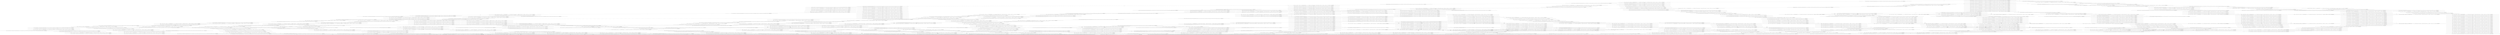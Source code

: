 digraph model {
	0 [ label = "0[s0=-1	& x0=-1	& s4=-1	& x8=-1	& s13=-1	& x2=-1	& x4=-1	& x6=-1	& x7=-1	& x1=-1	& x3=-1	& x5=-1	& x9=-1	& s52=-1	& s87=-1	& s128=-1	& s165=-1	& s15=-1	& s54=-1	& s103=-1	& s131=-1	& s167=-1	& s56=-1	& s105=-1	& s140=-1	& s142=-1	& s178=-1	& s209=-1	& s108=-1	& s145=-1	& s6=-1	& s20=-1	& s59=-1	& s24=-1	& _loc_random2_SPFlow=0]: {init}" ];
	1 [ label = "1[s0=0	& x0=-1	& s4=-1	& x8=-1	& s13=-1	& x2=-1	& x4=-1	& x6=-1	& x7=-1	& x1=-1	& x3=-1	& x5=-1	& x9=-1	& s52=-1	& s87=-1	& s128=-1	& s165=-1	& s15=-1	& s54=-1	& s103=-1	& s131=-1	& s167=-1	& s56=-1	& s105=-1	& s140=-1	& s142=-1	& s178=-1	& s209=-1	& s108=-1	& s145=-1	& s6=-1	& s20=-1	& s59=-1	& s24=-1	& _loc_random2_SPFlow=1]: {}" ];
	2 [ label = "2[s0=1	& x0=-1	& s4=-1	& x8=-1	& s13=-1	& x2=-1	& x4=-1	& x6=-1	& x7=-1	& x1=-1	& x3=-1	& x5=-1	& x9=-1	& s52=-1	& s87=-1	& s128=-1	& s165=-1	& s15=-1	& s54=-1	& s103=-1	& s131=-1	& s167=-1	& s56=-1	& s105=-1	& s140=-1	& s142=-1	& s178=-1	& s209=-1	& s108=-1	& s145=-1	& s6=-1	& s20=-1	& s59=-1	& s24=-1	& _loc_random2_SPFlow=1]: {}" ];
	3 [ label = "3[s0=-1	& x0=-1	& s4=-1	& x8=-1	& s13=-1	& x2=-1	& x4=-1	& x6=-1	& x7=-1	& x1=-1	& x3=-1	& x5=-1	& x9=-1	& s52=-1	& s87=-1	& s128=-1	& s165=-1	& s15=-1	& s54=-1	& s103=-1	& s131=-1	& s167=-1	& s56=-1	& s105=-1	& s140=-1	& s142=-1	& s178=-1	& s209=-1	& s108=-1	& s145=-1	& s6=-1	& s20=-1	& s59=-1	& s24=-1	& _loc_random2_SPFlow=1]: {}" ];
	4 [ label = "4[s0=0	& x0=1	& s4=-1	& x8=-1	& s13=-1	& x2=-1	& x4=-1	& x6=-1	& x7=-1	& x1=-1	& x3=-1	& x5=-1	& x9=-1	& s52=-1	& s87=-1	& s128=-1	& s165=-1	& s15=-1	& s54=-1	& s103=-1	& s131=-1	& s167=-1	& s56=-1	& s105=-1	& s140=-1	& s142=-1	& s178=-1	& s209=-1	& s108=-1	& s145=-1	& s6=-1	& s20=-1	& s59=-1	& s24=-1	& _loc_random2_SPFlow=2]: {}" ];
	5 [ label = "5[s0=1	& x0=0	& s4=-1	& x8=-1	& s13=-1	& x2=-1	& x4=-1	& x6=-1	& x7=-1	& x1=-1	& x3=-1	& x5=-1	& x9=-1	& s52=-1	& s87=-1	& s128=-1	& s165=-1	& s15=-1	& s54=-1	& s103=-1	& s131=-1	& s167=-1	& s56=-1	& s105=-1	& s140=-1	& s142=-1	& s178=-1	& s209=-1	& s108=-1	& s145=-1	& s6=-1	& s20=-1	& s59=-1	& s24=-1	& _loc_random2_SPFlow=2]: {}" ];
	6 [ label = "6[s0=-1	& x0=-1	& s4=-1	& x8=-1	& s13=-1	& x2=-1	& x4=-1	& x6=-1	& x7=-1	& x1=-1	& x3=-1	& x5=-1	& x9=-1	& s52=-1	& s87=-1	& s128=-1	& s165=-1	& s15=-1	& s54=-1	& s103=-1	& s131=-1	& s167=-1	& s56=-1	& s105=-1	& s140=-1	& s142=-1	& s178=-1	& s209=-1	& s108=-1	& s145=-1	& s6=-1	& s20=-1	& s59=-1	& s24=-1	& _loc_random2_SPFlow=2]: {}" ];
	7 [ label = "7[s0=0	& x0=-1	& s4=0	& x8=-1	& s13=-1	& x2=-1	& x4=-1	& x6=-1	& x7=-1	& x1=-1	& x3=-1	& x5=-1	& x9=-1	& s52=-1	& s87=-1	& s128=-1	& s165=-1	& s15=-1	& s54=-1	& s103=-1	& s131=-1	& s167=-1	& s56=-1	& s105=-1	& s140=-1	& s142=-1	& s178=-1	& s209=-1	& s108=-1	& s145=-1	& s6=-1	& s20=-1	& s59=-1	& s24=-1	& _loc_random2_SPFlow=3]: {}" ];
	8 [ label = "8[s0=0	& x0=-1	& s4=1	& x8=-1	& s13=-1	& x2=-1	& x4=-1	& x6=-1	& x7=-1	& x1=-1	& x3=-1	& x5=-1	& x9=-1	& s52=-1	& s87=-1	& s128=-1	& s165=-1	& s15=-1	& s54=-1	& s103=-1	& s131=-1	& s167=-1	& s56=-1	& s105=-1	& s140=-1	& s142=-1	& s178=-1	& s209=-1	& s108=-1	& s145=-1	& s6=-1	& s20=-1	& s59=-1	& s24=-1	& _loc_random2_SPFlow=3]: {}" ];
	9 [ label = "9[s0=1	& x0=-1	& s4=-1	& x8=-1	& s13=-1	& x2=-1	& x4=-1	& x6=-1	& x7=-1	& x1=-1	& x3=-1	& x5=-1	& x9=-1	& s52=-1	& s87=-1	& s128=-1	& s165=-1	& s15=-1	& s54=-1	& s103=-1	& s131=-1	& s167=-1	& s56=-1	& s105=-1	& s140=-1	& s142=-1	& s178=-1	& s209=-1	& s108=-1	& s145=-1	& s6=-1	& s20=-1	& s59=-1	& s24=-1	& _loc_random2_SPFlow=3]: {}" ];
	10 [ label = "10[s0=-1	& x0=-1	& s4=-1	& x8=-1	& s13=-1	& x2=-1	& x4=-1	& x6=-1	& x7=-1	& x1=-1	& x3=-1	& x5=-1	& x9=-1	& s52=-1	& s87=-1	& s128=-1	& s165=-1	& s15=-1	& s54=-1	& s103=-1	& s131=-1	& s167=-1	& s56=-1	& s105=-1	& s140=-1	& s142=-1	& s178=-1	& s209=-1	& s108=-1	& s145=-1	& s6=-1	& s20=-1	& s59=-1	& s24=-1	& _loc_random2_SPFlow=3]: {}" ];
	11 [ label = "11[s0=-1	& x0=-1	& s4=0	& x8=-1	& s13=-1	& x2=-1	& x4=-1	& x6=-1	& x7=-1	& x1=-1	& x3=-1	& x5=-1	& x9=-1	& s52=-1	& s87=-1	& s128=-1	& s165=-1	& s15=-1	& s54=-1	& s103=-1	& s131=-1	& s167=-1	& s56=-1	& s105=-1	& s140=-1	& s142=-1	& s178=-1	& s209=-1	& s108=-1	& s145=-1	& s6=-1	& s20=-1	& s59=-1	& s24=-1	& _loc_random2_SPFlow=4]: {}" ];
	12 [ label = "12[s0=-1	& x0=-1	& s4=1	& x8=-1	& s13=-1	& x2=-1	& x4=-1	& x6=-1	& x7=-1	& x1=-1	& x3=-1	& x5=-1	& x9=-1	& s52=-1	& s87=-1	& s128=-1	& s165=-1	& s15=-1	& s54=-1	& s103=-1	& s131=-1	& s167=-1	& s56=-1	& s105=-1	& s140=-1	& s142=-1	& s178=-1	& s209=-1	& s108=-1	& s145=-1	& s6=-1	& s20=-1	& s59=-1	& s24=-1	& _loc_random2_SPFlow=4]: {}" ];
	13 [ label = "13[s0=-1	& x0=-1	& s4=-1	& x8=-1	& s13=-1	& x2=-1	& x4=-1	& x6=-1	& x7=-1	& x1=-1	& x3=-1	& x5=-1	& x9=-1	& s52=-1	& s87=-1	& s128=-1	& s165=-1	& s15=-1	& s54=-1	& s103=-1	& s131=-1	& s167=-1	& s56=-1	& s105=-1	& s140=-1	& s142=-1	& s178=-1	& s209=-1	& s108=-1	& s145=-1	& s6=0	& s20=-1	& s59=-1	& s24=-1	& _loc_random2_SPFlow=4]: {}" ];
	14 [ label = "14[s0=-1	& x0=-1	& s4=-1	& x8=-1	& s13=-1	& x2=-1	& x4=-1	& x6=-1	& x7=-1	& x1=-1	& x3=-1	& x5=-1	& x9=-1	& s52=-1	& s87=-1	& s128=-1	& s165=-1	& s15=-1	& s54=-1	& s103=-1	& s131=-1	& s167=-1	& s56=-1	& s105=-1	& s140=-1	& s142=-1	& s178=-1	& s209=-1	& s108=-1	& s145=-1	& s6=1	& s20=-1	& s59=-1	& s24=-1	& _loc_random2_SPFlow=4]: {}" ];
	15 [ label = "15[s0=-1	& x0=-1	& s4=-1	& x8=-1	& s13=-1	& x2=-1	& x4=-1	& x6=-1	& x7=-1	& x1=-1	& x3=-1	& x5=-1	& x9=-1	& s52=-1	& s87=-1	& s128=-1	& s165=-1	& s15=-1	& s54=-1	& s103=-1	& s131=-1	& s167=-1	& s56=-1	& s105=-1	& s140=-1	& s142=-1	& s178=-1	& s209=-1	& s108=-1	& s145=-1	& s6=2	& s20=-1	& s59=-1	& s24=-1	& _loc_random2_SPFlow=4]: {}" ];
	16 [ label = "16[s0=-1	& x0=-1	& s4=-1	& x8=-1	& s13=-1	& x2=-1	& x4=-1	& x6=-1	& x7=-1	& x1=-1	& x3=-1	& x5=-1	& x9=-1	& s52=-1	& s87=-1	& s128=-1	& s165=-1	& s15=-1	& s54=-1	& s103=-1	& s131=-1	& s167=-1	& s56=-1	& s105=-1	& s140=-1	& s142=-1	& s178=-1	& s209=-1	& s108=-1	& s145=-1	& s6=-1	& s20=-1	& s59=-1	& s24=-1	& _loc_random2_SPFlow=4]: {}" ];
	17 [ label = "17[s0=-1	& x0=-1	& s4=0	& x8=-1	& s13=0	& x2=-1	& x4=-1	& x6=-1	& x7=-1	& x1=-1	& x3=-1	& x5=-1	& x9=-1	& s52=-1	& s87=-1	& s128=-1	& s165=-1	& s15=-1	& s54=-1	& s103=-1	& s131=-1	& s167=-1	& s56=-1	& s105=-1	& s140=-1	& s142=-1	& s178=-1	& s209=-1	& s108=-1	& s145=-1	& s6=-1	& s20=-1	& s59=-1	& s24=-1	& _loc_random2_SPFlow=5]: {}" ];
	18 [ label = "18[s0=-1	& x0=-1	& s4=0	& x8=-1	& s13=1	& x2=-1	& x4=-1	& x6=-1	& x7=-1	& x1=-1	& x3=-1	& x5=-1	& x9=-1	& s52=-1	& s87=-1	& s128=-1	& s165=-1	& s15=-1	& s54=-1	& s103=-1	& s131=-1	& s167=-1	& s56=-1	& s105=-1	& s140=-1	& s142=-1	& s178=-1	& s209=-1	& s108=-1	& s145=-1	& s6=-1	& s20=-1	& s59=-1	& s24=-1	& _loc_random2_SPFlow=5]: {}" ];
	19 [ label = "19[s0=-1	& x0=-1	& s4=1	& x8=-1	& s13=-1	& x2=-1	& x4=-1	& x6=-1	& x7=-1	& x1=-1	& x3=-1	& x5=-1	& x9=-1	& s52=-1	& s87=-1	& s128=-1	& s165=-1	& s15=-1	& s54=-1	& s103=-1	& s131=-1	& s167=-1	& s56=-1	& s105=-1	& s140=-1	& s142=-1	& s178=-1	& s209=-1	& s108=-1	& s145=-1	& s6=-1	& s20=-1	& s59=-1	& s24=-1	& _loc_random2_SPFlow=5]: {}" ];
	20 [ label = "20[s0=-1	& x0=-1	& s4=-1	& x8=-1	& s13=-1	& x2=-1	& x4=-1	& x6=-1	& x7=-1	& x1=-1	& x3=-1	& x5=-1	& x9=-1	& s52=-1	& s87=-1	& s128=-1	& s165=-1	& s15=-1	& s54=-1	& s103=-1	& s131=-1	& s167=-1	& s56=-1	& s105=-1	& s140=-1	& s142=-1	& s178=-1	& s209=-1	& s108=-1	& s145=-1	& s6=0	& s20=-1	& s59=-1	& s24=-1	& _loc_random2_SPFlow=5]: {}" ];
	21 [ label = "21[s0=-1	& x0=-1	& s4=-1	& x8=-1	& s13=-1	& x2=-1	& x4=-1	& x6=-1	& x7=-1	& x1=-1	& x3=-1	& x5=-1	& x9=-1	& s52=-1	& s87=-1	& s128=-1	& s165=-1	& s15=-1	& s54=-1	& s103=-1	& s131=-1	& s167=-1	& s56=-1	& s105=-1	& s140=-1	& s142=-1	& s178=-1	& s209=-1	& s108=-1	& s145=-1	& s6=1	& s20=-1	& s59=-1	& s24=-1	& _loc_random2_SPFlow=5]: {}" ];
	22 [ label = "22[s0=-1	& x0=-1	& s4=-1	& x8=-1	& s13=-1	& x2=-1	& x4=-1	& x6=-1	& x7=-1	& x1=-1	& x3=-1	& x5=-1	& x9=-1	& s52=-1	& s87=-1	& s128=-1	& s165=-1	& s15=-1	& s54=-1	& s103=-1	& s131=-1	& s167=-1	& s56=-1	& s105=-1	& s140=-1	& s142=-1	& s178=-1	& s209=-1	& s108=-1	& s145=-1	& s6=2	& s20=-1	& s59=-1	& s24=-1	& _loc_random2_SPFlow=5]: {}" ];
	23 [ label = "23[s0=-1	& x0=-1	& s4=-1	& x8=-1	& s13=-1	& x2=-1	& x4=-1	& x6=-1	& x7=-1	& x1=-1	& x3=-1	& x5=-1	& x9=-1	& s52=-1	& s87=-1	& s128=-1	& s165=-1	& s15=-1	& s54=-1	& s103=-1	& s131=-1	& s167=-1	& s56=-1	& s105=-1	& s140=-1	& s142=-1	& s178=-1	& s209=-1	& s108=-1	& s145=-1	& s6=-1	& s20=-1	& s59=-1	& s24=-1	& _loc_random2_SPFlow=5]: {}" ];
	24 [ label = "24[s0=-1	& x0=-1	& s4=0	& x8=-1	& s13=0	& x2=-1	& x4=-1	& x6=-1	& x7=-1	& x1=-1	& x3=-1	& x5=-1	& x9=-1	& s52=-1	& s87=-1	& s128=-1	& s165=-1	& s15=-1	& s54=-1	& s103=-1	& s131=-1	& s167=-1	& s56=-1	& s105=-1	& s140=-1	& s142=-1	& s178=-1	& s209=-1	& s108=-1	& s145=-1	& s6=-1	& s20=-1	& s59=-1	& s24=-1	& _loc_random2_SPFlow=6]: {}" ];
	25 [ label = "25[s0=-1	& x0=-1	& s4=0	& x8=-1	& s13=1	& x2=-1	& x4=-1	& x6=-1	& x7=-1	& x1=-1	& x3=-1	& x5=-1	& x9=-1	& s52=-1	& s87=-1	& s128=-1	& s165=-1	& s15=-1	& s54=-1	& s103=-1	& s131=-1	& s167=-1	& s56=-1	& s105=-1	& s140=-1	& s142=-1	& s178=-1	& s209=-1	& s108=-1	& s145=-1	& s6=-1	& s20=-1	& s59=-1	& s24=-1	& _loc_random2_SPFlow=6]: {}" ];
	26 [ label = "26[s0=-1	& x0=-1	& s4=1	& x8=-1	& s13=-1	& x2=-1	& x4=-1	& x6=-1	& x7=-1	& x1=-1	& x3=-1	& x5=-1	& x9=-1	& s52=-1	& s87=-1	& s128=-1	& s165=-1	& s15=0	& s54=-1	& s103=-1	& s131=-1	& s167=-1	& s56=-1	& s105=-1	& s140=-1	& s142=-1	& s178=-1	& s209=-1	& s108=-1	& s145=-1	& s6=-1	& s20=-1	& s59=-1	& s24=-1	& _loc_random2_SPFlow=6]: {}" ];
	27 [ label = "27[s0=-1	& x0=-1	& s4=1	& x8=-1	& s13=-1	& x2=-1	& x4=-1	& x6=-1	& x7=-1	& x1=-1	& x3=-1	& x5=-1	& x9=-1	& s52=-1	& s87=-1	& s128=-1	& s165=-1	& s15=1	& s54=-1	& s103=-1	& s131=-1	& s167=-1	& s56=-1	& s105=-1	& s140=-1	& s142=-1	& s178=-1	& s209=-1	& s108=-1	& s145=-1	& s6=-1	& s20=-1	& s59=-1	& s24=-1	& _loc_random2_SPFlow=6]: {}" ];
	28 [ label = "28[s0=-1	& x0=-1	& s4=-1	& x8=-1	& s13=-1	& x2=-1	& x4=-1	& x6=-1	& x7=-1	& x1=-1	& x3=-1	& x5=-1	& x9=-1	& s52=-1	& s87=-1	& s128=-1	& s165=-1	& s15=-1	& s54=-1	& s103=-1	& s131=-1	& s167=-1	& s56=-1	& s105=-1	& s140=-1	& s142=-1	& s178=-1	& s209=-1	& s108=-1	& s145=-1	& s6=0	& s20=-1	& s59=-1	& s24=-1	& _loc_random2_SPFlow=6]: {}" ];
	29 [ label = "29[s0=-1	& x0=-1	& s4=-1	& x8=-1	& s13=-1	& x2=-1	& x4=-1	& x6=-1	& x7=-1	& x1=-1	& x3=-1	& x5=-1	& x9=-1	& s52=-1	& s87=-1	& s128=-1	& s165=-1	& s15=-1	& s54=-1	& s103=-1	& s131=-1	& s167=-1	& s56=-1	& s105=-1	& s140=-1	& s142=-1	& s178=-1	& s209=-1	& s108=-1	& s145=-1	& s6=1	& s20=-1	& s59=-1	& s24=-1	& _loc_random2_SPFlow=6]: {}" ];
	30 [ label = "30[s0=-1	& x0=-1	& s4=-1	& x8=-1	& s13=-1	& x2=-1	& x4=-1	& x6=-1	& x7=-1	& x1=-1	& x3=-1	& x5=-1	& x9=-1	& s52=-1	& s87=-1	& s128=-1	& s165=-1	& s15=-1	& s54=-1	& s103=-1	& s131=-1	& s167=-1	& s56=-1	& s105=-1	& s140=-1	& s142=-1	& s178=-1	& s209=-1	& s108=-1	& s145=-1	& s6=2	& s20=-1	& s59=-1	& s24=-1	& _loc_random2_SPFlow=6]: {}" ];
	31 [ label = "31[s0=-1	& x0=-1	& s4=-1	& x8=-1	& s13=-1	& x2=-1	& x4=-1	& x6=-1	& x7=-1	& x1=-1	& x3=-1	& x5=-1	& x9=-1	& s52=-1	& s87=-1	& s128=-1	& s165=-1	& s15=-1	& s54=-1	& s103=-1	& s131=-1	& s167=-1	& s56=-1	& s105=-1	& s140=-1	& s142=-1	& s178=-1	& s209=-1	& s108=-1	& s145=-1	& s6=-1	& s20=-1	& s59=-1	& s24=-1	& _loc_random2_SPFlow=6]: {}" ];
	32 [ label = "32[s0=-1	& x0=-1	& s4=0	& x8=-1	& s13=0	& x2=-1	& x4=-1	& x6=-1	& x7=-1	& x1=-1	& x3=-1	& x5=-1	& x9=-1	& s52=-1	& s87=-1	& s128=-1	& s165=-1	& s15=-1	& s54=-1	& s103=-1	& s131=-1	& s167=-1	& s56=-1	& s105=-1	& s140=-1	& s142=-1	& s178=-1	& s209=-1	& s108=-1	& s145=-1	& s6=-1	& s20=-1	& s59=-1	& s24=-1	& _loc_random2_SPFlow=7]: {}" ];
	33 [ label = "33[s0=-1	& x0=-1	& s4=0	& x8=-1	& s13=1	& x2=-1	& x4=-1	& x6=-1	& x7=-1	& x1=-1	& x3=-1	& x5=-1	& x9=-1	& s52=-1	& s87=-1	& s128=-1	& s165=-1	& s15=-1	& s54=-1	& s103=-1	& s131=-1	& s167=-1	& s56=-1	& s105=-1	& s140=-1	& s142=-1	& s178=-1	& s209=-1	& s108=-1	& s145=-1	& s6=-1	& s20=-1	& s59=-1	& s24=-1	& _loc_random2_SPFlow=7]: {}" ];
	34 [ label = "34[s0=-1	& x0=-1	& s4=1	& x8=-1	& s13=-1	& x2=-1	& x4=-1	& x6=-1	& x7=-1	& x1=-1	& x3=-1	& x5=-1	& x9=-1	& s52=-1	& s87=-1	& s128=-1	& s165=-1	& s15=0	& s54=-1	& s103=-1	& s131=-1	& s167=-1	& s56=-1	& s105=-1	& s140=-1	& s142=-1	& s178=-1	& s209=-1	& s108=-1	& s145=-1	& s6=-1	& s20=-1	& s59=-1	& s24=-1	& _loc_random2_SPFlow=7]: {}" ];
	35 [ label = "35[s0=-1	& x0=-1	& s4=1	& x8=-1	& s13=-1	& x2=-1	& x4=-1	& x6=-1	& x7=-1	& x1=-1	& x3=-1	& x5=-1	& x9=-1	& s52=-1	& s87=-1	& s128=-1	& s165=-1	& s15=1	& s54=-1	& s103=-1	& s131=-1	& s167=-1	& s56=0	& s105=-1	& s140=-1	& s142=-1	& s178=-1	& s209=-1	& s108=-1	& s145=-1	& s6=-1	& s20=-1	& s59=-1	& s24=-1	& _loc_random2_SPFlow=7]: {}" ];
	36 [ label = "36[s0=-1	& x0=-1	& s4=1	& x8=-1	& s13=-1	& x2=-1	& x4=-1	& x6=-1	& x7=-1	& x1=-1	& x3=-1	& x5=-1	& x9=-1	& s52=-1	& s87=-1	& s128=-1	& s165=-1	& s15=1	& s54=-1	& s103=-1	& s131=-1	& s167=-1	& s56=1	& s105=-1	& s140=-1	& s142=-1	& s178=-1	& s209=-1	& s108=-1	& s145=-1	& s6=-1	& s20=-1	& s59=-1	& s24=-1	& _loc_random2_SPFlow=7]: {}" ];
	37 [ label = "37[s0=-1	& x0=-1	& s4=-1	& x8=-1	& s13=-1	& x2=-1	& x4=-1	& x6=-1	& x7=-1	& x1=-1	& x3=-1	& x5=-1	& x9=-1	& s52=-1	& s87=-1	& s128=-1	& s165=-1	& s15=-1	& s54=-1	& s103=-1	& s131=-1	& s167=-1	& s56=-1	& s105=-1	& s140=-1	& s142=-1	& s178=-1	& s209=-1	& s108=-1	& s145=-1	& s6=0	& s20=-1	& s59=-1	& s24=-1	& _loc_random2_SPFlow=7]: {}" ];
	38 [ label = "38[s0=-1	& x0=-1	& s4=-1	& x8=-1	& s13=-1	& x2=-1	& x4=-1	& x6=-1	& x7=-1	& x1=-1	& x3=-1	& x5=-1	& x9=-1	& s52=-1	& s87=-1	& s128=-1	& s165=-1	& s15=-1	& s54=-1	& s103=-1	& s131=-1	& s167=-1	& s56=-1	& s105=-1	& s140=-1	& s142=-1	& s178=-1	& s209=-1	& s108=-1	& s145=-1	& s6=1	& s20=-1	& s59=-1	& s24=-1	& _loc_random2_SPFlow=7]: {}" ];
	39 [ label = "39[s0=-1	& x0=-1	& s4=-1	& x8=-1	& s13=-1	& x2=-1	& x4=-1	& x6=-1	& x7=-1	& x1=-1	& x3=-1	& x5=-1	& x9=-1	& s52=-1	& s87=-1	& s128=-1	& s165=-1	& s15=-1	& s54=-1	& s103=-1	& s131=-1	& s167=-1	& s56=-1	& s105=-1	& s140=-1	& s142=-1	& s178=-1	& s209=-1	& s108=-1	& s145=-1	& s6=2	& s20=-1	& s59=-1	& s24=-1	& _loc_random2_SPFlow=7]: {}" ];
	40 [ label = "40[s0=-1	& x0=-1	& s4=-1	& x8=-1	& s13=-1	& x2=-1	& x4=-1	& x6=-1	& x7=-1	& x1=-1	& x3=-1	& x5=-1	& x9=-1	& s52=-1	& s87=-1	& s128=-1	& s165=-1	& s15=-1	& s54=-1	& s103=-1	& s131=-1	& s167=-1	& s56=-1	& s105=-1	& s140=-1	& s142=-1	& s178=-1	& s209=-1	& s108=-1	& s145=-1	& s6=-1	& s20=-1	& s59=-1	& s24=-1	& _loc_random2_SPFlow=7]: {}" ];
	41 [ label = "41[s0=-1	& x0=-1	& s4=0	& x8=-1	& s13=0	& x2=-1	& x4=-1	& x6=-1	& x7=-1	& x1=-1	& x3=-1	& x5=-1	& x9=-1	& s52=-1	& s87=-1	& s128=-1	& s165=-1	& s15=-1	& s54=-1	& s103=-1	& s131=-1	& s167=-1	& s56=-1	& s105=-1	& s140=-1	& s142=-1	& s178=-1	& s209=-1	& s108=-1	& s145=-1	& s6=-1	& s20=-1	& s59=-1	& s24=-1	& _loc_random2_SPFlow=8]: {}" ];
	42 [ label = "42[s0=-1	& x0=-1	& s4=0	& x8=-1	& s13=1	& x2=-1	& x4=-1	& x6=-1	& x7=-1	& x1=-1	& x3=-1	& x5=-1	& x9=-1	& s52=-1	& s87=-1	& s128=-1	& s165=-1	& s15=-1	& s54=-1	& s103=-1	& s131=-1	& s167=-1	& s56=-1	& s105=-1	& s140=-1	& s142=-1	& s178=-1	& s209=-1	& s108=-1	& s145=-1	& s6=-1	& s20=-1	& s59=-1	& s24=-1	& _loc_random2_SPFlow=8]: {}" ];
	43 [ label = "43[s0=-1	& x0=-1	& s4=1	& x8=-1	& s13=-1	& x2=-1	& x4=-1	& x6=-1	& x7=-1	& x1=-1	& x3=-1	& x5=-1	& x9=-1	& s52=-1	& s87=-1	& s128=-1	& s165=-1	& s15=0	& s54=-1	& s103=-1	& s131=-1	& s167=-1	& s56=-1	& s105=-1	& s140=-1	& s142=-1	& s178=-1	& s209=-1	& s108=-1	& s145=-1	& s6=-1	& s20=-1	& s59=-1	& s24=-1	& _loc_random2_SPFlow=8]: {}" ];
	44 [ label = "44[s0=-1	& x0=-1	& s4=1	& x8=-1	& s13=-1	& x2=-1	& x4=-1	& x6=-1	& x7=-1	& x1=-1	& x3=-1	& x5=-1	& x9=-1	& s52=-1	& s87=-1	& s128=-1	& s165=-1	& s15=1	& s54=-1	& s103=-1	& s131=-1	& s167=-1	& s56=0	& s105=-1	& s140=-1	& s142=-1	& s178=-1	& s209=-1	& s108=-1	& s145=-1	& s6=-1	& s20=-1	& s59=-1	& s24=-1	& _loc_random2_SPFlow=8]: {}" ];
	45 [ label = "45[s0=-1	& x0=-1	& s4=1	& x8=-1	& s13=-1	& x2=-1	& x4=-1	& x6=-1	& x7=-1	& x1=-1	& x3=-1	& x5=-1	& x9=-1	& s52=-1	& s87=-1	& s128=-1	& s165=-1	& s15=1	& s54=-1	& s103=-1	& s131=-1	& s167=-1	& s56=1	& s105=-1	& s140=-1	& s142=-1	& s178=-1	& s209=-1	& s108=-1	& s145=-1	& s6=-1	& s20=-1	& s59=-1	& s24=-1	& _loc_random2_SPFlow=8]: {}" ];
	46 [ label = "46[s0=-1	& x0=-1	& s4=-1	& x8=-1	& s13=-1	& x2=-1	& x4=-1	& x6=-1	& x7=-1	& x1=-1	& x3=-1	& x5=-1	& x9=-1	& s52=-1	& s87=-1	& s128=-1	& s165=-1	& s15=-1	& s54=-1	& s103=-1	& s131=-1	& s167=-1	& s56=-1	& s105=-1	& s140=-1	& s142=-1	& s178=-1	& s209=-1	& s108=-1	& s145=-1	& s6=0	& s20=-1	& s59=-1	& s24=-1	& _loc_random2_SPFlow=8]: {}" ];
	47 [ label = "47[s0=-1	& x0=-1	& s4=-1	& x8=-1	& s13=-1	& x2=-1	& x4=-1	& x6=-1	& x7=-1	& x1=-1	& x3=-1	& x5=-1	& x9=-1	& s52=-1	& s87=-1	& s128=-1	& s165=-1	& s15=-1	& s54=-1	& s103=-1	& s131=-1	& s167=-1	& s56=-1	& s105=-1	& s140=-1	& s142=-1	& s178=-1	& s209=-1	& s108=-1	& s145=-1	& s6=1	& s20=-1	& s59=-1	& s24=0	& _loc_random2_SPFlow=8]: {}" ];
	48 [ label = "48[s0=-1	& x0=-1	& s4=-1	& x8=-1	& s13=-1	& x2=-1	& x4=-1	& x6=-1	& x7=-1	& x1=-1	& x3=-1	& x5=-1	& x9=-1	& s52=-1	& s87=-1	& s128=-1	& s165=-1	& s15=-1	& s54=-1	& s103=-1	& s131=-1	& s167=-1	& s56=-1	& s105=-1	& s140=-1	& s142=-1	& s178=-1	& s209=-1	& s108=-1	& s145=-1	& s6=1	& s20=-1	& s59=-1	& s24=1	& _loc_random2_SPFlow=8]: {}" ];
	49 [ label = "49[s0=-1	& x0=-1	& s4=-1	& x8=-1	& s13=-1	& x2=-1	& x4=-1	& x6=-1	& x7=-1	& x1=-1	& x3=-1	& x5=-1	& x9=-1	& s52=-1	& s87=-1	& s128=-1	& s165=-1	& s15=-1	& s54=-1	& s103=-1	& s131=-1	& s167=-1	& s56=-1	& s105=-1	& s140=-1	& s142=-1	& s178=-1	& s209=-1	& s108=-1	& s145=-1	& s6=2	& s20=-1	& s59=-1	& s24=-1	& _loc_random2_SPFlow=8]: {}" ];
	50 [ label = "50[s0=-1	& x0=-1	& s4=-1	& x8=-1	& s13=-1	& x2=-1	& x4=-1	& x6=-1	& x7=-1	& x1=-1	& x3=-1	& x5=-1	& x9=-1	& s52=-1	& s87=-1	& s128=-1	& s165=-1	& s15=-1	& s54=-1	& s103=-1	& s131=-1	& s167=-1	& s56=-1	& s105=-1	& s140=-1	& s142=-1	& s178=-1	& s209=-1	& s108=-1	& s145=-1	& s6=-1	& s20=-1	& s59=-1	& s24=-1	& _loc_random2_SPFlow=8]: {}" ];
	51 [ label = "51[s0=-1	& x0=-1	& s4=0	& x8=-1	& s13=0	& x2=-1	& x4=-1	& x6=-1	& x7=-1	& x1=-1	& x3=-1	& x5=-1	& x9=-1	& s52=-1	& s87=-1	& s128=-1	& s165=-1	& s15=-1	& s54=-1	& s103=-1	& s131=-1	& s167=-1	& s56=-1	& s105=-1	& s140=-1	& s142=-1	& s178=-1	& s209=-1	& s108=-1	& s145=-1	& s6=-1	& s20=-1	& s59=-1	& s24=-1	& _loc_random2_SPFlow=9]: {}" ];
	52 [ label = "52[s0=-1	& x0=-1	& s4=0	& x8=-1	& s13=1	& x2=-1	& x4=-1	& x6=-1	& x7=-1	& x1=-1	& x3=-1	& x5=-1	& x9=-1	& s52=0	& s87=-1	& s128=-1	& s165=-1	& s15=-1	& s54=-1	& s103=-1	& s131=-1	& s167=-1	& s56=-1	& s105=-1	& s140=-1	& s142=-1	& s178=-1	& s209=-1	& s108=-1	& s145=-1	& s6=-1	& s20=-1	& s59=-1	& s24=-1	& _loc_random2_SPFlow=9]: {}" ];
	53 [ label = "53[s0=-1	& x0=-1	& s4=0	& x8=-1	& s13=1	& x2=-1	& x4=-1	& x6=-1	& x7=-1	& x1=-1	& x3=-1	& x5=-1	& x9=-1	& s52=1	& s87=-1	& s128=-1	& s165=-1	& s15=-1	& s54=-1	& s103=-1	& s131=-1	& s167=-1	& s56=-1	& s105=-1	& s140=-1	& s142=-1	& s178=-1	& s209=-1	& s108=-1	& s145=-1	& s6=-1	& s20=-1	& s59=-1	& s24=-1	& _loc_random2_SPFlow=9]: {}" ];
	54 [ label = "54[s0=-1	& x0=-1	& s4=1	& x8=-1	& s13=-1	& x2=-1	& x4=-1	& x6=-1	& x7=-1	& x1=-1	& x3=-1	& x5=-1	& x9=-1	& s52=-1	& s87=-1	& s128=-1	& s165=-1	& s15=0	& s54=-1	& s103=-1	& s131=-1	& s167=-1	& s56=-1	& s105=-1	& s140=-1	& s142=-1	& s178=-1	& s209=-1	& s108=-1	& s145=-1	& s6=-1	& s20=-1	& s59=-1	& s24=-1	& _loc_random2_SPFlow=9]: {}" ];
	55 [ label = "55[s0=-1	& x0=-1	& s4=1	& x8=-1	& s13=-1	& x2=-1	& x4=-1	& x6=-1	& x7=-1	& x1=-1	& x3=-1	& x5=-1	& x9=-1	& s52=-1	& s87=-1	& s128=-1	& s165=-1	& s15=1	& s54=-1	& s103=-1	& s131=-1	& s167=-1	& s56=0	& s105=-1	& s140=-1	& s142=-1	& s178=-1	& s209=-1	& s108=-1	& s145=-1	& s6=-1	& s20=-1	& s59=-1	& s24=-1	& _loc_random2_SPFlow=9]: {}" ];
	56 [ label = "56[s0=-1	& x0=-1	& s4=1	& x8=-1	& s13=-1	& x2=-1	& x4=-1	& x6=-1	& x7=-1	& x1=-1	& x3=-1	& x5=-1	& x9=-1	& s52=-1	& s87=-1	& s128=-1	& s165=-1	& s15=1	& s54=-1	& s103=-1	& s131=-1	& s167=-1	& s56=1	& s105=-1	& s140=-1	& s142=-1	& s178=-1	& s209=-1	& s108=-1	& s145=-1	& s6=-1	& s20=-1	& s59=-1	& s24=-1	& _loc_random2_SPFlow=9]: {}" ];
	57 [ label = "57[s0=-1	& x0=-1	& s4=-1	& x8=-1	& s13=-1	& x2=-1	& x4=-1	& x6=-1	& x7=-1	& x1=-1	& x3=-1	& x5=-1	& x9=-1	& s52=-1	& s87=-1	& s128=-1	& s165=-1	& s15=-1	& s54=-1	& s103=-1	& s131=-1	& s167=-1	& s56=-1	& s105=-1	& s140=-1	& s142=-1	& s178=-1	& s209=-1	& s108=-1	& s145=-1	& s6=0	& s20=-1	& s59=-1	& s24=-1	& _loc_random2_SPFlow=9]: {}" ];
	58 [ label = "58[s0=-1	& x0=-1	& s4=-1	& x8=-1	& s13=-1	& x2=-1	& x4=-1	& x6=-1	& x7=-1	& x1=-1	& x3=-1	& x5=-1	& x9=-1	& s52=-1	& s87=-1	& s128=-1	& s165=-1	& s15=-1	& s54=-1	& s103=-1	& s131=-1	& s167=-1	& s56=-1	& s105=-1	& s140=-1	& s142=-1	& s178=-1	& s209=-1	& s108=-1	& s145=-1	& s6=1	& s20=-1	& s59=-1	& s24=0	& _loc_random2_SPFlow=9]: {}" ];
	59 [ label = "59[s0=-1	& x0=-1	& s4=-1	& x8=-1	& s13=-1	& x2=-1	& x4=-1	& x6=-1	& x7=-1	& x1=-1	& x3=-1	& x5=-1	& x9=-1	& s52=-1	& s87=-1	& s128=-1	& s165=-1	& s15=-1	& s54=-1	& s103=-1	& s131=-1	& s167=-1	& s56=-1	& s105=-1	& s140=-1	& s142=-1	& s178=-1	& s209=-1	& s108=-1	& s145=-1	& s6=1	& s20=-1	& s59=-1	& s24=1	& _loc_random2_SPFlow=9]: {}" ];
	60 [ label = "60[s0=-1	& x0=-1	& s4=-1	& x8=-1	& s13=-1	& x2=-1	& x4=-1	& x6=-1	& x7=-1	& x1=-1	& x3=-1	& x5=-1	& x9=-1	& s52=-1	& s87=-1	& s128=-1	& s165=-1	& s15=-1	& s54=-1	& s103=-1	& s131=-1	& s167=-1	& s56=-1	& s105=-1	& s140=-1	& s142=-1	& s178=-1	& s209=-1	& s108=-1	& s145=-1	& s6=2	& s20=-1	& s59=-1	& s24=-1	& _loc_random2_SPFlow=9]: {}" ];
	61 [ label = "61[s0=-1	& x0=-1	& s4=-1	& x8=-1	& s13=-1	& x2=-1	& x4=-1	& x6=-1	& x7=-1	& x1=-1	& x3=-1	& x5=-1	& x9=-1	& s52=-1	& s87=-1	& s128=-1	& s165=-1	& s15=-1	& s54=-1	& s103=-1	& s131=-1	& s167=-1	& s56=-1	& s105=-1	& s140=-1	& s142=-1	& s178=-1	& s209=-1	& s108=-1	& s145=-1	& s6=-1	& s20=-1	& s59=-1	& s24=-1	& _loc_random2_SPFlow=9]: {}" ];
	62 [ label = "62[s0=-1	& x0=-1	& s4=0	& x8=-1	& s13=0	& x2=-1	& x4=-1	& x6=-1	& x7=-1	& x1=-1	& x3=0	& x5=-1	& x9=-1	& s52=-1	& s87=-1	& s128=-1	& s165=-1	& s15=-1	& s54=-1	& s103=-1	& s131=-1	& s167=-1	& s56=-1	& s105=-1	& s140=-1	& s142=-1	& s178=-1	& s209=-1	& s108=-1	& s145=-1	& s6=-1	& s20=-1	& s59=-1	& s24=-1	& _loc_random2_SPFlow=10]: {}" ];
	63 [ label = "63[s0=-1	& x0=-1	& s4=0	& x8=-1	& s13=0	& x2=-1	& x4=-1	& x6=-1	& x7=-1	& x1=-1	& x3=1	& x5=-1	& x9=-1	& s52=-1	& s87=-1	& s128=-1	& s165=-1	& s15=-1	& s54=-1	& s103=-1	& s131=-1	& s167=-1	& s56=-1	& s105=-1	& s140=-1	& s142=-1	& s178=-1	& s209=-1	& s108=-1	& s145=-1	& s6=-1	& s20=-1	& s59=-1	& s24=-1	& _loc_random2_SPFlow=10]: {}" ];
	64 [ label = "64[s0=-1	& x0=-1	& s4=0	& x8=-1	& s13=1	& x2=-1	& x4=-1	& x6=-1	& x7=-1	& x1=-1	& x3=1	& x5=-1	& x9=-1	& s52=0	& s87=-1	& s128=-1	& s165=-1	& s15=-1	& s54=-1	& s103=-1	& s131=-1	& s167=-1	& s56=-1	& s105=-1	& s140=-1	& s142=-1	& s178=-1	& s209=-1	& s108=-1	& s145=-1	& s6=-1	& s20=-1	& s59=-1	& s24=-1	& _loc_random2_SPFlow=10]: {}" ];
	65 [ label = "65[s0=-1	& x0=-1	& s4=0	& x8=-1	& s13=1	& x2=-1	& x4=-1	& x6=-1	& x7=-1	& x1=-1	& x3=-1	& x5=-1	& x9=-1	& s52=0	& s87=-1	& s128=-1	& s165=-1	& s15=-1	& s54=-1	& s103=-1	& s131=-1	& s167=-1	& s56=-1	& s105=-1	& s140=-1	& s142=-1	& s178=-1	& s209=-1	& s108=-1	& s145=-1	& s6=-1	& s20=-1	& s59=-1	& s24=-1	& _loc_random2_SPFlow=10]: {}" ];
	66 [ label = "66[s0=-1	& x0=-1	& s4=0	& x8=-1	& s13=1	& x2=-1	& x4=-1	& x6=-1	& x7=-1	& x1=-1	& x3=0	& x5=-1	& x9=-1	& s52=1	& s87=-1	& s128=-1	& s165=-1	& s15=-1	& s54=-1	& s103=-1	& s131=-1	& s167=-1	& s56=-1	& s105=-1	& s140=-1	& s142=-1	& s178=-1	& s209=-1	& s108=-1	& s145=-1	& s6=-1	& s20=-1	& s59=-1	& s24=-1	& _loc_random2_SPFlow=10]: {}" ];
	67 [ label = "67[s0=-1	& x0=-1	& s4=0	& x8=-1	& s13=1	& x2=-1	& x4=-1	& x6=-1	& x7=-1	& x1=-1	& x3=1	& x5=-1	& x9=-1	& s52=1	& s87=-1	& s128=-1	& s165=-1	& s15=-1	& s54=-1	& s103=-1	& s131=-1	& s167=-1	& s56=-1	& s105=-1	& s140=-1	& s142=-1	& s178=-1	& s209=-1	& s108=-1	& s145=-1	& s6=-1	& s20=-1	& s59=-1	& s24=-1	& _loc_random2_SPFlow=10]: {}" ];
	68 [ label = "68[s0=-1	& x0=-1	& s4=0	& x8=-1	& s13=1	& x2=-1	& x4=-1	& x6=-1	& x7=-1	& x1=-1	& x3=-1	& x5=-1	& x9=-1	& s52=1	& s87=-1	& s128=-1	& s165=-1	& s15=-1	& s54=-1	& s103=-1	& s131=-1	& s167=-1	& s56=-1	& s105=-1	& s140=-1	& s142=-1	& s178=-1	& s209=-1	& s108=-1	& s145=-1	& s6=-1	& s20=-1	& s59=-1	& s24=-1	& _loc_random2_SPFlow=10]: {}" ];
	69 [ label = "69[s0=-1	& x0=-1	& s4=1	& x8=-1	& s13=-1	& x2=-1	& x4=-1	& x6=-1	& x7=-1	& x1=-1	& x3=0	& x5=-1	& x9=-1	& s52=-1	& s87=-1	& s128=-1	& s165=-1	& s15=0	& s54=-1	& s103=-1	& s131=-1	& s167=-1	& s56=-1	& s105=-1	& s140=-1	& s142=-1	& s178=-1	& s209=-1	& s108=-1	& s145=-1	& s6=-1	& s20=-1	& s59=-1	& s24=-1	& _loc_random2_SPFlow=10]: {}" ];
	70 [ label = "70[s0=-1	& x0=-1	& s4=1	& x8=-1	& s13=-1	& x2=-1	& x4=-1	& x6=-1	& x7=-1	& x1=-1	& x3=1	& x5=-1	& x9=-1	& s52=-1	& s87=-1	& s128=-1	& s165=-1	& s15=1	& s54=-1	& s103=-1	& s131=-1	& s167=-1	& s56=0	& s105=-1	& s140=-1	& s142=-1	& s178=-1	& s209=-1	& s108=-1	& s145=-1	& s6=-1	& s20=-1	& s59=-1	& s24=-1	& _loc_random2_SPFlow=10]: {}" ];
	71 [ label = "71[s0=-1	& x0=-1	& s4=1	& x8=-1	& s13=-1	& x2=-1	& x4=-1	& x6=-1	& x7=-1	& x1=-1	& x3=1	& x5=-1	& x9=-1	& s52=-1	& s87=-1	& s128=-1	& s165=-1	& s15=1	& s54=-1	& s103=-1	& s131=-1	& s167=-1	& s56=1	& s105=-1	& s140=-1	& s142=-1	& s178=-1	& s209=-1	& s108=-1	& s145=-1	& s6=-1	& s20=-1	& s59=-1	& s24=-1	& _loc_random2_SPFlow=10]: {}" ];
	72 [ label = "72[s0=-1	& x0=-1	& s4=-1	& x8=-1	& s13=-1	& x2=-1	& x4=-1	& x6=-1	& x7=-1	& x1=-1	& x3=1	& x5=-1	& x9=-1	& s52=-1	& s87=-1	& s128=-1	& s165=-1	& s15=-1	& s54=-1	& s103=-1	& s131=-1	& s167=-1	& s56=-1	& s105=-1	& s140=-1	& s142=-1	& s178=-1	& s209=-1	& s108=-1	& s145=-1	& s6=0	& s20=-1	& s59=-1	& s24=-1	& _loc_random2_SPFlow=10]: {}" ];
	73 [ label = "73[s0=-1	& x0=-1	& s4=-1	& x8=-1	& s13=-1	& x2=-1	& x4=-1	& x6=-1	& x7=-1	& x1=-1	& x3=1	& x5=-1	& x9=-1	& s52=-1	& s87=-1	& s128=-1	& s165=-1	& s15=-1	& s54=-1	& s103=-1	& s131=-1	& s167=-1	& s56=-1	& s105=-1	& s140=-1	& s142=-1	& s178=-1	& s209=-1	& s108=-1	& s145=-1	& s6=1	& s20=-1	& s59=-1	& s24=0	& _loc_random2_SPFlow=10]: {}" ];
	74 [ label = "74[s0=-1	& x0=-1	& s4=-1	& x8=-1	& s13=-1	& x2=-1	& x4=-1	& x6=-1	& x7=-1	& x1=-1	& x3=-1	& x5=-1	& x9=-1	& s52=-1	& s87=-1	& s128=-1	& s165=-1	& s15=-1	& s54=-1	& s103=-1	& s131=-1	& s167=-1	& s56=-1	& s105=-1	& s140=-1	& s142=-1	& s178=-1	& s209=-1	& s108=-1	& s145=-1	& s6=1	& s20=-1	& s59=-1	& s24=0	& _loc_random2_SPFlow=10]: {}" ];
	75 [ label = "75[s0=-1	& x0=-1	& s4=-1	& x8=-1	& s13=-1	& x2=-1	& x4=-1	& x6=-1	& x7=-1	& x1=-1	& x3=0	& x5=-1	& x9=-1	& s52=-1	& s87=-1	& s128=-1	& s165=-1	& s15=-1	& s54=-1	& s103=-1	& s131=-1	& s167=-1	& s56=-1	& s105=-1	& s140=-1	& s142=-1	& s178=-1	& s209=-1	& s108=-1	& s145=-1	& s6=1	& s20=-1	& s59=-1	& s24=1	& _loc_random2_SPFlow=10]: {}" ];
	76 [ label = "76[s0=-1	& x0=-1	& s4=-1	& x8=-1	& s13=-1	& x2=-1	& x4=-1	& x6=-1	& x7=-1	& x1=-1	& x3=1	& x5=-1	& x9=-1	& s52=-1	& s87=-1	& s128=-1	& s165=-1	& s15=-1	& s54=-1	& s103=-1	& s131=-1	& s167=-1	& s56=-1	& s105=-1	& s140=-1	& s142=-1	& s178=-1	& s209=-1	& s108=-1	& s145=-1	& s6=1	& s20=-1	& s59=-1	& s24=1	& _loc_random2_SPFlow=10]: {}" ];
	77 [ label = "77[s0=-1	& x0=-1	& s4=-1	& x8=-1	& s13=-1	& x2=-1	& x4=-1	& x6=-1	& x7=-1	& x1=-1	& x3=-1	& x5=-1	& x9=-1	& s52=-1	& s87=-1	& s128=-1	& s165=-1	& s15=-1	& s54=-1	& s103=-1	& s131=-1	& s167=-1	& s56=-1	& s105=-1	& s140=-1	& s142=-1	& s178=-1	& s209=-1	& s108=-1	& s145=-1	& s6=1	& s20=-1	& s59=-1	& s24=1	& _loc_random2_SPFlow=10]: {}" ];
	78 [ label = "78[s0=-1	& x0=-1	& s4=-1	& x8=-1	& s13=-1	& x2=-1	& x4=-1	& x6=-1	& x7=-1	& x1=-1	& x3=0	& x5=-1	& x9=-1	& s52=-1	& s87=-1	& s128=-1	& s165=-1	& s15=-1	& s54=-1	& s103=-1	& s131=-1	& s167=-1	& s56=-1	& s105=-1	& s140=-1	& s142=-1	& s178=-1	& s209=-1	& s108=-1	& s145=-1	& s6=2	& s20=-1	& s59=-1	& s24=-1	& _loc_random2_SPFlow=10]: {}" ];
	79 [ label = "79[s0=-1	& x0=-1	& s4=-1	& x8=-1	& s13=-1	& x2=-1	& x4=-1	& x6=-1	& x7=-1	& x1=-1	& x3=-1	& x5=-1	& x9=-1	& s52=-1	& s87=-1	& s128=-1	& s165=-1	& s15=-1	& s54=-1	& s103=-1	& s131=-1	& s167=-1	& s56=-1	& s105=-1	& s140=-1	& s142=-1	& s178=-1	& s209=-1	& s108=-1	& s145=-1	& s6=-1	& s20=-1	& s59=-1	& s24=-1	& _loc_random2_SPFlow=10]: {}" ];
	80 [ label = "80[s0=-1	& x0=-1	& s4=0	& x8=-1	& s13=0	& x2=-1	& x4=-1	& x6=-1	& x7=-1	& x1=-1	& x3=-1	& x5=-1	& x9=-1	& s52=-1	& s87=-1	& s128=-1	& s165=-1	& s15=-1	& s54=-1	& s103=-1	& s131=-1	& s167=-1	& s56=-1	& s105=-1	& s140=-1	& s142=-1	& s178=-1	& s209=-1	& s108=-1	& s145=-1	& s6=-1	& s20=-1	& s59=-1	& s24=-1	& _loc_random2_SPFlow=11]: {}" ];
	81 [ label = "81[s0=-1	& x0=-1	& s4=0	& x8=-1	& s13=1	& x2=-1	& x4=-1	& x6=-1	& x7=-1	& x1=-1	& x3=-1	& x5=-1	& x9=-1	& s52=0	& s87=-1	& s128=-1	& s165=-1	& s15=-1	& s54=-1	& s103=-1	& s131=-1	& s167=-1	& s56=-1	& s105=-1	& s140=-1	& s142=-1	& s178=-1	& s209=-1	& s108=-1	& s145=-1	& s6=-1	& s20=-1	& s59=-1	& s24=-1	& _loc_random2_SPFlow=11]: {}" ];
	82 [ label = "82[s0=-1	& x0=-1	& s4=0	& x8=-1	& s13=1	& x2=-1	& x4=-1	& x6=-1	& x7=-1	& x1=-1	& x3=-1	& x5=-1	& x9=-1	& s52=1	& s87=-1	& s128=-1	& s165=-1	& s15=-1	& s54=-1	& s103=-1	& s131=-1	& s167=-1	& s56=-1	& s105=-1	& s140=-1	& s142=-1	& s178=-1	& s209=-1	& s108=-1	& s145=-1	& s6=-1	& s20=-1	& s59=-1	& s24=-1	& _loc_random2_SPFlow=11]: {}" ];
	83 [ label = "83[s0=-1	& x0=-1	& s4=1	& x8=-1	& s13=-1	& x2=-1	& x4=-1	& x6=-1	& x7=-1	& x1=-1	& x3=-1	& x5=-1	& x9=-1	& s52=-1	& s87=-1	& s128=-1	& s165=-1	& s15=-1	& s54=0	& s103=-1	& s131=-1	& s167=-1	& s56=-1	& s105=-1	& s140=-1	& s142=-1	& s178=-1	& s209=-1	& s108=-1	& s145=-1	& s6=-1	& s20=-1	& s59=-1	& s24=-1	& _loc_random2_SPFlow=11]: {}" ];
	84 [ label = "84[s0=-1	& x0=-1	& s4=1	& x8=-1	& s13=-1	& x2=-1	& x4=-1	& x6=-1	& x7=-1	& x1=-1	& x3=-1	& x5=-1	& x9=-1	& s52=-1	& s87=-1	& s128=-1	& s165=-1	& s15=-1	& s54=1	& s103=-1	& s131=-1	& s167=-1	& s56=-1	& s105=-1	& s140=-1	& s142=-1	& s178=-1	& s209=-1	& s108=-1	& s145=-1	& s6=-1	& s20=-1	& s59=-1	& s24=-1	& _loc_random2_SPFlow=11]: {}" ];
	85 [ label = "85[s0=-1	& x0=-1	& s4=1	& x8=-1	& s13=-1	& x2=-1	& x4=-1	& x6=-1	& x7=-1	& x1=-1	& x3=-1	& x5=-1	& x9=-1	& s52=-1	& s87=-1	& s128=-1	& s165=-1	& s15=-1	& s54=-1	& s103=-1	& s131=-1	& s167=-1	& s56=0	& s105=-1	& s140=-1	& s142=-1	& s178=-1	& s209=-1	& s108=-1	& s145=-1	& s6=-1	& s20=-1	& s59=-1	& s24=-1	& _loc_random2_SPFlow=11]: {}" ];
	86 [ label = "86[s0=-1	& x0=-1	& s4=1	& x8=-1	& s13=-1	& x2=-1	& x4=-1	& x6=-1	& x7=-1	& x1=-1	& x3=-1	& x5=-1	& x9=-1	& s52=-1	& s87=-1	& s128=-1	& s165=-1	& s15=-1	& s54=-1	& s103=-1	& s131=-1	& s167=-1	& s56=1	& s105=-1	& s140=-1	& s142=-1	& s178=-1	& s209=-1	& s108=-1	& s145=-1	& s6=-1	& s20=-1	& s59=-1	& s24=-1	& _loc_random2_SPFlow=11]: {}" ];
	87 [ label = "87[s0=-1	& x0=-1	& s4=-1	& x8=-1	& s13=-1	& x2=-1	& x4=-1	& x6=-1	& x7=-1	& x1=-1	& x3=-1	& x5=-1	& x9=-1	& s52=-1	& s87=-1	& s128=-1	& s165=-1	& s15=-1	& s54=-1	& s103=-1	& s131=-1	& s167=-1	& s56=-1	& s105=-1	& s140=-1	& s142=-1	& s178=-1	& s209=-1	& s108=-1	& s145=-1	& s6=0	& s20=-1	& s59=-1	& s24=-1	& _loc_random2_SPFlow=11]: {}" ];
	88 [ label = "88[s0=-1	& x0=-1	& s4=-1	& x8=-1	& s13=-1	& x2=-1	& x4=-1	& x6=-1	& x7=-1	& x1=-1	& x3=-1	& x5=-1	& x9=-1	& s52=-1	& s87=-1	& s128=-1	& s165=-1	& s15=-1	& s54=-1	& s103=-1	& s131=-1	& s167=-1	& s56=-1	& s105=-1	& s140=-1	& s142=-1	& s178=-1	& s209=-1	& s108=-1	& s145=-1	& s6=1	& s20=-1	& s59=-1	& s24=0	& _loc_random2_SPFlow=11]: {}" ];
	89 [ label = "89[s0=-1	& x0=-1	& s4=-1	& x8=-1	& s13=-1	& x2=-1	& x4=-1	& x6=-1	& x7=-1	& x1=-1	& x3=-1	& x5=-1	& x9=-1	& s52=-1	& s87=-1	& s128=-1	& s165=-1	& s15=-1	& s54=-1	& s103=-1	& s131=-1	& s167=-1	& s56=-1	& s105=-1	& s140=-1	& s142=-1	& s178=-1	& s209=-1	& s108=-1	& s145=-1	& s6=1	& s20=-1	& s59=-1	& s24=1	& _loc_random2_SPFlow=11]: {}" ];
	90 [ label = "90[s0=-1	& x0=-1	& s4=-1	& x8=-1	& s13=-1	& x2=-1	& x4=-1	& x6=-1	& x7=-1	& x1=-1	& x3=-1	& x5=-1	& x9=-1	& s52=-1	& s87=-1	& s128=-1	& s165=-1	& s15=-1	& s54=-1	& s103=-1	& s131=-1	& s167=-1	& s56=-1	& s105=-1	& s140=-1	& s142=-1	& s178=-1	& s209=-1	& s108=-1	& s145=-1	& s6=2	& s20=-1	& s59=-1	& s24=-1	& _loc_random2_SPFlow=11]: {}" ];
	91 [ label = "91[s0=-1	& x0=-1	& s4=-1	& x8=-1	& s13=-1	& x2=-1	& x4=-1	& x6=-1	& x7=-1	& x1=-1	& x3=-1	& x5=-1	& x9=-1	& s52=-1	& s87=-1	& s128=-1	& s165=-1	& s15=-1	& s54=-1	& s103=-1	& s131=-1	& s167=-1	& s56=-1	& s105=-1	& s140=-1	& s142=-1	& s178=-1	& s209=-1	& s108=-1	& s145=-1	& s6=-1	& s20=-1	& s59=-1	& s24=-1	& _loc_random2_SPFlow=11]: {}" ];
	92 [ label = "92[s0=-1	& x0=-1	& s4=0	& x8=-1	& s13=0	& x2=-1	& x4=-1	& x6=-1	& x7=-1	& x1=-1	& x3=-1	& x5=-1	& x9=-1	& s52=-1	& s87=-1	& s128=-1	& s165=-1	& s15=-1	& s54=-1	& s103=-1	& s131=-1	& s167=-1	& s56=-1	& s105=-1	& s140=-1	& s142=-1	& s178=-1	& s209=-1	& s108=-1	& s145=-1	& s6=-1	& s20=-1	& s59=-1	& s24=-1	& _loc_random2_SPFlow=12]: {}" ];
	93 [ label = "93[s0=-1	& x0=-1	& s4=0	& x8=-1	& s13=1	& x2=-1	& x4=-1	& x6=-1	& x7=-1	& x1=-1	& x3=-1	& x5=-1	& x9=-1	& s52=0	& s87=-1	& s128=-1	& s165=-1	& s15=-1	& s54=-1	& s103=-1	& s131=-1	& s167=-1	& s56=-1	& s105=-1	& s140=-1	& s142=-1	& s178=-1	& s209=-1	& s108=-1	& s145=-1	& s6=-1	& s20=-1	& s59=-1	& s24=-1	& _loc_random2_SPFlow=12]: {}" ];
	94 [ label = "94[s0=-1	& x0=-1	& s4=0	& x8=-1	& s13=1	& x2=-1	& x4=-1	& x6=-1	& x7=-1	& x1=-1	& x3=-1	& x5=-1	& x9=-1	& s52=1	& s87=-1	& s128=-1	& s165=-1	& s15=-1	& s54=-1	& s103=-1	& s131=-1	& s167=-1	& s56=-1	& s105=-1	& s140=-1	& s142=-1	& s178=-1	& s209=-1	& s108=-1	& s145=-1	& s6=-1	& s20=-1	& s59=-1	& s24=-1	& _loc_random2_SPFlow=12]: {}" ];
	95 [ label = "95[s0=-1	& x0=-1	& s4=1	& x8=-1	& s13=-1	& x2=-1	& x4=-1	& x6=-1	& x7=-1	& x1=-1	& x3=-1	& x5=-1	& x9=-1	& s52=-1	& s87=-1	& s128=-1	& s165=-1	& s15=-1	& s54=0	& s103=-1	& s131=-1	& s167=-1	& s56=-1	& s105=-1	& s140=-1	& s142=-1	& s178=-1	& s209=-1	& s108=-1	& s145=-1	& s6=-1	& s20=-1	& s59=-1	& s24=-1	& _loc_random2_SPFlow=12]: {}" ];
	96 [ label = "96[s0=-1	& x0=-1	& s4=1	& x8=-1	& s13=-1	& x2=-1	& x4=-1	& x6=-1	& x7=-1	& x1=-1	& x3=-1	& x5=-1	& x9=-1	& s52=-1	& s87=-1	& s128=-1	& s165=-1	& s15=-1	& s54=1	& s103=-1	& s131=-1	& s167=-1	& s56=-1	& s105=-1	& s140=-1	& s142=-1	& s178=-1	& s209=-1	& s108=-1	& s145=-1	& s6=-1	& s20=-1	& s59=-1	& s24=-1	& _loc_random2_SPFlow=12]: {}" ];
	97 [ label = "97[s0=-1	& x0=-1	& s4=1	& x8=-1	& s13=-1	& x2=-1	& x4=-1	& x6=-1	& x7=-1	& x1=-1	& x3=-1	& x5=-1	& x9=-1	& s52=-1	& s87=-1	& s128=-1	& s165=-1	& s15=-1	& s54=-1	& s103=-1	& s131=-1	& s167=-1	& s56=0	& s105=-1	& s140=-1	& s142=-1	& s178=-1	& s209=-1	& s108=-1	& s145=-1	& s6=-1	& s20=-1	& s59=-1	& s24=-1	& _loc_random2_SPFlow=12]: {}" ];
	98 [ label = "98[s0=-1	& x0=-1	& s4=1	& x8=-1	& s13=-1	& x2=-1	& x4=-1	& x6=-1	& x7=-1	& x1=-1	& x3=-1	& x5=-1	& x9=-1	& s52=-1	& s87=-1	& s128=-1	& s165=-1	& s15=-1	& s54=-1	& s103=-1	& s131=-1	& s167=-1	& s56=1	& s105=-1	& s140=-1	& s142=-1	& s178=-1	& s209=-1	& s108=-1	& s145=-1	& s6=-1	& s20=-1	& s59=-1	& s24=-1	& _loc_random2_SPFlow=12]: {}" ];
	99 [ label = "99[s0=-1	& x0=-1	& s4=-1	& x8=-1	& s13=-1	& x2=-1	& x4=-1	& x6=-1	& x7=-1	& x1=-1	& x3=-1	& x5=-1	& x9=-1	& s52=-1	& s87=-1	& s128=-1	& s165=-1	& s15=-1	& s54=-1	& s103=-1	& s131=-1	& s167=-1	& s56=-1	& s105=-1	& s140=-1	& s142=-1	& s178=-1	& s209=-1	& s108=-1	& s145=-1	& s6=0	& s20=0	& s59=-1	& s24=-1	& _loc_random2_SPFlow=12]: {}" ];
	100 [ label = "100[s0=-1	& x0=-1	& s4=-1	& x8=-1	& s13=-1	& x2=-1	& x4=-1	& x6=-1	& x7=-1	& x1=-1	& x3=-1	& x5=-1	& x9=-1	& s52=-1	& s87=-1	& s128=-1	& s165=-1	& s15=-1	& s54=-1	& s103=-1	& s131=-1	& s167=-1	& s56=-1	& s105=-1	& s140=-1	& s142=-1	& s178=-1	& s209=-1	& s108=-1	& s145=-1	& s6=0	& s20=1	& s59=-1	& s24=-1	& _loc_random2_SPFlow=12]: {}" ];
	101 [ label = "101[s0=-1	& x0=-1	& s4=-1	& x8=-1	& s13=-1	& x2=-1	& x4=-1	& x6=-1	& x7=-1	& x1=-1	& x3=-1	& x5=-1	& x9=-1	& s52=-1	& s87=-1	& s128=-1	& s165=-1	& s15=-1	& s54=-1	& s103=-1	& s131=-1	& s167=-1	& s56=-1	& s105=-1	& s140=-1	& s142=-1	& s178=-1	& s209=-1	& s108=-1	& s145=-1	& s6=1	& s20=-1	& s59=-1	& s24=0	& _loc_random2_SPFlow=12]: {}" ];
	102 [ label = "102[s0=-1	& x0=-1	& s4=-1	& x8=-1	& s13=-1	& x2=-1	& x4=-1	& x6=-1	& x7=-1	& x1=-1	& x3=-1	& x5=-1	& x9=-1	& s52=-1	& s87=-1	& s128=-1	& s165=-1	& s15=-1	& s54=-1	& s103=-1	& s131=-1	& s167=-1	& s56=-1	& s105=-1	& s140=-1	& s142=-1	& s178=-1	& s209=-1	& s108=-1	& s145=-1	& s6=1	& s20=-1	& s59=-1	& s24=1	& _loc_random2_SPFlow=12]: {}" ];
	103 [ label = "103[s0=-1	& x0=-1	& s4=-1	& x8=-1	& s13=-1	& x2=-1	& x4=-1	& x6=-1	& x7=-1	& x1=-1	& x3=-1	& x5=-1	& x9=-1	& s52=-1	& s87=-1	& s128=-1	& s165=-1	& s15=-1	& s54=-1	& s103=-1	& s131=-1	& s167=-1	& s56=-1	& s105=-1	& s140=-1	& s142=-1	& s178=-1	& s209=-1	& s108=-1	& s145=-1	& s6=2	& s20=-1	& s59=-1	& s24=-1	& _loc_random2_SPFlow=12]: {}" ];
	104 [ label = "104[s0=-1	& x0=-1	& s4=-1	& x8=-1	& s13=-1	& x2=-1	& x4=-1	& x6=-1	& x7=-1	& x1=-1	& x3=-1	& x5=-1	& x9=-1	& s52=-1	& s87=-1	& s128=-1	& s165=-1	& s15=-1	& s54=-1	& s103=-1	& s131=-1	& s167=-1	& s56=-1	& s105=-1	& s140=-1	& s142=-1	& s178=-1	& s209=-1	& s108=-1	& s145=-1	& s6=-1	& s20=-1	& s59=-1	& s24=-1	& _loc_random2_SPFlow=12]: {}" ];
	105 [ label = "105[s0=-1	& x0=-1	& s4=0	& x8=-1	& s13=0	& x2=-1	& x4=-1	& x6=-1	& x7=-1	& x1=-1	& x3=-1	& x5=-1	& x9=-1	& s52=-1	& s87=-1	& s128=-1	& s165=-1	& s15=-1	& s54=-1	& s103=-1	& s131=-1	& s167=-1	& s56=-1	& s105=-1	& s140=-1	& s142=-1	& s178=-1	& s209=-1	& s108=-1	& s145=-1	& s6=-1	& s20=-1	& s59=-1	& s24=-1	& _loc_random2_SPFlow=13]: {}" ];
	106 [ label = "106[s0=-1	& x0=-1	& s4=0	& x8=-1	& s13=1	& x2=-1	& x4=-1	& x6=-1	& x7=-1	& x1=-1	& x3=-1	& x5=-1	& x9=-1	& s52=0	& s87=-1	& s128=-1	& s165=-1	& s15=-1	& s54=-1	& s103=-1	& s131=-1	& s167=-1	& s56=-1	& s105=-1	& s140=-1	& s142=-1	& s178=-1	& s209=-1	& s108=-1	& s145=-1	& s6=-1	& s20=-1	& s59=-1	& s24=-1	& _loc_random2_SPFlow=13]: {}" ];
	107 [ label = "107[s0=-1	& x0=-1	& s4=0	& x8=-1	& s13=1	& x2=-1	& x4=-1	& x6=-1	& x7=-1	& x1=-1	& x3=-1	& x5=-1	& x9=-1	& s52=1	& s87=-1	& s128=-1	& s165=-1	& s15=-1	& s54=-1	& s103=-1	& s131=-1	& s167=-1	& s56=-1	& s105=-1	& s140=-1	& s142=-1	& s178=-1	& s209=-1	& s108=-1	& s145=-1	& s6=-1	& s20=-1	& s59=-1	& s24=-1	& _loc_random2_SPFlow=13]: {}" ];
	108 [ label = "108[s0=-1	& x0=-1	& s4=1	& x8=-1	& s13=-1	& x2=-1	& x4=-1	& x6=-1	& x7=-1	& x1=-1	& x3=-1	& x5=-1	& x9=-1	& s52=-1	& s87=-1	& s128=-1	& s165=-1	& s15=-1	& s54=0	& s103=-1	& s131=-1	& s167=-1	& s56=-1	& s105=-1	& s140=-1	& s142=-1	& s178=-1	& s209=-1	& s108=-1	& s145=-1	& s6=-1	& s20=-1	& s59=-1	& s24=-1	& _loc_random2_SPFlow=13]: {}" ];
	109 [ label = "109[s0=-1	& x0=-1	& s4=1	& x8=-1	& s13=-1	& x2=-1	& x4=-1	& x6=-1	& x7=-1	& x1=-1	& x3=-1	& x5=-1	& x9=-1	& s52=-1	& s87=-1	& s128=-1	& s165=-1	& s15=-1	& s54=1	& s103=-1	& s131=-1	& s167=-1	& s56=-1	& s105=-1	& s140=-1	& s142=-1	& s178=-1	& s209=-1	& s108=-1	& s145=-1	& s6=-1	& s20=-1	& s59=-1	& s24=-1	& _loc_random2_SPFlow=13]: {}" ];
	110 [ label = "110[s0=-1	& x0=-1	& s4=1	& x8=-1	& s13=-1	& x2=-1	& x4=-1	& x6=-1	& x7=-1	& x1=-1	& x3=-1	& x5=-1	& x9=-1	& s52=-1	& s87=-1	& s128=-1	& s165=-1	& s15=-1	& s54=-1	& s103=-1	& s131=-1	& s167=-1	& s56=0	& s105=-1	& s140=-1	& s142=-1	& s178=-1	& s209=-1	& s108=-1	& s145=-1	& s6=-1	& s20=-1	& s59=-1	& s24=-1	& _loc_random2_SPFlow=13]: {}" ];
	111 [ label = "111[s0=-1	& x0=-1	& s4=1	& x8=-1	& s13=-1	& x2=-1	& x4=-1	& x6=-1	& x7=-1	& x1=-1	& x3=-1	& x5=-1	& x9=-1	& s52=-1	& s87=-1	& s128=-1	& s165=-1	& s15=-1	& s54=-1	& s103=-1	& s131=-1	& s167=-1	& s56=1	& s105=-1	& s140=-1	& s142=-1	& s178=-1	& s209=-1	& s108=-1	& s145=-1	& s6=-1	& s20=-1	& s59=-1	& s24=-1	& _loc_random2_SPFlow=13]: {}" ];
	112 [ label = "112[s0=-1	& x0=-1	& s4=-1	& x8=-1	& s13=-1	& x2=-1	& x4=-1	& x6=-1	& x7=-1	& x1=-1	& x3=-1	& x5=-1	& x9=-1	& s52=-1	& s87=-1	& s128=-1	& s165=-1	& s15=-1	& s54=-1	& s103=-1	& s131=-1	& s167=-1	& s56=-1	& s105=-1	& s140=-1	& s142=-1	& s178=-1	& s209=-1	& s108=-1	& s145=-1	& s6=0	& s20=0	& s59=0	& s24=-1	& _loc_random2_SPFlow=13]: {}" ];
	113 [ label = "113[s0=-1	& x0=-1	& s4=-1	& x8=-1	& s13=-1	& x2=-1	& x4=-1	& x6=-1	& x7=-1	& x1=-1	& x3=-1	& x5=-1	& x9=-1	& s52=-1	& s87=-1	& s128=-1	& s165=-1	& s15=-1	& s54=-1	& s103=-1	& s131=-1	& s167=-1	& s56=-1	& s105=-1	& s140=-1	& s142=-1	& s178=-1	& s209=-1	& s108=-1	& s145=-1	& s6=0	& s20=0	& s59=1	& s24=-1	& _loc_random2_SPFlow=13]: {}" ];
	114 [ label = "114[s0=-1	& x0=-1	& s4=-1	& x8=-1	& s13=-1	& x2=-1	& x4=-1	& x6=-1	& x7=-1	& x1=-1	& x3=-1	& x5=-1	& x9=-1	& s52=-1	& s87=-1	& s128=-1	& s165=-1	& s15=-1	& s54=-1	& s103=-1	& s131=-1	& s167=-1	& s56=-1	& s105=-1	& s140=-1	& s142=-1	& s178=-1	& s209=-1	& s108=-1	& s145=-1	& s6=0	& s20=1	& s59=-1	& s24=-1	& _loc_random2_SPFlow=13]: {}" ];
	115 [ label = "115[s0=-1	& x0=-1	& s4=-1	& x8=-1	& s13=-1	& x2=-1	& x4=-1	& x6=-1	& x7=-1	& x1=-1	& x3=-1	& x5=-1	& x9=-1	& s52=-1	& s87=-1	& s128=-1	& s165=-1	& s15=-1	& s54=-1	& s103=-1	& s131=-1	& s167=-1	& s56=-1	& s105=-1	& s140=-1	& s142=-1	& s178=-1	& s209=-1	& s108=-1	& s145=-1	& s6=1	& s20=-1	& s59=-1	& s24=0	& _loc_random2_SPFlow=13]: {}" ];
	116 [ label = "116[s0=-1	& x0=-1	& s4=-1	& x8=-1	& s13=-1	& x2=-1	& x4=-1	& x6=-1	& x7=-1	& x1=-1	& x3=-1	& x5=-1	& x9=-1	& s52=-1	& s87=-1	& s128=-1	& s165=-1	& s15=-1	& s54=-1	& s103=-1	& s131=-1	& s167=-1	& s56=-1	& s105=-1	& s140=-1	& s142=-1	& s178=-1	& s209=-1	& s108=-1	& s145=-1	& s6=1	& s20=-1	& s59=-1	& s24=1	& _loc_random2_SPFlow=13]: {}" ];
	117 [ label = "117[s0=-1	& x0=-1	& s4=-1	& x8=-1	& s13=-1	& x2=-1	& x4=-1	& x6=-1	& x7=-1	& x1=-1	& x3=-1	& x5=-1	& x9=-1	& s52=-1	& s87=-1	& s128=-1	& s165=-1	& s15=-1	& s54=-1	& s103=-1	& s131=-1	& s167=-1	& s56=-1	& s105=-1	& s140=-1	& s142=-1	& s178=-1	& s209=-1	& s108=-1	& s145=-1	& s6=2	& s20=-1	& s59=-1	& s24=-1	& _loc_random2_SPFlow=13]: {}" ];
	118 [ label = "118[s0=-1	& x0=-1	& s4=-1	& x8=-1	& s13=-1	& x2=-1	& x4=-1	& x6=-1	& x7=-1	& x1=-1	& x3=-1	& x5=-1	& x9=-1	& s52=-1	& s87=-1	& s128=-1	& s165=-1	& s15=-1	& s54=-1	& s103=-1	& s131=-1	& s167=-1	& s56=-1	& s105=-1	& s140=-1	& s142=-1	& s178=-1	& s209=-1	& s108=-1	& s145=-1	& s6=-1	& s20=-1	& s59=-1	& s24=-1	& _loc_random2_SPFlow=13]: {}" ];
	119 [ label = "119[s0=-1	& x0=-1	& s4=-1	& x8=0	& s13=0	& x2=-1	& x4=-1	& x6=-1	& x7=-1	& x1=-1	& x3=-1	& x5=-1	& x9=-1	& s52=-1	& s87=-1	& s128=-1	& s165=-1	& s15=-1	& s54=-1	& s103=-1	& s131=-1	& s167=-1	& s56=-1	& s105=-1	& s140=-1	& s142=-1	& s178=-1	& s209=-1	& s108=-1	& s145=-1	& s6=-1	& s20=-1	& s59=-1	& s24=-1	& _loc_random2_SPFlow=14]: {}" ];
	120 [ label = "120[s0=-1	& x0=-1	& s4=-1	& x8=0	& s13=1	& x2=-1	& x4=-1	& x6=-1	& x7=-1	& x1=-1	& x3=-1	& x5=-1	& x9=-1	& s52=0	& s87=-1	& s128=-1	& s165=-1	& s15=-1	& s54=-1	& s103=-1	& s131=-1	& s167=-1	& s56=-1	& s105=-1	& s140=-1	& s142=-1	& s178=-1	& s209=-1	& s108=-1	& s145=-1	& s6=-1	& s20=-1	& s59=-1	& s24=-1	& _loc_random2_SPFlow=14]: {}" ];
	121 [ label = "121[s0=-1	& x0=-1	& s4=-1	& x8=0	& s13=1	& x2=-1	& x4=-1	& x6=-1	& x7=-1	& x1=-1	& x3=-1	& x5=-1	& x9=-1	& s52=1	& s87=-1	& s128=-1	& s165=-1	& s15=-1	& s54=-1	& s103=-1	& s131=-1	& s167=-1	& s56=-1	& s105=-1	& s140=-1	& s142=-1	& s178=-1	& s209=-1	& s108=-1	& s145=-1	& s6=-1	& s20=-1	& s59=-1	& s24=-1	& _loc_random2_SPFlow=14]: {}" ];
	122 [ label = "122[s0=-1	& x0=-1	& s4=-1	& x8=1	& s13=-1	& x2=-1	& x4=-1	& x6=-1	& x7=-1	& x1=-1	& x3=-1	& x5=-1	& x9=-1	& s52=-1	& s87=-1	& s128=-1	& s165=-1	& s15=-1	& s54=0	& s103=-1	& s131=-1	& s167=-1	& s56=-1	& s105=-1	& s140=-1	& s142=-1	& s178=-1	& s209=-1	& s108=-1	& s145=-1	& s6=-1	& s20=-1	& s59=-1	& s24=-1	& _loc_random2_SPFlow=14]: {}" ];
	123 [ label = "123[s0=-1	& x0=-1	& s4=-1	& x8=1	& s13=-1	& x2=-1	& x4=-1	& x6=-1	& x7=-1	& x1=-1	& x3=-1	& x5=-1	& x9=-1	& s52=-1	& s87=-1	& s128=-1	& s165=-1	& s15=-1	& s54=1	& s103=-1	& s131=-1	& s167=-1	& s56=-1	& s105=-1	& s140=-1	& s142=-1	& s178=-1	& s209=-1	& s108=-1	& s145=-1	& s6=-1	& s20=-1	& s59=-1	& s24=-1	& _loc_random2_SPFlow=14]: {}" ];
	124 [ label = "124[s0=-1	& x0=-1	& s4=-1	& x8=1	& s13=-1	& x2=-1	& x4=-1	& x6=-1	& x7=-1	& x1=-1	& x3=-1	& x5=-1	& x9=-1	& s52=-1	& s87=-1	& s128=-1	& s165=-1	& s15=-1	& s54=-1	& s103=-1	& s131=-1	& s167=-1	& s56=0	& s105=-1	& s140=-1	& s142=-1	& s178=-1	& s209=-1	& s108=-1	& s145=-1	& s6=-1	& s20=-1	& s59=-1	& s24=-1	& _loc_random2_SPFlow=14]: {}" ];
	125 [ label = "125[s0=-1	& x0=-1	& s4=-1	& x8=1	& s13=-1	& x2=-1	& x4=-1	& x6=-1	& x7=-1	& x1=-1	& x3=-1	& x5=-1	& x9=-1	& s52=-1	& s87=-1	& s128=-1	& s165=-1	& s15=-1	& s54=-1	& s103=-1	& s131=-1	& s167=-1	& s56=1	& s105=-1	& s140=-1	& s142=-1	& s178=-1	& s209=-1	& s108=-1	& s145=-1	& s6=-1	& s20=-1	& s59=-1	& s24=-1	& _loc_random2_SPFlow=14]: {}" ];
	126 [ label = "126[s0=-1	& x0=-1	& s4=-1	& x8=0	& s13=-1	& x2=-1	& x4=-1	& x6=-1	& x7=-1	& x1=-1	& x3=-1	& x5=-1	& x9=-1	& s52=-1	& s87=-1	& s128=-1	& s165=-1	& s15=-1	& s54=-1	& s103=-1	& s131=-1	& s167=-1	& s56=-1	& s105=-1	& s140=-1	& s142=-1	& s178=-1	& s209=-1	& s108=-1	& s145=-1	& s6=0	& s20=0	& s59=0	& s24=-1	& _loc_random2_SPFlow=14]: {}" ];
	127 [ label = "127[s0=-1	& x0=-1	& s4=-1	& x8=1	& s13=-1	& x2=-1	& x4=-1	& x6=-1	& x7=-1	& x1=-1	& x3=-1	& x5=-1	& x9=-1	& s52=-1	& s87=-1	& s128=-1	& s165=-1	& s15=-1	& s54=-1	& s103=-1	& s131=-1	& s167=-1	& s56=-1	& s105=-1	& s140=-1	& s142=-1	& s178=-1	& s209=-1	& s108=-1	& s145=-1	& s6=0	& s20=0	& s59=0	& s24=-1	& _loc_random2_SPFlow=14]: {}" ];
	128 [ label = "128[s0=-1	& x0=-1	& s4=-1	& x8=-1	& s13=-1	& x2=-1	& x4=-1	& x6=-1	& x7=-1	& x1=-1	& x3=-1	& x5=-1	& x9=-1	& s52=-1	& s87=-1	& s128=-1	& s165=-1	& s15=-1	& s54=-1	& s103=-1	& s131=-1	& s167=-1	& s56=-1	& s105=-1	& s140=-1	& s142=-1	& s178=-1	& s209=-1	& s108=-1	& s145=-1	& s6=0	& s20=0	& s59=0	& s24=-1	& _loc_random2_SPFlow=14]: {}" ];
	129 [ label = "129[s0=-1	& x0=-1	& s4=-1	& x8=1	& s13=-1	& x2=-1	& x4=-1	& x6=-1	& x7=-1	& x1=-1	& x3=-1	& x5=-1	& x9=-1	& s52=-1	& s87=-1	& s128=-1	& s165=-1	& s15=-1	& s54=-1	& s103=-1	& s131=-1	& s167=-1	& s56=-1	& s105=-1	& s140=-1	& s142=-1	& s178=-1	& s209=-1	& s108=-1	& s145=-1	& s6=0	& s20=0	& s59=1	& s24=-1	& _loc_random2_SPFlow=14]: {}" ];
	130 [ label = "130[s0=-1	& x0=-1	& s4=-1	& x8=-1	& s13=-1	& x2=-1	& x4=-1	& x6=-1	& x7=-1	& x1=-1	& x3=-1	& x5=-1	& x9=-1	& s52=-1	& s87=-1	& s128=-1	& s165=-1	& s15=-1	& s54=-1	& s103=-1	& s131=-1	& s167=-1	& s56=-1	& s105=-1	& s140=-1	& s142=-1	& s178=-1	& s209=-1	& s108=-1	& s145=-1	& s6=0	& s20=0	& s59=1	& s24=-1	& _loc_random2_SPFlow=14]: {}" ];
	131 [ label = "131[s0=-1	& x0=-1	& s4=-1	& x8=1	& s13=-1	& x2=-1	& x4=-1	& x6=-1	& x7=-1	& x1=-1	& x3=-1	& x5=-1	& x9=-1	& s52=-1	& s87=-1	& s128=-1	& s165=-1	& s15=-1	& s54=-1	& s103=-1	& s131=-1	& s167=-1	& s56=-1	& s105=-1	& s140=-1	& s142=-1	& s178=-1	& s209=-1	& s108=-1	& s145=-1	& s6=0	& s20=1	& s59=-1	& s24=-1	& _loc_random2_SPFlow=14]: {}" ];
	132 [ label = "132[s0=-1	& x0=-1	& s4=-1	& x8=-1	& s13=-1	& x2=-1	& x4=-1	& x6=-1	& x7=-1	& x1=-1	& x3=-1	& x5=-1	& x9=-1	& s52=-1	& s87=-1	& s128=-1	& s165=-1	& s15=-1	& s54=-1	& s103=-1	& s131=-1	& s167=-1	& s56=-1	& s105=-1	& s140=-1	& s142=-1	& s178=-1	& s209=-1	& s108=-1	& s145=-1	& s6=0	& s20=1	& s59=-1	& s24=-1	& _loc_random2_SPFlow=14]: {}" ];
	133 [ label = "133[s0=-1	& x0=-1	& s4=-1	& x8=0	& s13=-1	& x2=-1	& x4=-1	& x6=-1	& x7=-1	& x1=-1	& x3=-1	& x5=-1	& x9=-1	& s52=-1	& s87=-1	& s128=-1	& s165=-1	& s15=-1	& s54=-1	& s103=-1	& s131=-1	& s167=-1	& s56=-1	& s105=-1	& s140=-1	& s142=-1	& s178=-1	& s209=-1	& s108=-1	& s145=-1	& s6=1	& s20=-1	& s59=-1	& s24=0	& _loc_random2_SPFlow=14]: {}" ];
	134 [ label = "134[s0=-1	& x0=-1	& s4=-1	& x8=-1	& s13=-1	& x2=-1	& x4=-1	& x6=-1	& x7=-1	& x1=-1	& x3=-1	& x5=-1	& x9=-1	& s52=-1	& s87=-1	& s128=-1	& s165=-1	& s15=-1	& s54=-1	& s103=-1	& s131=-1	& s167=-1	& s56=-1	& s105=-1	& s140=-1	& s142=-1	& s178=-1	& s209=-1	& s108=-1	& s145=-1	& s6=1	& s20=-1	& s59=-1	& s24=0	& _loc_random2_SPFlow=14]: {}" ];
	135 [ label = "135[s0=-1	& x0=-1	& s4=-1	& x8=0	& s13=-1	& x2=-1	& x4=-1	& x6=-1	& x7=-1	& x1=-1	& x3=-1	& x5=-1	& x9=-1	& s52=-1	& s87=-1	& s128=-1	& s165=-1	& s15=-1	& s54=-1	& s103=-1	& s131=-1	& s167=-1	& s56=-1	& s105=-1	& s140=-1	& s142=-1	& s178=-1	& s209=-1	& s108=-1	& s145=-1	& s6=1	& s20=-1	& s59=-1	& s24=1	& _loc_random2_SPFlow=14]: {}" ];
	136 [ label = "136[s0=-1	& x0=-1	& s4=-1	& x8=1	& s13=-1	& x2=-1	& x4=-1	& x6=-1	& x7=-1	& x1=-1	& x3=-1	& x5=-1	& x9=-1	& s52=-1	& s87=-1	& s128=-1	& s165=-1	& s15=-1	& s54=-1	& s103=-1	& s131=-1	& s167=-1	& s56=-1	& s105=-1	& s140=-1	& s142=-1	& s178=-1	& s209=-1	& s108=-1	& s145=-1	& s6=1	& s20=-1	& s59=-1	& s24=1	& _loc_random2_SPFlow=14]: {}" ];
	137 [ label = "137[s0=-1	& x0=-1	& s4=-1	& x8=-1	& s13=-1	& x2=-1	& x4=-1	& x6=-1	& x7=-1	& x1=-1	& x3=-1	& x5=-1	& x9=-1	& s52=-1	& s87=-1	& s128=-1	& s165=-1	& s15=-1	& s54=-1	& s103=-1	& s131=-1	& s167=-1	& s56=-1	& s105=-1	& s140=-1	& s142=-1	& s178=-1	& s209=-1	& s108=-1	& s145=-1	& s6=1	& s20=-1	& s59=-1	& s24=1	& _loc_random2_SPFlow=14]: {}" ];
	138 [ label = "138[s0=-1	& x0=-1	& s4=-1	& x8=0	& s13=-1	& x2=-1	& x4=-1	& x6=-1	& x7=-1	& x1=-1	& x3=-1	& x5=-1	& x9=-1	& s52=-1	& s87=-1	& s128=-1	& s165=-1	& s15=-1	& s54=-1	& s103=-1	& s131=-1	& s167=-1	& s56=-1	& s105=-1	& s140=-1	& s142=-1	& s178=-1	& s209=-1	& s108=-1	& s145=-1	& s6=2	& s20=-1	& s59=-1	& s24=-1	& _loc_random2_SPFlow=14]: {}" ];
	139 [ label = "139[s0=-1	& x0=-1	& s4=-1	& x8=1	& s13=-1	& x2=-1	& x4=-1	& x6=-1	& x7=-1	& x1=-1	& x3=-1	& x5=-1	& x9=-1	& s52=-1	& s87=-1	& s128=-1	& s165=-1	& s15=-1	& s54=-1	& s103=-1	& s131=-1	& s167=-1	& s56=-1	& s105=-1	& s140=-1	& s142=-1	& s178=-1	& s209=-1	& s108=-1	& s145=-1	& s6=2	& s20=-1	& s59=-1	& s24=-1	& _loc_random2_SPFlow=14]: {}" ];
	140 [ label = "140[s0=-1	& x0=-1	& s4=-1	& x8=-1	& s13=-1	& x2=-1	& x4=-1	& x6=-1	& x7=-1	& x1=-1	& x3=-1	& x5=-1	& x9=-1	& s52=-1	& s87=-1	& s128=-1	& s165=-1	& s15=-1	& s54=-1	& s103=-1	& s131=-1	& s167=-1	& s56=-1	& s105=-1	& s140=-1	& s142=-1	& s178=-1	& s209=-1	& s108=-1	& s145=-1	& s6=-1	& s20=-1	& s59=-1	& s24=-1	& _loc_random2_SPFlow=14]: {}" ];
	141 [ label = "141[s0=-1	& x0=-1	& s4=-1	& x8=-1	& s13=0	& x2=-1	& x4=-1	& x6=-1	& x7=-1	& x1=-1	& x3=-1	& x5=-1	& x9=-1	& s52=-1	& s87=-1	& s128=-1	& s165=-1	& s15=-1	& s54=-1	& s103=-1	& s131=-1	& s167=-1	& s56=-1	& s105=-1	& s140=-1	& s142=-1	& s178=-1	& s209=-1	& s108=-1	& s145=-1	& s6=-1	& s20=-1	& s59=-1	& s24=-1	& _loc_random2_SPFlow=15]: {}" ];
	142 [ label = "142[s0=-1	& x0=-1	& s4=-1	& x8=-1	& s13=1	& x2=-1	& x4=-1	& x6=-1	& x7=-1	& x1=-1	& x3=-1	& x5=-1	& x9=-1	& s52=0	& s87=-1	& s128=-1	& s165=-1	& s15=-1	& s54=-1	& s103=-1	& s131=-1	& s167=-1	& s56=-1	& s105=-1	& s140=-1	& s142=-1	& s178=-1	& s209=-1	& s108=-1	& s145=-1	& s6=-1	& s20=-1	& s59=-1	& s24=-1	& _loc_random2_SPFlow=15]: {}" ];
	143 [ label = "143[s0=-1	& x0=-1	& s4=-1	& x8=-1	& s13=1	& x2=-1	& x4=-1	& x6=-1	& x7=-1	& x1=-1	& x3=-1	& x5=-1	& x9=-1	& s52=1	& s87=-1	& s128=-1	& s165=-1	& s15=-1	& s54=-1	& s103=-1	& s131=-1	& s167=-1	& s56=-1	& s105=-1	& s140=-1	& s142=-1	& s178=-1	& s209=-1	& s108=-1	& s145=-1	& s6=-1	& s20=-1	& s59=-1	& s24=-1	& _loc_random2_SPFlow=15]: {}" ];
	144 [ label = "144[s0=-1	& x0=-1	& s4=-1	& x8=-1	& s13=-1	& x2=-1	& x4=-1	& x6=-1	& x7=-1	& x1=-1	& x3=-1	& x5=-1	& x9=-1	& s52=-1	& s87=-1	& s128=-1	& s165=-1	& s15=-1	& s54=0	& s103=-1	& s131=-1	& s167=-1	& s56=-1	& s105=-1	& s140=-1	& s142=-1	& s178=-1	& s209=-1	& s108=-1	& s145=-1	& s6=-1	& s20=-1	& s59=-1	& s24=-1	& _loc_random2_SPFlow=15]: {}" ];
	145 [ label = "145[s0=-1	& x0=-1	& s4=-1	& x8=-1	& s13=-1	& x2=-1	& x4=-1	& x6=-1	& x7=-1	& x1=-1	& x3=-1	& x5=-1	& x9=-1	& s52=-1	& s87=-1	& s128=-1	& s165=-1	& s15=-1	& s54=1	& s103=-1	& s131=-1	& s167=-1	& s56=-1	& s105=-1	& s140=-1	& s142=-1	& s178=-1	& s209=-1	& s108=-1	& s145=-1	& s6=-1	& s20=-1	& s59=-1	& s24=-1	& _loc_random2_SPFlow=15]: {}" ];
	146 [ label = "146[s0=-1	& x0=-1	& s4=-1	& x8=-1	& s13=-1	& x2=-1	& x4=-1	& x6=-1	& x7=-1	& x1=-1	& x3=-1	& x5=-1	& x9=-1	& s52=-1	& s87=-1	& s128=-1	& s165=-1	& s15=-1	& s54=-1	& s103=-1	& s131=-1	& s167=-1	& s56=0	& s105=0	& s140=-1	& s142=-1	& s178=-1	& s209=-1	& s108=-1	& s145=-1	& s6=-1	& s20=-1	& s59=-1	& s24=-1	& _loc_random2_SPFlow=15]: {}" ];
	147 [ label = "147[s0=-1	& x0=-1	& s4=-1	& x8=-1	& s13=-1	& x2=-1	& x4=-1	& x6=-1	& x7=-1	& x1=-1	& x3=-1	& x5=-1	& x9=-1	& s52=-1	& s87=-1	& s128=-1	& s165=-1	& s15=-1	& s54=-1	& s103=-1	& s131=-1	& s167=-1	& s56=0	& s105=1	& s140=-1	& s142=-1	& s178=-1	& s209=-1	& s108=-1	& s145=-1	& s6=-1	& s20=-1	& s59=-1	& s24=-1	& _loc_random2_SPFlow=15]: {}" ];
	148 [ label = "148[s0=-1	& x0=-1	& s4=-1	& x8=-1	& s13=-1	& x2=-1	& x4=-1	& x6=-1	& x7=-1	& x1=-1	& x3=-1	& x5=-1	& x9=-1	& s52=-1	& s87=-1	& s128=-1	& s165=-1	& s15=-1	& s54=-1	& s103=-1	& s131=-1	& s167=-1	& s56=1	& s105=-1	& s140=-1	& s142=-1	& s178=-1	& s209=-1	& s108=-1	& s145=-1	& s6=-1	& s20=-1	& s59=-1	& s24=-1	& _loc_random2_SPFlow=15]: {}" ];
	149 [ label = "149[s0=-1	& x0=-1	& s4=-1	& x8=-1	& s13=-1	& x2=-1	& x4=-1	& x6=-1	& x7=-1	& x1=-1	& x3=-1	& x5=-1	& x9=-1	& s52=-1	& s87=-1	& s128=-1	& s165=-1	& s15=-1	& s54=-1	& s103=-1	& s131=-1	& s167=-1	& s56=-1	& s105=-1	& s140=-1	& s142=-1	& s178=-1	& s209=-1	& s108=-1	& s145=-1	& s6=0	& s20=0	& s59=0	& s24=-1	& _loc_random2_SPFlow=15]: {}" ];
	150 [ label = "150[s0=-1	& x0=-1	& s4=-1	& x8=-1	& s13=-1	& x2=-1	& x4=-1	& x6=-1	& x7=-1	& x1=-1	& x3=-1	& x5=-1	& x9=-1	& s52=-1	& s87=-1	& s128=-1	& s165=-1	& s15=-1	& s54=-1	& s103=-1	& s131=-1	& s167=-1	& s56=-1	& s105=-1	& s140=-1	& s142=-1	& s178=-1	& s209=-1	& s108=-1	& s145=-1	& s6=0	& s20=0	& s59=1	& s24=-1	& _loc_random2_SPFlow=15]: {}" ];
	151 [ label = "151[s0=-1	& x0=-1	& s4=-1	& x8=-1	& s13=-1	& x2=-1	& x4=-1	& x6=-1	& x7=-1	& x1=-1	& x3=-1	& x5=-1	& x9=-1	& s52=-1	& s87=-1	& s128=-1	& s165=-1	& s15=-1	& s54=-1	& s103=-1	& s131=-1	& s167=-1	& s56=-1	& s105=-1	& s140=-1	& s142=-1	& s178=-1	& s209=-1	& s108=-1	& s145=-1	& s6=0	& s20=1	& s59=-1	& s24=-1	& _loc_random2_SPFlow=15]: {}" ];
	152 [ label = "152[s0=-1	& x0=-1	& s4=-1	& x8=-1	& s13=-1	& x2=-1	& x4=-1	& x6=-1	& x7=-1	& x1=-1	& x3=-1	& x5=-1	& x9=-1	& s52=-1	& s87=-1	& s128=-1	& s165=-1	& s15=-1	& s54=-1	& s103=-1	& s131=-1	& s167=-1	& s56=-1	& s105=-1	& s140=-1	& s142=-1	& s178=-1	& s209=-1	& s108=-1	& s145=-1	& s6=1	& s20=-1	& s59=-1	& s24=0	& _loc_random2_SPFlow=15]: {}" ];
	153 [ label = "153[s0=-1	& x0=-1	& s4=-1	& x8=-1	& s13=-1	& x2=-1	& x4=-1	& x6=-1	& x7=-1	& x1=-1	& x3=-1	& x5=-1	& x9=-1	& s52=-1	& s87=-1	& s128=-1	& s165=-1	& s15=-1	& s54=-1	& s103=-1	& s131=-1	& s167=-1	& s56=-1	& s105=-1	& s140=-1	& s142=-1	& s178=-1	& s209=-1	& s108=-1	& s145=-1	& s6=1	& s20=-1	& s59=-1	& s24=1	& _loc_random2_SPFlow=15]: {}" ];
	154 [ label = "154[s0=-1	& x0=-1	& s4=-1	& x8=-1	& s13=-1	& x2=-1	& x4=-1	& x6=-1	& x7=-1	& x1=-1	& x3=-1	& x5=-1	& x9=-1	& s52=-1	& s87=-1	& s128=-1	& s165=-1	& s15=-1	& s54=-1	& s103=-1	& s131=-1	& s167=-1	& s56=-1	& s105=-1	& s140=-1	& s142=-1	& s178=-1	& s209=-1	& s108=-1	& s145=-1	& s6=2	& s20=-1	& s59=-1	& s24=-1	& _loc_random2_SPFlow=15]: {}" ];
	155 [ label = "155[s0=-1	& x0=-1	& s4=-1	& x8=-1	& s13=-1	& x2=-1	& x4=-1	& x6=-1	& x7=-1	& x1=-1	& x3=-1	& x5=-1	& x9=-1	& s52=-1	& s87=-1	& s128=-1	& s165=-1	& s15=-1	& s54=-1	& s103=-1	& s131=-1	& s167=-1	& s56=-1	& s105=-1	& s140=-1	& s142=-1	& s178=-1	& s209=-1	& s108=-1	& s145=-1	& s6=-1	& s20=-1	& s59=-1	& s24=-1	& _loc_random2_SPFlow=15]: {}" ];
	156 [ label = "156[s0=-1	& x0=-1	& s4=-1	& x8=-1	& s13=0	& x2=1	& x4=-1	& x6=-1	& x7=-1	& x1=-1	& x3=-1	& x5=-1	& x9=-1	& s52=-1	& s87=-1	& s128=-1	& s165=-1	& s15=-1	& s54=-1	& s103=-1	& s131=-1	& s167=-1	& s56=-1	& s105=-1	& s140=-1	& s142=-1	& s178=-1	& s209=-1	& s108=-1	& s145=-1	& s6=-1	& s20=-1	& s59=-1	& s24=-1	& _loc_random2_SPFlow=16]: {}" ];
	157 [ label = "157[s0=-1	& x0=-1	& s4=-1	& x8=-1	& s13=1	& x2=1	& x4=-1	& x6=-1	& x7=-1	& x1=-1	& x3=-1	& x5=-1	& x9=-1	& s52=0	& s87=-1	& s128=-1	& s165=-1	& s15=-1	& s54=-1	& s103=-1	& s131=-1	& s167=-1	& s56=-1	& s105=-1	& s140=-1	& s142=-1	& s178=-1	& s209=-1	& s108=-1	& s145=-1	& s6=-1	& s20=-1	& s59=-1	& s24=-1	& _loc_random2_SPFlow=16]: {}" ];
	158 [ label = "158[s0=-1	& x0=-1	& s4=-1	& x8=-1	& s13=1	& x2=-1	& x4=-1	& x6=-1	& x7=-1	& x1=-1	& x3=-1	& x5=-1	& x9=-1	& s52=0	& s87=-1	& s128=-1	& s165=-1	& s15=-1	& s54=-1	& s103=-1	& s131=-1	& s167=-1	& s56=-1	& s105=-1	& s140=-1	& s142=-1	& s178=-1	& s209=-1	& s108=-1	& s145=-1	& s6=-1	& s20=-1	& s59=-1	& s24=-1	& _loc_random2_SPFlow=16]: {}" ];
	159 [ label = "159[s0=-1	& x0=-1	& s4=-1	& x8=-1	& s13=1	& x2=0	& x4=-1	& x6=-1	& x7=-1	& x1=-1	& x3=-1	& x5=-1	& x9=-1	& s52=1	& s87=-1	& s128=-1	& s165=-1	& s15=-1	& s54=-1	& s103=-1	& s131=-1	& s167=-1	& s56=-1	& s105=-1	& s140=-1	& s142=-1	& s178=-1	& s209=-1	& s108=-1	& s145=-1	& s6=-1	& s20=-1	& s59=-1	& s24=-1	& _loc_random2_SPFlow=16]: {}" ];
	160 [ label = "160[s0=-1	& x0=-1	& s4=-1	& x8=-1	& s13=1	& x2=-1	& x4=-1	& x6=-1	& x7=-1	& x1=-1	& x3=-1	& x5=-1	& x9=-1	& s52=1	& s87=-1	& s128=-1	& s165=-1	& s15=-1	& s54=-1	& s103=-1	& s131=-1	& s167=-1	& s56=-1	& s105=-1	& s140=-1	& s142=-1	& s178=-1	& s209=-1	& s108=-1	& s145=-1	& s6=-1	& s20=-1	& s59=-1	& s24=-1	& _loc_random2_SPFlow=16]: {}" ];
	161 [ label = "161[s0=-1	& x0=-1	& s4=-1	& x8=-1	& s13=-1	& x2=0	& x4=-1	& x6=-1	& x7=-1	& x1=-1	& x3=-1	& x5=-1	& x9=-1	& s52=-1	& s87=-1	& s128=-1	& s165=-1	& s15=-1	& s54=0	& s103=-1	& s131=-1	& s167=-1	& s56=-1	& s105=-1	& s140=-1	& s142=-1	& s178=-1	& s209=-1	& s108=-1	& s145=-1	& s6=-1	& s20=-1	& s59=-1	& s24=-1	& _loc_random2_SPFlow=16]: {}" ];
	162 [ label = "162[s0=-1	& x0=-1	& s4=-1	& x8=-1	& s13=-1	& x2=1	& x4=-1	& x6=-1	& x7=-1	& x1=-1	& x3=-1	& x5=-1	& x9=-1	& s52=-1	& s87=-1	& s128=-1	& s165=-1	& s15=-1	& s54=1	& s103=-1	& s131=-1	& s167=-1	& s56=-1	& s105=-1	& s140=-1	& s142=-1	& s178=-1	& s209=-1	& s108=-1	& s145=-1	& s6=-1	& s20=-1	& s59=-1	& s24=-1	& _loc_random2_SPFlow=16]: {}" ];
	163 [ label = "163[s0=-1	& x0=-1	& s4=-1	& x8=-1	& s13=-1	& x2=0	& x4=-1	& x6=-1	& x7=-1	& x1=-1	& x3=-1	& x5=-1	& x9=-1	& s52=-1	& s87=-1	& s128=-1	& s165=-1	& s15=-1	& s54=-1	& s103=-1	& s131=-1	& s167=-1	& s56=0	& s105=0	& s140=-1	& s142=-1	& s178=-1	& s209=-1	& s108=-1	& s145=-1	& s6=-1	& s20=-1	& s59=-1	& s24=-1	& _loc_random2_SPFlow=16]: {}" ];
	164 [ label = "164[s0=-1	& x0=-1	& s4=-1	& x8=-1	& s13=-1	& x2=-1	& x4=-1	& x6=-1	& x7=-1	& x1=-1	& x3=-1	& x5=-1	& x9=-1	& s52=-1	& s87=-1	& s128=-1	& s165=-1	& s15=-1	& s54=-1	& s103=-1	& s131=-1	& s167=-1	& s56=0	& s105=0	& s140=-1	& s142=-1	& s178=-1	& s209=-1	& s108=-1	& s145=-1	& s6=-1	& s20=-1	& s59=-1	& s24=-1	& _loc_random2_SPFlow=16]: {}" ];
	165 [ label = "165[s0=-1	& x0=-1	& s4=-1	& x8=-1	& s13=-1	& x2=1	& x4=-1	& x6=-1	& x7=-1	& x1=-1	& x3=-1	& x5=-1	& x9=-1	& s52=-1	& s87=-1	& s128=-1	& s165=-1	& s15=-1	& s54=-1	& s103=-1	& s131=-1	& s167=-1	& s56=0	& s105=1	& s140=-1	& s142=-1	& s178=-1	& s209=-1	& s108=-1	& s145=-1	& s6=-1	& s20=-1	& s59=-1	& s24=-1	& _loc_random2_SPFlow=16]: {}" ];
	166 [ label = "166[s0=-1	& x0=-1	& s4=-1	& x8=-1	& s13=-1	& x2=-1	& x4=-1	& x6=-1	& x7=-1	& x1=-1	& x3=-1	& x5=-1	& x9=-1	& s52=-1	& s87=-1	& s128=-1	& s165=-1	& s15=-1	& s54=-1	& s103=-1	& s131=-1	& s167=-1	& s56=0	& s105=1	& s140=-1	& s142=-1	& s178=-1	& s209=-1	& s108=-1	& s145=-1	& s6=-1	& s20=-1	& s59=-1	& s24=-1	& _loc_random2_SPFlow=16]: {}" ];
	167 [ label = "167[s0=-1	& x0=-1	& s4=-1	& x8=-1	& s13=-1	& x2=1	& x4=-1	& x6=-1	& x7=-1	& x1=-1	& x3=-1	& x5=-1	& x9=-1	& s52=-1	& s87=-1	& s128=-1	& s165=-1	& s15=-1	& s54=-1	& s103=-1	& s131=-1	& s167=-1	& s56=1	& s105=-1	& s140=-1	& s142=-1	& s178=-1	& s209=-1	& s108=-1	& s145=-1	& s6=-1	& s20=-1	& s59=-1	& s24=-1	& _loc_random2_SPFlow=16]: {}" ];
	168 [ label = "168[s0=-1	& x0=-1	& s4=-1	& x8=-1	& s13=-1	& x2=1	& x4=-1	& x6=-1	& x7=-1	& x1=-1	& x3=-1	& x5=-1	& x9=-1	& s52=-1	& s87=-1	& s128=-1	& s165=-1	& s15=-1	& s54=-1	& s103=-1	& s131=-1	& s167=-1	& s56=-1	& s105=-1	& s140=-1	& s142=-1	& s178=-1	& s209=-1	& s108=-1	& s145=-1	& s6=0	& s20=0	& s59=0	& s24=-1	& _loc_random2_SPFlow=16]: {}" ];
	169 [ label = "169[s0=-1	& x0=-1	& s4=-1	& x8=-1	& s13=-1	& x2=-1	& x4=-1	& x6=-1	& x7=-1	& x1=-1	& x3=-1	& x5=-1	& x9=-1	& s52=-1	& s87=-1	& s128=-1	& s165=-1	& s15=-1	& s54=-1	& s103=-1	& s131=-1	& s167=-1	& s56=-1	& s105=-1	& s140=-1	& s142=-1	& s178=-1	& s209=-1	& s108=-1	& s145=-1	& s6=0	& s20=0	& s59=0	& s24=-1	& _loc_random2_SPFlow=16]: {}" ];
	170 [ label = "170[s0=-1	& x0=-1	& s4=-1	& x8=-1	& s13=-1	& x2=1	& x4=-1	& x6=-1	& x7=-1	& x1=-1	& x3=-1	& x5=-1	& x9=-1	& s52=-1	& s87=-1	& s128=-1	& s165=-1	& s15=-1	& s54=-1	& s103=-1	& s131=-1	& s167=-1	& s56=-1	& s105=-1	& s140=-1	& s142=-1	& s178=-1	& s209=-1	& s108=-1	& s145=-1	& s6=0	& s20=0	& s59=1	& s24=-1	& _loc_random2_SPFlow=16]: {}" ];
	171 [ label = "171[s0=-1	& x0=-1	& s4=-1	& x8=-1	& s13=-1	& x2=-1	& x4=-1	& x6=-1	& x7=-1	& x1=-1	& x3=-1	& x5=-1	& x9=-1	& s52=-1	& s87=-1	& s128=-1	& s165=-1	& s15=-1	& s54=-1	& s103=-1	& s131=-1	& s167=-1	& s56=-1	& s105=-1	& s140=-1	& s142=-1	& s178=-1	& s209=-1	& s108=-1	& s145=-1	& s6=0	& s20=0	& s59=1	& s24=-1	& _loc_random2_SPFlow=16]: {}" ];
	172 [ label = "172[s0=-1	& x0=-1	& s4=-1	& x8=-1	& s13=-1	& x2=0	& x4=-1	& x6=-1	& x7=-1	& x1=-1	& x3=-1	& x5=-1	& x9=-1	& s52=-1	& s87=-1	& s128=-1	& s165=-1	& s15=-1	& s54=-1	& s103=-1	& s131=-1	& s167=-1	& s56=-1	& s105=-1	& s140=-1	& s142=-1	& s178=-1	& s209=-1	& s108=-1	& s145=-1	& s6=0	& s20=1	& s59=-1	& s24=-1	& _loc_random2_SPFlow=16]: {}" ];
	173 [ label = "173[s0=-1	& x0=-1	& s4=-1	& x8=-1	& s13=-1	& x2=1	& x4=-1	& x6=-1	& x7=-1	& x1=-1	& x3=-1	& x5=-1	& x9=-1	& s52=-1	& s87=-1	& s128=-1	& s165=-1	& s15=-1	& s54=-1	& s103=-1	& s131=-1	& s167=-1	& s56=-1	& s105=-1	& s140=-1	& s142=-1	& s178=-1	& s209=-1	& s108=-1	& s145=-1	& s6=0	& s20=1	& s59=-1	& s24=-1	& _loc_random2_SPFlow=16]: {}" ];
	174 [ label = "174[s0=-1	& x0=-1	& s4=-1	& x8=-1	& s13=-1	& x2=-1	& x4=-1	& x6=-1	& x7=-1	& x1=-1	& x3=-1	& x5=-1	& x9=-1	& s52=-1	& s87=-1	& s128=-1	& s165=-1	& s15=-1	& s54=-1	& s103=-1	& s131=-1	& s167=-1	& s56=-1	& s105=-1	& s140=-1	& s142=-1	& s178=-1	& s209=-1	& s108=-1	& s145=-1	& s6=0	& s20=1	& s59=-1	& s24=-1	& _loc_random2_SPFlow=16]: {}" ];
	175 [ label = "175[s0=-1	& x0=-1	& s4=-1	& x8=-1	& s13=-1	& x2=1	& x4=-1	& x6=-1	& x7=-1	& x1=-1	& x3=-1	& x5=-1	& x9=-1	& s52=-1	& s87=-1	& s128=-1	& s165=-1	& s15=-1	& s54=-1	& s103=-1	& s131=-1	& s167=-1	& s56=-1	& s105=-1	& s140=-1	& s142=-1	& s178=-1	& s209=-1	& s108=-1	& s145=-1	& s6=1	& s20=-1	& s59=-1	& s24=0	& _loc_random2_SPFlow=16]: {}" ];
	176 [ label = "176[s0=-1	& x0=-1	& s4=-1	& x8=-1	& s13=-1	& x2=1	& x4=-1	& x6=-1	& x7=-1	& x1=-1	& x3=-1	& x5=-1	& x9=-1	& s52=-1	& s87=-1	& s128=-1	& s165=-1	& s15=-1	& s54=-1	& s103=-1	& s131=-1	& s167=-1	& s56=-1	& s105=-1	& s140=-1	& s142=-1	& s178=-1	& s209=-1	& s108=-1	& s145=-1	& s6=1	& s20=-1	& s59=-1	& s24=1	& _loc_random2_SPFlow=16]: {}" ];
	177 [ label = "177[s0=-1	& x0=-1	& s4=-1	& x8=-1	& s13=-1	& x2=0	& x4=-1	& x6=-1	& x7=-1	& x1=-1	& x3=-1	& x5=-1	& x9=-1	& s52=-1	& s87=-1	& s128=-1	& s165=-1	& s15=-1	& s54=-1	& s103=-1	& s131=-1	& s167=-1	& s56=-1	& s105=-1	& s140=-1	& s142=-1	& s178=-1	& s209=-1	& s108=-1	& s145=-1	& s6=2	& s20=-1	& s59=-1	& s24=-1	& _loc_random2_SPFlow=16]: {}" ];
	178 [ label = "178[s0=-1	& x0=-1	& s4=-1	& x8=-1	& s13=-1	& x2=1	& x4=-1	& x6=-1	& x7=-1	& x1=-1	& x3=-1	& x5=-1	& x9=-1	& s52=-1	& s87=-1	& s128=-1	& s165=-1	& s15=-1	& s54=-1	& s103=-1	& s131=-1	& s167=-1	& s56=-1	& s105=-1	& s140=-1	& s142=-1	& s178=-1	& s209=-1	& s108=-1	& s145=-1	& s6=2	& s20=-1	& s59=-1	& s24=-1	& _loc_random2_SPFlow=16]: {}" ];
	179 [ label = "179[s0=-1	& x0=-1	& s4=-1	& x8=-1	& s13=-1	& x2=-1	& x4=-1	& x6=-1	& x7=-1	& x1=-1	& x3=-1	& x5=-1	& x9=-1	& s52=-1	& s87=-1	& s128=-1	& s165=-1	& s15=-1	& s54=-1	& s103=-1	& s131=-1	& s167=-1	& s56=-1	& s105=-1	& s140=-1	& s142=-1	& s178=-1	& s209=-1	& s108=-1	& s145=-1	& s6=-1	& s20=-1	& s59=-1	& s24=-1	& _loc_random2_SPFlow=16]: {}" ];
	180 [ label = "180[s0=-1	& x0=-1	& s4=-1	& x8=-1	& s13=0	& x2=-1	& x4=-1	& x6=-1	& x7=-1	& x1=-1	& x3=-1	& x5=-1	& x9=-1	& s52=-1	& s87=-1	& s128=-1	& s165=-1	& s15=-1	& s54=-1	& s103=-1	& s131=-1	& s167=-1	& s56=-1	& s105=-1	& s140=-1	& s142=-1	& s178=-1	& s209=-1	& s108=-1	& s145=-1	& s6=-1	& s20=-1	& s59=-1	& s24=-1	& _loc_random2_SPFlow=17]: {}" ];
	181 [ label = "181[s0=-1	& x0=-1	& s4=-1	& x8=-1	& s13=1	& x2=-1	& x4=-1	& x6=-1	& x7=-1	& x1=-1	& x3=-1	& x5=-1	& x9=-1	& s52=0	& s87=-1	& s128=-1	& s165=-1	& s15=-1	& s54=-1	& s103=-1	& s131=-1	& s167=-1	& s56=-1	& s105=-1	& s140=-1	& s142=-1	& s178=-1	& s209=-1	& s108=-1	& s145=-1	& s6=-1	& s20=-1	& s59=-1	& s24=-1	& _loc_random2_SPFlow=17]: {}" ];
	182 [ label = "182[s0=-1	& x0=-1	& s4=-1	& x8=-1	& s13=1	& x2=-1	& x4=-1	& x6=-1	& x7=-1	& x1=-1	& x3=-1	& x5=-1	& x9=-1	& s52=1	& s87=-1	& s128=-1	& s165=-1	& s15=-1	& s54=-1	& s103=-1	& s131=-1	& s167=-1	& s56=-1	& s105=-1	& s140=-1	& s142=-1	& s178=-1	& s209=-1	& s108=-1	& s145=-1	& s6=-1	& s20=-1	& s59=-1	& s24=-1	& _loc_random2_SPFlow=17]: {}" ];
	183 [ label = "183[s0=-1	& x0=-1	& s4=-1	& x8=-1	& s13=-1	& x2=-1	& x4=-1	& x6=-1	& x7=-1	& x1=-1	& x3=-1	& x5=-1	& x9=-1	& s52=-1	& s87=-1	& s128=-1	& s165=-1	& s15=-1	& s54=0	& s103=-1	& s131=-1	& s167=-1	& s56=-1	& s105=-1	& s140=-1	& s142=-1	& s178=-1	& s209=-1	& s108=-1	& s145=-1	& s6=-1	& s20=-1	& s59=-1	& s24=-1	& _loc_random2_SPFlow=17]: {}" ];
	184 [ label = "184[s0=-1	& x0=-1	& s4=-1	& x8=-1	& s13=-1	& x2=-1	& x4=-1	& x6=-1	& x7=-1	& x1=-1	& x3=-1	& x5=-1	& x9=-1	& s52=-1	& s87=-1	& s128=-1	& s165=-1	& s15=-1	& s54=1	& s103=0	& s131=-1	& s167=-1	& s56=-1	& s105=-1	& s140=-1	& s142=-1	& s178=-1	& s209=-1	& s108=-1	& s145=-1	& s6=-1	& s20=-1	& s59=-1	& s24=-1	& _loc_random2_SPFlow=17]: {}" ];
	185 [ label = "185[s0=-1	& x0=-1	& s4=-1	& x8=-1	& s13=-1	& x2=-1	& x4=-1	& x6=-1	& x7=-1	& x1=-1	& x3=-1	& x5=-1	& x9=-1	& s52=-1	& s87=-1	& s128=-1	& s165=-1	& s15=-1	& s54=1	& s103=1	& s131=-1	& s167=-1	& s56=-1	& s105=-1	& s140=-1	& s142=-1	& s178=-1	& s209=-1	& s108=-1	& s145=-1	& s6=-1	& s20=-1	& s59=-1	& s24=-1	& _loc_random2_SPFlow=17]: {}" ];
	186 [ label = "186[s0=-1	& x0=-1	& s4=-1	& x8=-1	& s13=-1	& x2=-1	& x4=-1	& x6=-1	& x7=-1	& x1=-1	& x3=-1	& x5=-1	& x9=-1	& s52=-1	& s87=-1	& s128=-1	& s165=-1	& s15=-1	& s54=-1	& s103=-1	& s131=-1	& s167=-1	& s56=0	& s105=0	& s140=-1	& s142=-1	& s178=-1	& s209=-1	& s108=-1	& s145=-1	& s6=-1	& s20=-1	& s59=-1	& s24=-1	& _loc_random2_SPFlow=17]: {}" ];
	187 [ label = "187[s0=-1	& x0=-1	& s4=-1	& x8=-1	& s13=-1	& x2=-1	& x4=-1	& x6=-1	& x7=-1	& x1=-1	& x3=-1	& x5=-1	& x9=-1	& s52=-1	& s87=-1	& s128=-1	& s165=-1	& s15=-1	& s54=-1	& s103=-1	& s131=-1	& s167=-1	& s56=0	& s105=1	& s140=-1	& s142=-1	& s178=-1	& s209=-1	& s108=-1	& s145=-1	& s6=-1	& s20=-1	& s59=-1	& s24=-1	& _loc_random2_SPFlow=17]: {}" ];
	188 [ label = "188[s0=-1	& x0=-1	& s4=-1	& x8=-1	& s13=-1	& x2=-1	& x4=-1	& x6=-1	& x7=-1	& x1=-1	& x3=-1	& x5=-1	& x9=-1	& s52=-1	& s87=-1	& s128=-1	& s165=-1	& s15=-1	& s54=-1	& s103=-1	& s131=-1	& s167=-1	& s56=1	& s105=-1	& s140=-1	& s142=-1	& s178=-1	& s209=-1	& s108=-1	& s145=-1	& s6=-1	& s20=-1	& s59=-1	& s24=-1	& _loc_random2_SPFlow=17]: {}" ];
	189 [ label = "189[s0=-1	& x0=-1	& s4=-1	& x8=-1	& s13=-1	& x2=-1	& x4=-1	& x6=-1	& x7=-1	& x1=-1	& x3=-1	& x5=-1	& x9=-1	& s52=-1	& s87=-1	& s128=-1	& s165=-1	& s15=-1	& s54=-1	& s103=-1	& s131=-1	& s167=-1	& s56=-1	& s105=-1	& s140=-1	& s142=-1	& s178=-1	& s209=-1	& s108=-1	& s145=-1	& s6=0	& s20=0	& s59=0	& s24=-1	& _loc_random2_SPFlow=17]: {}" ];
	190 [ label = "190[s0=-1	& x0=-1	& s4=-1	& x8=-1	& s13=-1	& x2=-1	& x4=-1	& x6=-1	& x7=-1	& x1=-1	& x3=-1	& x5=-1	& x9=-1	& s52=-1	& s87=-1	& s128=-1	& s165=-1	& s15=-1	& s54=-1	& s103=-1	& s131=-1	& s167=-1	& s56=-1	& s105=-1	& s140=-1	& s142=-1	& s178=-1	& s209=-1	& s108=-1	& s145=-1	& s6=0	& s20=0	& s59=1	& s24=-1	& _loc_random2_SPFlow=17]: {}" ];
	191 [ label = "191[s0=-1	& x0=-1	& s4=-1	& x8=-1	& s13=-1	& x2=-1	& x4=-1	& x6=-1	& x7=-1	& x1=-1	& x3=-1	& x5=-1	& x9=-1	& s52=-1	& s87=-1	& s128=-1	& s165=-1	& s15=-1	& s54=-1	& s103=-1	& s131=-1	& s167=-1	& s56=-1	& s105=-1	& s140=-1	& s142=-1	& s178=-1	& s209=-1	& s108=-1	& s145=-1	& s6=0	& s20=1	& s59=-1	& s24=-1	& _loc_random2_SPFlow=17]: {}" ];
	192 [ label = "192[s0=-1	& x0=-1	& s4=-1	& x8=-1	& s13=-1	& x2=-1	& x4=-1	& x6=-1	& x7=-1	& x1=-1	& x3=-1	& x5=-1	& x9=-1	& s52=-1	& s87=-1	& s128=-1	& s165=-1	& s15=-1	& s54=-1	& s103=-1	& s131=-1	& s167=-1	& s56=-1	& s105=-1	& s140=-1	& s142=-1	& s178=-1	& s209=-1	& s108=-1	& s145=-1	& s6=1	& s20=-1	& s59=-1	& s24=0	& _loc_random2_SPFlow=17]: {}" ];
	193 [ label = "193[s0=-1	& x0=-1	& s4=-1	& x8=-1	& s13=-1	& x2=-1	& x4=-1	& x6=-1	& x7=-1	& x1=-1	& x3=-1	& x5=-1	& x9=-1	& s52=-1	& s87=-1	& s128=-1	& s165=-1	& s15=-1	& s54=-1	& s103=-1	& s131=-1	& s167=-1	& s56=-1	& s105=-1	& s140=-1	& s142=-1	& s178=-1	& s209=-1	& s108=-1	& s145=-1	& s6=1	& s20=-1	& s59=-1	& s24=1	& _loc_random2_SPFlow=17]: {}" ];
	194 [ label = "194[s0=-1	& x0=-1	& s4=-1	& x8=-1	& s13=-1	& x2=-1	& x4=-1	& x6=-1	& x7=-1	& x1=-1	& x3=-1	& x5=-1	& x9=-1	& s52=-1	& s87=-1	& s128=-1	& s165=-1	& s15=-1	& s54=-1	& s103=-1	& s131=-1	& s167=-1	& s56=-1	& s105=-1	& s140=-1	& s142=-1	& s178=-1	& s209=-1	& s108=-1	& s145=-1	& s6=2	& s20=-1	& s59=-1	& s24=-1	& _loc_random2_SPFlow=17]: {}" ];
	195 [ label = "195[s0=-1	& x0=-1	& s4=-1	& x8=-1	& s13=-1	& x2=-1	& x4=-1	& x6=-1	& x7=-1	& x1=-1	& x3=-1	& x5=-1	& x9=-1	& s52=-1	& s87=-1	& s128=-1	& s165=-1	& s15=-1	& s54=-1	& s103=-1	& s131=-1	& s167=-1	& s56=-1	& s105=-1	& s140=-1	& s142=-1	& s178=-1	& s209=-1	& s108=-1	& s145=-1	& s6=-1	& s20=-1	& s59=-1	& s24=-1	& _loc_random2_SPFlow=17]: {}" ];
	196 [ label = "196[s0=-1	& x0=-1	& s4=-1	& x8=-1	& s13=0	& x2=-1	& x4=-1	& x6=-1	& x7=-1	& x1=-1	& x3=-1	& x5=-1	& x9=-1	& s52=-1	& s87=-1	& s128=-1	& s165=-1	& s15=-1	& s54=-1	& s103=-1	& s131=-1	& s167=-1	& s56=-1	& s105=-1	& s140=-1	& s142=-1	& s178=-1	& s209=-1	& s108=-1	& s145=-1	& s6=-1	& s20=-1	& s59=-1	& s24=-1	& _loc_random2_SPFlow=18]: {}" ];
	197 [ label = "197[s0=-1	& x0=-1	& s4=-1	& x8=-1	& s13=1	& x2=-1	& x4=-1	& x6=-1	& x7=-1	& x1=-1	& x3=-1	& x5=-1	& x9=-1	& s52=0	& s87=0	& s128=-1	& s165=-1	& s15=-1	& s54=-1	& s103=-1	& s131=-1	& s167=-1	& s56=-1	& s105=-1	& s140=-1	& s142=-1	& s178=-1	& s209=-1	& s108=-1	& s145=-1	& s6=-1	& s20=-1	& s59=-1	& s24=-1	& _loc_random2_SPFlow=18]: {}" ];
	198 [ label = "198[s0=-1	& x0=-1	& s4=-1	& x8=-1	& s13=1	& x2=-1	& x4=-1	& x6=-1	& x7=-1	& x1=-1	& x3=-1	& x5=-1	& x9=-1	& s52=0	& s87=1	& s128=-1	& s165=-1	& s15=-1	& s54=-1	& s103=-1	& s131=-1	& s167=-1	& s56=-1	& s105=-1	& s140=-1	& s142=-1	& s178=-1	& s209=-1	& s108=-1	& s145=-1	& s6=-1	& s20=-1	& s59=-1	& s24=-1	& _loc_random2_SPFlow=18]: {}" ];
	199 [ label = "199[s0=-1	& x0=-1	& s4=-1	& x8=-1	& s13=1	& x2=-1	& x4=-1	& x6=-1	& x7=-1	& x1=-1	& x3=-1	& x5=-1	& x9=-1	& s52=1	& s87=-1	& s128=-1	& s165=-1	& s15=-1	& s54=-1	& s103=-1	& s131=-1	& s167=-1	& s56=-1	& s105=-1	& s140=-1	& s142=-1	& s178=-1	& s209=-1	& s108=-1	& s145=-1	& s6=-1	& s20=-1	& s59=-1	& s24=-1	& _loc_random2_SPFlow=18]: {}" ];
	200 [ label = "200[s0=-1	& x0=-1	& s4=-1	& x8=-1	& s13=-1	& x2=-1	& x4=-1	& x6=-1	& x7=-1	& x1=-1	& x3=-1	& x5=-1	& x9=-1	& s52=-1	& s87=-1	& s128=-1	& s165=-1	& s15=-1	& s54=0	& s103=-1	& s131=-1	& s167=-1	& s56=-1	& s105=-1	& s140=-1	& s142=-1	& s178=-1	& s209=-1	& s108=-1	& s145=-1	& s6=-1	& s20=-1	& s59=-1	& s24=-1	& _loc_random2_SPFlow=18]: {}" ];
	201 [ label = "201[s0=-1	& x0=-1	& s4=-1	& x8=-1	& s13=-1	& x2=-1	& x4=-1	& x6=-1	& x7=-1	& x1=-1	& x3=-1	& x5=-1	& x9=-1	& s52=-1	& s87=-1	& s128=-1	& s165=-1	& s15=-1	& s54=1	& s103=0	& s131=-1	& s167=-1	& s56=-1	& s105=-1	& s140=-1	& s142=-1	& s178=-1	& s209=-1	& s108=-1	& s145=-1	& s6=-1	& s20=-1	& s59=-1	& s24=-1	& _loc_random2_SPFlow=18]: {}" ];
	202 [ label = "202[s0=-1	& x0=-1	& s4=-1	& x8=-1	& s13=-1	& x2=-1	& x4=-1	& x6=-1	& x7=-1	& x1=-1	& x3=-1	& x5=-1	& x9=-1	& s52=-1	& s87=-1	& s128=-1	& s165=-1	& s15=-1	& s54=1	& s103=1	& s131=-1	& s167=-1	& s56=-1	& s105=-1	& s140=-1	& s142=-1	& s178=-1	& s209=-1	& s108=-1	& s145=-1	& s6=-1	& s20=-1	& s59=-1	& s24=-1	& _loc_random2_SPFlow=18]: {}" ];
	203 [ label = "203[s0=-1	& x0=-1	& s4=-1	& x8=-1	& s13=-1	& x2=-1	& x4=-1	& x6=-1	& x7=-1	& x1=-1	& x3=-1	& x5=-1	& x9=-1	& s52=-1	& s87=-1	& s128=-1	& s165=-1	& s15=-1	& s54=-1	& s103=-1	& s131=-1	& s167=-1	& s56=0	& s105=0	& s140=-1	& s142=-1	& s178=-1	& s209=-1	& s108=-1	& s145=-1	& s6=-1	& s20=-1	& s59=-1	& s24=-1	& _loc_random2_SPFlow=18]: {}" ];
	204 [ label = "204[s0=-1	& x0=-1	& s4=-1	& x8=-1	& s13=-1	& x2=-1	& x4=-1	& x6=-1	& x7=-1	& x1=-1	& x3=-1	& x5=-1	& x9=-1	& s52=-1	& s87=-1	& s128=-1	& s165=-1	& s15=-1	& s54=-1	& s103=-1	& s131=-1	& s167=-1	& s56=0	& s105=1	& s140=-1	& s142=-1	& s178=-1	& s209=-1	& s108=-1	& s145=-1	& s6=-1	& s20=-1	& s59=-1	& s24=-1	& _loc_random2_SPFlow=18]: {}" ];
	205 [ label = "205[s0=-1	& x0=-1	& s4=-1	& x8=-1	& s13=-1	& x2=-1	& x4=-1	& x6=-1	& x7=-1	& x1=-1	& x3=-1	& x5=-1	& x9=-1	& s52=-1	& s87=-1	& s128=-1	& s165=-1	& s15=-1	& s54=-1	& s103=-1	& s131=-1	& s167=-1	& s56=1	& s105=-1	& s140=-1	& s142=-1	& s178=-1	& s209=-1	& s108=-1	& s145=-1	& s6=-1	& s20=-1	& s59=-1	& s24=-1	& _loc_random2_SPFlow=18]: {}" ];
	206 [ label = "206[s0=-1	& x0=-1	& s4=-1	& x8=-1	& s13=-1	& x2=-1	& x4=-1	& x6=-1	& x7=-1	& x1=-1	& x3=-1	& x5=-1	& x9=-1	& s52=-1	& s87=-1	& s128=-1	& s165=-1	& s15=-1	& s54=-1	& s103=-1	& s131=-1	& s167=-1	& s56=-1	& s105=-1	& s140=-1	& s142=-1	& s178=-1	& s209=-1	& s108=-1	& s145=-1	& s6=0	& s20=0	& s59=0	& s24=-1	& _loc_random2_SPFlow=18]: {}" ];
	207 [ label = "207[s0=-1	& x0=-1	& s4=-1	& x8=-1	& s13=-1	& x2=-1	& x4=-1	& x6=-1	& x7=-1	& x1=-1	& x3=-1	& x5=-1	& x9=-1	& s52=-1	& s87=-1	& s128=-1	& s165=-1	& s15=-1	& s54=-1	& s103=-1	& s131=-1	& s167=-1	& s56=-1	& s105=-1	& s140=-1	& s142=-1	& s178=-1	& s209=-1	& s108=-1	& s145=-1	& s6=0	& s20=0	& s59=1	& s24=-1	& _loc_random2_SPFlow=18]: {}" ];
	208 [ label = "208[s0=-1	& x0=-1	& s4=-1	& x8=-1	& s13=-1	& x2=-1	& x4=-1	& x6=-1	& x7=-1	& x1=-1	& x3=-1	& x5=-1	& x9=-1	& s52=-1	& s87=-1	& s128=-1	& s165=-1	& s15=-1	& s54=-1	& s103=-1	& s131=-1	& s167=-1	& s56=-1	& s105=-1	& s140=-1	& s142=-1	& s178=-1	& s209=-1	& s108=-1	& s145=-1	& s6=0	& s20=1	& s59=-1	& s24=-1	& _loc_random2_SPFlow=18]: {}" ];
	209 [ label = "209[s0=-1	& x0=-1	& s4=-1	& x8=-1	& s13=-1	& x2=-1	& x4=-1	& x6=-1	& x7=-1	& x1=-1	& x3=-1	& x5=-1	& x9=-1	& s52=-1	& s87=-1	& s128=-1	& s165=-1	& s15=-1	& s54=-1	& s103=-1	& s131=-1	& s167=-1	& s56=-1	& s105=-1	& s140=-1	& s142=-1	& s178=-1	& s209=-1	& s108=-1	& s145=-1	& s6=1	& s20=-1	& s59=-1	& s24=0	& _loc_random2_SPFlow=18]: {}" ];
	210 [ label = "210[s0=-1	& x0=-1	& s4=-1	& x8=-1	& s13=-1	& x2=-1	& x4=-1	& x6=-1	& x7=-1	& x1=-1	& x3=-1	& x5=-1	& x9=-1	& s52=-1	& s87=-1	& s128=-1	& s165=-1	& s15=-1	& s54=-1	& s103=-1	& s131=-1	& s167=-1	& s56=-1	& s105=-1	& s140=-1	& s142=-1	& s178=-1	& s209=-1	& s108=-1	& s145=-1	& s6=1	& s20=-1	& s59=-1	& s24=1	& _loc_random2_SPFlow=18]: {}" ];
	211 [ label = "211[s0=-1	& x0=-1	& s4=-1	& x8=-1	& s13=-1	& x2=-1	& x4=-1	& x6=-1	& x7=-1	& x1=-1	& x3=-1	& x5=-1	& x9=-1	& s52=-1	& s87=-1	& s128=-1	& s165=-1	& s15=-1	& s54=-1	& s103=-1	& s131=-1	& s167=-1	& s56=-1	& s105=-1	& s140=-1	& s142=-1	& s178=-1	& s209=-1	& s108=-1	& s145=-1	& s6=2	& s20=-1	& s59=-1	& s24=-1	& _loc_random2_SPFlow=18]: {}" ];
	212 [ label = "212[s0=-1	& x0=-1	& s4=-1	& x8=-1	& s13=-1	& x2=-1	& x4=-1	& x6=-1	& x7=-1	& x1=-1	& x3=-1	& x5=-1	& x9=-1	& s52=-1	& s87=-1	& s128=-1	& s165=-1	& s15=-1	& s54=-1	& s103=-1	& s131=-1	& s167=-1	& s56=-1	& s105=-1	& s140=-1	& s142=-1	& s178=-1	& s209=-1	& s108=-1	& s145=-1	& s6=-1	& s20=-1	& s59=-1	& s24=-1	& _loc_random2_SPFlow=18]: {}" ];
	213 [ label = "213[s0=-1	& x0=-1	& s4=-1	& x8=-1	& s13=0	& x2=-1	& x4=-1	& x6=-1	& x7=-1	& x1=-1	& x3=-1	& x5=-1	& x9=-1	& s52=-1	& s87=-1	& s128=-1	& s165=-1	& s15=-1	& s54=-1	& s103=-1	& s131=-1	& s167=-1	& s56=-1	& s105=-1	& s140=-1	& s142=-1	& s178=-1	& s209=-1	& s108=-1	& s145=-1	& s6=-1	& s20=-1	& s59=-1	& s24=-1	& _loc_random2_SPFlow=19]: {}" ];
	214 [ label = "214[s0=-1	& x0=-1	& s4=-1	& x8=-1	& s13=1	& x2=-1	& x4=-1	& x6=-1	& x7=-1	& x1=-1	& x3=-1	& x5=-1	& x9=-1	& s52=0	& s87=0	& s128=-1	& s165=-1	& s15=-1	& s54=-1	& s103=-1	& s131=-1	& s167=-1	& s56=-1	& s105=-1	& s140=-1	& s142=-1	& s178=-1	& s209=-1	& s108=-1	& s145=-1	& s6=-1	& s20=-1	& s59=-1	& s24=-1	& _loc_random2_SPFlow=19]: {}" ];
	215 [ label = "215[s0=-1	& x0=-1	& s4=-1	& x8=-1	& s13=1	& x2=-1	& x4=-1	& x6=-1	& x7=-1	& x1=-1	& x3=-1	& x5=-1	& x9=-1	& s52=0	& s87=1	& s128=-1	& s165=-1	& s15=-1	& s54=-1	& s103=-1	& s131=-1	& s167=-1	& s56=-1	& s105=-1	& s140=-1	& s142=-1	& s178=-1	& s209=-1	& s108=-1	& s145=-1	& s6=-1	& s20=-1	& s59=-1	& s24=-1	& _loc_random2_SPFlow=19]: {}" ];
	216 [ label = "216[s0=-1	& x0=-1	& s4=-1	& x8=-1	& s13=1	& x2=-1	& x4=-1	& x6=-1	& x7=-1	& x1=-1	& x3=-1	& x5=-1	& x9=-1	& s52=1	& s87=-1	& s128=-1	& s165=-1	& s15=-1	& s54=-1	& s103=-1	& s131=-1	& s167=-1	& s56=-1	& s105=-1	& s140=-1	& s142=-1	& s178=-1	& s209=-1	& s108=-1	& s145=-1	& s6=-1	& s20=-1	& s59=-1	& s24=-1	& _loc_random2_SPFlow=19]: {}" ];
	217 [ label = "217[s0=-1	& x0=-1	& s4=-1	& x8=-1	& s13=-1	& x2=-1	& x4=-1	& x6=-1	& x7=-1	& x1=-1	& x3=-1	& x5=-1	& x9=-1	& s52=-1	& s87=-1	& s128=-1	& s165=-1	& s15=-1	& s54=0	& s103=-1	& s131=-1	& s167=-1	& s56=-1	& s105=-1	& s140=-1	& s142=-1	& s178=-1	& s209=-1	& s108=-1	& s145=-1	& s6=-1	& s20=-1	& s59=-1	& s24=-1	& _loc_random2_SPFlow=19]: {}" ];
	218 [ label = "218[s0=-1	& x0=-1	& s4=-1	& x8=-1	& s13=-1	& x2=-1	& x4=-1	& x6=-1	& x7=-1	& x1=-1	& x3=-1	& x5=-1	& x9=-1	& s52=-1	& s87=-1	& s128=-1	& s165=-1	& s15=-1	& s54=1	& s103=0	& s131=-1	& s167=-1	& s56=-1	& s105=-1	& s140=-1	& s142=-1	& s178=-1	& s209=-1	& s108=-1	& s145=-1	& s6=-1	& s20=-1	& s59=-1	& s24=-1	& _loc_random2_SPFlow=19]: {}" ];
	219 [ label = "219[s0=-1	& x0=-1	& s4=-1	& x8=-1	& s13=-1	& x2=-1	& x4=-1	& x6=-1	& x7=-1	& x1=-1	& x3=-1	& x5=-1	& x9=-1	& s52=-1	& s87=-1	& s128=-1	& s165=-1	& s15=-1	& s54=1	& s103=1	& s131=-1	& s167=-1	& s56=-1	& s105=-1	& s140=-1	& s142=-1	& s178=-1	& s209=-1	& s108=-1	& s145=-1	& s6=-1	& s20=-1	& s59=-1	& s24=-1	& _loc_random2_SPFlow=19]: {}" ];
	220 [ label = "220[s0=-1	& x0=-1	& s4=-1	& x8=-1	& s13=-1	& x2=-1	& x4=-1	& x6=-1	& x7=-1	& x1=-1	& x3=-1	& x5=-1	& x9=-1	& s52=-1	& s87=-1	& s128=-1	& s165=-1	& s15=-1	& s54=-1	& s103=-1	& s131=-1	& s167=-1	& s56=0	& s105=0	& s140=-1	& s142=-1	& s178=-1	& s209=-1	& s108=-1	& s145=-1	& s6=-1	& s20=-1	& s59=-1	& s24=-1	& _loc_random2_SPFlow=19]: {}" ];
	221 [ label = "221[s0=-1	& x0=-1	& s4=-1	& x8=-1	& s13=-1	& x2=-1	& x4=-1	& x6=-1	& x7=-1	& x1=-1	& x3=-1	& x5=-1	& x9=-1	& s52=-1	& s87=-1	& s128=-1	& s165=-1	& s15=-1	& s54=-1	& s103=-1	& s131=-1	& s167=-1	& s56=0	& s105=1	& s140=-1	& s142=-1	& s178=-1	& s209=-1	& s108=-1	& s145=-1	& s6=-1	& s20=-1	& s59=-1	& s24=-1	& _loc_random2_SPFlow=19]: {}" ];
	222 [ label = "222[s0=-1	& x0=-1	& s4=-1	& x8=-1	& s13=-1	& x2=-1	& x4=-1	& x6=-1	& x7=-1	& x1=-1	& x3=-1	& x5=-1	& x9=-1	& s52=-1	& s87=-1	& s128=-1	& s165=-1	& s15=-1	& s54=-1	& s103=-1	& s131=-1	& s167=-1	& s56=1	& s105=-1	& s140=-1	& s142=-1	& s178=-1	& s209=-1	& s108=0	& s145=-1	& s6=-1	& s20=-1	& s59=-1	& s24=-1	& _loc_random2_SPFlow=19]: {}" ];
	223 [ label = "223[s0=-1	& x0=-1	& s4=-1	& x8=-1	& s13=-1	& x2=-1	& x4=-1	& x6=-1	& x7=-1	& x1=-1	& x3=-1	& x5=-1	& x9=-1	& s52=-1	& s87=-1	& s128=-1	& s165=-1	& s15=-1	& s54=-1	& s103=-1	& s131=-1	& s167=-1	& s56=1	& s105=-1	& s140=-1	& s142=-1	& s178=-1	& s209=-1	& s108=1	& s145=-1	& s6=-1	& s20=-1	& s59=-1	& s24=-1	& _loc_random2_SPFlow=19]: {}" ];
	224 [ label = "224[s0=-1	& x0=-1	& s4=-1	& x8=-1	& s13=-1	& x2=-1	& x4=-1	& x6=-1	& x7=-1	& x1=-1	& x3=-1	& x5=-1	& x9=-1	& s52=-1	& s87=-1	& s128=-1	& s165=-1	& s15=-1	& s54=-1	& s103=-1	& s131=-1	& s167=-1	& s56=-1	& s105=-1	& s140=-1	& s142=-1	& s178=-1	& s209=-1	& s108=-1	& s145=-1	& s6=0	& s20=0	& s59=0	& s24=-1	& _loc_random2_SPFlow=19]: {}" ];
	225 [ label = "225[s0=-1	& x0=-1	& s4=-1	& x8=-1	& s13=-1	& x2=-1	& x4=-1	& x6=-1	& x7=-1	& x1=-1	& x3=-1	& x5=-1	& x9=-1	& s52=-1	& s87=-1	& s128=-1	& s165=-1	& s15=-1	& s54=-1	& s103=-1	& s131=-1	& s167=-1	& s56=-1	& s105=-1	& s140=-1	& s142=-1	& s178=-1	& s209=-1	& s108=-1	& s145=-1	& s6=0	& s20=0	& s59=1	& s24=-1	& _loc_random2_SPFlow=19]: {}" ];
	226 [ label = "226[s0=-1	& x0=-1	& s4=-1	& x8=-1	& s13=-1	& x2=-1	& x4=-1	& x6=-1	& x7=-1	& x1=-1	& x3=-1	& x5=-1	& x9=-1	& s52=-1	& s87=-1	& s128=-1	& s165=-1	& s15=-1	& s54=-1	& s103=-1	& s131=-1	& s167=-1	& s56=-1	& s105=-1	& s140=-1	& s142=-1	& s178=-1	& s209=-1	& s108=-1	& s145=-1	& s6=0	& s20=1	& s59=-1	& s24=-1	& _loc_random2_SPFlow=19]: {}" ];
	227 [ label = "227[s0=-1	& x0=-1	& s4=-1	& x8=-1	& s13=-1	& x2=-1	& x4=-1	& x6=-1	& x7=-1	& x1=-1	& x3=-1	& x5=-1	& x9=-1	& s52=-1	& s87=-1	& s128=-1	& s165=-1	& s15=-1	& s54=-1	& s103=-1	& s131=-1	& s167=-1	& s56=-1	& s105=-1	& s140=-1	& s142=-1	& s178=-1	& s209=-1	& s108=-1	& s145=-1	& s6=1	& s20=-1	& s59=-1	& s24=0	& _loc_random2_SPFlow=19]: {}" ];
	228 [ label = "228[s0=-1	& x0=-1	& s4=-1	& x8=-1	& s13=-1	& x2=-1	& x4=-1	& x6=-1	& x7=-1	& x1=-1	& x3=-1	& x5=-1	& x9=-1	& s52=-1	& s87=-1	& s128=-1	& s165=-1	& s15=-1	& s54=-1	& s103=-1	& s131=-1	& s167=-1	& s56=-1	& s105=-1	& s140=-1	& s142=-1	& s178=-1	& s209=-1	& s108=-1	& s145=-1	& s6=1	& s20=-1	& s59=-1	& s24=1	& _loc_random2_SPFlow=19]: {}" ];
	229 [ label = "229[s0=-1	& x0=-1	& s4=-1	& x8=-1	& s13=-1	& x2=-1	& x4=-1	& x6=-1	& x7=-1	& x1=-1	& x3=-1	& x5=-1	& x9=-1	& s52=-1	& s87=-1	& s128=-1	& s165=-1	& s15=-1	& s54=-1	& s103=-1	& s131=-1	& s167=-1	& s56=-1	& s105=-1	& s140=-1	& s142=-1	& s178=-1	& s209=-1	& s108=-1	& s145=-1	& s6=2	& s20=-1	& s59=-1	& s24=-1	& _loc_random2_SPFlow=19]: {}" ];
	230 [ label = "230[s0=-1	& x0=-1	& s4=-1	& x8=-1	& s13=-1	& x2=-1	& x4=-1	& x6=-1	& x7=-1	& x1=-1	& x3=-1	& x5=-1	& x9=-1	& s52=-1	& s87=-1	& s128=-1	& s165=-1	& s15=-1	& s54=-1	& s103=-1	& s131=-1	& s167=-1	& s56=-1	& s105=-1	& s140=-1	& s142=-1	& s178=-1	& s209=-1	& s108=-1	& s145=-1	& s6=-1	& s20=-1	& s59=-1	& s24=-1	& _loc_random2_SPFlow=19]: {}" ];
	231 [ label = "231[s0=-1	& x0=-1	& s4=-1	& x8=-1	& s13=0	& x2=-1	& x4=-1	& x6=-1	& x7=-1	& x1=-1	& x3=-1	& x5=-1	& x9=-1	& s52=-1	& s87=-1	& s128=-1	& s165=-1	& s15=-1	& s54=-1	& s103=-1	& s131=-1	& s167=-1	& s56=-1	& s105=-1	& s140=-1	& s142=-1	& s178=-1	& s209=-1	& s108=-1	& s145=-1	& s6=-1	& s20=-1	& s59=-1	& s24=-1	& _loc_random2_SPFlow=20]: {}" ];
	232 [ label = "232[s0=-1	& x0=-1	& s4=-1	& x8=-1	& s13=1	& x2=-1	& x4=-1	& x6=-1	& x7=-1	& x1=-1	& x3=-1	& x5=-1	& x9=-1	& s52=0	& s87=0	& s128=-1	& s165=-1	& s15=-1	& s54=-1	& s103=-1	& s131=-1	& s167=-1	& s56=-1	& s105=-1	& s140=-1	& s142=-1	& s178=-1	& s209=-1	& s108=-1	& s145=-1	& s6=-1	& s20=-1	& s59=-1	& s24=-1	& _loc_random2_SPFlow=20]: {}" ];
	233 [ label = "233[s0=-1	& x0=-1	& s4=-1	& x8=-1	& s13=1	& x2=-1	& x4=-1	& x6=-1	& x7=-1	& x1=-1	& x3=-1	& x5=-1	& x9=-1	& s52=0	& s87=1	& s128=-1	& s165=-1	& s15=-1	& s54=-1	& s103=-1	& s131=-1	& s167=-1	& s56=-1	& s105=-1	& s140=-1	& s142=-1	& s178=-1	& s209=-1	& s108=-1	& s145=-1	& s6=-1	& s20=-1	& s59=-1	& s24=-1	& _loc_random2_SPFlow=20]: {}" ];
	234 [ label = "234[s0=-1	& x0=-1	& s4=-1	& x8=-1	& s13=1	& x2=-1	& x4=-1	& x6=-1	& x7=-1	& x1=-1	& x3=-1	& x5=-1	& x9=-1	& s52=1	& s87=-1	& s128=-1	& s165=-1	& s15=-1	& s54=-1	& s103=-1	& s131=-1	& s167=-1	& s56=-1	& s105=-1	& s140=-1	& s142=-1	& s178=-1	& s209=-1	& s108=-1	& s145=-1	& s6=-1	& s20=-1	& s59=-1	& s24=-1	& _loc_random2_SPFlow=20]: {}" ];
	235 [ label = "235[s0=-1	& x0=-1	& s4=-1	& x8=-1	& s13=-1	& x2=-1	& x4=-1	& x6=-1	& x7=-1	& x1=-1	& x3=-1	& x5=-1	& x9=-1	& s52=-1	& s87=-1	& s128=-1	& s165=-1	& s15=-1	& s54=0	& s103=-1	& s131=-1	& s167=-1	& s56=-1	& s105=-1	& s140=-1	& s142=-1	& s178=-1	& s209=-1	& s108=-1	& s145=-1	& s6=-1	& s20=-1	& s59=-1	& s24=-1	& _loc_random2_SPFlow=20]: {}" ];
	236 [ label = "236[s0=-1	& x0=-1	& s4=-1	& x8=-1	& s13=-1	& x2=-1	& x4=-1	& x6=-1	& x7=-1	& x1=-1	& x3=-1	& x5=-1	& x9=-1	& s52=-1	& s87=-1	& s128=-1	& s165=-1	& s15=-1	& s54=1	& s103=0	& s131=-1	& s167=-1	& s56=-1	& s105=-1	& s140=-1	& s142=-1	& s178=-1	& s209=-1	& s108=-1	& s145=-1	& s6=-1	& s20=-1	& s59=-1	& s24=-1	& _loc_random2_SPFlow=20]: {}" ];
	237 [ label = "237[s0=-1	& x0=-1	& s4=-1	& x8=-1	& s13=-1	& x2=-1	& x4=-1	& x6=-1	& x7=-1	& x1=-1	& x3=-1	& x5=-1	& x9=-1	& s52=-1	& s87=-1	& s128=-1	& s165=-1	& s15=-1	& s54=1	& s103=1	& s131=-1	& s167=-1	& s56=-1	& s105=-1	& s140=-1	& s142=-1	& s178=-1	& s209=-1	& s108=-1	& s145=-1	& s6=-1	& s20=-1	& s59=-1	& s24=-1	& _loc_random2_SPFlow=20]: {}" ];
	238 [ label = "238[s0=-1	& x0=-1	& s4=-1	& x8=-1	& s13=-1	& x2=-1	& x4=-1	& x6=-1	& x7=-1	& x1=-1	& x3=-1	& x5=-1	& x9=-1	& s52=-1	& s87=-1	& s128=-1	& s165=-1	& s15=-1	& s54=-1	& s103=-1	& s131=-1	& s167=-1	& s56=0	& s105=0	& s140=-1	& s142=-1	& s178=-1	& s209=-1	& s108=-1	& s145=-1	& s6=-1	& s20=-1	& s59=-1	& s24=-1	& _loc_random2_SPFlow=20]: {}" ];
	239 [ label = "239[s0=-1	& x0=-1	& s4=-1	& x8=-1	& s13=-1	& x2=-1	& x4=-1	& x6=-1	& x7=-1	& x1=-1	& x3=-1	& x5=-1	& x9=-1	& s52=-1	& s87=-1	& s128=-1	& s165=-1	& s15=-1	& s54=-1	& s103=-1	& s131=-1	& s167=-1	& s56=0	& s105=1	& s140=-1	& s142=0	& s178=-1	& s209=-1	& s108=-1	& s145=-1	& s6=-1	& s20=-1	& s59=-1	& s24=-1	& _loc_random2_SPFlow=20]: {}" ];
	240 [ label = "240[s0=-1	& x0=-1	& s4=-1	& x8=-1	& s13=-1	& x2=-1	& x4=-1	& x6=-1	& x7=-1	& x1=-1	& x3=-1	& x5=-1	& x9=-1	& s52=-1	& s87=-1	& s128=-1	& s165=-1	& s15=-1	& s54=-1	& s103=-1	& s131=-1	& s167=-1	& s56=0	& s105=1	& s140=-1	& s142=1	& s178=-1	& s209=-1	& s108=-1	& s145=-1	& s6=-1	& s20=-1	& s59=-1	& s24=-1	& _loc_random2_SPFlow=20]: {}" ];
	241 [ label = "241[s0=-1	& x0=-1	& s4=-1	& x8=-1	& s13=-1	& x2=-1	& x4=-1	& x6=-1	& x7=-1	& x1=-1	& x3=-1	& x5=-1	& x9=-1	& s52=-1	& s87=-1	& s128=-1	& s165=-1	& s15=-1	& s54=-1	& s103=-1	& s131=-1	& s167=-1	& s56=1	& s105=-1	& s140=-1	& s142=-1	& s178=-1	& s209=-1	& s108=0	& s145=-1	& s6=-1	& s20=-1	& s59=-1	& s24=-1	& _loc_random2_SPFlow=20]: {}" ];
	242 [ label = "242[s0=-1	& x0=-1	& s4=-1	& x8=-1	& s13=-1	& x2=-1	& x4=-1	& x6=-1	& x7=-1	& x1=-1	& x3=-1	& x5=-1	& x9=-1	& s52=-1	& s87=-1	& s128=-1	& s165=-1	& s15=-1	& s54=-1	& s103=-1	& s131=-1	& s167=-1	& s56=1	& s105=-1	& s140=-1	& s142=-1	& s178=-1	& s209=-1	& s108=1	& s145=-1	& s6=-1	& s20=-1	& s59=-1	& s24=-1	& _loc_random2_SPFlow=20]: {}" ];
	243 [ label = "243[s0=-1	& x0=-1	& s4=-1	& x8=-1	& s13=-1	& x2=-1	& x4=-1	& x6=-1	& x7=-1	& x1=-1	& x3=-1	& x5=-1	& x9=-1	& s52=-1	& s87=-1	& s128=-1	& s165=-1	& s15=-1	& s54=-1	& s103=-1	& s131=-1	& s167=-1	& s56=-1	& s105=-1	& s140=-1	& s142=-1	& s178=-1	& s209=-1	& s108=-1	& s145=-1	& s6=0	& s20=0	& s59=0	& s24=-1	& _loc_random2_SPFlow=20]: {}" ];
	244 [ label = "244[s0=-1	& x0=-1	& s4=-1	& x8=-1	& s13=-1	& x2=-1	& x4=-1	& x6=-1	& x7=-1	& x1=-1	& x3=-1	& x5=-1	& x9=-1	& s52=-1	& s87=-1	& s128=-1	& s165=-1	& s15=-1	& s54=-1	& s103=-1	& s131=-1	& s167=-1	& s56=-1	& s105=-1	& s140=-1	& s142=-1	& s178=-1	& s209=-1	& s108=-1	& s145=-1	& s6=0	& s20=0	& s59=1	& s24=-1	& _loc_random2_SPFlow=20]: {}" ];
	245 [ label = "245[s0=-1	& x0=-1	& s4=-1	& x8=-1	& s13=-1	& x2=-1	& x4=-1	& x6=-1	& x7=-1	& x1=-1	& x3=-1	& x5=-1	& x9=-1	& s52=-1	& s87=-1	& s128=-1	& s165=-1	& s15=-1	& s54=-1	& s103=-1	& s131=-1	& s167=-1	& s56=-1	& s105=-1	& s140=-1	& s142=-1	& s178=-1	& s209=-1	& s108=-1	& s145=-1	& s6=0	& s20=1	& s59=-1	& s24=-1	& _loc_random2_SPFlow=20]: {}" ];
	246 [ label = "246[s0=-1	& x0=-1	& s4=-1	& x8=-1	& s13=-1	& x2=-1	& x4=-1	& x6=-1	& x7=-1	& x1=-1	& x3=-1	& x5=-1	& x9=-1	& s52=-1	& s87=-1	& s128=-1	& s165=-1	& s15=-1	& s54=-1	& s103=-1	& s131=-1	& s167=-1	& s56=-1	& s105=-1	& s140=-1	& s142=-1	& s178=-1	& s209=-1	& s108=-1	& s145=-1	& s6=1	& s20=-1	& s59=-1	& s24=0	& _loc_random2_SPFlow=20]: {}" ];
	247 [ label = "247[s0=-1	& x0=-1	& s4=-1	& x8=-1	& s13=-1	& x2=-1	& x4=-1	& x6=-1	& x7=-1	& x1=-1	& x3=-1	& x5=-1	& x9=-1	& s52=-1	& s87=-1	& s128=-1	& s165=-1	& s15=-1	& s54=-1	& s103=-1	& s131=-1	& s167=-1	& s56=-1	& s105=-1	& s140=-1	& s142=-1	& s178=-1	& s209=-1	& s108=-1	& s145=-1	& s6=1	& s20=-1	& s59=-1	& s24=1	& _loc_random2_SPFlow=20]: {}" ];
	248 [ label = "248[s0=-1	& x0=-1	& s4=-1	& x8=-1	& s13=-1	& x2=-1	& x4=-1	& x6=-1	& x7=-1	& x1=-1	& x3=-1	& x5=-1	& x9=-1	& s52=-1	& s87=-1	& s128=-1	& s165=-1	& s15=-1	& s54=-1	& s103=-1	& s131=-1	& s167=-1	& s56=-1	& s105=-1	& s140=-1	& s142=-1	& s178=-1	& s209=-1	& s108=-1	& s145=-1	& s6=2	& s20=-1	& s59=-1	& s24=-1	& _loc_random2_SPFlow=20]: {}" ];
	249 [ label = "249[s0=-1	& x0=-1	& s4=-1	& x8=-1	& s13=-1	& x2=-1	& x4=-1	& x6=-1	& x7=-1	& x1=-1	& x3=-1	& x5=-1	& x9=-1	& s52=-1	& s87=-1	& s128=-1	& s165=-1	& s15=-1	& s54=-1	& s103=-1	& s131=-1	& s167=-1	& s56=-1	& s105=-1	& s140=-1	& s142=-1	& s178=-1	& s209=-1	& s108=-1	& s145=-1	& s6=-1	& s20=-1	& s59=-1	& s24=-1	& _loc_random2_SPFlow=20]: {}" ];
	250 [ label = "250[s0=-1	& x0=-1	& s4=-1	& x8=-1	& s13=0	& x2=-1	& x4=-1	& x6=-1	& x7=-1	& x1=-1	& x3=-1	& x5=-1	& x9=-1	& s52=-1	& s87=-1	& s128=-1	& s165=-1	& s15=-1	& s54=-1	& s103=-1	& s131=-1	& s167=-1	& s56=-1	& s105=-1	& s140=-1	& s142=-1	& s178=-1	& s209=-1	& s108=-1	& s145=-1	& s6=-1	& s20=-1	& s59=-1	& s24=-1	& _loc_random2_SPFlow=21]: {}" ];
	251 [ label = "251[s0=-1	& x0=-1	& s4=-1	& x8=-1	& s13=1	& x2=-1	& x4=-1	& x6=-1	& x7=-1	& x1=-1	& x3=-1	& x5=-1	& x9=-1	& s52=0	& s87=0	& s128=-1	& s165=-1	& s15=-1	& s54=-1	& s103=-1	& s131=-1	& s167=-1	& s56=-1	& s105=-1	& s140=-1	& s142=-1	& s178=-1	& s209=-1	& s108=-1	& s145=-1	& s6=-1	& s20=-1	& s59=-1	& s24=-1	& _loc_random2_SPFlow=21]: {}" ];
	252 [ label = "252[s0=-1	& x0=-1	& s4=-1	& x8=-1	& s13=1	& x2=-1	& x4=-1	& x6=-1	& x7=-1	& x1=-1	& x3=-1	& x5=-1	& x9=-1	& s52=0	& s87=1	& s128=-1	& s165=-1	& s15=-1	& s54=-1	& s103=-1	& s131=-1	& s167=-1	& s56=-1	& s105=-1	& s140=-1	& s142=-1	& s178=-1	& s209=-1	& s108=-1	& s145=-1	& s6=-1	& s20=-1	& s59=-1	& s24=-1	& _loc_random2_SPFlow=21]: {}" ];
	253 [ label = "253[s0=-1	& x0=-1	& s4=-1	& x8=-1	& s13=1	& x2=-1	& x4=-1	& x6=-1	& x7=-1	& x1=-1	& x3=-1	& x5=-1	& x9=-1	& s52=1	& s87=-1	& s128=-1	& s165=-1	& s15=-1	& s54=-1	& s103=-1	& s131=-1	& s167=-1	& s56=-1	& s105=-1	& s140=-1	& s142=-1	& s178=-1	& s209=-1	& s108=-1	& s145=-1	& s6=-1	& s20=-1	& s59=-1	& s24=-1	& _loc_random2_SPFlow=21]: {}" ];
	254 [ label = "254[s0=-1	& x0=-1	& s4=-1	& x8=-1	& s13=-1	& x2=-1	& x4=-1	& x6=-1	& x7=-1	& x1=-1	& x3=-1	& x5=-1	& x9=-1	& s52=-1	& s87=-1	& s128=-1	& s165=-1	& s15=-1	& s54=0	& s103=-1	& s131=-1	& s167=-1	& s56=-1	& s105=-1	& s140=-1	& s142=-1	& s178=-1	& s209=-1	& s108=-1	& s145=-1	& s6=-1	& s20=-1	& s59=-1	& s24=-1	& _loc_random2_SPFlow=21]: {}" ];
	255 [ label = "255[s0=-1	& x0=-1	& s4=-1	& x8=-1	& s13=-1	& x2=-1	& x4=-1	& x6=-1	& x7=-1	& x1=-1	& x3=-1	& x5=-1	& x9=-1	& s52=-1	& s87=-1	& s128=-1	& s165=-1	& s15=-1	& s54=1	& s103=0	& s131=0	& s167=-1	& s56=-1	& s105=-1	& s140=-1	& s142=-1	& s178=-1	& s209=-1	& s108=-1	& s145=-1	& s6=-1	& s20=-1	& s59=-1	& s24=-1	& _loc_random2_SPFlow=21]: {}" ];
	256 [ label = "256[s0=-1	& x0=-1	& s4=-1	& x8=-1	& s13=-1	& x2=-1	& x4=-1	& x6=-1	& x7=-1	& x1=-1	& x3=-1	& x5=-1	& x9=-1	& s52=-1	& s87=-1	& s128=-1	& s165=-1	& s15=-1	& s54=1	& s103=0	& s131=1	& s167=-1	& s56=-1	& s105=-1	& s140=-1	& s142=-1	& s178=-1	& s209=-1	& s108=-1	& s145=-1	& s6=-1	& s20=-1	& s59=-1	& s24=-1	& _loc_random2_SPFlow=21]: {}" ];
	257 [ label = "257[s0=-1	& x0=-1	& s4=-1	& x8=-1	& s13=-1	& x2=-1	& x4=-1	& x6=-1	& x7=-1	& x1=-1	& x3=-1	& x5=-1	& x9=-1	& s52=-1	& s87=-1	& s128=-1	& s165=-1	& s15=-1	& s54=1	& s103=1	& s131=-1	& s167=-1	& s56=-1	& s105=-1	& s140=-1	& s142=-1	& s178=-1	& s209=-1	& s108=-1	& s145=-1	& s6=-1	& s20=-1	& s59=-1	& s24=-1	& _loc_random2_SPFlow=21]: {}" ];
	258 [ label = "258[s0=-1	& x0=-1	& s4=-1	& x8=-1	& s13=-1	& x2=-1	& x4=-1	& x6=-1	& x7=-1	& x1=-1	& x3=-1	& x5=-1	& x9=-1	& s52=-1	& s87=-1	& s128=-1	& s165=-1	& s15=-1	& s54=-1	& s103=-1	& s131=-1	& s167=-1	& s56=0	& s105=0	& s140=-1	& s142=-1	& s178=-1	& s209=-1	& s108=-1	& s145=-1	& s6=-1	& s20=-1	& s59=-1	& s24=-1	& _loc_random2_SPFlow=21]: {}" ];
	259 [ label = "259[s0=-1	& x0=-1	& s4=-1	& x8=-1	& s13=-1	& x2=-1	& x4=-1	& x6=-1	& x7=-1	& x1=-1	& x3=-1	& x5=-1	& x9=-1	& s52=-1	& s87=-1	& s128=-1	& s165=-1	& s15=-1	& s54=-1	& s103=-1	& s131=-1	& s167=-1	& s56=0	& s105=1	& s140=-1	& s142=0	& s178=-1	& s209=-1	& s108=-1	& s145=-1	& s6=-1	& s20=-1	& s59=-1	& s24=-1	& _loc_random2_SPFlow=21]: {}" ];
	260 [ label = "260[s0=-1	& x0=-1	& s4=-1	& x8=-1	& s13=-1	& x2=-1	& x4=-1	& x6=-1	& x7=-1	& x1=-1	& x3=-1	& x5=-1	& x9=-1	& s52=-1	& s87=-1	& s128=-1	& s165=-1	& s15=-1	& s54=-1	& s103=-1	& s131=-1	& s167=-1	& s56=0	& s105=1	& s140=-1	& s142=1	& s178=-1	& s209=-1	& s108=-1	& s145=-1	& s6=-1	& s20=-1	& s59=-1	& s24=-1	& _loc_random2_SPFlow=21]: {}" ];
	261 [ label = "261[s0=-1	& x0=-1	& s4=-1	& x8=-1	& s13=-1	& x2=-1	& x4=-1	& x6=-1	& x7=-1	& x1=-1	& x3=-1	& x5=-1	& x9=-1	& s52=-1	& s87=-1	& s128=-1	& s165=-1	& s15=-1	& s54=-1	& s103=-1	& s131=-1	& s167=-1	& s56=1	& s105=-1	& s140=-1	& s142=-1	& s178=-1	& s209=-1	& s108=0	& s145=-1	& s6=-1	& s20=-1	& s59=-1	& s24=-1	& _loc_random2_SPFlow=21]: {}" ];
	262 [ label = "262[s0=-1	& x0=-1	& s4=-1	& x8=-1	& s13=-1	& x2=-1	& x4=-1	& x6=-1	& x7=-1	& x1=-1	& x3=-1	& x5=-1	& x9=-1	& s52=-1	& s87=-1	& s128=-1	& s165=-1	& s15=-1	& s54=-1	& s103=-1	& s131=-1	& s167=-1	& s56=1	& s105=-1	& s140=-1	& s142=-1	& s178=-1	& s209=-1	& s108=1	& s145=-1	& s6=-1	& s20=-1	& s59=-1	& s24=-1	& _loc_random2_SPFlow=21]: {}" ];
	263 [ label = "263[s0=-1	& x0=-1	& s4=-1	& x8=-1	& s13=-1	& x2=-1	& x4=-1	& x6=-1	& x7=-1	& x1=-1	& x3=-1	& x5=-1	& x9=-1	& s52=-1	& s87=-1	& s128=-1	& s165=-1	& s15=-1	& s54=-1	& s103=-1	& s131=-1	& s167=-1	& s56=-1	& s105=-1	& s140=-1	& s142=-1	& s178=-1	& s209=-1	& s108=-1	& s145=-1	& s6=0	& s20=0	& s59=0	& s24=-1	& _loc_random2_SPFlow=21]: {}" ];
	264 [ label = "264[s0=-1	& x0=-1	& s4=-1	& x8=-1	& s13=-1	& x2=-1	& x4=-1	& x6=-1	& x7=-1	& x1=-1	& x3=-1	& x5=-1	& x9=-1	& s52=-1	& s87=-1	& s128=-1	& s165=-1	& s15=-1	& s54=-1	& s103=-1	& s131=-1	& s167=-1	& s56=-1	& s105=-1	& s140=-1	& s142=-1	& s178=-1	& s209=-1	& s108=-1	& s145=-1	& s6=0	& s20=0	& s59=1	& s24=-1	& _loc_random2_SPFlow=21]: {}" ];
	265 [ label = "265[s0=-1	& x0=-1	& s4=-1	& x8=-1	& s13=-1	& x2=-1	& x4=-1	& x6=-1	& x7=-1	& x1=-1	& x3=-1	& x5=-1	& x9=-1	& s52=-1	& s87=-1	& s128=-1	& s165=-1	& s15=-1	& s54=-1	& s103=-1	& s131=-1	& s167=-1	& s56=-1	& s105=-1	& s140=-1	& s142=-1	& s178=-1	& s209=-1	& s108=-1	& s145=-1	& s6=0	& s20=1	& s59=-1	& s24=-1	& _loc_random2_SPFlow=21]: {}" ];
	266 [ label = "266[s0=-1	& x0=-1	& s4=-1	& x8=-1	& s13=-1	& x2=-1	& x4=-1	& x6=-1	& x7=-1	& x1=-1	& x3=-1	& x5=-1	& x9=-1	& s52=-1	& s87=-1	& s128=-1	& s165=-1	& s15=-1	& s54=-1	& s103=-1	& s131=-1	& s167=-1	& s56=-1	& s105=-1	& s140=-1	& s142=-1	& s178=-1	& s209=-1	& s108=-1	& s145=-1	& s6=1	& s20=-1	& s59=-1	& s24=0	& _loc_random2_SPFlow=21]: {}" ];
	267 [ label = "267[s0=-1	& x0=-1	& s4=-1	& x8=-1	& s13=-1	& x2=-1	& x4=-1	& x6=-1	& x7=-1	& x1=-1	& x3=-1	& x5=-1	& x9=-1	& s52=-1	& s87=-1	& s128=-1	& s165=-1	& s15=-1	& s54=-1	& s103=-1	& s131=-1	& s167=-1	& s56=-1	& s105=-1	& s140=-1	& s142=-1	& s178=-1	& s209=-1	& s108=-1	& s145=-1	& s6=1	& s20=-1	& s59=-1	& s24=1	& _loc_random2_SPFlow=21]: {}" ];
	268 [ label = "268[s0=-1	& x0=-1	& s4=-1	& x8=-1	& s13=-1	& x2=-1	& x4=-1	& x6=-1	& x7=-1	& x1=-1	& x3=-1	& x5=-1	& x9=-1	& s52=-1	& s87=-1	& s128=-1	& s165=-1	& s15=-1	& s54=-1	& s103=-1	& s131=-1	& s167=-1	& s56=-1	& s105=-1	& s140=-1	& s142=-1	& s178=-1	& s209=-1	& s108=-1	& s145=-1	& s6=2	& s20=-1	& s59=-1	& s24=-1	& _loc_random2_SPFlow=21]: {}" ];
	269 [ label = "269[s0=-1	& x0=-1	& s4=-1	& x8=-1	& s13=-1	& x2=-1	& x4=-1	& x6=-1	& x7=-1	& x1=-1	& x3=-1	& x5=-1	& x9=-1	& s52=-1	& s87=-1	& s128=-1	& s165=-1	& s15=-1	& s54=-1	& s103=-1	& s131=-1	& s167=-1	& s56=-1	& s105=-1	& s140=-1	& s142=-1	& s178=-1	& s209=-1	& s108=-1	& s145=-1	& s6=-1	& s20=-1	& s59=-1	& s24=-1	& _loc_random2_SPFlow=21]: {}" ];
	270 [ label = "270[s0=-1	& x0=-1	& s4=-1	& x8=-1	& s13=0	& x2=-1	& x4=-1	& x6=-1	& x7=-1	& x1=-1	& x3=-1	& x5=-1	& x9=-1	& s52=-1	& s87=-1	& s128=-1	& s165=-1	& s15=-1	& s54=-1	& s103=-1	& s131=-1	& s167=-1	& s56=-1	& s105=-1	& s140=-1	& s142=-1	& s178=-1	& s209=-1	& s108=-1	& s145=-1	& s6=-1	& s20=-1	& s59=-1	& s24=-1	& _loc_random2_SPFlow=22]: {}" ];
	271 [ label = "271[s0=-1	& x0=-1	& s4=-1	& x8=-1	& s13=1	& x2=-1	& x4=-1	& x6=-1	& x7=-1	& x1=-1	& x3=-1	& x5=-1	& x9=-1	& s52=0	& s87=0	& s128=-1	& s165=-1	& s15=-1	& s54=-1	& s103=-1	& s131=-1	& s167=-1	& s56=-1	& s105=-1	& s140=-1	& s142=-1	& s178=-1	& s209=-1	& s108=-1	& s145=-1	& s6=-1	& s20=-1	& s59=-1	& s24=-1	& _loc_random2_SPFlow=22]: {}" ];
	272 [ label = "272[s0=-1	& x0=-1	& s4=-1	& x8=-1	& s13=1	& x2=-1	& x4=-1	& x6=-1	& x7=-1	& x1=-1	& x3=-1	& x5=-1	& x9=-1	& s52=0	& s87=1	& s128=0	& s165=-1	& s15=-1	& s54=-1	& s103=-1	& s131=-1	& s167=-1	& s56=-1	& s105=-1	& s140=-1	& s142=-1	& s178=-1	& s209=-1	& s108=-1	& s145=-1	& s6=-1	& s20=-1	& s59=-1	& s24=-1	& _loc_random2_SPFlow=22]: {}" ];
	273 [ label = "273[s0=-1	& x0=-1	& s4=-1	& x8=-1	& s13=1	& x2=-1	& x4=-1	& x6=-1	& x7=-1	& x1=-1	& x3=-1	& x5=-1	& x9=-1	& s52=0	& s87=1	& s128=1	& s165=-1	& s15=-1	& s54=-1	& s103=-1	& s131=-1	& s167=-1	& s56=-1	& s105=-1	& s140=-1	& s142=-1	& s178=-1	& s209=-1	& s108=-1	& s145=-1	& s6=-1	& s20=-1	& s59=-1	& s24=-1	& _loc_random2_SPFlow=22]: {}" ];
	274 [ label = "274[s0=-1	& x0=-1	& s4=-1	& x8=-1	& s13=1	& x2=-1	& x4=-1	& x6=-1	& x7=-1	& x1=-1	& x3=-1	& x5=-1	& x9=-1	& s52=1	& s87=-1	& s128=-1	& s165=-1	& s15=-1	& s54=-1	& s103=-1	& s131=-1	& s167=-1	& s56=-1	& s105=-1	& s140=-1	& s142=-1	& s178=-1	& s209=-1	& s108=-1	& s145=-1	& s6=-1	& s20=-1	& s59=-1	& s24=-1	& _loc_random2_SPFlow=22]: {}" ];
	275 [ label = "275[s0=-1	& x0=-1	& s4=-1	& x8=-1	& s13=-1	& x2=-1	& x4=-1	& x6=-1	& x7=-1	& x1=-1	& x3=-1	& x5=-1	& x9=-1	& s52=-1	& s87=-1	& s128=-1	& s165=-1	& s15=-1	& s54=0	& s103=-1	& s131=-1	& s167=-1	& s56=-1	& s105=-1	& s140=-1	& s142=-1	& s178=-1	& s209=-1	& s108=-1	& s145=-1	& s6=-1	& s20=-1	& s59=-1	& s24=-1	& _loc_random2_SPFlow=22]: {}" ];
	276 [ label = "276[s0=-1	& x0=-1	& s4=-1	& x8=-1	& s13=-1	& x2=-1	& x4=-1	& x6=-1	& x7=-1	& x1=-1	& x3=-1	& x5=-1	& x9=-1	& s52=-1	& s87=-1	& s128=-1	& s165=-1	& s15=-1	& s54=1	& s103=0	& s131=0	& s167=-1	& s56=-1	& s105=-1	& s140=-1	& s142=-1	& s178=-1	& s209=-1	& s108=-1	& s145=-1	& s6=-1	& s20=-1	& s59=-1	& s24=-1	& _loc_random2_SPFlow=22]: {}" ];
	277 [ label = "277[s0=-1	& x0=-1	& s4=-1	& x8=-1	& s13=-1	& x2=-1	& x4=-1	& x6=-1	& x7=-1	& x1=-1	& x3=-1	& x5=-1	& x9=-1	& s52=-1	& s87=-1	& s128=-1	& s165=-1	& s15=-1	& s54=1	& s103=0	& s131=1	& s167=-1	& s56=-1	& s105=-1	& s140=-1	& s142=-1	& s178=-1	& s209=-1	& s108=-1	& s145=-1	& s6=-1	& s20=-1	& s59=-1	& s24=-1	& _loc_random2_SPFlow=22]: {}" ];
	278 [ label = "278[s0=-1	& x0=-1	& s4=-1	& x8=-1	& s13=-1	& x2=-1	& x4=-1	& x6=-1	& x7=-1	& x1=-1	& x3=-1	& x5=-1	& x9=-1	& s52=-1	& s87=-1	& s128=-1	& s165=-1	& s15=-1	& s54=1	& s103=1	& s131=-1	& s167=-1	& s56=-1	& s105=-1	& s140=-1	& s142=-1	& s178=-1	& s209=-1	& s108=-1	& s145=-1	& s6=-1	& s20=-1	& s59=-1	& s24=-1	& _loc_random2_SPFlow=22]: {}" ];
	279 [ label = "279[s0=-1	& x0=-1	& s4=-1	& x8=-1	& s13=-1	& x2=-1	& x4=-1	& x6=-1	& x7=-1	& x1=-1	& x3=-1	& x5=-1	& x9=-1	& s52=-1	& s87=-1	& s128=-1	& s165=-1	& s15=-1	& s54=-1	& s103=-1	& s131=-1	& s167=-1	& s56=0	& s105=0	& s140=-1	& s142=-1	& s178=-1	& s209=-1	& s108=-1	& s145=-1	& s6=-1	& s20=-1	& s59=-1	& s24=-1	& _loc_random2_SPFlow=22]: {}" ];
	280 [ label = "280[s0=-1	& x0=-1	& s4=-1	& x8=-1	& s13=-1	& x2=-1	& x4=-1	& x6=-1	& x7=-1	& x1=-1	& x3=-1	& x5=-1	& x9=-1	& s52=-1	& s87=-1	& s128=-1	& s165=-1	& s15=-1	& s54=-1	& s103=-1	& s131=-1	& s167=-1	& s56=0	& s105=1	& s140=-1	& s142=0	& s178=-1	& s209=-1	& s108=-1	& s145=-1	& s6=-1	& s20=-1	& s59=-1	& s24=-1	& _loc_random2_SPFlow=22]: {}" ];
	281 [ label = "281[s0=-1	& x0=-1	& s4=-1	& x8=-1	& s13=-1	& x2=-1	& x4=-1	& x6=-1	& x7=-1	& x1=-1	& x3=-1	& x5=-1	& x9=-1	& s52=-1	& s87=-1	& s128=-1	& s165=-1	& s15=-1	& s54=-1	& s103=-1	& s131=-1	& s167=-1	& s56=0	& s105=1	& s140=-1	& s142=1	& s178=-1	& s209=-1	& s108=-1	& s145=-1	& s6=-1	& s20=-1	& s59=-1	& s24=-1	& _loc_random2_SPFlow=22]: {}" ];
	282 [ label = "282[s0=-1	& x0=-1	& s4=-1	& x8=-1	& s13=-1	& x2=-1	& x4=-1	& x6=-1	& x7=-1	& x1=-1	& x3=-1	& x5=-1	& x9=-1	& s52=-1	& s87=-1	& s128=-1	& s165=-1	& s15=-1	& s54=-1	& s103=-1	& s131=-1	& s167=-1	& s56=1	& s105=-1	& s140=-1	& s142=-1	& s178=-1	& s209=-1	& s108=0	& s145=-1	& s6=-1	& s20=-1	& s59=-1	& s24=-1	& _loc_random2_SPFlow=22]: {}" ];
	283 [ label = "283[s0=-1	& x0=-1	& s4=-1	& x8=-1	& s13=-1	& x2=-1	& x4=-1	& x6=-1	& x7=-1	& x1=-1	& x3=-1	& x5=-1	& x9=-1	& s52=-1	& s87=-1	& s128=-1	& s165=-1	& s15=-1	& s54=-1	& s103=-1	& s131=-1	& s167=-1	& s56=1	& s105=-1	& s140=-1	& s142=-1	& s178=-1	& s209=-1	& s108=1	& s145=-1	& s6=-1	& s20=-1	& s59=-1	& s24=-1	& _loc_random2_SPFlow=22]: {}" ];
	284 [ label = "284[s0=-1	& x0=-1	& s4=-1	& x8=-1	& s13=-1	& x2=-1	& x4=-1	& x6=-1	& x7=-1	& x1=-1	& x3=-1	& x5=-1	& x9=-1	& s52=-1	& s87=-1	& s128=-1	& s165=-1	& s15=-1	& s54=-1	& s103=-1	& s131=-1	& s167=-1	& s56=-1	& s105=-1	& s140=-1	& s142=-1	& s178=-1	& s209=-1	& s108=-1	& s145=-1	& s6=0	& s20=0	& s59=0	& s24=-1	& _loc_random2_SPFlow=22]: {}" ];
	285 [ label = "285[s0=-1	& x0=-1	& s4=-1	& x8=-1	& s13=-1	& x2=-1	& x4=-1	& x6=-1	& x7=-1	& x1=-1	& x3=-1	& x5=-1	& x9=-1	& s52=-1	& s87=-1	& s128=-1	& s165=-1	& s15=-1	& s54=-1	& s103=-1	& s131=-1	& s167=-1	& s56=-1	& s105=-1	& s140=-1	& s142=-1	& s178=-1	& s209=-1	& s108=-1	& s145=-1	& s6=0	& s20=0	& s59=1	& s24=-1	& _loc_random2_SPFlow=22]: {}" ];
	286 [ label = "286[s0=-1	& x0=-1	& s4=-1	& x8=-1	& s13=-1	& x2=-1	& x4=-1	& x6=-1	& x7=-1	& x1=-1	& x3=-1	& x5=-1	& x9=-1	& s52=-1	& s87=-1	& s128=-1	& s165=-1	& s15=-1	& s54=-1	& s103=-1	& s131=-1	& s167=-1	& s56=-1	& s105=-1	& s140=-1	& s142=-1	& s178=-1	& s209=-1	& s108=-1	& s145=-1	& s6=0	& s20=1	& s59=-1	& s24=-1	& _loc_random2_SPFlow=22]: {}" ];
	287 [ label = "287[s0=-1	& x0=-1	& s4=-1	& x8=-1	& s13=-1	& x2=-1	& x4=-1	& x6=-1	& x7=-1	& x1=-1	& x3=-1	& x5=-1	& x9=-1	& s52=-1	& s87=-1	& s128=-1	& s165=-1	& s15=-1	& s54=-1	& s103=-1	& s131=-1	& s167=-1	& s56=-1	& s105=-1	& s140=-1	& s142=-1	& s178=-1	& s209=-1	& s108=-1	& s145=-1	& s6=1	& s20=-1	& s59=-1	& s24=0	& _loc_random2_SPFlow=22]: {}" ];
	288 [ label = "288[s0=-1	& x0=-1	& s4=-1	& x8=-1	& s13=-1	& x2=-1	& x4=-1	& x6=-1	& x7=-1	& x1=-1	& x3=-1	& x5=-1	& x9=-1	& s52=-1	& s87=-1	& s128=-1	& s165=-1	& s15=-1	& s54=-1	& s103=-1	& s131=-1	& s167=-1	& s56=-1	& s105=-1	& s140=-1	& s142=-1	& s178=-1	& s209=-1	& s108=-1	& s145=-1	& s6=1	& s20=-1	& s59=-1	& s24=1	& _loc_random2_SPFlow=22]: {}" ];
	289 [ label = "289[s0=-1	& x0=-1	& s4=-1	& x8=-1	& s13=-1	& x2=-1	& x4=-1	& x6=-1	& x7=-1	& x1=-1	& x3=-1	& x5=-1	& x9=-1	& s52=-1	& s87=-1	& s128=-1	& s165=-1	& s15=-1	& s54=-1	& s103=-1	& s131=-1	& s167=-1	& s56=-1	& s105=-1	& s140=-1	& s142=-1	& s178=-1	& s209=-1	& s108=-1	& s145=-1	& s6=2	& s20=-1	& s59=-1	& s24=-1	& _loc_random2_SPFlow=22]: {}" ];
	290 [ label = "290[s0=-1	& x0=-1	& s4=-1	& x8=-1	& s13=-1	& x2=-1	& x4=-1	& x6=-1	& x7=-1	& x1=-1	& x3=-1	& x5=-1	& x9=-1	& s52=-1	& s87=-1	& s128=-1	& s165=-1	& s15=-1	& s54=-1	& s103=-1	& s131=-1	& s167=-1	& s56=-1	& s105=-1	& s140=-1	& s142=-1	& s178=-1	& s209=-1	& s108=-1	& s145=-1	& s6=-1	& s20=-1	& s59=-1	& s24=-1	& _loc_random2_SPFlow=22]: {}" ];
	291 [ label = "291[s0=-1	& x0=-1	& s4=-1	& x8=-1	& s13=0	& x2=-1	& x4=-1	& x6=-1	& x7=-1	& x1=-1	& x3=-1	& x5=-1	& x9=0	& s52=-1	& s87=-1	& s128=-1	& s165=-1	& s15=-1	& s54=-1	& s103=-1	& s131=-1	& s167=-1	& s56=-1	& s105=-1	& s140=-1	& s142=-1	& s178=-1	& s209=-1	& s108=-1	& s145=-1	& s6=-1	& s20=-1	& s59=-1	& s24=-1	& _loc_random2_SPFlow=23]: {}" ];
	292 [ label = "292[s0=-1	& x0=-1	& s4=-1	& x8=-1	& s13=0	& x2=-1	& x4=-1	& x6=-1	& x7=-1	& x1=-1	& x3=-1	& x5=-1	& x9=1	& s52=-1	& s87=-1	& s128=-1	& s165=-1	& s15=-1	& s54=-1	& s103=-1	& s131=-1	& s167=-1	& s56=-1	& s105=-1	& s140=-1	& s142=-1	& s178=-1	& s209=-1	& s108=-1	& s145=-1	& s6=-1	& s20=-1	& s59=-1	& s24=-1	& _loc_random2_SPFlow=23]: {}" ];
	293 [ label = "293[s0=-1	& x0=-1	& s4=-1	& x8=-1	& s13=1	& x2=-1	& x4=-1	& x6=-1	& x7=-1	& x1=-1	& x3=-1	& x5=-1	& x9=1	& s52=0	& s87=0	& s128=-1	& s165=-1	& s15=-1	& s54=-1	& s103=-1	& s131=-1	& s167=-1	& s56=-1	& s105=-1	& s140=-1	& s142=-1	& s178=-1	& s209=-1	& s108=-1	& s145=-1	& s6=-1	& s20=-1	& s59=-1	& s24=-1	& _loc_random2_SPFlow=23]: {}" ];
	294 [ label = "294[s0=-1	& x0=-1	& s4=-1	& x8=-1	& s13=1	& x2=-1	& x4=-1	& x6=-1	& x7=-1	& x1=-1	& x3=-1	& x5=-1	& x9=-1	& s52=0	& s87=0	& s128=-1	& s165=-1	& s15=-1	& s54=-1	& s103=-1	& s131=-1	& s167=-1	& s56=-1	& s105=-1	& s140=-1	& s142=-1	& s178=-1	& s209=-1	& s108=-1	& s145=-1	& s6=-1	& s20=-1	& s59=-1	& s24=-1	& _loc_random2_SPFlow=23]: {}" ];
	295 [ label = "295[s0=-1	& x0=-1	& s4=-1	& x8=-1	& s13=1	& x2=-1	& x4=-1	& x6=-1	& x7=-1	& x1=-1	& x3=-1	& x5=-1	& x9=0	& s52=0	& s87=1	& s128=0	& s165=-1	& s15=-1	& s54=-1	& s103=-1	& s131=-1	& s167=-1	& s56=-1	& s105=-1	& s140=-1	& s142=-1	& s178=-1	& s209=-1	& s108=-1	& s145=-1	& s6=-1	& s20=-1	& s59=-1	& s24=-1	& _loc_random2_SPFlow=23]: {}" ];
	296 [ label = "296[s0=-1	& x0=-1	& s4=-1	& x8=-1	& s13=1	& x2=-1	& x4=-1	& x6=-1	& x7=-1	& x1=-1	& x3=-1	& x5=-1	& x9=-1	& s52=0	& s87=1	& s128=0	& s165=-1	& s15=-1	& s54=-1	& s103=-1	& s131=-1	& s167=-1	& s56=-1	& s105=-1	& s140=-1	& s142=-1	& s178=-1	& s209=-1	& s108=-1	& s145=-1	& s6=-1	& s20=-1	& s59=-1	& s24=-1	& _loc_random2_SPFlow=23]: {}" ];
	297 [ label = "297[s0=-1	& x0=-1	& s4=-1	& x8=-1	& s13=1	& x2=-1	& x4=-1	& x6=-1	& x7=-1	& x1=-1	& x3=-1	& x5=-1	& x9=1	& s52=0	& s87=1	& s128=1	& s165=-1	& s15=-1	& s54=-1	& s103=-1	& s131=-1	& s167=-1	& s56=-1	& s105=-1	& s140=-1	& s142=-1	& s178=-1	& s209=-1	& s108=-1	& s145=-1	& s6=-1	& s20=-1	& s59=-1	& s24=-1	& _loc_random2_SPFlow=23]: {}" ];
	298 [ label = "298[s0=-1	& x0=-1	& s4=-1	& x8=-1	& s13=1	& x2=-1	& x4=-1	& x6=-1	& x7=-1	& x1=-1	& x3=-1	& x5=-1	& x9=-1	& s52=0	& s87=1	& s128=1	& s165=-1	& s15=-1	& s54=-1	& s103=-1	& s131=-1	& s167=-1	& s56=-1	& s105=-1	& s140=-1	& s142=-1	& s178=-1	& s209=-1	& s108=-1	& s145=-1	& s6=-1	& s20=-1	& s59=-1	& s24=-1	& _loc_random2_SPFlow=23]: {}" ];
	299 [ label = "299[s0=-1	& x0=-1	& s4=-1	& x8=-1	& s13=1	& x2=-1	& x4=-1	& x6=-1	& x7=-1	& x1=-1	& x3=-1	& x5=-1	& x9=1	& s52=1	& s87=-1	& s128=-1	& s165=-1	& s15=-1	& s54=-1	& s103=-1	& s131=-1	& s167=-1	& s56=-1	& s105=-1	& s140=-1	& s142=-1	& s178=-1	& s209=-1	& s108=-1	& s145=-1	& s6=-1	& s20=-1	& s59=-1	& s24=-1	& _loc_random2_SPFlow=23]: {}" ];
	300 [ label = "300[s0=-1	& x0=-1	& s4=-1	& x8=-1	& s13=1	& x2=-1	& x4=-1	& x6=-1	& x7=-1	& x1=-1	& x3=-1	& x5=-1	& x9=-1	& s52=1	& s87=-1	& s128=-1	& s165=-1	& s15=-1	& s54=-1	& s103=-1	& s131=-1	& s167=-1	& s56=-1	& s105=-1	& s140=-1	& s142=-1	& s178=-1	& s209=-1	& s108=-1	& s145=-1	& s6=-1	& s20=-1	& s59=-1	& s24=-1	& _loc_random2_SPFlow=23]: {}" ];
	301 [ label = "301[s0=-1	& x0=-1	& s4=-1	& x8=-1	& s13=-1	& x2=-1	& x4=-1	& x6=-1	& x7=-1	& x1=-1	& x3=-1	& x5=-1	& x9=1	& s52=-1	& s87=-1	& s128=-1	& s165=-1	& s15=-1	& s54=0	& s103=-1	& s131=-1	& s167=-1	& s56=-1	& s105=-1	& s140=-1	& s142=-1	& s178=-1	& s209=-1	& s108=-1	& s145=-1	& s6=-1	& s20=-1	& s59=-1	& s24=-1	& _loc_random2_SPFlow=23]: {}" ];
	302 [ label = "302[s0=-1	& x0=-1	& s4=-1	& x8=-1	& s13=-1	& x2=-1	& x4=-1	& x6=-1	& x7=-1	& x1=-1	& x3=-1	& x5=-1	& x9=1	& s52=-1	& s87=-1	& s128=-1	& s165=-1	& s15=-1	& s54=1	& s103=0	& s131=0	& s167=-1	& s56=-1	& s105=-1	& s140=-1	& s142=-1	& s178=-1	& s209=-1	& s108=-1	& s145=-1	& s6=-1	& s20=-1	& s59=-1	& s24=-1	& _loc_random2_SPFlow=23]: {}" ];
	303 [ label = "303[s0=-1	& x0=-1	& s4=-1	& x8=-1	& s13=-1	& x2=-1	& x4=-1	& x6=-1	& x7=-1	& x1=-1	& x3=-1	& x5=-1	& x9=-1	& s52=-1	& s87=-1	& s128=-1	& s165=-1	& s15=-1	& s54=1	& s103=0	& s131=0	& s167=-1	& s56=-1	& s105=-1	& s140=-1	& s142=-1	& s178=-1	& s209=-1	& s108=-1	& s145=-1	& s6=-1	& s20=-1	& s59=-1	& s24=-1	& _loc_random2_SPFlow=23]: {}" ];
	304 [ label = "304[s0=-1	& x0=-1	& s4=-1	& x8=-1	& s13=-1	& x2=-1	& x4=-1	& x6=-1	& x7=-1	& x1=-1	& x3=-1	& x5=-1	& x9=0	& s52=-1	& s87=-1	& s128=-1	& s165=-1	& s15=-1	& s54=1	& s103=0	& s131=1	& s167=-1	& s56=-1	& s105=-1	& s140=-1	& s142=-1	& s178=-1	& s209=-1	& s108=-1	& s145=-1	& s6=-1	& s20=-1	& s59=-1	& s24=-1	& _loc_random2_SPFlow=23]: {}" ];
	305 [ label = "305[s0=-1	& x0=-1	& s4=-1	& x8=-1	& s13=-1	& x2=-1	& x4=-1	& x6=-1	& x7=-1	& x1=-1	& x3=-1	& x5=-1	& x9=-1	& s52=-1	& s87=-1	& s128=-1	& s165=-1	& s15=-1	& s54=1	& s103=0	& s131=1	& s167=-1	& s56=-1	& s105=-1	& s140=-1	& s142=-1	& s178=-1	& s209=-1	& s108=-1	& s145=-1	& s6=-1	& s20=-1	& s59=-1	& s24=-1	& _loc_random2_SPFlow=23]: {}" ];
	306 [ label = "306[s0=-1	& x0=-1	& s4=-1	& x8=-1	& s13=-1	& x2=-1	& x4=-1	& x6=-1	& x7=-1	& x1=-1	& x3=-1	& x5=-1	& x9=1	& s52=-1	& s87=-1	& s128=-1	& s165=-1	& s15=-1	& s54=1	& s103=1	& s131=-1	& s167=-1	& s56=-1	& s105=-1	& s140=-1	& s142=-1	& s178=-1	& s209=-1	& s108=-1	& s145=-1	& s6=-1	& s20=-1	& s59=-1	& s24=-1	& _loc_random2_SPFlow=23]: {}" ];
	307 [ label = "307[s0=-1	& x0=-1	& s4=-1	& x8=-1	& s13=-1	& x2=-1	& x4=-1	& x6=-1	& x7=-1	& x1=-1	& x3=-1	& x5=-1	& x9=-1	& s52=-1	& s87=-1	& s128=-1	& s165=-1	& s15=-1	& s54=1	& s103=1	& s131=-1	& s167=-1	& s56=-1	& s105=-1	& s140=-1	& s142=-1	& s178=-1	& s209=-1	& s108=-1	& s145=-1	& s6=-1	& s20=-1	& s59=-1	& s24=-1	& _loc_random2_SPFlow=23]: {}" ];
	308 [ label = "308[s0=-1	& x0=-1	& s4=-1	& x8=-1	& s13=-1	& x2=-1	& x4=-1	& x6=-1	& x7=-1	& x1=-1	& x3=-1	& x5=-1	& x9=1	& s52=-1	& s87=-1	& s128=-1	& s165=-1	& s15=-1	& s54=-1	& s103=-1	& s131=-1	& s167=-1	& s56=0	& s105=0	& s140=-1	& s142=-1	& s178=-1	& s209=-1	& s108=-1	& s145=-1	& s6=-1	& s20=-1	& s59=-1	& s24=-1	& _loc_random2_SPFlow=23]: {}" ];
	309 [ label = "309[s0=-1	& x0=-1	& s4=-1	& x8=-1	& s13=-1	& x2=-1	& x4=-1	& x6=-1	& x7=-1	& x1=-1	& x3=-1	& x5=-1	& x9=1	& s52=-1	& s87=-1	& s128=-1	& s165=-1	& s15=-1	& s54=-1	& s103=-1	& s131=-1	& s167=-1	& s56=0	& s105=1	& s140=-1	& s142=0	& s178=-1	& s209=-1	& s108=-1	& s145=-1	& s6=-1	& s20=-1	& s59=-1	& s24=-1	& _loc_random2_SPFlow=23]: {}" ];
	310 [ label = "310[s0=-1	& x0=-1	& s4=-1	& x8=-1	& s13=-1	& x2=-1	& x4=-1	& x6=-1	& x7=-1	& x1=-1	& x3=-1	& x5=-1	& x9=-1	& s52=-1	& s87=-1	& s128=-1	& s165=-1	& s15=-1	& s54=-1	& s103=-1	& s131=-1	& s167=-1	& s56=0	& s105=1	& s140=-1	& s142=0	& s178=-1	& s209=-1	& s108=-1	& s145=-1	& s6=-1	& s20=-1	& s59=-1	& s24=-1	& _loc_random2_SPFlow=23]: {}" ];
	311 [ label = "311[s0=-1	& x0=-1	& s4=-1	& x8=-1	& s13=-1	& x2=-1	& x4=-1	& x6=-1	& x7=-1	& x1=-1	& x3=-1	& x5=-1	& x9=0	& s52=-1	& s87=-1	& s128=-1	& s165=-1	& s15=-1	& s54=-1	& s103=-1	& s131=-1	& s167=-1	& s56=0	& s105=1	& s140=-1	& s142=1	& s178=-1	& s209=-1	& s108=-1	& s145=-1	& s6=-1	& s20=-1	& s59=-1	& s24=-1	& _loc_random2_SPFlow=23]: {}" ];
	312 [ label = "312[s0=-1	& x0=-1	& s4=-1	& x8=-1	& s13=-1	& x2=-1	& x4=-1	& x6=-1	& x7=-1	& x1=-1	& x3=-1	& x5=-1	& x9=-1	& s52=-1	& s87=-1	& s128=-1	& s165=-1	& s15=-1	& s54=-1	& s103=-1	& s131=-1	& s167=-1	& s56=0	& s105=1	& s140=-1	& s142=1	& s178=-1	& s209=-1	& s108=-1	& s145=-1	& s6=-1	& s20=-1	& s59=-1	& s24=-1	& _loc_random2_SPFlow=23]: {}" ];
	313 [ label = "313[s0=-1	& x0=-1	& s4=-1	& x8=-1	& s13=-1	& x2=-1	& x4=-1	& x6=-1	& x7=-1	& x1=-1	& x3=-1	& x5=-1	& x9=1	& s52=-1	& s87=-1	& s128=-1	& s165=-1	& s15=-1	& s54=-1	& s103=-1	& s131=-1	& s167=-1	& s56=1	& s105=-1	& s140=-1	& s142=-1	& s178=-1	& s209=-1	& s108=0	& s145=-1	& s6=-1	& s20=-1	& s59=-1	& s24=-1	& _loc_random2_SPFlow=23]: {}" ];
	314 [ label = "314[s0=-1	& x0=-1	& s4=-1	& x8=-1	& s13=-1	& x2=-1	& x4=-1	& x6=-1	& x7=-1	& x1=-1	& x3=-1	& x5=-1	& x9=0	& s52=-1	& s87=-1	& s128=-1	& s165=-1	& s15=-1	& s54=-1	& s103=-1	& s131=-1	& s167=-1	& s56=1	& s105=-1	& s140=-1	& s142=-1	& s178=-1	& s209=-1	& s108=1	& s145=-1	& s6=-1	& s20=-1	& s59=-1	& s24=-1	& _loc_random2_SPFlow=23]: {}" ];
	315 [ label = "315[s0=-1	& x0=-1	& s4=-1	& x8=-1	& s13=-1	& x2=-1	& x4=-1	& x6=-1	& x7=-1	& x1=-1	& x3=-1	& x5=-1	& x9=1	& s52=-1	& s87=-1	& s128=-1	& s165=-1	& s15=-1	& s54=-1	& s103=-1	& s131=-1	& s167=-1	& s56=1	& s105=-1	& s140=-1	& s142=-1	& s178=-1	& s209=-1	& s108=1	& s145=-1	& s6=-1	& s20=-1	& s59=-1	& s24=-1	& _loc_random2_SPFlow=23]: {}" ];
	316 [ label = "316[s0=-1	& x0=-1	& s4=-1	& x8=-1	& s13=-1	& x2=-1	& x4=-1	& x6=-1	& x7=-1	& x1=-1	& x3=-1	& x5=-1	& x9=1	& s52=-1	& s87=-1	& s128=-1	& s165=-1	& s15=-1	& s54=-1	& s103=-1	& s131=-1	& s167=-1	& s56=-1	& s105=-1	& s140=-1	& s142=-1	& s178=-1	& s209=-1	& s108=-1	& s145=-1	& s6=0	& s20=0	& s59=0	& s24=-1	& _loc_random2_SPFlow=23]: {}" ];
	317 [ label = "317[s0=-1	& x0=-1	& s4=-1	& x8=-1	& s13=-1	& x2=-1	& x4=-1	& x6=-1	& x7=-1	& x1=-1	& x3=-1	& x5=-1	& x9=-1	& s52=-1	& s87=-1	& s128=-1	& s165=-1	& s15=-1	& s54=-1	& s103=-1	& s131=-1	& s167=-1	& s56=-1	& s105=-1	& s140=-1	& s142=-1	& s178=-1	& s209=-1	& s108=-1	& s145=-1	& s6=0	& s20=0	& s59=0	& s24=-1	& _loc_random2_SPFlow=23]: {}" ];
	318 [ label = "318[s0=-1	& x0=-1	& s4=-1	& x8=-1	& s13=-1	& x2=-1	& x4=-1	& x6=-1	& x7=-1	& x1=-1	& x3=-1	& x5=-1	& x9=0	& s52=-1	& s87=-1	& s128=-1	& s165=-1	& s15=-1	& s54=-1	& s103=-1	& s131=-1	& s167=-1	& s56=-1	& s105=-1	& s140=-1	& s142=-1	& s178=-1	& s209=-1	& s108=-1	& s145=-1	& s6=0	& s20=0	& s59=1	& s24=-1	& _loc_random2_SPFlow=23]: {}" ];
	319 [ label = "319[s0=-1	& x0=-1	& s4=-1	& x8=-1	& s13=-1	& x2=-1	& x4=-1	& x6=-1	& x7=-1	& x1=-1	& x3=-1	& x5=-1	& x9=-1	& s52=-1	& s87=-1	& s128=-1	& s165=-1	& s15=-1	& s54=-1	& s103=-1	& s131=-1	& s167=-1	& s56=-1	& s105=-1	& s140=-1	& s142=-1	& s178=-1	& s209=-1	& s108=-1	& s145=-1	& s6=0	& s20=0	& s59=1	& s24=-1	& _loc_random2_SPFlow=23]: {}" ];
	320 [ label = "320[s0=-1	& x0=-1	& s4=-1	& x8=-1	& s13=-1	& x2=-1	& x4=-1	& x6=-1	& x7=-1	& x1=-1	& x3=-1	& x5=-1	& x9=1	& s52=-1	& s87=-1	& s128=-1	& s165=-1	& s15=-1	& s54=-1	& s103=-1	& s131=-1	& s167=-1	& s56=-1	& s105=-1	& s140=-1	& s142=-1	& s178=-1	& s209=-1	& s108=-1	& s145=-1	& s6=0	& s20=1	& s59=-1	& s24=-1	& _loc_random2_SPFlow=23]: {}" ];
	321 [ label = "321[s0=-1	& x0=-1	& s4=-1	& x8=-1	& s13=-1	& x2=-1	& x4=-1	& x6=-1	& x7=-1	& x1=-1	& x3=-1	& x5=-1	& x9=-1	& s52=-1	& s87=-1	& s128=-1	& s165=-1	& s15=-1	& s54=-1	& s103=-1	& s131=-1	& s167=-1	& s56=-1	& s105=-1	& s140=-1	& s142=-1	& s178=-1	& s209=-1	& s108=-1	& s145=-1	& s6=0	& s20=1	& s59=-1	& s24=-1	& _loc_random2_SPFlow=23]: {}" ];
	322 [ label = "322[s0=-1	& x0=-1	& s4=-1	& x8=-1	& s13=-1	& x2=-1	& x4=-1	& x6=-1	& x7=-1	& x1=-1	& x3=-1	& x5=-1	& x9=0	& s52=-1	& s87=-1	& s128=-1	& s165=-1	& s15=-1	& s54=-1	& s103=-1	& s131=-1	& s167=-1	& s56=-1	& s105=-1	& s140=-1	& s142=-1	& s178=-1	& s209=-1	& s108=-1	& s145=-1	& s6=1	& s20=-1	& s59=-1	& s24=0	& _loc_random2_SPFlow=23]: {}" ];
	323 [ label = "323[s0=-1	& x0=-1	& s4=-1	& x8=-1	& s13=-1	& x2=-1	& x4=-1	& x6=-1	& x7=-1	& x1=-1	& x3=-1	& x5=-1	& x9=1	& s52=-1	& s87=-1	& s128=-1	& s165=-1	& s15=-1	& s54=-1	& s103=-1	& s131=-1	& s167=-1	& s56=-1	& s105=-1	& s140=-1	& s142=-1	& s178=-1	& s209=-1	& s108=-1	& s145=-1	& s6=1	& s20=-1	& s59=-1	& s24=0	& _loc_random2_SPFlow=23]: {}" ];
	324 [ label = "324[s0=-1	& x0=-1	& s4=-1	& x8=-1	& s13=-1	& x2=-1	& x4=-1	& x6=-1	& x7=-1	& x1=-1	& x3=-1	& x5=-1	& x9=-1	& s52=-1	& s87=-1	& s128=-1	& s165=-1	& s15=-1	& s54=-1	& s103=-1	& s131=-1	& s167=-1	& s56=-1	& s105=-1	& s140=-1	& s142=-1	& s178=-1	& s209=-1	& s108=-1	& s145=-1	& s6=1	& s20=-1	& s59=-1	& s24=0	& _loc_random2_SPFlow=23]: {}" ];
	325 [ label = "325[s0=-1	& x0=-1	& s4=-1	& x8=-1	& s13=-1	& x2=-1	& x4=-1	& x6=-1	& x7=-1	& x1=-1	& x3=-1	& x5=-1	& x9=1	& s52=-1	& s87=-1	& s128=-1	& s165=-1	& s15=-1	& s54=-1	& s103=-1	& s131=-1	& s167=-1	& s56=-1	& s105=-1	& s140=-1	& s142=-1	& s178=-1	& s209=-1	& s108=-1	& s145=-1	& s6=1	& s20=-1	& s59=-1	& s24=1	& _loc_random2_SPFlow=23]: {}" ];
	326 [ label = "326[s0=-1	& x0=-1	& s4=-1	& x8=-1	& s13=-1	& x2=-1	& x4=-1	& x6=-1	& x7=-1	& x1=-1	& x3=-1	& x5=-1	& x9=-1	& s52=-1	& s87=-1	& s128=-1	& s165=-1	& s15=-1	& s54=-1	& s103=-1	& s131=-1	& s167=-1	& s56=-1	& s105=-1	& s140=-1	& s142=-1	& s178=-1	& s209=-1	& s108=-1	& s145=-1	& s6=1	& s20=-1	& s59=-1	& s24=1	& _loc_random2_SPFlow=23]: {}" ];
	327 [ label = "327[s0=-1	& x0=-1	& s4=-1	& x8=-1	& s13=-1	& x2=-1	& x4=-1	& x6=-1	& x7=-1	& x1=-1	& x3=-1	& x5=-1	& x9=1	& s52=-1	& s87=-1	& s128=-1	& s165=-1	& s15=-1	& s54=-1	& s103=-1	& s131=-1	& s167=-1	& s56=-1	& s105=-1	& s140=-1	& s142=-1	& s178=-1	& s209=-1	& s108=-1	& s145=-1	& s6=2	& s20=-1	& s59=-1	& s24=-1	& _loc_random2_SPFlow=23]: {}" ];
	328 [ label = "328[s0=-1	& x0=-1	& s4=-1	& x8=-1	& s13=-1	& x2=-1	& x4=-1	& x6=-1	& x7=-1	& x1=-1	& x3=-1	& x5=-1	& x9=-1	& s52=-1	& s87=-1	& s128=-1	& s165=-1	& s15=-1	& s54=-1	& s103=-1	& s131=-1	& s167=-1	& s56=-1	& s105=-1	& s140=-1	& s142=-1	& s178=-1	& s209=-1	& s108=-1	& s145=-1	& s6=-1	& s20=-1	& s59=-1	& s24=-1	& _loc_random2_SPFlow=23]: {}" ];
	329 [ label = "329[s0=-1	& x0=-1	& s4=-1	& x8=-1	& s13=0	& x2=-1	& x4=-1	& x6=-1	& x7=-1	& x1=-1	& x3=-1	& x5=-1	& x9=-1	& s52=-1	& s87=-1	& s128=-1	& s165=-1	& s15=-1	& s54=-1	& s103=-1	& s131=-1	& s167=-1	& s56=-1	& s105=-1	& s140=-1	& s142=-1	& s178=-1	& s209=-1	& s108=-1	& s145=-1	& s6=-1	& s20=-1	& s59=-1	& s24=-1	& _loc_random2_SPFlow=24]: {}" ];
	330 [ label = "330[s0=-1	& x0=-1	& s4=-1	& x8=-1	& s13=1	& x2=-1	& x4=-1	& x6=-1	& x7=-1	& x1=-1	& x3=-1	& x5=-1	& x9=-1	& s52=0	& s87=0	& s128=-1	& s165=-1	& s15=-1	& s54=-1	& s103=-1	& s131=-1	& s167=-1	& s56=-1	& s105=-1	& s140=-1	& s142=-1	& s178=-1	& s209=-1	& s108=-1	& s145=-1	& s6=-1	& s20=-1	& s59=-1	& s24=-1	& _loc_random2_SPFlow=24]: {}" ];
	331 [ label = "331[s0=-1	& x0=-1	& s4=-1	& x8=-1	& s13=1	& x2=-1	& x4=-1	& x6=-1	& x7=-1	& x1=-1	& x3=-1	& x5=-1	& x9=-1	& s52=0	& s87=1	& s128=0	& s165=-1	& s15=-1	& s54=-1	& s103=-1	& s131=-1	& s167=-1	& s56=-1	& s105=-1	& s140=-1	& s142=-1	& s178=-1	& s209=-1	& s108=-1	& s145=-1	& s6=-1	& s20=-1	& s59=-1	& s24=-1	& _loc_random2_SPFlow=24]: {}" ];
	332 [ label = "332[s0=-1	& x0=-1	& s4=-1	& x8=-1	& s13=1	& x2=-1	& x4=-1	& x6=-1	& x7=-1	& x1=-1	& x3=-1	& x5=-1	& x9=-1	& s52=0	& s87=1	& s128=1	& s165=-1	& s15=-1	& s54=-1	& s103=-1	& s131=-1	& s167=-1	& s56=-1	& s105=-1	& s140=-1	& s142=-1	& s178=-1	& s209=-1	& s108=-1	& s145=-1	& s6=-1	& s20=-1	& s59=-1	& s24=-1	& _loc_random2_SPFlow=24]: {}" ];
	333 [ label = "333[s0=-1	& x0=-1	& s4=-1	& x8=-1	& s13=1	& x2=-1	& x4=-1	& x6=-1	& x7=-1	& x1=-1	& x3=-1	& x5=-1	& x9=-1	& s52=1	& s87=-1	& s128=-1	& s165=-1	& s15=-1	& s54=-1	& s103=-1	& s131=-1	& s167=-1	& s56=-1	& s105=-1	& s140=-1	& s142=-1	& s178=-1	& s209=-1	& s108=-1	& s145=-1	& s6=-1	& s20=-1	& s59=-1	& s24=-1	& _loc_random2_SPFlow=24]: {}" ];
	334 [ label = "334[s0=-1	& x0=-1	& s4=-1	& x8=-1	& s13=-1	& x2=-1	& x4=-1	& x6=-1	& x7=-1	& x1=-1	& x3=-1	& x5=-1	& x9=-1	& s52=-1	& s87=-1	& s128=-1	& s165=-1	& s15=-1	& s54=0	& s103=-1	& s131=-1	& s167=-1	& s56=-1	& s105=-1	& s140=-1	& s142=-1	& s178=-1	& s209=-1	& s108=-1	& s145=-1	& s6=-1	& s20=-1	& s59=-1	& s24=-1	& _loc_random2_SPFlow=24]: {}" ];
	335 [ label = "335[s0=-1	& x0=-1	& s4=-1	& x8=-1	& s13=-1	& x2=-1	& x4=-1	& x6=-1	& x7=-1	& x1=-1	& x3=-1	& x5=-1	& x9=-1	& s52=-1	& s87=-1	& s128=-1	& s165=-1	& s15=-1	& s54=1	& s103=0	& s131=0	& s167=-1	& s56=-1	& s105=-1	& s140=-1	& s142=-1	& s178=-1	& s209=-1	& s108=-1	& s145=-1	& s6=-1	& s20=-1	& s59=-1	& s24=-1	& _loc_random2_SPFlow=24]: {}" ];
	336 [ label = "336[s0=-1	& x0=-1	& s4=-1	& x8=-1	& s13=-1	& x2=-1	& x4=-1	& x6=-1	& x7=-1	& x1=-1	& x3=-1	& x5=-1	& x9=-1	& s52=-1	& s87=-1	& s128=-1	& s165=-1	& s15=-1	& s54=1	& s103=0	& s131=1	& s167=-1	& s56=-1	& s105=-1	& s140=-1	& s142=-1	& s178=-1	& s209=-1	& s108=-1	& s145=-1	& s6=-1	& s20=-1	& s59=-1	& s24=-1	& _loc_random2_SPFlow=24]: {}" ];
	337 [ label = "337[s0=-1	& x0=-1	& s4=-1	& x8=-1	& s13=-1	& x2=-1	& x4=-1	& x6=-1	& x7=-1	& x1=-1	& x3=-1	& x5=-1	& x9=-1	& s52=-1	& s87=-1	& s128=-1	& s165=-1	& s15=-1	& s54=1	& s103=1	& s131=-1	& s167=-1	& s56=-1	& s105=-1	& s140=-1	& s142=-1	& s178=-1	& s209=-1	& s108=-1	& s145=-1	& s6=-1	& s20=-1	& s59=-1	& s24=-1	& _loc_random2_SPFlow=24]: {}" ];
	338 [ label = "338[s0=-1	& x0=-1	& s4=-1	& x8=-1	& s13=-1	& x2=-1	& x4=-1	& x6=-1	& x7=-1	& x1=-1	& x3=-1	& x5=-1	& x9=-1	& s52=-1	& s87=-1	& s128=-1	& s165=-1	& s15=-1	& s54=-1	& s103=-1	& s131=-1	& s167=-1	& s56=0	& s105=0	& s140=-1	& s142=-1	& s178=-1	& s209=-1	& s108=-1	& s145=-1	& s6=-1	& s20=-1	& s59=-1	& s24=-1	& _loc_random2_SPFlow=24]: {}" ];
	339 [ label = "339[s0=-1	& x0=-1	& s4=-1	& x8=-1	& s13=-1	& x2=-1	& x4=-1	& x6=-1	& x7=-1	& x1=-1	& x3=-1	& x5=-1	& x9=-1	& s52=-1	& s87=-1	& s128=-1	& s165=-1	& s15=-1	& s54=-1	& s103=-1	& s131=-1	& s167=-1	& s56=0	& s105=1	& s140=-1	& s142=0	& s178=0	& s209=-1	& s108=-1	& s145=-1	& s6=-1	& s20=-1	& s59=-1	& s24=-1	& _loc_random2_SPFlow=24]: {}" ];
	340 [ label = "340[s0=-1	& x0=-1	& s4=-1	& x8=-1	& s13=-1	& x2=-1	& x4=-1	& x6=-1	& x7=-1	& x1=-1	& x3=-1	& x5=-1	& x9=-1	& s52=-1	& s87=-1	& s128=-1	& s165=-1	& s15=-1	& s54=-1	& s103=-1	& s131=-1	& s167=-1	& s56=0	& s105=1	& s140=-1	& s142=0	& s178=1	& s209=-1	& s108=-1	& s145=-1	& s6=-1	& s20=-1	& s59=-1	& s24=-1	& _loc_random2_SPFlow=24]: {}" ];
	341 [ label = "341[s0=-1	& x0=-1	& s4=-1	& x8=-1	& s13=-1	& x2=-1	& x4=-1	& x6=-1	& x7=-1	& x1=-1	& x3=-1	& x5=-1	& x9=-1	& s52=-1	& s87=-1	& s128=-1	& s165=-1	& s15=-1	& s54=-1	& s103=-1	& s131=-1	& s167=-1	& s56=0	& s105=1	& s140=-1	& s142=1	& s178=-1	& s209=-1	& s108=-1	& s145=-1	& s6=-1	& s20=-1	& s59=-1	& s24=-1	& _loc_random2_SPFlow=24]: {}" ];
	342 [ label = "342[s0=-1	& x0=-1	& s4=-1	& x8=-1	& s13=-1	& x2=-1	& x4=-1	& x6=-1	& x7=-1	& x1=-1	& x3=-1	& x5=-1	& x9=-1	& s52=-1	& s87=-1	& s128=-1	& s165=-1	& s15=-1	& s54=-1	& s103=-1	& s131=-1	& s167=-1	& s56=1	& s105=-1	& s140=-1	& s142=-1	& s178=-1	& s209=-1	& s108=0	& s145=-1	& s6=-1	& s20=-1	& s59=-1	& s24=-1	& _loc_random2_SPFlow=24]: {}" ];
	343 [ label = "343[s0=-1	& x0=-1	& s4=-1	& x8=-1	& s13=-1	& x2=-1	& x4=-1	& x6=-1	& x7=-1	& x1=-1	& x3=-1	& x5=-1	& x9=-1	& s52=-1	& s87=-1	& s128=-1	& s165=-1	& s15=-1	& s54=-1	& s103=-1	& s131=-1	& s167=-1	& s56=1	& s105=-1	& s140=-1	& s142=-1	& s178=-1	& s209=-1	& s108=1	& s145=-1	& s6=-1	& s20=-1	& s59=-1	& s24=-1	& _loc_random2_SPFlow=24]: {}" ];
	344 [ label = "344[s0=-1	& x0=-1	& s4=-1	& x8=-1	& s13=-1	& x2=-1	& x4=-1	& x6=-1	& x7=-1	& x1=-1	& x3=-1	& x5=-1	& x9=-1	& s52=-1	& s87=-1	& s128=-1	& s165=-1	& s15=-1	& s54=-1	& s103=-1	& s131=-1	& s167=-1	& s56=-1	& s105=-1	& s140=-1	& s142=-1	& s178=-1	& s209=-1	& s108=-1	& s145=-1	& s6=0	& s20=0	& s59=0	& s24=-1	& _loc_random2_SPFlow=24]: {}" ];
	345 [ label = "345[s0=-1	& x0=-1	& s4=-1	& x8=-1	& s13=-1	& x2=-1	& x4=-1	& x6=-1	& x7=-1	& x1=-1	& x3=-1	& x5=-1	& x9=-1	& s52=-1	& s87=-1	& s128=-1	& s165=-1	& s15=-1	& s54=-1	& s103=-1	& s131=-1	& s167=-1	& s56=-1	& s105=-1	& s140=-1	& s142=-1	& s178=-1	& s209=-1	& s108=-1	& s145=-1	& s6=0	& s20=0	& s59=1	& s24=-1	& _loc_random2_SPFlow=24]: {}" ];
	346 [ label = "346[s0=-1	& x0=-1	& s4=-1	& x8=-1	& s13=-1	& x2=-1	& x4=-1	& x6=-1	& x7=-1	& x1=-1	& x3=-1	& x5=-1	& x9=-1	& s52=-1	& s87=-1	& s128=-1	& s165=-1	& s15=-1	& s54=-1	& s103=-1	& s131=-1	& s167=-1	& s56=-1	& s105=-1	& s140=-1	& s142=-1	& s178=-1	& s209=-1	& s108=-1	& s145=-1	& s6=0	& s20=1	& s59=-1	& s24=-1	& _loc_random2_SPFlow=24]: {}" ];
	347 [ label = "347[s0=-1	& x0=-1	& s4=-1	& x8=-1	& s13=-1	& x2=-1	& x4=-1	& x6=-1	& x7=-1	& x1=-1	& x3=-1	& x5=-1	& x9=-1	& s52=-1	& s87=-1	& s128=-1	& s165=-1	& s15=-1	& s54=-1	& s103=-1	& s131=-1	& s167=-1	& s56=-1	& s105=-1	& s140=-1	& s142=-1	& s178=-1	& s209=-1	& s108=-1	& s145=-1	& s6=1	& s20=-1	& s59=-1	& s24=0	& _loc_random2_SPFlow=24]: {}" ];
	348 [ label = "348[s0=-1	& x0=-1	& s4=-1	& x8=-1	& s13=-1	& x2=-1	& x4=-1	& x6=-1	& x7=-1	& x1=-1	& x3=-1	& x5=-1	& x9=-1	& s52=-1	& s87=-1	& s128=-1	& s165=-1	& s15=-1	& s54=-1	& s103=-1	& s131=-1	& s167=-1	& s56=-1	& s105=-1	& s140=-1	& s142=-1	& s178=-1	& s209=-1	& s108=-1	& s145=-1	& s6=1	& s20=-1	& s59=-1	& s24=1	& _loc_random2_SPFlow=24]: {}" ];
	349 [ label = "349[s0=-1	& x0=-1	& s4=-1	& x8=-1	& s13=-1	& x2=-1	& x4=-1	& x6=-1	& x7=-1	& x1=-1	& x3=-1	& x5=-1	& x9=-1	& s52=-1	& s87=-1	& s128=-1	& s165=-1	& s15=-1	& s54=-1	& s103=-1	& s131=-1	& s167=-1	& s56=-1	& s105=-1	& s140=-1	& s142=-1	& s178=-1	& s209=-1	& s108=-1	& s145=-1	& s6=2	& s20=-1	& s59=-1	& s24=-1	& _loc_random2_SPFlow=24]: {}" ];
	350 [ label = "350[s0=-1	& x0=-1	& s4=-1	& x8=-1	& s13=-1	& x2=-1	& x4=-1	& x6=-1	& x7=-1	& x1=-1	& x3=-1	& x5=-1	& x9=-1	& s52=-1	& s87=-1	& s128=-1	& s165=-1	& s15=-1	& s54=-1	& s103=-1	& s131=-1	& s167=-1	& s56=-1	& s105=-1	& s140=-1	& s142=-1	& s178=-1	& s209=-1	& s108=-1	& s145=-1	& s6=-1	& s20=-1	& s59=-1	& s24=-1	& _loc_random2_SPFlow=24]: {}" ];
	351 [ label = "351[s0=-1	& x0=-1	& s4=-1	& x8=-1	& s13=0	& x2=-1	& x4=-1	& x6=-1	& x7=-1	& x1=-1	& x3=-1	& x5=-1	& x9=-1	& s52=-1	& s87=-1	& s128=-1	& s165=-1	& s15=-1	& s54=-1	& s103=-1	& s131=-1	& s167=-1	& s56=-1	& s105=-1	& s140=-1	& s142=-1	& s178=-1	& s209=-1	& s108=-1	& s145=-1	& s6=-1	& s20=-1	& s59=-1	& s24=-1	& _loc_random2_SPFlow=25]: {}" ];
	352 [ label = "352[s0=-1	& x0=-1	& s4=-1	& x8=-1	& s13=1	& x2=-1	& x4=-1	& x6=-1	& x7=-1	& x1=-1	& x3=-1	& x5=-1	& x9=-1	& s52=0	& s87=0	& s128=-1	& s165=-1	& s15=-1	& s54=-1	& s103=-1	& s131=-1	& s167=-1	& s56=-1	& s105=-1	& s140=-1	& s142=-1	& s178=-1	& s209=-1	& s108=-1	& s145=-1	& s6=-1	& s20=-1	& s59=-1	& s24=-1	& _loc_random2_SPFlow=25]: {}" ];
	353 [ label = "353[s0=-1	& x0=-1	& s4=-1	& x8=-1	& s13=1	& x2=-1	& x4=-1	& x6=-1	& x7=-1	& x1=-1	& x3=-1	& x5=-1	& x9=-1	& s52=0	& s87=1	& s128=0	& s165=-1	& s15=-1	& s54=-1	& s103=-1	& s131=-1	& s167=-1	& s56=-1	& s105=-1	& s140=-1	& s142=-1	& s178=-1	& s209=-1	& s108=-1	& s145=-1	& s6=-1	& s20=-1	& s59=-1	& s24=-1	& _loc_random2_SPFlow=25]: {}" ];
	354 [ label = "354[s0=-1	& x0=-1	& s4=-1	& x8=-1	& s13=1	& x2=-1	& x4=-1	& x6=-1	& x7=-1	& x1=-1	& x3=-1	& x5=-1	& x9=-1	& s52=0	& s87=1	& s128=1	& s165=-1	& s15=-1	& s54=-1	& s103=-1	& s131=-1	& s167=-1	& s56=-1	& s105=-1	& s140=-1	& s142=-1	& s178=-1	& s209=-1	& s108=-1	& s145=-1	& s6=-1	& s20=-1	& s59=-1	& s24=-1	& _loc_random2_SPFlow=25]: {}" ];
	355 [ label = "355[s0=-1	& x0=-1	& s4=-1	& x8=-1	& s13=1	& x2=-1	& x4=-1	& x6=-1	& x7=-1	& x1=-1	& x3=-1	& x5=-1	& x9=-1	& s52=1	& s87=-1	& s128=-1	& s165=-1	& s15=-1	& s54=-1	& s103=-1	& s131=-1	& s167=-1	& s56=-1	& s105=-1	& s140=-1	& s142=-1	& s178=-1	& s209=-1	& s108=-1	& s145=-1	& s6=-1	& s20=-1	& s59=-1	& s24=-1	& _loc_random2_SPFlow=25]: {}" ];
	356 [ label = "356[s0=-1	& x0=-1	& s4=-1	& x8=-1	& s13=-1	& x2=-1	& x4=-1	& x6=-1	& x7=-1	& x1=-1	& x3=-1	& x5=-1	& x9=-1	& s52=-1	& s87=-1	& s128=-1	& s165=-1	& s15=-1	& s54=0	& s103=-1	& s131=-1	& s167=-1	& s56=-1	& s105=-1	& s140=-1	& s142=-1	& s178=-1	& s209=-1	& s108=-1	& s145=-1	& s6=-1	& s20=-1	& s59=-1	& s24=-1	& _loc_random2_SPFlow=25]: {}" ];
	357 [ label = "357[s0=-1	& x0=-1	& s4=-1	& x8=-1	& s13=-1	& x2=-1	& x4=-1	& x6=-1	& x7=-1	& x1=-1	& x3=-1	& x5=-1	& x9=-1	& s52=-1	& s87=-1	& s128=-1	& s165=-1	& s15=-1	& s54=1	& s103=0	& s131=0	& s167=-1	& s56=-1	& s105=-1	& s140=-1	& s142=-1	& s178=-1	& s209=-1	& s108=-1	& s145=-1	& s6=-1	& s20=-1	& s59=-1	& s24=-1	& _loc_random2_SPFlow=25]: {}" ];
	358 [ label = "358[s0=-1	& x0=-1	& s4=-1	& x8=-1	& s13=-1	& x2=-1	& x4=-1	& x6=-1	& x7=-1	& x1=-1	& x3=-1	& x5=-1	& x9=-1	& s52=-1	& s87=-1	& s128=-1	& s165=-1	& s15=-1	& s54=1	& s103=0	& s131=1	& s167=-1	& s56=-1	& s105=-1	& s140=-1	& s142=-1	& s178=-1	& s209=-1	& s108=-1	& s145=-1	& s6=-1	& s20=-1	& s59=-1	& s24=-1	& _loc_random2_SPFlow=25]: {}" ];
	359 [ label = "359[s0=-1	& x0=-1	& s4=-1	& x8=-1	& s13=-1	& x2=-1	& x4=-1	& x6=-1	& x7=-1	& x1=-1	& x3=-1	& x5=-1	& x9=-1	& s52=-1	& s87=-1	& s128=-1	& s165=-1	& s15=-1	& s54=1	& s103=1	& s131=-1	& s167=-1	& s56=-1	& s105=-1	& s140=-1	& s142=-1	& s178=-1	& s209=-1	& s108=-1	& s145=-1	& s6=-1	& s20=-1	& s59=-1	& s24=-1	& _loc_random2_SPFlow=25]: {}" ];
	360 [ label = "360[s0=-1	& x0=-1	& s4=-1	& x8=-1	& s13=-1	& x2=-1	& x4=-1	& x6=-1	& x7=-1	& x1=-1	& x3=-1	& x5=-1	& x9=-1	& s52=-1	& s87=-1	& s128=-1	& s165=-1	& s15=-1	& s54=-1	& s103=-1	& s131=-1	& s167=-1	& s56=0	& s105=0	& s140=0	& s142=-1	& s178=-1	& s209=-1	& s108=-1	& s145=-1	& s6=-1	& s20=-1	& s59=-1	& s24=-1	& _loc_random2_SPFlow=25]: {}" ];
	361 [ label = "361[s0=-1	& x0=-1	& s4=-1	& x8=-1	& s13=-1	& x2=-1	& x4=-1	& x6=-1	& x7=-1	& x1=-1	& x3=-1	& x5=-1	& x9=-1	& s52=-1	& s87=-1	& s128=-1	& s165=-1	& s15=-1	& s54=-1	& s103=-1	& s131=-1	& s167=-1	& s56=0	& s105=0	& s140=1	& s142=-1	& s178=-1	& s209=-1	& s108=-1	& s145=-1	& s6=-1	& s20=-1	& s59=-1	& s24=-1	& _loc_random2_SPFlow=25]: {}" ];
	362 [ label = "362[s0=-1	& x0=-1	& s4=-1	& x8=-1	& s13=-1	& x2=-1	& x4=-1	& x6=-1	& x7=-1	& x1=-1	& x3=-1	& x5=-1	& x9=-1	& s52=-1	& s87=-1	& s128=-1	& s165=-1	& s15=-1	& s54=-1	& s103=-1	& s131=-1	& s167=-1	& s56=0	& s105=1	& s140=-1	& s142=0	& s178=0	& s209=-1	& s108=-1	& s145=-1	& s6=-1	& s20=-1	& s59=-1	& s24=-1	& _loc_random2_SPFlow=25]: {}" ];
	363 [ label = "363[s0=-1	& x0=-1	& s4=-1	& x8=-1	& s13=-1	& x2=-1	& x4=-1	& x6=-1	& x7=-1	& x1=-1	& x3=-1	& x5=-1	& x9=-1	& s52=-1	& s87=-1	& s128=-1	& s165=-1	& s15=-1	& s54=-1	& s103=-1	& s131=-1	& s167=-1	& s56=0	& s105=1	& s140=-1	& s142=0	& s178=1	& s209=-1	& s108=-1	& s145=-1	& s6=-1	& s20=-1	& s59=-1	& s24=-1	& _loc_random2_SPFlow=25]: {}" ];
	364 [ label = "364[s0=-1	& x0=-1	& s4=-1	& x8=-1	& s13=-1	& x2=-1	& x4=-1	& x6=-1	& x7=-1	& x1=-1	& x3=-1	& x5=-1	& x9=-1	& s52=-1	& s87=-1	& s128=-1	& s165=-1	& s15=-1	& s54=-1	& s103=-1	& s131=-1	& s167=-1	& s56=0	& s105=1	& s140=-1	& s142=1	& s178=-1	& s209=-1	& s108=-1	& s145=-1	& s6=-1	& s20=-1	& s59=-1	& s24=-1	& _loc_random2_SPFlow=25]: {}" ];
	365 [ label = "365[s0=-1	& x0=-1	& s4=-1	& x8=-1	& s13=-1	& x2=-1	& x4=-1	& x6=-1	& x7=-1	& x1=-1	& x3=-1	& x5=-1	& x9=-1	& s52=-1	& s87=-1	& s128=-1	& s165=-1	& s15=-1	& s54=-1	& s103=-1	& s131=-1	& s167=-1	& s56=1	& s105=-1	& s140=-1	& s142=-1	& s178=-1	& s209=-1	& s108=0	& s145=-1	& s6=-1	& s20=-1	& s59=-1	& s24=-1	& _loc_random2_SPFlow=25]: {}" ];
	366 [ label = "366[s0=-1	& x0=-1	& s4=-1	& x8=-1	& s13=-1	& x2=-1	& x4=-1	& x6=-1	& x7=-1	& x1=-1	& x3=-1	& x5=-1	& x9=-1	& s52=-1	& s87=-1	& s128=-1	& s165=-1	& s15=-1	& s54=-1	& s103=-1	& s131=-1	& s167=-1	& s56=1	& s105=-1	& s140=-1	& s142=-1	& s178=-1	& s209=-1	& s108=1	& s145=-1	& s6=-1	& s20=-1	& s59=-1	& s24=-1	& _loc_random2_SPFlow=25]: {}" ];
	367 [ label = "367[s0=-1	& x0=-1	& s4=-1	& x8=-1	& s13=-1	& x2=-1	& x4=-1	& x6=-1	& x7=-1	& x1=-1	& x3=-1	& x5=-1	& x9=-1	& s52=-1	& s87=-1	& s128=-1	& s165=-1	& s15=-1	& s54=-1	& s103=-1	& s131=-1	& s167=-1	& s56=-1	& s105=-1	& s140=-1	& s142=-1	& s178=-1	& s209=-1	& s108=-1	& s145=-1	& s6=0	& s20=0	& s59=0	& s24=-1	& _loc_random2_SPFlow=25]: {}" ];
	368 [ label = "368[s0=-1	& x0=-1	& s4=-1	& x8=-1	& s13=-1	& x2=-1	& x4=-1	& x6=-1	& x7=-1	& x1=-1	& x3=-1	& x5=-1	& x9=-1	& s52=-1	& s87=-1	& s128=-1	& s165=-1	& s15=-1	& s54=-1	& s103=-1	& s131=-1	& s167=-1	& s56=-1	& s105=-1	& s140=-1	& s142=-1	& s178=-1	& s209=-1	& s108=-1	& s145=-1	& s6=0	& s20=0	& s59=1	& s24=-1	& _loc_random2_SPFlow=25]: {}" ];
	369 [ label = "369[s0=-1	& x0=-1	& s4=-1	& x8=-1	& s13=-1	& x2=-1	& x4=-1	& x6=-1	& x7=-1	& x1=-1	& x3=-1	& x5=-1	& x9=-1	& s52=-1	& s87=-1	& s128=-1	& s165=-1	& s15=-1	& s54=-1	& s103=-1	& s131=-1	& s167=-1	& s56=-1	& s105=-1	& s140=-1	& s142=-1	& s178=-1	& s209=-1	& s108=-1	& s145=-1	& s6=0	& s20=1	& s59=-1	& s24=-1	& _loc_random2_SPFlow=25]: {}" ];
	370 [ label = "370[s0=-1	& x0=-1	& s4=-1	& x8=-1	& s13=-1	& x2=-1	& x4=-1	& x6=-1	& x7=-1	& x1=-1	& x3=-1	& x5=-1	& x9=-1	& s52=-1	& s87=-1	& s128=-1	& s165=-1	& s15=-1	& s54=-1	& s103=-1	& s131=-1	& s167=-1	& s56=-1	& s105=-1	& s140=-1	& s142=-1	& s178=-1	& s209=-1	& s108=-1	& s145=-1	& s6=1	& s20=-1	& s59=-1	& s24=0	& _loc_random2_SPFlow=25]: {}" ];
	371 [ label = "371[s0=-1	& x0=-1	& s4=-1	& x8=-1	& s13=-1	& x2=-1	& x4=-1	& x6=-1	& x7=-1	& x1=-1	& x3=-1	& x5=-1	& x9=-1	& s52=-1	& s87=-1	& s128=-1	& s165=-1	& s15=-1	& s54=-1	& s103=-1	& s131=-1	& s167=-1	& s56=-1	& s105=-1	& s140=-1	& s142=-1	& s178=-1	& s209=-1	& s108=-1	& s145=-1	& s6=1	& s20=-1	& s59=-1	& s24=1	& _loc_random2_SPFlow=25]: {}" ];
	372 [ label = "372[s0=-1	& x0=-1	& s4=-1	& x8=-1	& s13=-1	& x2=-1	& x4=-1	& x6=-1	& x7=-1	& x1=-1	& x3=-1	& x5=-1	& x9=-1	& s52=-1	& s87=-1	& s128=-1	& s165=-1	& s15=-1	& s54=-1	& s103=-1	& s131=-1	& s167=-1	& s56=-1	& s105=-1	& s140=-1	& s142=-1	& s178=-1	& s209=-1	& s108=-1	& s145=-1	& s6=2	& s20=-1	& s59=-1	& s24=-1	& _loc_random2_SPFlow=25]: {}" ];
	373 [ label = "373[s0=-1	& x0=-1	& s4=-1	& x8=-1	& s13=-1	& x2=-1	& x4=-1	& x6=-1	& x7=-1	& x1=-1	& x3=-1	& x5=-1	& x9=-1	& s52=-1	& s87=-1	& s128=-1	& s165=-1	& s15=-1	& s54=-1	& s103=-1	& s131=-1	& s167=-1	& s56=-1	& s105=-1	& s140=-1	& s142=-1	& s178=-1	& s209=-1	& s108=-1	& s145=-1	& s6=-1	& s20=-1	& s59=-1	& s24=-1	& _loc_random2_SPFlow=25]: {}" ];
	374 [ label = "374[s0=-1	& x0=-1	& s4=-1	& x8=-1	& s13=0	& x2=-1	& x4=-1	& x6=-1	& x7=-1	& x1=-1	& x3=-1	& x5=-1	& x9=-1	& s52=-1	& s87=-1	& s128=-1	& s165=-1	& s15=-1	& s54=-1	& s103=-1	& s131=-1	& s167=-1	& s56=-1	& s105=-1	& s140=-1	& s142=-1	& s178=-1	& s209=-1	& s108=-1	& s145=-1	& s6=-1	& s20=-1	& s59=-1	& s24=-1	& _loc_random2_SPFlow=26]: {}" ];
	375 [ label = "375[s0=-1	& x0=-1	& s4=-1	& x8=-1	& s13=1	& x2=-1	& x4=-1	& x6=-1	& x7=-1	& x1=-1	& x3=-1	& x5=-1	& x9=-1	& s52=0	& s87=0	& s128=-1	& s165=-1	& s15=-1	& s54=-1	& s103=-1	& s131=-1	& s167=-1	& s56=-1	& s105=-1	& s140=-1	& s142=-1	& s178=-1	& s209=-1	& s108=-1	& s145=-1	& s6=-1	& s20=-1	& s59=-1	& s24=-1	& _loc_random2_SPFlow=26]: {}" ];
	376 [ label = "376[s0=-1	& x0=-1	& s4=-1	& x8=-1	& s13=1	& x2=-1	& x4=-1	& x6=-1	& x7=-1	& x1=-1	& x3=-1	& x5=-1	& x9=-1	& s52=0	& s87=1	& s128=0	& s165=-1	& s15=-1	& s54=-1	& s103=-1	& s131=-1	& s167=-1	& s56=-1	& s105=-1	& s140=-1	& s142=-1	& s178=-1	& s209=-1	& s108=-1	& s145=-1	& s6=-1	& s20=-1	& s59=-1	& s24=-1	& _loc_random2_SPFlow=26]: {}" ];
	377 [ label = "377[s0=-1	& x0=-1	& s4=-1	& x8=-1	& s13=1	& x2=-1	& x4=-1	& x6=-1	& x7=-1	& x1=-1	& x3=-1	& x5=-1	& x9=-1	& s52=0	& s87=1	& s128=1	& s165=-1	& s15=-1	& s54=-1	& s103=-1	& s131=-1	& s167=-1	& s56=-1	& s105=-1	& s140=-1	& s142=-1	& s178=-1	& s209=-1	& s108=-1	& s145=-1	& s6=-1	& s20=-1	& s59=-1	& s24=-1	& _loc_random2_SPFlow=26]: {}" ];
	378 [ label = "378[s0=-1	& x0=-1	& s4=-1	& x8=-1	& s13=1	& x2=-1	& x4=-1	& x6=-1	& x7=-1	& x1=-1	& x3=-1	& x5=-1	& x9=-1	& s52=1	& s87=-1	& s128=-1	& s165=-1	& s15=-1	& s54=-1	& s103=-1	& s131=-1	& s167=-1	& s56=-1	& s105=-1	& s140=-1	& s142=-1	& s178=-1	& s209=-1	& s108=-1	& s145=-1	& s6=-1	& s20=-1	& s59=-1	& s24=-1	& _loc_random2_SPFlow=26]: {}" ];
	379 [ label = "379[s0=-1	& x0=-1	& s4=-1	& x8=-1	& s13=-1	& x2=-1	& x4=-1	& x6=-1	& x7=-1	& x1=-1	& x3=-1	& x5=-1	& x9=-1	& s52=-1	& s87=-1	& s128=-1	& s165=-1	& s15=-1	& s54=0	& s103=-1	& s131=-1	& s167=-1	& s56=-1	& s105=-1	& s140=-1	& s142=-1	& s178=-1	& s209=-1	& s108=-1	& s145=-1	& s6=-1	& s20=-1	& s59=-1	& s24=-1	& _loc_random2_SPFlow=26]: {}" ];
	380 [ label = "380[s0=-1	& x0=-1	& s4=-1	& x8=-1	& s13=-1	& x2=-1	& x4=-1	& x6=-1	& x7=-1	& x1=-1	& x3=-1	& x5=-1	& x9=-1	& s52=-1	& s87=-1	& s128=-1	& s165=-1	& s15=-1	& s54=1	& s103=0	& s131=0	& s167=-1	& s56=-1	& s105=-1	& s140=-1	& s142=-1	& s178=-1	& s209=-1	& s108=-1	& s145=-1	& s6=-1	& s20=-1	& s59=-1	& s24=-1	& _loc_random2_SPFlow=26]: {}" ];
	381 [ label = "381[s0=-1	& x0=-1	& s4=-1	& x8=-1	& s13=-1	& x2=-1	& x4=-1	& x6=-1	& x7=-1	& x1=-1	& x3=-1	& x5=-1	& x9=-1	& s52=-1	& s87=-1	& s128=-1	& s165=-1	& s15=-1	& s54=1	& s103=0	& s131=1	& s167=-1	& s56=-1	& s105=-1	& s140=-1	& s142=-1	& s178=-1	& s209=-1	& s108=-1	& s145=-1	& s6=-1	& s20=-1	& s59=-1	& s24=-1	& _loc_random2_SPFlow=26]: {}" ];
	382 [ label = "382[s0=-1	& x0=-1	& s4=-1	& x8=-1	& s13=-1	& x2=-1	& x4=-1	& x6=-1	& x7=-1	& x1=-1	& x3=-1	& x5=-1	& x9=-1	& s52=-1	& s87=-1	& s128=-1	& s165=-1	& s15=-1	& s54=1	& s103=1	& s131=-1	& s167=-1	& s56=-1	& s105=-1	& s140=-1	& s142=-1	& s178=-1	& s209=-1	& s108=-1	& s145=-1	& s6=-1	& s20=-1	& s59=-1	& s24=-1	& _loc_random2_SPFlow=26]: {}" ];
	383 [ label = "383[s0=-1	& x0=-1	& s4=-1	& x8=-1	& s13=-1	& x2=-1	& x4=-1	& x6=-1	& x7=-1	& x1=-1	& x3=-1	& x5=-1	& x9=-1	& s52=-1	& s87=-1	& s128=-1	& s165=-1	& s15=-1	& s54=-1	& s103=-1	& s131=-1	& s167=-1	& s56=0	& s105=0	& s140=0	& s142=-1	& s178=-1	& s209=-1	& s108=-1	& s145=-1	& s6=-1	& s20=-1	& s59=-1	& s24=-1	& _loc_random2_SPFlow=26]: {}" ];
	384 [ label = "384[s0=-1	& x0=-1	& s4=-1	& x8=-1	& s13=-1	& x2=-1	& x4=-1	& x6=-1	& x7=-1	& x1=-1	& x3=-1	& x5=-1	& x9=-1	& s52=-1	& s87=-1	& s128=-1	& s165=-1	& s15=-1	& s54=-1	& s103=-1	& s131=-1	& s167=-1	& s56=0	& s105=0	& s140=1	& s142=-1	& s178=-1	& s209=-1	& s108=-1	& s145=-1	& s6=-1	& s20=-1	& s59=-1	& s24=-1	& _loc_random2_SPFlow=26]: {}" ];
	385 [ label = "385[s0=-1	& x0=-1	& s4=-1	& x8=-1	& s13=-1	& x2=-1	& x4=-1	& x6=-1	& x7=-1	& x1=-1	& x3=-1	& x5=-1	& x9=-1	& s52=-1	& s87=-1	& s128=-1	& s165=-1	& s15=-1	& s54=-1	& s103=-1	& s131=-1	& s167=-1	& s56=0	& s105=1	& s140=-1	& s142=0	& s178=0	& s209=-1	& s108=-1	& s145=-1	& s6=-1	& s20=-1	& s59=-1	& s24=-1	& _loc_random2_SPFlow=26]: {}" ];
	386 [ label = "386[s0=-1	& x0=-1	& s4=-1	& x8=-1	& s13=-1	& x2=-1	& x4=-1	& x6=-1	& x7=-1	& x1=-1	& x3=-1	& x5=-1	& x9=-1	& s52=-1	& s87=-1	& s128=-1	& s165=-1	& s15=-1	& s54=-1	& s103=-1	& s131=-1	& s167=-1	& s56=0	& s105=1	& s140=-1	& s142=0	& s178=1	& s209=-1	& s108=-1	& s145=-1	& s6=-1	& s20=-1	& s59=-1	& s24=-1	& _loc_random2_SPFlow=26]: {}" ];
	387 [ label = "387[s0=-1	& x0=-1	& s4=-1	& x8=-1	& s13=-1	& x2=-1	& x4=-1	& x6=-1	& x7=-1	& x1=-1	& x3=-1	& x5=-1	& x9=-1	& s52=-1	& s87=-1	& s128=-1	& s165=-1	& s15=-1	& s54=-1	& s103=-1	& s131=-1	& s167=-1	& s56=0	& s105=1	& s140=-1	& s142=1	& s178=-1	& s209=-1	& s108=-1	& s145=-1	& s6=-1	& s20=-1	& s59=-1	& s24=-1	& _loc_random2_SPFlow=26]: {}" ];
	388 [ label = "388[s0=-1	& x0=-1	& s4=-1	& x8=-1	& s13=-1	& x2=-1	& x4=-1	& x6=-1	& x7=-1	& x1=-1	& x3=-1	& x5=-1	& x9=-1	& s52=-1	& s87=-1	& s128=-1	& s165=-1	& s15=-1	& s54=-1	& s103=-1	& s131=-1	& s167=-1	& s56=1	& s105=-1	& s140=-1	& s142=-1	& s178=-1	& s209=-1	& s108=0	& s145=0	& s6=-1	& s20=-1	& s59=-1	& s24=-1	& _loc_random2_SPFlow=26]: {}" ];
	389 [ label = "389[s0=-1	& x0=-1	& s4=-1	& x8=-1	& s13=-1	& x2=-1	& x4=-1	& x6=-1	& x7=-1	& x1=-1	& x3=-1	& x5=-1	& x9=-1	& s52=-1	& s87=-1	& s128=-1	& s165=-1	& s15=-1	& s54=-1	& s103=-1	& s131=-1	& s167=-1	& s56=1	& s105=-1	& s140=-1	& s142=-1	& s178=-1	& s209=-1	& s108=0	& s145=1	& s6=-1	& s20=-1	& s59=-1	& s24=-1	& _loc_random2_SPFlow=26]: {}" ];
	390 [ label = "390[s0=-1	& x0=-1	& s4=-1	& x8=-1	& s13=-1	& x2=-1	& x4=-1	& x6=-1	& x7=-1	& x1=-1	& x3=-1	& x5=-1	& x9=-1	& s52=-1	& s87=-1	& s128=-1	& s165=-1	& s15=-1	& s54=-1	& s103=-1	& s131=-1	& s167=-1	& s56=1	& s105=-1	& s140=-1	& s142=-1	& s178=-1	& s209=-1	& s108=1	& s145=-1	& s6=-1	& s20=-1	& s59=-1	& s24=-1	& _loc_random2_SPFlow=26]: {}" ];
	391 [ label = "391[s0=-1	& x0=-1	& s4=-1	& x8=-1	& s13=-1	& x2=-1	& x4=-1	& x6=-1	& x7=-1	& x1=-1	& x3=-1	& x5=-1	& x9=-1	& s52=-1	& s87=-1	& s128=-1	& s165=-1	& s15=-1	& s54=-1	& s103=-1	& s131=-1	& s167=-1	& s56=-1	& s105=-1	& s140=-1	& s142=-1	& s178=-1	& s209=-1	& s108=-1	& s145=-1	& s6=0	& s20=0	& s59=0	& s24=-1	& _loc_random2_SPFlow=26]: {}" ];
	392 [ label = "392[s0=-1	& x0=-1	& s4=-1	& x8=-1	& s13=-1	& x2=-1	& x4=-1	& x6=-1	& x7=-1	& x1=-1	& x3=-1	& x5=-1	& x9=-1	& s52=-1	& s87=-1	& s128=-1	& s165=-1	& s15=-1	& s54=-1	& s103=-1	& s131=-1	& s167=-1	& s56=-1	& s105=-1	& s140=-1	& s142=-1	& s178=-1	& s209=-1	& s108=-1	& s145=-1	& s6=0	& s20=0	& s59=1	& s24=-1	& _loc_random2_SPFlow=26]: {}" ];
	393 [ label = "393[s0=-1	& x0=-1	& s4=-1	& x8=-1	& s13=-1	& x2=-1	& x4=-1	& x6=-1	& x7=-1	& x1=-1	& x3=-1	& x5=-1	& x9=-1	& s52=-1	& s87=-1	& s128=-1	& s165=-1	& s15=-1	& s54=-1	& s103=-1	& s131=-1	& s167=-1	& s56=-1	& s105=-1	& s140=-1	& s142=-1	& s178=-1	& s209=-1	& s108=-1	& s145=-1	& s6=0	& s20=1	& s59=-1	& s24=-1	& _loc_random2_SPFlow=26]: {}" ];
	394 [ label = "394[s0=-1	& x0=-1	& s4=-1	& x8=-1	& s13=-1	& x2=-1	& x4=-1	& x6=-1	& x7=-1	& x1=-1	& x3=-1	& x5=-1	& x9=-1	& s52=-1	& s87=-1	& s128=-1	& s165=-1	& s15=-1	& s54=-1	& s103=-1	& s131=-1	& s167=-1	& s56=-1	& s105=-1	& s140=-1	& s142=-1	& s178=-1	& s209=-1	& s108=-1	& s145=-1	& s6=1	& s20=-1	& s59=-1	& s24=0	& _loc_random2_SPFlow=26]: {}" ];
	395 [ label = "395[s0=-1	& x0=-1	& s4=-1	& x8=-1	& s13=-1	& x2=-1	& x4=-1	& x6=-1	& x7=-1	& x1=-1	& x3=-1	& x5=-1	& x9=-1	& s52=-1	& s87=-1	& s128=-1	& s165=-1	& s15=-1	& s54=-1	& s103=-1	& s131=-1	& s167=-1	& s56=-1	& s105=-1	& s140=-1	& s142=-1	& s178=-1	& s209=-1	& s108=-1	& s145=-1	& s6=1	& s20=-1	& s59=-1	& s24=1	& _loc_random2_SPFlow=26]: {}" ];
	396 [ label = "396[s0=-1	& x0=-1	& s4=-1	& x8=-1	& s13=-1	& x2=-1	& x4=-1	& x6=-1	& x7=-1	& x1=-1	& x3=-1	& x5=-1	& x9=-1	& s52=-1	& s87=-1	& s128=-1	& s165=-1	& s15=-1	& s54=-1	& s103=-1	& s131=-1	& s167=-1	& s56=-1	& s105=-1	& s140=-1	& s142=-1	& s178=-1	& s209=-1	& s108=-1	& s145=-1	& s6=2	& s20=-1	& s59=-1	& s24=-1	& _loc_random2_SPFlow=26]: {}" ];
	397 [ label = "397[s0=-1	& x0=-1	& s4=-1	& x8=-1	& s13=-1	& x2=-1	& x4=-1	& x6=-1	& x7=-1	& x1=-1	& x3=-1	& x5=-1	& x9=-1	& s52=-1	& s87=-1	& s128=-1	& s165=-1	& s15=-1	& s54=-1	& s103=-1	& s131=-1	& s167=-1	& s56=-1	& s105=-1	& s140=-1	& s142=-1	& s178=-1	& s209=-1	& s108=-1	& s145=-1	& s6=-1	& s20=-1	& s59=-1	& s24=-1	& _loc_random2_SPFlow=26]: {}" ];
	398 [ label = "398[s0=-1	& x0=-1	& s4=-1	& x8=-1	& s13=0	& x2=-1	& x4=-1	& x6=-1	& x7=-1	& x1=-1	& x3=-1	& x5=0	& x9=-1	& s52=-1	& s87=-1	& s128=-1	& s165=-1	& s15=-1	& s54=-1	& s103=-1	& s131=-1	& s167=-1	& s56=-1	& s105=-1	& s140=-1	& s142=-1	& s178=-1	& s209=-1	& s108=-1	& s145=-1	& s6=-1	& s20=-1	& s59=-1	& s24=-1	& _loc_random2_SPFlow=27]: {}" ];
	399 [ label = "399[s0=-1	& x0=-1	& s4=-1	& x8=-1	& s13=0	& x2=-1	& x4=-1	& x6=-1	& x7=-1	& x1=-1	& x3=-1	& x5=1	& x9=-1	& s52=-1	& s87=-1	& s128=-1	& s165=-1	& s15=-1	& s54=-1	& s103=-1	& s131=-1	& s167=-1	& s56=-1	& s105=-1	& s140=-1	& s142=-1	& s178=-1	& s209=-1	& s108=-1	& s145=-1	& s6=-1	& s20=-1	& s59=-1	& s24=-1	& _loc_random2_SPFlow=27]: {}" ];
	400 [ label = "400[s0=-1	& x0=-1	& s4=-1	& x8=-1	& s13=1	& x2=-1	& x4=-1	& x6=-1	& x7=-1	& x1=-1	& x3=-1	& x5=0	& x9=-1	& s52=0	& s87=0	& s128=-1	& s165=-1	& s15=-1	& s54=-1	& s103=-1	& s131=-1	& s167=-1	& s56=-1	& s105=-1	& s140=-1	& s142=-1	& s178=-1	& s209=-1	& s108=-1	& s145=-1	& s6=-1	& s20=-1	& s59=-1	& s24=-1	& _loc_random2_SPFlow=27]: {}" ];
	401 [ label = "401[s0=-1	& x0=-1	& s4=-1	& x8=-1	& s13=1	& x2=-1	& x4=-1	& x6=-1	& x7=-1	& x1=-1	& x3=-1	& x5=-1	& x9=-1	& s52=0	& s87=0	& s128=-1	& s165=-1	& s15=-1	& s54=-1	& s103=-1	& s131=-1	& s167=-1	& s56=-1	& s105=-1	& s140=-1	& s142=-1	& s178=-1	& s209=-1	& s108=-1	& s145=-1	& s6=-1	& s20=-1	& s59=-1	& s24=-1	& _loc_random2_SPFlow=27]: {}" ];
	402 [ label = "402[s0=-1	& x0=-1	& s4=-1	& x8=-1	& s13=1	& x2=-1	& x4=-1	& x6=-1	& x7=-1	& x1=-1	& x3=-1	& x5=1	& x9=-1	& s52=0	& s87=1	& s128=0	& s165=-1	& s15=-1	& s54=-1	& s103=-1	& s131=-1	& s167=-1	& s56=-1	& s105=-1	& s140=-1	& s142=-1	& s178=-1	& s209=-1	& s108=-1	& s145=-1	& s6=-1	& s20=-1	& s59=-1	& s24=-1	& _loc_random2_SPFlow=27]: {}" ];
	403 [ label = "403[s0=-1	& x0=-1	& s4=-1	& x8=-1	& s13=1	& x2=-1	& x4=-1	& x6=-1	& x7=-1	& x1=-1	& x3=-1	& x5=-1	& x9=-1	& s52=0	& s87=1	& s128=0	& s165=-1	& s15=-1	& s54=-1	& s103=-1	& s131=-1	& s167=-1	& s56=-1	& s105=-1	& s140=-1	& s142=-1	& s178=-1	& s209=-1	& s108=-1	& s145=-1	& s6=-1	& s20=-1	& s59=-1	& s24=-1	& _loc_random2_SPFlow=27]: {}" ];
	404 [ label = "404[s0=-1	& x0=-1	& s4=-1	& x8=-1	& s13=1	& x2=-1	& x4=-1	& x6=-1	& x7=-1	& x1=-1	& x3=-1	& x5=1	& x9=-1	& s52=0	& s87=1	& s128=1	& s165=-1	& s15=-1	& s54=-1	& s103=-1	& s131=-1	& s167=-1	& s56=-1	& s105=-1	& s140=-1	& s142=-1	& s178=-1	& s209=-1	& s108=-1	& s145=-1	& s6=-1	& s20=-1	& s59=-1	& s24=-1	& _loc_random2_SPFlow=27]: {}" ];
	405 [ label = "405[s0=-1	& x0=-1	& s4=-1	& x8=-1	& s13=1	& x2=-1	& x4=-1	& x6=-1	& x7=-1	& x1=-1	& x3=-1	& x5=-1	& x9=-1	& s52=0	& s87=1	& s128=1	& s165=-1	& s15=-1	& s54=-1	& s103=-1	& s131=-1	& s167=-1	& s56=-1	& s105=-1	& s140=-1	& s142=-1	& s178=-1	& s209=-1	& s108=-1	& s145=-1	& s6=-1	& s20=-1	& s59=-1	& s24=-1	& _loc_random2_SPFlow=27]: {}" ];
	406 [ label = "406[s0=-1	& x0=-1	& s4=-1	& x8=-1	& s13=1	& x2=-1	& x4=-1	& x6=-1	& x7=-1	& x1=-1	& x3=-1	& x5=1	& x9=-1	& s52=1	& s87=-1	& s128=-1	& s165=-1	& s15=-1	& s54=-1	& s103=-1	& s131=-1	& s167=-1	& s56=-1	& s105=-1	& s140=-1	& s142=-1	& s178=-1	& s209=-1	& s108=-1	& s145=-1	& s6=-1	& s20=-1	& s59=-1	& s24=-1	& _loc_random2_SPFlow=27]: {}" ];
	407 [ label = "407[s0=-1	& x0=-1	& s4=-1	& x8=-1	& s13=1	& x2=-1	& x4=-1	& x6=-1	& x7=-1	& x1=-1	& x3=-1	& x5=-1	& x9=-1	& s52=1	& s87=-1	& s128=-1	& s165=-1	& s15=-1	& s54=-1	& s103=-1	& s131=-1	& s167=-1	& s56=-1	& s105=-1	& s140=-1	& s142=-1	& s178=-1	& s209=-1	& s108=-1	& s145=-1	& s6=-1	& s20=-1	& s59=-1	& s24=-1	& _loc_random2_SPFlow=27]: {}" ];
	408 [ label = "408[s0=-1	& x0=-1	& s4=-1	& x8=-1	& s13=-1	& x2=-1	& x4=-1	& x6=-1	& x7=-1	& x1=-1	& x3=-1	& x5=0	& x9=-1	& s52=-1	& s87=-1	& s128=-1	& s165=-1	& s15=-1	& s54=0	& s103=-1	& s131=-1	& s167=-1	& s56=-1	& s105=-1	& s140=-1	& s142=-1	& s178=-1	& s209=-1	& s108=-1	& s145=-1	& s6=-1	& s20=-1	& s59=-1	& s24=-1	& _loc_random2_SPFlow=27]: {}" ];
	409 [ label = "409[s0=-1	& x0=-1	& s4=-1	& x8=-1	& s13=-1	& x2=-1	& x4=-1	& x6=-1	& x7=-1	& x1=-1	& x3=-1	& x5=1	& x9=-1	& s52=-1	& s87=-1	& s128=-1	& s165=-1	& s15=-1	& s54=0	& s103=-1	& s131=-1	& s167=-1	& s56=-1	& s105=-1	& s140=-1	& s142=-1	& s178=-1	& s209=-1	& s108=-1	& s145=-1	& s6=-1	& s20=-1	& s59=-1	& s24=-1	& _loc_random2_SPFlow=27]: {}" ];
	410 [ label = "410[s0=-1	& x0=-1	& s4=-1	& x8=-1	& s13=-1	& x2=-1	& x4=-1	& x6=-1	& x7=-1	& x1=-1	& x3=-1	& x5=1	& x9=-1	& s52=-1	& s87=-1	& s128=-1	& s165=-1	& s15=-1	& s54=1	& s103=0	& s131=0	& s167=-1	& s56=-1	& s105=-1	& s140=-1	& s142=-1	& s178=-1	& s209=-1	& s108=-1	& s145=-1	& s6=-1	& s20=-1	& s59=-1	& s24=-1	& _loc_random2_SPFlow=27]: {}" ];
	411 [ label = "411[s0=-1	& x0=-1	& s4=-1	& x8=-1	& s13=-1	& x2=-1	& x4=-1	& x6=-1	& x7=-1	& x1=-1	& x3=-1	& x5=-1	& x9=-1	& s52=-1	& s87=-1	& s128=-1	& s165=-1	& s15=-1	& s54=1	& s103=0	& s131=0	& s167=-1	& s56=-1	& s105=-1	& s140=-1	& s142=-1	& s178=-1	& s209=-1	& s108=-1	& s145=-1	& s6=-1	& s20=-1	& s59=-1	& s24=-1	& _loc_random2_SPFlow=27]: {}" ];
	412 [ label = "412[s0=-1	& x0=-1	& s4=-1	& x8=-1	& s13=-1	& x2=-1	& x4=-1	& x6=-1	& x7=-1	& x1=-1	& x3=-1	& x5=1	& x9=-1	& s52=-1	& s87=-1	& s128=-1	& s165=-1	& s15=-1	& s54=1	& s103=0	& s131=1	& s167=-1	& s56=-1	& s105=-1	& s140=-1	& s142=-1	& s178=-1	& s209=-1	& s108=-1	& s145=-1	& s6=-1	& s20=-1	& s59=-1	& s24=-1	& _loc_random2_SPFlow=27]: {}" ];
	413 [ label = "413[s0=-1	& x0=-1	& s4=-1	& x8=-1	& s13=-1	& x2=-1	& x4=-1	& x6=-1	& x7=-1	& x1=-1	& x3=-1	& x5=-1	& x9=-1	& s52=-1	& s87=-1	& s128=-1	& s165=-1	& s15=-1	& s54=1	& s103=0	& s131=1	& s167=-1	& s56=-1	& s105=-1	& s140=-1	& s142=-1	& s178=-1	& s209=-1	& s108=-1	& s145=-1	& s6=-1	& s20=-1	& s59=-1	& s24=-1	& _loc_random2_SPFlow=27]: {}" ];
	414 [ label = "414[s0=-1	& x0=-1	& s4=-1	& x8=-1	& s13=-1	& x2=-1	& x4=-1	& x6=-1	& x7=-1	& x1=-1	& x3=-1	& x5=0	& x9=-1	& s52=-1	& s87=-1	& s128=-1	& s165=-1	& s15=-1	& s54=1	& s103=1	& s131=-1	& s167=-1	& s56=-1	& s105=-1	& s140=-1	& s142=-1	& s178=-1	& s209=-1	& s108=-1	& s145=-1	& s6=-1	& s20=-1	& s59=-1	& s24=-1	& _loc_random2_SPFlow=27]: {}" ];
	415 [ label = "415[s0=-1	& x0=-1	& s4=-1	& x8=-1	& s13=-1	& x2=-1	& x4=-1	& x6=-1	& x7=-1	& x1=-1	& x3=-1	& x5=-1	& x9=-1	& s52=-1	& s87=-1	& s128=-1	& s165=-1	& s15=-1	& s54=1	& s103=1	& s131=-1	& s167=-1	& s56=-1	& s105=-1	& s140=-1	& s142=-1	& s178=-1	& s209=-1	& s108=-1	& s145=-1	& s6=-1	& s20=-1	& s59=-1	& s24=-1	& _loc_random2_SPFlow=27]: {}" ];
	416 [ label = "416[s0=-1	& x0=-1	& s4=-1	& x8=-1	& s13=-1	& x2=-1	& x4=-1	& x6=-1	& x7=-1	& x1=-1	& x3=-1	& x5=0	& x9=-1	& s52=-1	& s87=-1	& s128=-1	& s165=-1	& s15=-1	& s54=-1	& s103=-1	& s131=-1	& s167=-1	& s56=0	& s105=0	& s140=0	& s142=-1	& s178=-1	& s209=-1	& s108=-1	& s145=-1	& s6=-1	& s20=-1	& s59=-1	& s24=-1	& _loc_random2_SPFlow=27]: {}" ];
	417 [ label = "417[s0=-1	& x0=-1	& s4=-1	& x8=-1	& s13=-1	& x2=-1	& x4=-1	& x6=-1	& x7=-1	& x1=-1	& x3=-1	& x5=1	& x9=-1	& s52=-1	& s87=-1	& s128=-1	& s165=-1	& s15=-1	& s54=-1	& s103=-1	& s131=-1	& s167=-1	& s56=0	& s105=0	& s140=0	& s142=-1	& s178=-1	& s209=-1	& s108=-1	& s145=-1	& s6=-1	& s20=-1	& s59=-1	& s24=-1	& _loc_random2_SPFlow=27]: {}" ];
	418 [ label = "418[s0=-1	& x0=-1	& s4=-1	& x8=-1	& s13=-1	& x2=-1	& x4=-1	& x6=-1	& x7=-1	& x1=-1	& x3=-1	& x5=1	& x9=-1	& s52=-1	& s87=-1	& s128=-1	& s165=-1	& s15=-1	& s54=-1	& s103=-1	& s131=-1	& s167=-1	& s56=0	& s105=0	& s140=1	& s142=-1	& s178=-1	& s209=-1	& s108=-1	& s145=-1	& s6=-1	& s20=-1	& s59=-1	& s24=-1	& _loc_random2_SPFlow=27]: {}" ];
	419 [ label = "419[s0=-1	& x0=-1	& s4=-1	& x8=-1	& s13=-1	& x2=-1	& x4=-1	& x6=-1	& x7=-1	& x1=-1	& x3=-1	& x5=0	& x9=-1	& s52=-1	& s87=-1	& s128=-1	& s165=-1	& s15=-1	& s54=-1	& s103=-1	& s131=-1	& s167=-1	& s56=0	& s105=1	& s140=-1	& s142=0	& s178=0	& s209=-1	& s108=-1	& s145=-1	& s6=-1	& s20=-1	& s59=-1	& s24=-1	& _loc_random2_SPFlow=27]: {}" ];
	420 [ label = "420[s0=-1	& x0=-1	& s4=-1	& x8=-1	& s13=-1	& x2=-1	& x4=-1	& x6=-1	& x7=-1	& x1=-1	& x3=-1	& x5=1	& x9=-1	& s52=-1	& s87=-1	& s128=-1	& s165=-1	& s15=-1	& s54=-1	& s103=-1	& s131=-1	& s167=-1	& s56=0	& s105=1	& s140=-1	& s142=0	& s178=0	& s209=-1	& s108=-1	& s145=-1	& s6=-1	& s20=-1	& s59=-1	& s24=-1	& _loc_random2_SPFlow=27]: {}" ];
	421 [ label = "421[s0=-1	& x0=-1	& s4=-1	& x8=-1	& s13=-1	& x2=-1	& x4=-1	& x6=-1	& x7=-1	& x1=-1	& x3=-1	& x5=-1	& x9=-1	& s52=-1	& s87=-1	& s128=-1	& s165=-1	& s15=-1	& s54=-1	& s103=-1	& s131=-1	& s167=-1	& s56=0	& s105=1	& s140=-1	& s142=0	& s178=0	& s209=-1	& s108=-1	& s145=-1	& s6=-1	& s20=-1	& s59=-1	& s24=-1	& _loc_random2_SPFlow=27]: {}" ];
	422 [ label = "422[s0=-1	& x0=-1	& s4=-1	& x8=-1	& s13=-1	& x2=-1	& x4=-1	& x6=-1	& x7=-1	& x1=-1	& x3=-1	& x5=0	& x9=-1	& s52=-1	& s87=-1	& s128=-1	& s165=-1	& s15=-1	& s54=-1	& s103=-1	& s131=-1	& s167=-1	& s56=0	& s105=1	& s140=-1	& s142=0	& s178=1	& s209=-1	& s108=-1	& s145=-1	& s6=-1	& s20=-1	& s59=-1	& s24=-1	& _loc_random2_SPFlow=27]: {}" ];
	423 [ label = "423[s0=-1	& x0=-1	& s4=-1	& x8=-1	& s13=-1	& x2=-1	& x4=-1	& x6=-1	& x7=-1	& x1=-1	& x3=-1	& x5=1	& x9=-1	& s52=-1	& s87=-1	& s128=-1	& s165=-1	& s15=-1	& s54=-1	& s103=-1	& s131=-1	& s167=-1	& s56=0	& s105=1	& s140=-1	& s142=0	& s178=1	& s209=-1	& s108=-1	& s145=-1	& s6=-1	& s20=-1	& s59=-1	& s24=-1	& _loc_random2_SPFlow=27]: {}" ];
	424 [ label = "424[s0=-1	& x0=-1	& s4=-1	& x8=-1	& s13=-1	& x2=-1	& x4=-1	& x6=-1	& x7=-1	& x1=-1	& x3=-1	& x5=-1	& x9=-1	& s52=-1	& s87=-1	& s128=-1	& s165=-1	& s15=-1	& s54=-1	& s103=-1	& s131=-1	& s167=-1	& s56=0	& s105=1	& s140=-1	& s142=0	& s178=1	& s209=-1	& s108=-1	& s145=-1	& s6=-1	& s20=-1	& s59=-1	& s24=-1	& _loc_random2_SPFlow=27]: {}" ];
	425 [ label = "425[s0=-1	& x0=-1	& s4=-1	& x8=-1	& s13=-1	& x2=-1	& x4=-1	& x6=-1	& x7=-1	& x1=-1	& x3=-1	& x5=1	& x9=-1	& s52=-1	& s87=-1	& s128=-1	& s165=-1	& s15=-1	& s54=-1	& s103=-1	& s131=-1	& s167=-1	& s56=0	& s105=1	& s140=-1	& s142=1	& s178=-1	& s209=-1	& s108=-1	& s145=-1	& s6=-1	& s20=-1	& s59=-1	& s24=-1	& _loc_random2_SPFlow=27]: {}" ];
	426 [ label = "426[s0=-1	& x0=-1	& s4=-1	& x8=-1	& s13=-1	& x2=-1	& x4=-1	& x6=-1	& x7=-1	& x1=-1	& x3=-1	& x5=0	& x9=-1	& s52=-1	& s87=-1	& s128=-1	& s165=-1	& s15=-1	& s54=-1	& s103=-1	& s131=-1	& s167=-1	& s56=1	& s105=-1	& s140=-1	& s142=-1	& s178=-1	& s209=-1	& s108=0	& s145=0	& s6=-1	& s20=-1	& s59=-1	& s24=-1	& _loc_random2_SPFlow=27]: {}" ];
	427 [ label = "427[s0=-1	& x0=-1	& s4=-1	& x8=-1	& s13=-1	& x2=-1	& x4=-1	& x6=-1	& x7=-1	& x1=-1	& x3=-1	& x5=1	& x9=-1	& s52=-1	& s87=-1	& s128=-1	& s165=-1	& s15=-1	& s54=-1	& s103=-1	& s131=-1	& s167=-1	& s56=1	& s105=-1	& s140=-1	& s142=-1	& s178=-1	& s209=-1	& s108=0	& s145=0	& s6=-1	& s20=-1	& s59=-1	& s24=-1	& _loc_random2_SPFlow=27]: {}" ];
	428 [ label = "428[s0=-1	& x0=-1	& s4=-1	& x8=-1	& s13=-1	& x2=-1	& x4=-1	& x6=-1	& x7=-1	& x1=-1	& x3=-1	& x5=-1	& x9=-1	& s52=-1	& s87=-1	& s128=-1	& s165=-1	& s15=-1	& s54=-1	& s103=-1	& s131=-1	& s167=-1	& s56=1	& s105=-1	& s140=-1	& s142=-1	& s178=-1	& s209=-1	& s108=0	& s145=0	& s6=-1	& s20=-1	& s59=-1	& s24=-1	& _loc_random2_SPFlow=27]: {}" ];
	429 [ label = "429[s0=-1	& x0=-1	& s4=-1	& x8=-1	& s13=-1	& x2=-1	& x4=-1	& x6=-1	& x7=-1	& x1=-1	& x3=-1	& x5=1	& x9=-1	& s52=-1	& s87=-1	& s128=-1	& s165=-1	& s15=-1	& s54=-1	& s103=-1	& s131=-1	& s167=-1	& s56=1	& s105=-1	& s140=-1	& s142=-1	& s178=-1	& s209=-1	& s108=0	& s145=1	& s6=-1	& s20=-1	& s59=-1	& s24=-1	& _loc_random2_SPFlow=27]: {}" ];
	430 [ label = "430[s0=-1	& x0=-1	& s4=-1	& x8=-1	& s13=-1	& x2=-1	& x4=-1	& x6=-1	& x7=-1	& x1=-1	& x3=-1	& x5=-1	& x9=-1	& s52=-1	& s87=-1	& s128=-1	& s165=-1	& s15=-1	& s54=-1	& s103=-1	& s131=-1	& s167=-1	& s56=1	& s105=-1	& s140=-1	& s142=-1	& s178=-1	& s209=-1	& s108=0	& s145=1	& s6=-1	& s20=-1	& s59=-1	& s24=-1	& _loc_random2_SPFlow=27]: {}" ];
	431 [ label = "431[s0=-1	& x0=-1	& s4=-1	& x8=-1	& s13=-1	& x2=-1	& x4=-1	& x6=-1	& x7=-1	& x1=-1	& x3=-1	& x5=1	& x9=-1	& s52=-1	& s87=-1	& s128=-1	& s165=-1	& s15=-1	& s54=-1	& s103=-1	& s131=-1	& s167=-1	& s56=1	& s105=-1	& s140=-1	& s142=-1	& s178=-1	& s209=-1	& s108=1	& s145=-1	& s6=-1	& s20=-1	& s59=-1	& s24=-1	& _loc_random2_SPFlow=27]: {}" ];
	432 [ label = "432[s0=-1	& x0=-1	& s4=-1	& x8=-1	& s13=-1	& x2=-1	& x4=-1	& x6=-1	& x7=-1	& x1=-1	& x3=-1	& x5=0	& x9=-1	& s52=-1	& s87=-1	& s128=-1	& s165=-1	& s15=-1	& s54=-1	& s103=-1	& s131=-1	& s167=-1	& s56=-1	& s105=-1	& s140=-1	& s142=-1	& s178=-1	& s209=-1	& s108=-1	& s145=-1	& s6=0	& s20=0	& s59=-1	& s24=-1	& _loc_random2_SPFlow=27]: {}" ];
	433 [ label = "433[s0=-1	& x0=-1	& s4=-1	& x8=-1	& s13=-1	& x2=-1	& x4=-1	& x6=-1	& x7=-1	& x1=-1	& x3=-1	& x5=1	& x9=-1	& s52=-1	& s87=-1	& s128=-1	& s165=-1	& s15=-1	& s54=-1	& s103=-1	& s131=-1	& s167=-1	& s56=-1	& s105=-1	& s140=-1	& s142=-1	& s178=-1	& s209=-1	& s108=-1	& s145=-1	& s6=0	& s20=0	& s59=-1	& s24=-1	& _loc_random2_SPFlow=27]: {}" ];
	434 [ label = "434[s0=-1	& x0=-1	& s4=-1	& x8=-1	& s13=-1	& x2=-1	& x4=-1	& x6=-1	& x7=-1	& x1=-1	& x3=-1	& x5=-1	& x9=-1	& s52=-1	& s87=-1	& s128=-1	& s165=-1	& s15=-1	& s54=-1	& s103=-1	& s131=-1	& s167=-1	& s56=-1	& s105=-1	& s140=-1	& s142=-1	& s178=-1	& s209=-1	& s108=-1	& s145=-1	& s6=0	& s20=0	& s59=-1	& s24=-1	& _loc_random2_SPFlow=27]: {}" ];
	435 [ label = "435[s0=-1	& x0=-1	& s4=-1	& x8=-1	& s13=-1	& x2=-1	& x4=-1	& x6=-1	& x7=-1	& x1=-1	& x3=-1	& x5=0	& x9=-1	& s52=-1	& s87=-1	& s128=-1	& s165=-1	& s15=-1	& s54=-1	& s103=-1	& s131=-1	& s167=-1	& s56=-1	& s105=-1	& s140=-1	& s142=-1	& s178=-1	& s209=-1	& s108=-1	& s145=-1	& s6=0	& s20=1	& s59=-1	& s24=-1	& _loc_random2_SPFlow=27]: {}" ];
	436 [ label = "436[s0=-1	& x0=-1	& s4=-1	& x8=-1	& s13=-1	& x2=-1	& x4=-1	& x6=-1	& x7=-1	& x1=-1	& x3=-1	& x5=1	& x9=-1	& s52=-1	& s87=-1	& s128=-1	& s165=-1	& s15=-1	& s54=-1	& s103=-1	& s131=-1	& s167=-1	& s56=-1	& s105=-1	& s140=-1	& s142=-1	& s178=-1	& s209=-1	& s108=-1	& s145=-1	& s6=0	& s20=1	& s59=-1	& s24=-1	& _loc_random2_SPFlow=27]: {}" ];
	437 [ label = "437[s0=-1	& x0=-1	& s4=-1	& x8=-1	& s13=-1	& x2=-1	& x4=-1	& x6=-1	& x7=-1	& x1=-1	& x3=-1	& x5=-1	& x9=-1	& s52=-1	& s87=-1	& s128=-1	& s165=-1	& s15=-1	& s54=-1	& s103=-1	& s131=-1	& s167=-1	& s56=-1	& s105=-1	& s140=-1	& s142=-1	& s178=-1	& s209=-1	& s108=-1	& s145=-1	& s6=0	& s20=1	& s59=-1	& s24=-1	& _loc_random2_SPFlow=27]: {}" ];
	438 [ label = "438[s0=-1	& x0=-1	& s4=-1	& x8=-1	& s13=-1	& x2=-1	& x4=-1	& x6=-1	& x7=-1	& x1=-1	& x3=-1	& x5=1	& x9=-1	& s52=-1	& s87=-1	& s128=-1	& s165=-1	& s15=-1	& s54=-1	& s103=-1	& s131=-1	& s167=-1	& s56=-1	& s105=-1	& s140=-1	& s142=-1	& s178=-1	& s209=-1	& s108=-1	& s145=-1	& s6=1	& s20=-1	& s59=-1	& s24=0	& _loc_random2_SPFlow=27]: {}" ];
	439 [ label = "439[s0=-1	& x0=-1	& s4=-1	& x8=-1	& s13=-1	& x2=-1	& x4=-1	& x6=-1	& x7=-1	& x1=-1	& x3=-1	& x5=1	& x9=-1	& s52=-1	& s87=-1	& s128=-1	& s165=-1	& s15=-1	& s54=-1	& s103=-1	& s131=-1	& s167=-1	& s56=-1	& s105=-1	& s140=-1	& s142=-1	& s178=-1	& s209=-1	& s108=-1	& s145=-1	& s6=1	& s20=-1	& s59=-1	& s24=1	& _loc_random2_SPFlow=27]: {}" ];
	440 [ label = "440[s0=-1	& x0=-1	& s4=-1	& x8=-1	& s13=-1	& x2=-1	& x4=-1	& x6=-1	& x7=-1	& x1=-1	& x3=-1	& x5=0	& x9=-1	& s52=-1	& s87=-1	& s128=-1	& s165=-1	& s15=-1	& s54=-1	& s103=-1	& s131=-1	& s167=-1	& s56=-1	& s105=-1	& s140=-1	& s142=-1	& s178=-1	& s209=-1	& s108=-1	& s145=-1	& s6=2	& s20=-1	& s59=-1	& s24=-1	& _loc_random2_SPFlow=27]: {}" ];
	441 [ label = "441[s0=-1	& x0=-1	& s4=-1	& x8=-1	& s13=-1	& x2=-1	& x4=-1	& x6=-1	& x7=-1	& x1=-1	& x3=-1	& x5=1	& x9=-1	& s52=-1	& s87=-1	& s128=-1	& s165=-1	& s15=-1	& s54=-1	& s103=-1	& s131=-1	& s167=-1	& s56=-1	& s105=-1	& s140=-1	& s142=-1	& s178=-1	& s209=-1	& s108=-1	& s145=-1	& s6=2	& s20=-1	& s59=-1	& s24=-1	& _loc_random2_SPFlow=27]: {}" ];
	442 [ label = "442[s0=-1	& x0=-1	& s4=-1	& x8=-1	& s13=-1	& x2=-1	& x4=-1	& x6=-1	& x7=-1	& x1=-1	& x3=-1	& x5=-1	& x9=-1	& s52=-1	& s87=-1	& s128=-1	& s165=-1	& s15=-1	& s54=-1	& s103=-1	& s131=-1	& s167=-1	& s56=-1	& s105=-1	& s140=-1	& s142=-1	& s178=-1	& s209=-1	& s108=-1	& s145=-1	& s6=-1	& s20=-1	& s59=-1	& s24=-1	& _loc_random2_SPFlow=27]: {}" ];
	443 [ label = "443[s0=-1	& x0=-1	& s4=-1	& x8=-1	& s13=0	& x2=-1	& x4=-1	& x6=-1	& x7=-1	& x1=-1	& x3=-1	& x5=-1	& x9=-1	& s52=-1	& s87=-1	& s128=-1	& s165=-1	& s15=-1	& s54=-1	& s103=-1	& s131=-1	& s167=-1	& s56=-1	& s105=-1	& s140=-1	& s142=-1	& s178=-1	& s209=-1	& s108=-1	& s145=-1	& s6=-1	& s20=-1	& s59=-1	& s24=-1	& _loc_random2_SPFlow=28]: {}" ];
	444 [ label = "444[s0=-1	& x0=-1	& s4=-1	& x8=-1	& s13=1	& x2=-1	& x4=-1	& x6=-1	& x7=-1	& x1=-1	& x3=-1	& x5=-1	& x9=-1	& s52=0	& s87=0	& s128=-1	& s165=-1	& s15=-1	& s54=-1	& s103=-1	& s131=-1	& s167=-1	& s56=-1	& s105=-1	& s140=-1	& s142=-1	& s178=-1	& s209=-1	& s108=-1	& s145=-1	& s6=-1	& s20=-1	& s59=-1	& s24=-1	& _loc_random2_SPFlow=28]: {}" ];
	445 [ label = "445[s0=-1	& x0=-1	& s4=-1	& x8=-1	& s13=1	& x2=-1	& x4=-1	& x6=-1	& x7=-1	& x1=-1	& x3=-1	& x5=-1	& x9=-1	& s52=0	& s87=1	& s128=0	& s165=-1	& s15=-1	& s54=-1	& s103=-1	& s131=-1	& s167=-1	& s56=-1	& s105=-1	& s140=-1	& s142=-1	& s178=-1	& s209=-1	& s108=-1	& s145=-1	& s6=-1	& s20=-1	& s59=-1	& s24=-1	& _loc_random2_SPFlow=28]: {}" ];
	446 [ label = "446[s0=-1	& x0=-1	& s4=-1	& x8=-1	& s13=1	& x2=-1	& x4=-1	& x6=-1	& x7=-1	& x1=-1	& x3=-1	& x5=-1	& x9=-1	& s52=0	& s87=1	& s128=1	& s165=-1	& s15=-1	& s54=-1	& s103=-1	& s131=-1	& s167=-1	& s56=-1	& s105=-1	& s140=-1	& s142=-1	& s178=-1	& s209=-1	& s108=-1	& s145=-1	& s6=-1	& s20=-1	& s59=-1	& s24=-1	& _loc_random2_SPFlow=28]: {}" ];
	447 [ label = "447[s0=-1	& x0=-1	& s4=-1	& x8=-1	& s13=1	& x2=-1	& x4=-1	& x6=-1	& x7=-1	& x1=-1	& x3=-1	& x5=-1	& x9=-1	& s52=1	& s87=-1	& s128=-1	& s165=-1	& s15=-1	& s54=-1	& s103=-1	& s131=-1	& s167=-1	& s56=-1	& s105=-1	& s140=-1	& s142=-1	& s178=-1	& s209=-1	& s108=-1	& s145=-1	& s6=-1	& s20=-1	& s59=-1	& s24=-1	& _loc_random2_SPFlow=28]: {}" ];
	448 [ label = "448[s0=-1	& x0=-1	& s4=-1	& x8=-1	& s13=-1	& x2=-1	& x4=-1	& x6=-1	& x7=-1	& x1=-1	& x3=-1	& x5=-1	& x9=-1	& s52=-1	& s87=-1	& s128=-1	& s165=-1	& s15=-1	& s54=0	& s103=-1	& s131=-1	& s167=-1	& s56=-1	& s105=-1	& s140=-1	& s142=-1	& s178=-1	& s209=-1	& s108=-1	& s145=-1	& s6=-1	& s20=-1	& s59=-1	& s24=-1	& _loc_random2_SPFlow=28]: {}" ];
	449 [ label = "449[s0=-1	& x0=-1	& s4=-1	& x8=-1	& s13=-1	& x2=-1	& x4=-1	& x6=-1	& x7=-1	& x1=-1	& x3=-1	& x5=-1	& x9=-1	& s52=-1	& s87=-1	& s128=-1	& s165=-1	& s15=-1	& s54=1	& s103=0	& s131=0	& s167=0	& s56=-1	& s105=-1	& s140=-1	& s142=-1	& s178=-1	& s209=-1	& s108=-1	& s145=-1	& s6=-1	& s20=-1	& s59=-1	& s24=-1	& _loc_random2_SPFlow=28]: {}" ];
	450 [ label = "450[s0=-1	& x0=-1	& s4=-1	& x8=-1	& s13=-1	& x2=-1	& x4=-1	& x6=-1	& x7=-1	& x1=-1	& x3=-1	& x5=-1	& x9=-1	& s52=-1	& s87=-1	& s128=-1	& s165=-1	& s15=-1	& s54=1	& s103=0	& s131=0	& s167=1	& s56=-1	& s105=-1	& s140=-1	& s142=-1	& s178=-1	& s209=-1	& s108=-1	& s145=-1	& s6=-1	& s20=-1	& s59=-1	& s24=-1	& _loc_random2_SPFlow=28]: {}" ];
	451 [ label = "451[s0=-1	& x0=-1	& s4=-1	& x8=-1	& s13=-1	& x2=-1	& x4=-1	& x6=-1	& x7=-1	& x1=-1	& x3=-1	& x5=-1	& x9=-1	& s52=-1	& s87=-1	& s128=-1	& s165=-1	& s15=-1	& s54=1	& s103=0	& s131=1	& s167=-1	& s56=-1	& s105=-1	& s140=-1	& s142=-1	& s178=-1	& s209=-1	& s108=-1	& s145=-1	& s6=-1	& s20=-1	& s59=-1	& s24=-1	& _loc_random2_SPFlow=28]: {}" ];
	452 [ label = "452[s0=-1	& x0=-1	& s4=-1	& x8=-1	& s13=-1	& x2=-1	& x4=-1	& x6=-1	& x7=-1	& x1=-1	& x3=-1	& x5=-1	& x9=-1	& s52=-1	& s87=-1	& s128=-1	& s165=-1	& s15=-1	& s54=1	& s103=1	& s131=-1	& s167=-1	& s56=-1	& s105=-1	& s140=-1	& s142=-1	& s178=-1	& s209=-1	& s108=-1	& s145=-1	& s6=-1	& s20=-1	& s59=-1	& s24=-1	& _loc_random2_SPFlow=28]: {}" ];
	453 [ label = "453[s0=-1	& x0=-1	& s4=-1	& x8=-1	& s13=-1	& x2=-1	& x4=-1	& x6=-1	& x7=-1	& x1=-1	& x3=-1	& x5=-1	& x9=-1	& s52=-1	& s87=-1	& s128=-1	& s165=-1	& s15=-1	& s54=-1	& s103=-1	& s131=-1	& s167=-1	& s56=0	& s105=0	& s140=0	& s142=-1	& s178=-1	& s209=-1	& s108=-1	& s145=-1	& s6=-1	& s20=-1	& s59=-1	& s24=-1	& _loc_random2_SPFlow=28]: {}" ];
	454 [ label = "454[s0=-1	& x0=-1	& s4=-1	& x8=-1	& s13=-1	& x2=-1	& x4=-1	& x6=-1	& x7=-1	& x1=-1	& x3=-1	& x5=-1	& x9=-1	& s52=-1	& s87=-1	& s128=-1	& s165=-1	& s15=-1	& s54=-1	& s103=-1	& s131=-1	& s167=-1	& s56=0	& s105=0	& s140=1	& s142=-1	& s178=-1	& s209=-1	& s108=-1	& s145=-1	& s6=-1	& s20=-1	& s59=-1	& s24=-1	& _loc_random2_SPFlow=28]: {}" ];
	455 [ label = "455[s0=-1	& x0=-1	& s4=-1	& x8=-1	& s13=-1	& x2=-1	& x4=-1	& x6=-1	& x7=-1	& x1=-1	& x3=-1	& x5=-1	& x9=-1	& s52=-1	& s87=-1	& s128=-1	& s165=-1	& s15=-1	& s54=-1	& s103=-1	& s131=-1	& s167=-1	& s56=0	& s105=1	& s140=-1	& s142=0	& s178=0	& s209=-1	& s108=-1	& s145=-1	& s6=-1	& s20=-1	& s59=-1	& s24=-1	& _loc_random2_SPFlow=28]: {}" ];
	456 [ label = "456[s0=-1	& x0=-1	& s4=-1	& x8=-1	& s13=-1	& x2=-1	& x4=-1	& x6=-1	& x7=-1	& x1=-1	& x3=-1	& x5=-1	& x9=-1	& s52=-1	& s87=-1	& s128=-1	& s165=-1	& s15=-1	& s54=-1	& s103=-1	& s131=-1	& s167=-1	& s56=0	& s105=1	& s140=-1	& s142=0	& s178=1	& s209=-1	& s108=-1	& s145=-1	& s6=-1	& s20=-1	& s59=-1	& s24=-1	& _loc_random2_SPFlow=28]: {}" ];
	457 [ label = "457[s0=-1	& x0=-1	& s4=-1	& x8=-1	& s13=-1	& x2=-1	& x4=-1	& x6=-1	& x7=-1	& x1=-1	& x3=-1	& x5=-1	& x9=-1	& s52=-1	& s87=-1	& s128=-1	& s165=-1	& s15=-1	& s54=-1	& s103=-1	& s131=-1	& s167=-1	& s56=0	& s105=1	& s140=-1	& s142=1	& s178=-1	& s209=-1	& s108=-1	& s145=-1	& s6=-1	& s20=-1	& s59=-1	& s24=-1	& _loc_random2_SPFlow=28]: {}" ];
	458 [ label = "458[s0=-1	& x0=-1	& s4=-1	& x8=-1	& s13=-1	& x2=-1	& x4=-1	& x6=-1	& x7=-1	& x1=-1	& x3=-1	& x5=-1	& x9=-1	& s52=-1	& s87=-1	& s128=-1	& s165=-1	& s15=-1	& s54=-1	& s103=-1	& s131=-1	& s167=-1	& s56=1	& s105=-1	& s140=-1	& s142=-1	& s178=-1	& s209=-1	& s108=0	& s145=0	& s6=-1	& s20=-1	& s59=-1	& s24=-1	& _loc_random2_SPFlow=28]: {}" ];
	459 [ label = "459[s0=-1	& x0=-1	& s4=-1	& x8=-1	& s13=-1	& x2=-1	& x4=-1	& x6=-1	& x7=-1	& x1=-1	& x3=-1	& x5=-1	& x9=-1	& s52=-1	& s87=-1	& s128=-1	& s165=-1	& s15=-1	& s54=-1	& s103=-1	& s131=-1	& s167=-1	& s56=1	& s105=-1	& s140=-1	& s142=-1	& s178=-1	& s209=-1	& s108=0	& s145=1	& s6=-1	& s20=-1	& s59=-1	& s24=-1	& _loc_random2_SPFlow=28]: {}" ];
	460 [ label = "460[s0=-1	& x0=-1	& s4=-1	& x8=-1	& s13=-1	& x2=-1	& x4=-1	& x6=-1	& x7=-1	& x1=-1	& x3=-1	& x5=-1	& x9=-1	& s52=-1	& s87=-1	& s128=-1	& s165=-1	& s15=-1	& s54=-1	& s103=-1	& s131=-1	& s167=-1	& s56=1	& s105=-1	& s140=-1	& s142=-1	& s178=-1	& s209=-1	& s108=1	& s145=-1	& s6=-1	& s20=-1	& s59=-1	& s24=-1	& _loc_random2_SPFlow=28]: {}" ];
	461 [ label = "461[s0=-1	& x0=-1	& s4=-1	& x8=-1	& s13=-1	& x2=-1	& x4=-1	& x6=-1	& x7=-1	& x1=-1	& x3=-1	& x5=-1	& x9=-1	& s52=-1	& s87=-1	& s128=-1	& s165=-1	& s15=-1	& s54=-1	& s103=-1	& s131=-1	& s167=-1	& s56=-1	& s105=-1	& s140=-1	& s142=-1	& s178=-1	& s209=-1	& s108=-1	& s145=-1	& s6=0	& s20=0	& s59=-1	& s24=-1	& _loc_random2_SPFlow=28]: {}" ];
	462 [ label = "462[s0=-1	& x0=-1	& s4=-1	& x8=-1	& s13=-1	& x2=-1	& x4=-1	& x6=-1	& x7=-1	& x1=-1	& x3=-1	& x5=-1	& x9=-1	& s52=-1	& s87=-1	& s128=-1	& s165=-1	& s15=-1	& s54=-1	& s103=-1	& s131=-1	& s167=-1	& s56=-1	& s105=-1	& s140=-1	& s142=-1	& s178=-1	& s209=-1	& s108=-1	& s145=-1	& s6=0	& s20=1	& s59=-1	& s24=-1	& _loc_random2_SPFlow=28]: {}" ];
	463 [ label = "463[s0=-1	& x0=-1	& s4=-1	& x8=-1	& s13=-1	& x2=-1	& x4=-1	& x6=-1	& x7=-1	& x1=-1	& x3=-1	& x5=-1	& x9=-1	& s52=-1	& s87=-1	& s128=-1	& s165=-1	& s15=-1	& s54=-1	& s103=-1	& s131=-1	& s167=-1	& s56=-1	& s105=-1	& s140=-1	& s142=-1	& s178=-1	& s209=-1	& s108=-1	& s145=-1	& s6=1	& s20=-1	& s59=-1	& s24=0	& _loc_random2_SPFlow=28]: {}" ];
	464 [ label = "464[s0=-1	& x0=-1	& s4=-1	& x8=-1	& s13=-1	& x2=-1	& x4=-1	& x6=-1	& x7=-1	& x1=-1	& x3=-1	& x5=-1	& x9=-1	& s52=-1	& s87=-1	& s128=-1	& s165=-1	& s15=-1	& s54=-1	& s103=-1	& s131=-1	& s167=-1	& s56=-1	& s105=-1	& s140=-1	& s142=-1	& s178=-1	& s209=-1	& s108=-1	& s145=-1	& s6=1	& s20=-1	& s59=-1	& s24=1	& _loc_random2_SPFlow=28]: {}" ];
	465 [ label = "465[s0=-1	& x0=-1	& s4=-1	& x8=-1	& s13=-1	& x2=-1	& x4=-1	& x6=-1	& x7=-1	& x1=-1	& x3=-1	& x5=-1	& x9=-1	& s52=-1	& s87=-1	& s128=-1	& s165=-1	& s15=-1	& s54=-1	& s103=-1	& s131=-1	& s167=-1	& s56=-1	& s105=-1	& s140=-1	& s142=-1	& s178=-1	& s209=-1	& s108=-1	& s145=-1	& s6=2	& s20=-1	& s59=-1	& s24=-1	& _loc_random2_SPFlow=28]: {}" ];
	466 [ label = "466[s0=-1	& x0=-1	& s4=-1	& x8=-1	& s13=-1	& x2=-1	& x4=-1	& x6=-1	& x7=-1	& x1=-1	& x3=-1	& x5=-1	& x9=-1	& s52=-1	& s87=-1	& s128=-1	& s165=-1	& s15=-1	& s54=-1	& s103=-1	& s131=-1	& s167=-1	& s56=-1	& s105=-1	& s140=-1	& s142=-1	& s178=-1	& s209=-1	& s108=-1	& s145=-1	& s6=-1	& s20=-1	& s59=-1	& s24=-1	& _loc_random2_SPFlow=28]: {}" ];
	467 [ label = "467[s0=-1	& x0=-1	& s4=-1	& x8=-1	& s13=0	& x2=-1	& x4=-1	& x6=-1	& x7=-1	& x1=0	& x3=-1	& x5=-1	& x9=-1	& s52=-1	& s87=-1	& s128=-1	& s165=-1	& s15=-1	& s54=-1	& s103=-1	& s131=-1	& s167=-1	& s56=-1	& s105=-1	& s140=-1	& s142=-1	& s178=-1	& s209=-1	& s108=-1	& s145=-1	& s6=-1	& s20=-1	& s59=-1	& s24=-1	& _loc_random2_SPFlow=29]: {}" ];
	468 [ label = "468[s0=-1	& x0=-1	& s4=-1	& x8=-1	& s13=0	& x2=-1	& x4=-1	& x6=-1	& x7=-1	& x1=1	& x3=-1	& x5=-1	& x9=-1	& s52=-1	& s87=-1	& s128=-1	& s165=-1	& s15=-1	& s54=-1	& s103=-1	& s131=-1	& s167=-1	& s56=-1	& s105=-1	& s140=-1	& s142=-1	& s178=-1	& s209=-1	& s108=-1	& s145=-1	& s6=-1	& s20=-1	& s59=-1	& s24=-1	& _loc_random2_SPFlow=29]: {}" ];
	469 [ label = "469[s0=-1	& x0=-1	& s4=-1	& x8=-1	& s13=1	& x2=-1	& x4=-1	& x6=-1	& x7=-1	& x1=1	& x3=-1	& x5=-1	& x9=-1	& s52=0	& s87=0	& s128=-1	& s165=-1	& s15=-1	& s54=-1	& s103=-1	& s131=-1	& s167=-1	& s56=-1	& s105=-1	& s140=-1	& s142=-1	& s178=-1	& s209=-1	& s108=-1	& s145=-1	& s6=-1	& s20=-1	& s59=-1	& s24=-1	& _loc_random2_SPFlow=29]: {}" ];
	470 [ label = "470[s0=-1	& x0=-1	& s4=-1	& x8=-1	& s13=1	& x2=-1	& x4=-1	& x6=-1	& x7=-1	& x1=1	& x3=-1	& x5=-1	& x9=-1	& s52=0	& s87=1	& s128=0	& s165=-1	& s15=-1	& s54=-1	& s103=-1	& s131=-1	& s167=-1	& s56=-1	& s105=-1	& s140=-1	& s142=-1	& s178=-1	& s209=-1	& s108=-1	& s145=-1	& s6=-1	& s20=-1	& s59=-1	& s24=-1	& _loc_random2_SPFlow=29]: {}" ];
	471 [ label = "471[s0=-1	& x0=-1	& s4=-1	& x8=-1	& s13=1	& x2=-1	& x4=-1	& x6=-1	& x7=-1	& x1=1	& x3=-1	& x5=-1	& x9=-1	& s52=0	& s87=1	& s128=1	& s165=-1	& s15=-1	& s54=-1	& s103=-1	& s131=-1	& s167=-1	& s56=-1	& s105=-1	& s140=-1	& s142=-1	& s178=-1	& s209=-1	& s108=-1	& s145=-1	& s6=-1	& s20=-1	& s59=-1	& s24=-1	& _loc_random2_SPFlow=29]: {}" ];
	472 [ label = "472[s0=-1	& x0=-1	& s4=-1	& x8=-1	& s13=1	& x2=-1	& x4=-1	& x6=-1	& x7=-1	& x1=1	& x3=-1	& x5=-1	& x9=-1	& s52=1	& s87=-1	& s128=-1	& s165=-1	& s15=-1	& s54=-1	& s103=-1	& s131=-1	& s167=-1	& s56=-1	& s105=-1	& s140=-1	& s142=-1	& s178=-1	& s209=-1	& s108=-1	& s145=-1	& s6=-1	& s20=-1	& s59=-1	& s24=-1	& _loc_random2_SPFlow=29]: {}" ];
	473 [ label = "473[s0=-1	& x0=-1	& s4=-1	& x8=-1	& s13=-1	& x2=-1	& x4=-1	& x6=-1	& x7=-1	& x1=0	& x3=-1	& x5=-1	& x9=-1	& s52=-1	& s87=-1	& s128=-1	& s165=-1	& s15=-1	& s54=0	& s103=-1	& s131=-1	& s167=-1	& s56=-1	& s105=-1	& s140=-1	& s142=-1	& s178=-1	& s209=-1	& s108=-1	& s145=-1	& s6=-1	& s20=-1	& s59=-1	& s24=-1	& _loc_random2_SPFlow=29]: {}" ];
	474 [ label = "474[s0=-1	& x0=-1	& s4=-1	& x8=-1	& s13=-1	& x2=-1	& x4=-1	& x6=-1	& x7=-1	& x1=1	& x3=-1	& x5=-1	& x9=-1	& s52=-1	& s87=-1	& s128=-1	& s165=-1	& s15=-1	& s54=0	& s103=-1	& s131=-1	& s167=-1	& s56=-1	& s105=-1	& s140=-1	& s142=-1	& s178=-1	& s209=-1	& s108=-1	& s145=-1	& s6=-1	& s20=-1	& s59=-1	& s24=-1	& _loc_random2_SPFlow=29]: {}" ];
	475 [ label = "475[s0=-1	& x0=-1	& s4=-1	& x8=-1	& s13=-1	& x2=-1	& x4=-1	& x6=-1	& x7=-1	& x1=1	& x3=-1	& x5=-1	& x9=-1	& s52=-1	& s87=-1	& s128=-1	& s165=-1	& s15=-1	& s54=1	& s103=0	& s131=0	& s167=0	& s56=-1	& s105=-1	& s140=-1	& s142=-1	& s178=-1	& s209=-1	& s108=-1	& s145=-1	& s6=-1	& s20=-1	& s59=-1	& s24=-1	& _loc_random2_SPFlow=29]: {}" ];
	476 [ label = "476[s0=-1	& x0=-1	& s4=-1	& x8=-1	& s13=-1	& x2=-1	& x4=-1	& x6=-1	& x7=-1	& x1=-1	& x3=-1	& x5=-1	& x9=-1	& s52=-1	& s87=-1	& s128=-1	& s165=-1	& s15=-1	& s54=1	& s103=0	& s131=0	& s167=0	& s56=-1	& s105=-1	& s140=-1	& s142=-1	& s178=-1	& s209=-1	& s108=-1	& s145=-1	& s6=-1	& s20=-1	& s59=-1	& s24=-1	& _loc_random2_SPFlow=29]: {}" ];
	477 [ label = "477[s0=-1	& x0=-1	& s4=-1	& x8=-1	& s13=-1	& x2=-1	& x4=-1	& x6=-1	& x7=-1	& x1=0	& x3=-1	& x5=-1	& x9=-1	& s52=-1	& s87=-1	& s128=-1	& s165=-1	& s15=-1	& s54=1	& s103=0	& s131=0	& s167=1	& s56=-1	& s105=-1	& s140=-1	& s142=-1	& s178=-1	& s209=-1	& s108=-1	& s145=-1	& s6=-1	& s20=-1	& s59=-1	& s24=-1	& _loc_random2_SPFlow=29]: {}" ];
	478 [ label = "478[s0=-1	& x0=-1	& s4=-1	& x8=-1	& s13=-1	& x2=-1	& x4=-1	& x6=-1	& x7=-1	& x1=-1	& x3=-1	& x5=-1	& x9=-1	& s52=-1	& s87=-1	& s128=-1	& s165=-1	& s15=-1	& s54=1	& s103=0	& s131=0	& s167=1	& s56=-1	& s105=-1	& s140=-1	& s142=-1	& s178=-1	& s209=-1	& s108=-1	& s145=-1	& s6=-1	& s20=-1	& s59=-1	& s24=-1	& _loc_random2_SPFlow=29]: {}" ];
	479 [ label = "479[s0=-1	& x0=-1	& s4=-1	& x8=-1	& s13=-1	& x2=-1	& x4=-1	& x6=-1	& x7=-1	& x1=1	& x3=-1	& x5=-1	& x9=-1	& s52=-1	& s87=-1	& s128=-1	& s165=-1	& s15=-1	& s54=1	& s103=0	& s131=1	& s167=-1	& s56=-1	& s105=-1	& s140=-1	& s142=-1	& s178=-1	& s209=-1	& s108=-1	& s145=-1	& s6=-1	& s20=-1	& s59=-1	& s24=-1	& _loc_random2_SPFlow=29]: {}" ];
	480 [ label = "480[s0=-1	& x0=-1	& s4=-1	& x8=-1	& s13=-1	& x2=-1	& x4=-1	& x6=-1	& x7=-1	& x1=-1	& x3=-1	& x5=-1	& x9=-1	& s52=-1	& s87=-1	& s128=-1	& s165=-1	& s15=-1	& s54=1	& s103=0	& s131=1	& s167=-1	& s56=-1	& s105=-1	& s140=-1	& s142=-1	& s178=-1	& s209=-1	& s108=-1	& s145=-1	& s6=-1	& s20=-1	& s59=-1	& s24=-1	& _loc_random2_SPFlow=29]: {}" ];
	481 [ label = "481[s0=-1	& x0=-1	& s4=-1	& x8=-1	& s13=-1	& x2=-1	& x4=-1	& x6=-1	& x7=-1	& x1=1	& x3=-1	& x5=-1	& x9=-1	& s52=-1	& s87=-1	& s128=-1	& s165=-1	& s15=-1	& s54=1	& s103=1	& s131=-1	& s167=-1	& s56=-1	& s105=-1	& s140=-1	& s142=-1	& s178=-1	& s209=-1	& s108=-1	& s145=-1	& s6=-1	& s20=-1	& s59=-1	& s24=-1	& _loc_random2_SPFlow=29]: {}" ];
	482 [ label = "482[s0=-1	& x0=-1	& s4=-1	& x8=-1	& s13=-1	& x2=-1	& x4=-1	& x6=-1	& x7=-1	& x1=-1	& x3=-1	& x5=-1	& x9=-1	& s52=-1	& s87=-1	& s128=-1	& s165=-1	& s15=-1	& s54=1	& s103=1	& s131=-1	& s167=-1	& s56=-1	& s105=-1	& s140=-1	& s142=-1	& s178=-1	& s209=-1	& s108=-1	& s145=-1	& s6=-1	& s20=-1	& s59=-1	& s24=-1	& _loc_random2_SPFlow=29]: {}" ];
	483 [ label = "483[s0=-1	& x0=-1	& s4=-1	& x8=-1	& s13=-1	& x2=-1	& x4=-1	& x6=-1	& x7=-1	& x1=1	& x3=-1	& x5=-1	& x9=-1	& s52=-1	& s87=-1	& s128=-1	& s165=-1	& s15=-1	& s54=-1	& s103=-1	& s131=-1	& s167=-1	& s56=-1	& s105=0	& s140=0	& s142=-1	& s178=-1	& s209=-1	& s108=-1	& s145=-1	& s6=-1	& s20=-1	& s59=-1	& s24=-1	& _loc_random2_SPFlow=29]: {}" ];
	484 [ label = "484[s0=-1	& x0=-1	& s4=-1	& x8=-1	& s13=-1	& x2=-1	& x4=-1	& x6=-1	& x7=-1	& x1=1	& x3=-1	& x5=-1	& x9=-1	& s52=-1	& s87=-1	& s128=-1	& s165=-1	& s15=-1	& s54=-1	& s103=-1	& s131=-1	& s167=-1	& s56=-1	& s105=0	& s140=1	& s142=-1	& s178=-1	& s209=-1	& s108=-1	& s145=-1	& s6=-1	& s20=-1	& s59=-1	& s24=-1	& _loc_random2_SPFlow=29]: {}" ];
	485 [ label = "485[s0=-1	& x0=-1	& s4=-1	& x8=-1	& s13=-1	& x2=-1	& x4=-1	& x6=-1	& x7=-1	& x1=1	& x3=-1	& x5=-1	& x9=-1	& s52=-1	& s87=-1	& s128=-1	& s165=-1	& s15=-1	& s54=-1	& s103=-1	& s131=-1	& s167=-1	& s56=-1	& s105=1	& s140=-1	& s142=0	& s178=0	& s209=-1	& s108=-1	& s145=-1	& s6=-1	& s20=-1	& s59=-1	& s24=-1	& _loc_random2_SPFlow=29]: {}" ];
	486 [ label = "486[s0=-1	& x0=-1	& s4=-1	& x8=-1	& s13=-1	& x2=-1	& x4=-1	& x6=-1	& x7=-1	& x1=1	& x3=-1	& x5=-1	& x9=-1	& s52=-1	& s87=-1	& s128=-1	& s165=-1	& s15=-1	& s54=-1	& s103=-1	& s131=-1	& s167=-1	& s56=-1	& s105=1	& s140=-1	& s142=0	& s178=1	& s209=-1	& s108=-1	& s145=-1	& s6=-1	& s20=-1	& s59=-1	& s24=-1	& _loc_random2_SPFlow=29]: {}" ];
	487 [ label = "487[s0=-1	& x0=-1	& s4=-1	& x8=-1	& s13=-1	& x2=-1	& x4=-1	& x6=-1	& x7=-1	& x1=1	& x3=-1	& x5=-1	& x9=-1	& s52=-1	& s87=-1	& s128=-1	& s165=-1	& s15=-1	& s54=-1	& s103=-1	& s131=-1	& s167=-1	& s56=-1	& s105=1	& s140=-1	& s142=1	& s178=-1	& s209=-1	& s108=-1	& s145=-1	& s6=-1	& s20=-1	& s59=-1	& s24=-1	& _loc_random2_SPFlow=29]: {}" ];
	488 [ label = "488[s0=-1	& x0=-1	& s4=-1	& x8=-1	& s13=-1	& x2=-1	& x4=-1	& x6=-1	& x7=-1	& x1=0	& x3=-1	& x5=-1	& x9=-1	& s52=-1	& s87=-1	& s128=-1	& s165=-1	& s15=-1	& s54=-1	& s103=-1	& s131=-1	& s167=-1	& s56=-1	& s105=-1	& s140=-1	& s142=-1	& s178=-1	& s209=-1	& s108=0	& s145=0	& s6=-1	& s20=-1	& s59=-1	& s24=-1	& _loc_random2_SPFlow=29]: {}" ];
	489 [ label = "489[s0=-1	& x0=-1	& s4=-1	& x8=-1	& s13=-1	& x2=-1	& x4=-1	& x6=-1	& x7=-1	& x1=0	& x3=-1	& x5=-1	& x9=-1	& s52=-1	& s87=-1	& s128=-1	& s165=-1	& s15=-1	& s54=-1	& s103=-1	& s131=-1	& s167=-1	& s56=-1	& s105=-1	& s140=-1	& s142=-1	& s178=-1	& s209=-1	& s108=0	& s145=1	& s6=-1	& s20=-1	& s59=-1	& s24=-1	& _loc_random2_SPFlow=29]: {}" ];
	490 [ label = "490[s0=-1	& x0=-1	& s4=-1	& x8=-1	& s13=-1	& x2=-1	& x4=-1	& x6=-1	& x7=-1	& x1=0	& x3=-1	& x5=-1	& x9=-1	& s52=-1	& s87=-1	& s128=-1	& s165=-1	& s15=-1	& s54=-1	& s103=-1	& s131=-1	& s167=-1	& s56=-1	& s105=-1	& s140=-1	& s142=-1	& s178=-1	& s209=-1	& s108=1	& s145=-1	& s6=-1	& s20=-1	& s59=-1	& s24=-1	& _loc_random2_SPFlow=29]: {}" ];
	491 [ label = "491[s0=-1	& x0=-1	& s4=-1	& x8=-1	& s13=-1	& x2=-1	& x4=-1	& x6=-1	& x7=-1	& x1=1	& x3=-1	& x5=-1	& x9=-1	& s52=-1	& s87=-1	& s128=-1	& s165=-1	& s15=-1	& s54=-1	& s103=-1	& s131=-1	& s167=-1	& s56=-1	& s105=-1	& s140=-1	& s142=-1	& s178=-1	& s209=-1	& s108=-1	& s145=-1	& s6=0	& s20=0	& s59=-1	& s24=-1	& _loc_random2_SPFlow=29]: {}" ];
	492 [ label = "492[s0=-1	& x0=-1	& s4=-1	& x8=-1	& s13=-1	& x2=-1	& x4=-1	& x6=-1	& x7=-1	& x1=1	& x3=-1	& x5=-1	& x9=-1	& s52=-1	& s87=-1	& s128=-1	& s165=-1	& s15=-1	& s54=-1	& s103=-1	& s131=-1	& s167=-1	& s56=-1	& s105=-1	& s140=-1	& s142=-1	& s178=-1	& s209=-1	& s108=-1	& s145=-1	& s6=0	& s20=1	& s59=-1	& s24=-1	& _loc_random2_SPFlow=29]: {}" ];
	493 [ label = "493[s0=-1	& x0=-1	& s4=-1	& x8=-1	& s13=-1	& x2=-1	& x4=-1	& x6=-1	& x7=-1	& x1=0	& x3=-1	& x5=-1	& x9=-1	& s52=-1	& s87=-1	& s128=-1	& s165=-1	& s15=-1	& s54=-1	& s103=-1	& s131=-1	& s167=-1	& s56=-1	& s105=-1	& s140=-1	& s142=-1	& s178=-1	& s209=-1	& s108=-1	& s145=-1	& s6=1	& s20=-1	& s59=-1	& s24=0	& _loc_random2_SPFlow=29]: {}" ];
	494 [ label = "494[s0=-1	& x0=-1	& s4=-1	& x8=-1	& s13=-1	& x2=-1	& x4=-1	& x6=-1	& x7=-1	& x1=1	& x3=-1	& x5=-1	& x9=-1	& s52=-1	& s87=-1	& s128=-1	& s165=-1	& s15=-1	& s54=-1	& s103=-1	& s131=-1	& s167=-1	& s56=-1	& s105=-1	& s140=-1	& s142=-1	& s178=-1	& s209=-1	& s108=-1	& s145=-1	& s6=1	& s20=-1	& s59=-1	& s24=0	& _loc_random2_SPFlow=29]: {}" ];
	495 [ label = "495[s0=-1	& x0=-1	& s4=-1	& x8=-1	& s13=-1	& x2=-1	& x4=-1	& x6=-1	& x7=-1	& x1=-1	& x3=-1	& x5=-1	& x9=-1	& s52=-1	& s87=-1	& s128=-1	& s165=-1	& s15=-1	& s54=-1	& s103=-1	& s131=-1	& s167=-1	& s56=-1	& s105=-1	& s140=-1	& s142=-1	& s178=-1	& s209=-1	& s108=-1	& s145=-1	& s6=1	& s20=-1	& s59=-1	& s24=0	& _loc_random2_SPFlow=29]: {}" ];
	496 [ label = "496[s0=-1	& x0=-1	& s4=-1	& x8=-1	& s13=-1	& x2=-1	& x4=-1	& x6=-1	& x7=-1	& x1=0	& x3=-1	& x5=-1	& x9=-1	& s52=-1	& s87=-1	& s128=-1	& s165=-1	& s15=-1	& s54=-1	& s103=-1	& s131=-1	& s167=-1	& s56=-1	& s105=-1	& s140=-1	& s142=-1	& s178=-1	& s209=-1	& s108=-1	& s145=-1	& s6=1	& s20=-1	& s59=-1	& s24=1	& _loc_random2_SPFlow=29]: {}" ];
	497 [ label = "497[s0=-1	& x0=-1	& s4=-1	& x8=-1	& s13=-1	& x2=-1	& x4=-1	& x6=-1	& x7=-1	& x1=-1	& x3=-1	& x5=-1	& x9=-1	& s52=-1	& s87=-1	& s128=-1	& s165=-1	& s15=-1	& s54=-1	& s103=-1	& s131=-1	& s167=-1	& s56=-1	& s105=-1	& s140=-1	& s142=-1	& s178=-1	& s209=-1	& s108=-1	& s145=-1	& s6=1	& s20=-1	& s59=-1	& s24=1	& _loc_random2_SPFlow=29]: {}" ];
	498 [ label = "498[s0=-1	& x0=-1	& s4=-1	& x8=-1	& s13=-1	& x2=-1	& x4=-1	& x6=-1	& x7=-1	& x1=1	& x3=-1	& x5=-1	& x9=-1	& s52=-1	& s87=-1	& s128=-1	& s165=-1	& s15=-1	& s54=-1	& s103=-1	& s131=-1	& s167=-1	& s56=-1	& s105=-1	& s140=-1	& s142=-1	& s178=-1	& s209=-1	& s108=-1	& s145=-1	& s6=2	& s20=-1	& s59=-1	& s24=-1	& _loc_random2_SPFlow=29]: {}" ];
	499 [ label = "499[s0=-1	& x0=-1	& s4=-1	& x8=-1	& s13=-1	& x2=-1	& x4=-1	& x6=-1	& x7=-1	& x1=-1	& x3=-1	& x5=-1	& x9=-1	& s52=-1	& s87=-1	& s128=-1	& s165=-1	& s15=-1	& s54=-1	& s103=-1	& s131=-1	& s167=-1	& s56=-1	& s105=-1	& s140=-1	& s142=-1	& s178=-1	& s209=-1	& s108=-1	& s145=-1	& s6=-1	& s20=-1	& s59=-1	& s24=-1	& _loc_random2_SPFlow=29]: {}" ];
	500 [ label = "500[s0=-1	& x0=-1	& s4=-1	& x8=-1	& s13=0	& x2=-1	& x4=-1	& x6=-1	& x7=0	& x1=-1	& x3=-1	& x5=-1	& x9=-1	& s52=-1	& s87=-1	& s128=-1	& s165=-1	& s15=-1	& s54=-1	& s103=-1	& s131=-1	& s167=-1	& s56=-1	& s105=-1	& s140=-1	& s142=-1	& s178=-1	& s209=-1	& s108=-1	& s145=-1	& s6=-1	& s20=-1	& s59=-1	& s24=-1	& _loc_random2_SPFlow=30]: {}" ];
	501 [ label = "501[s0=-1	& x0=-1	& s4=-1	& x8=-1	& s13=1	& x2=-1	& x4=-1	& x6=-1	& x7=1	& x1=-1	& x3=-1	& x5=-1	& x9=-1	& s52=0	& s87=0	& s128=-1	& s165=-1	& s15=-1	& s54=-1	& s103=-1	& s131=-1	& s167=-1	& s56=-1	& s105=-1	& s140=-1	& s142=-1	& s178=-1	& s209=-1	& s108=-1	& s145=-1	& s6=-1	& s20=-1	& s59=-1	& s24=-1	& _loc_random2_SPFlow=30]: {}" ];
	502 [ label = "502[s0=-1	& x0=-1	& s4=-1	& x8=-1	& s13=1	& x2=-1	& x4=-1	& x6=-1	& x7=1	& x1=-1	& x3=-1	& x5=-1	& x9=-1	& s52=0	& s87=1	& s128=0	& s165=-1	& s15=-1	& s54=-1	& s103=-1	& s131=-1	& s167=-1	& s56=-1	& s105=-1	& s140=-1	& s142=-1	& s178=-1	& s209=-1	& s108=-1	& s145=-1	& s6=-1	& s20=-1	& s59=-1	& s24=-1	& _loc_random2_SPFlow=30]: {}" ];
	503 [ label = "503[s0=-1	& x0=-1	& s4=-1	& x8=-1	& s13=1	& x2=-1	& x4=-1	& x6=-1	& x7=1	& x1=-1	& x3=-1	& x5=-1	& x9=-1	& s52=0	& s87=1	& s128=1	& s165=-1	& s15=-1	& s54=-1	& s103=-1	& s131=-1	& s167=-1	& s56=-1	& s105=-1	& s140=-1	& s142=-1	& s178=-1	& s209=-1	& s108=-1	& s145=-1	& s6=-1	& s20=-1	& s59=-1	& s24=-1	& _loc_random2_SPFlow=30]: {}" ];
	504 [ label = "504[s0=-1	& x0=-1	& s4=-1	& x8=-1	& s13=1	& x2=-1	& x4=-1	& x6=-1	& x7=1	& x1=-1	& x3=-1	& x5=-1	& x9=-1	& s52=1	& s87=-1	& s128=-1	& s165=-1	& s15=-1	& s54=-1	& s103=-1	& s131=-1	& s167=-1	& s56=-1	& s105=-1	& s140=-1	& s142=-1	& s178=-1	& s209=-1	& s108=-1	& s145=-1	& s6=-1	& s20=-1	& s59=-1	& s24=-1	& _loc_random2_SPFlow=30]: {}" ];
	505 [ label = "505[s0=-1	& x0=-1	& s4=-1	& x8=-1	& s13=-1	& x2=-1	& x4=-1	& x6=-1	& x7=1	& x1=-1	& x3=-1	& x5=-1	& x9=-1	& s52=-1	& s87=-1	& s128=-1	& s165=-1	& s15=-1	& s54=0	& s103=-1	& s131=-1	& s167=-1	& s56=-1	& s105=-1	& s140=-1	& s142=-1	& s178=-1	& s209=-1	& s108=-1	& s145=-1	& s6=-1	& s20=-1	& s59=-1	& s24=-1	& _loc_random2_SPFlow=30]: {}" ];
	506 [ label = "506[s0=-1	& x0=-1	& s4=-1	& x8=-1	& s13=-1	& x2=-1	& x4=-1	& x6=-1	& x7=0	& x1=-1	& x3=-1	& x5=-1	& x9=-1	& s52=-1	& s87=-1	& s128=-1	& s165=-1	& s15=-1	& s54=1	& s103=0	& s131=-1	& s167=-1	& s56=-1	& s105=-1	& s140=-1	& s142=-1	& s178=-1	& s209=-1	& s108=-1	& s145=-1	& s6=-1	& s20=-1	& s59=-1	& s24=-1	& _loc_random2_SPFlow=30]: {}" ];
	507 [ label = "507[s0=-1	& x0=-1	& s4=-1	& x8=-1	& s13=-1	& x2=-1	& x4=-1	& x6=-1	& x7=1	& x1=-1	& x3=-1	& x5=-1	& x9=-1	& s52=-1	& s87=-1	& s128=-1	& s165=-1	& s15=-1	& s54=1	& s103=0	& s131=-1	& s167=-1	& s56=-1	& s105=-1	& s140=-1	& s142=-1	& s178=-1	& s209=-1	& s108=-1	& s145=-1	& s6=-1	& s20=-1	& s59=-1	& s24=-1	& _loc_random2_SPFlow=30]: {}" ];
	508 [ label = "508[s0=-1	& x0=-1	& s4=-1	& x8=-1	& s13=-1	& x2=-1	& x4=-1	& x6=-1	& x7=-1	& x1=-1	& x3=-1	& x5=-1	& x9=-1	& s52=-1	& s87=-1	& s128=-1	& s165=-1	& s15=-1	& s54=1	& s103=0	& s131=-1	& s167=-1	& s56=-1	& s105=-1	& s140=-1	& s142=-1	& s178=-1	& s209=-1	& s108=-1	& s145=-1	& s6=-1	& s20=-1	& s59=-1	& s24=-1	& _loc_random2_SPFlow=30]: {}" ];
	509 [ label = "509[s0=-1	& x0=-1	& s4=-1	& x8=-1	& s13=-1	& x2=-1	& x4=-1	& x6=-1	& x7=1	& x1=-1	& x3=-1	& x5=-1	& x9=-1	& s52=-1	& s87=-1	& s128=-1	& s165=-1	& s15=-1	& s54=1	& s103=1	& s131=-1	& s167=-1	& s56=-1	& s105=-1	& s140=-1	& s142=-1	& s178=-1	& s209=-1	& s108=-1	& s145=-1	& s6=-1	& s20=-1	& s59=-1	& s24=-1	& _loc_random2_SPFlow=30]: {}" ];
	510 [ label = "510[s0=-1	& x0=-1	& s4=-1	& x8=-1	& s13=-1	& x2=-1	& x4=-1	& x6=-1	& x7=-1	& x1=-1	& x3=-1	& x5=-1	& x9=-1	& s52=-1	& s87=-1	& s128=-1	& s165=-1	& s15=-1	& s54=1	& s103=1	& s131=-1	& s167=-1	& s56=-1	& s105=-1	& s140=-1	& s142=-1	& s178=-1	& s209=-1	& s108=-1	& s145=-1	& s6=-1	& s20=-1	& s59=-1	& s24=-1	& _loc_random2_SPFlow=30]: {}" ];
	511 [ label = "511[s0=-1	& x0=-1	& s4=-1	& x8=-1	& s13=-1	& x2=-1	& x4=-1	& x6=-1	& x7=1	& x1=-1	& x3=-1	& x5=-1	& x9=-1	& s52=-1	& s87=-1	& s128=-1	& s165=-1	& s15=-1	& s54=-1	& s103=-1	& s131=-1	& s167=-1	& s56=-1	& s105=0	& s140=0	& s142=-1	& s178=-1	& s209=-1	& s108=-1	& s145=-1	& s6=-1	& s20=-1	& s59=-1	& s24=-1	& _loc_random2_SPFlow=30]: {}" ];
	512 [ label = "512[s0=-1	& x0=-1	& s4=-1	& x8=-1	& s13=-1	& x2=-1	& x4=-1	& x6=-1	& x7=0	& x1=-1	& x3=-1	& x5=-1	& x9=-1	& s52=-1	& s87=-1	& s128=-1	& s165=-1	& s15=-1	& s54=-1	& s103=-1	& s131=-1	& s167=-1	& s56=-1	& s105=0	& s140=1	& s142=-1	& s178=-1	& s209=-1	& s108=-1	& s145=-1	& s6=-1	& s20=-1	& s59=-1	& s24=-1	& _loc_random2_SPFlow=30]: {}" ];
	513 [ label = "513[s0=-1	& x0=-1	& s4=-1	& x8=-1	& s13=-1	& x2=-1	& x4=-1	& x6=-1	& x7=1	& x1=-1	& x3=-1	& x5=-1	& x9=-1	& s52=-1	& s87=-1	& s128=-1	& s165=-1	& s15=-1	& s54=-1	& s103=-1	& s131=-1	& s167=-1	& s56=-1	& s105=0	& s140=1	& s142=-1	& s178=-1	& s209=-1	& s108=-1	& s145=-1	& s6=-1	& s20=-1	& s59=-1	& s24=-1	& _loc_random2_SPFlow=30]: {}" ];
	514 [ label = "514[s0=-1	& x0=-1	& s4=-1	& x8=-1	& s13=-1	& x2=-1	& x4=-1	& x6=-1	& x7=0	& x1=-1	& x3=-1	& x5=-1	& x9=-1	& s52=-1	& s87=-1	& s128=-1	& s165=-1	& s15=-1	& s54=-1	& s103=-1	& s131=-1	& s167=-1	& s56=-1	& s105=1	& s140=-1	& s142=0	& s178=0	& s209=-1	& s108=-1	& s145=-1	& s6=-1	& s20=-1	& s59=-1	& s24=-1	& _loc_random2_SPFlow=30]: {}" ];
	515 [ label = "515[s0=-1	& x0=-1	& s4=-1	& x8=-1	& s13=-1	& x2=-1	& x4=-1	& x6=-1	& x7=-1	& x1=-1	& x3=-1	& x5=-1	& x9=-1	& s52=-1	& s87=-1	& s128=-1	& s165=-1	& s15=-1	& s54=-1	& s103=-1	& s131=-1	& s167=-1	& s56=-1	& s105=1	& s140=-1	& s142=0	& s178=0	& s209=-1	& s108=-1	& s145=-1	& s6=-1	& s20=-1	& s59=-1	& s24=-1	& _loc_random2_SPFlow=30]: {}" ];
	516 [ label = "516[s0=-1	& x0=-1	& s4=-1	& x8=-1	& s13=-1	& x2=-1	& x4=-1	& x6=-1	& x7=1	& x1=-1	& x3=-1	& x5=-1	& x9=-1	& s52=-1	& s87=-1	& s128=-1	& s165=-1	& s15=-1	& s54=-1	& s103=-1	& s131=-1	& s167=-1	& s56=-1	& s105=1	& s140=-1	& s142=0	& s178=1	& s209=-1	& s108=-1	& s145=-1	& s6=-1	& s20=-1	& s59=-1	& s24=-1	& _loc_random2_SPFlow=30]: {}" ];
	517 [ label = "517[s0=-1	& x0=-1	& s4=-1	& x8=-1	& s13=-1	& x2=-1	& x4=-1	& x6=-1	& x7=-1	& x1=-1	& x3=-1	& x5=-1	& x9=-1	& s52=-1	& s87=-1	& s128=-1	& s165=-1	& s15=-1	& s54=-1	& s103=-1	& s131=-1	& s167=-1	& s56=-1	& s105=1	& s140=-1	& s142=0	& s178=1	& s209=-1	& s108=-1	& s145=-1	& s6=-1	& s20=-1	& s59=-1	& s24=-1	& _loc_random2_SPFlow=30]: {}" ];
	518 [ label = "518[s0=-1	& x0=-1	& s4=-1	& x8=-1	& s13=-1	& x2=-1	& x4=-1	& x6=-1	& x7=1	& x1=-1	& x3=-1	& x5=-1	& x9=-1	& s52=-1	& s87=-1	& s128=-1	& s165=-1	& s15=-1	& s54=-1	& s103=-1	& s131=-1	& s167=-1	& s56=-1	& s105=1	& s140=-1	& s142=1	& s178=-1	& s209=-1	& s108=-1	& s145=-1	& s6=-1	& s20=-1	& s59=-1	& s24=-1	& _loc_random2_SPFlow=30]: {}" ];
	519 [ label = "519[s0=-1	& x0=-1	& s4=-1	& x8=-1	& s13=-1	& x2=-1	& x4=-1	& x6=-1	& x7=0	& x1=-1	& x3=-1	& x5=-1	& x9=-1	& s52=-1	& s87=-1	& s128=-1	& s165=-1	& s15=-1	& s54=-1	& s103=-1	& s131=-1	& s167=-1	& s56=-1	& s105=-1	& s140=-1	& s142=-1	& s178=-1	& s209=-1	& s108=0	& s145=0	& s6=-1	& s20=-1	& s59=-1	& s24=-1	& _loc_random2_SPFlow=30]: {}" ];
	520 [ label = "520[s0=-1	& x0=-1	& s4=-1	& x8=-1	& s13=-1	& x2=-1	& x4=-1	& x6=-1	& x7=1	& x1=-1	& x3=-1	& x5=-1	& x9=-1	& s52=-1	& s87=-1	& s128=-1	& s165=-1	& s15=-1	& s54=-1	& s103=-1	& s131=-1	& s167=-1	& s56=-1	& s105=-1	& s140=-1	& s142=-1	& s178=-1	& s209=-1	& s108=0	& s145=0	& s6=-1	& s20=-1	& s59=-1	& s24=-1	& _loc_random2_SPFlow=30]: {}" ];
	521 [ label = "521[s0=-1	& x0=-1	& s4=-1	& x8=-1	& s13=-1	& x2=-1	& x4=-1	& x6=-1	& x7=-1	& x1=-1	& x3=-1	& x5=-1	& x9=-1	& s52=-1	& s87=-1	& s128=-1	& s165=-1	& s15=-1	& s54=-1	& s103=-1	& s131=-1	& s167=-1	& s56=-1	& s105=-1	& s140=-1	& s142=-1	& s178=-1	& s209=-1	& s108=0	& s145=0	& s6=-1	& s20=-1	& s59=-1	& s24=-1	& _loc_random2_SPFlow=30]: {}" ];
	522 [ label = "522[s0=-1	& x0=-1	& s4=-1	& x8=-1	& s13=-1	& x2=-1	& x4=-1	& x6=-1	& x7=1	& x1=-1	& x3=-1	& x5=-1	& x9=-1	& s52=-1	& s87=-1	& s128=-1	& s165=-1	& s15=-1	& s54=-1	& s103=-1	& s131=-1	& s167=-1	& s56=-1	& s105=-1	& s140=-1	& s142=-1	& s178=-1	& s209=-1	& s108=0	& s145=1	& s6=-1	& s20=-1	& s59=-1	& s24=-1	& _loc_random2_SPFlow=30]: {}" ];
	523 [ label = "523[s0=-1	& x0=-1	& s4=-1	& x8=-1	& s13=-1	& x2=-1	& x4=-1	& x6=-1	& x7=-1	& x1=-1	& x3=-1	& x5=-1	& x9=-1	& s52=-1	& s87=-1	& s128=-1	& s165=-1	& s15=-1	& s54=-1	& s103=-1	& s131=-1	& s167=-1	& s56=-1	& s105=-1	& s140=-1	& s142=-1	& s178=-1	& s209=-1	& s108=0	& s145=1	& s6=-1	& s20=-1	& s59=-1	& s24=-1	& _loc_random2_SPFlow=30]: {}" ];
	524 [ label = "524[s0=-1	& x0=-1	& s4=-1	& x8=-1	& s13=-1	& x2=-1	& x4=-1	& x6=-1	& x7=0	& x1=-1	& x3=-1	& x5=-1	& x9=-1	& s52=-1	& s87=-1	& s128=-1	& s165=-1	& s15=-1	& s54=-1	& s103=-1	& s131=-1	& s167=-1	& s56=-1	& s105=-1	& s140=-1	& s142=-1	& s178=-1	& s209=-1	& s108=1	& s145=-1	& s6=-1	& s20=-1	& s59=-1	& s24=-1	& _loc_random2_SPFlow=30]: {}" ];
	525 [ label = "525[s0=-1	& x0=-1	& s4=-1	& x8=-1	& s13=-1	& x2=-1	& x4=-1	& x6=-1	& x7=1	& x1=-1	& x3=-1	& x5=-1	& x9=-1	& s52=-1	& s87=-1	& s128=-1	& s165=-1	& s15=-1	& s54=-1	& s103=-1	& s131=-1	& s167=-1	& s56=-1	& s105=-1	& s140=-1	& s142=-1	& s178=-1	& s209=-1	& s108=1	& s145=-1	& s6=-1	& s20=-1	& s59=-1	& s24=-1	& _loc_random2_SPFlow=30]: {}" ];
	526 [ label = "526[s0=-1	& x0=-1	& s4=-1	& x8=-1	& s13=-1	& x2=-1	& x4=-1	& x6=-1	& x7=1	& x1=-1	& x3=-1	& x5=-1	& x9=-1	& s52=-1	& s87=-1	& s128=-1	& s165=-1	& s15=-1	& s54=-1	& s103=-1	& s131=-1	& s167=-1	& s56=-1	& s105=-1	& s140=-1	& s142=-1	& s178=-1	& s209=-1	& s108=-1	& s145=-1	& s6=0	& s20=-1	& s59=-1	& s24=-1	& _loc_random2_SPFlow=30]: {}" ];
	527 [ label = "527[s0=-1	& x0=-1	& s4=-1	& x8=-1	& s13=-1	& x2=-1	& x4=-1	& x6=-1	& x7=-1	& x1=-1	& x3=-1	& x5=-1	& x9=-1	& s52=-1	& s87=-1	& s128=-1	& s165=-1	& s15=-1	& s54=-1	& s103=-1	& s131=-1	& s167=-1	& s56=-1	& s105=-1	& s140=-1	& s142=-1	& s178=-1	& s209=-1	& s108=-1	& s145=-1	& s6=0	& s20=-1	& s59=-1	& s24=-1	& _loc_random2_SPFlow=30]: {}" ];
	528 [ label = "528[s0=-1	& x0=-1	& s4=-1	& x8=-1	& s13=-1	& x2=-1	& x4=-1	& x6=-1	& x7=0	& x1=-1	& x3=-1	& x5=-1	& x9=-1	& s52=-1	& s87=-1	& s128=-1	& s165=-1	& s15=-1	& s54=-1	& s103=-1	& s131=-1	& s167=-1	& s56=-1	& s105=-1	& s140=-1	& s142=-1	& s178=-1	& s209=-1	& s108=-1	& s145=-1	& s6=0	& s20=-1	& s59=-1	& s24=-1	& _loc_random2_SPFlow=30]: {}" ];
	529 [ label = "529[s0=-1	& x0=-1	& s4=-1	& x8=-1	& s13=-1	& x2=-1	& x4=-1	& x6=-1	& x7=0	& x1=-1	& x3=-1	& x5=-1	& x9=-1	& s52=-1	& s87=-1	& s128=-1	& s165=-1	& s15=-1	& s54=-1	& s103=-1	& s131=-1	& s167=-1	& s56=-1	& s105=-1	& s140=-1	& s142=-1	& s178=-1	& s209=-1	& s108=-1	& s145=-1	& s6=1	& s20=-1	& s59=-1	& s24=0	& _loc_random2_SPFlow=30]: {}" ];
	530 [ label = "530[s0=-1	& x0=-1	& s4=-1	& x8=-1	& s13=-1	& x2=-1	& x4=-1	& x6=-1	& x7=1	& x1=-1	& x3=-1	& x5=-1	& x9=-1	& s52=-1	& s87=-1	& s128=-1	& s165=-1	& s15=-1	& s54=-1	& s103=-1	& s131=-1	& s167=-1	& s56=-1	& s105=-1	& s140=-1	& s142=-1	& s178=-1	& s209=-1	& s108=-1	& s145=-1	& s6=1	& s20=-1	& s59=-1	& s24=0	& _loc_random2_SPFlow=30]: {}" ];
	531 [ label = "531[s0=-1	& x0=-1	& s4=-1	& x8=-1	& s13=-1	& x2=-1	& x4=-1	& x6=-1	& x7=-1	& x1=-1	& x3=-1	& x5=-1	& x9=-1	& s52=-1	& s87=-1	& s128=-1	& s165=-1	& s15=-1	& s54=-1	& s103=-1	& s131=-1	& s167=-1	& s56=-1	& s105=-1	& s140=-1	& s142=-1	& s178=-1	& s209=-1	& s108=-1	& s145=-1	& s6=1	& s20=-1	& s59=-1	& s24=0	& _loc_random2_SPFlow=30]: {}" ];
	532 [ label = "532[s0=-1	& x0=-1	& s4=-1	& x8=-1	& s13=-1	& x2=-1	& x4=-1	& x6=-1	& x7=1	& x1=-1	& x3=-1	& x5=-1	& x9=-1	& s52=-1	& s87=-1	& s128=-1	& s165=-1	& s15=-1	& s54=-1	& s103=-1	& s131=-1	& s167=-1	& s56=-1	& s105=-1	& s140=-1	& s142=-1	& s178=-1	& s209=-1	& s108=-1	& s145=-1	& s6=1	& s20=-1	& s59=-1	& s24=1	& _loc_random2_SPFlow=30]: {}" ];
	533 [ label = "533[s0=-1	& x0=-1	& s4=-1	& x8=-1	& s13=-1	& x2=-1	& x4=-1	& x6=-1	& x7=-1	& x1=-1	& x3=-1	& x5=-1	& x9=-1	& s52=-1	& s87=-1	& s128=-1	& s165=-1	& s15=-1	& s54=-1	& s103=-1	& s131=-1	& s167=-1	& s56=-1	& s105=-1	& s140=-1	& s142=-1	& s178=-1	& s209=-1	& s108=-1	& s145=-1	& s6=1	& s20=-1	& s59=-1	& s24=1	& _loc_random2_SPFlow=30]: {}" ];
	534 [ label = "534[s0=-1	& x0=-1	& s4=-1	& x8=-1	& s13=-1	& x2=-1	& x4=-1	& x6=-1	& x7=1	& x1=-1	& x3=-1	& x5=-1	& x9=-1	& s52=-1	& s87=-1	& s128=-1	& s165=-1	& s15=-1	& s54=-1	& s103=-1	& s131=-1	& s167=-1	& s56=-1	& s105=-1	& s140=-1	& s142=-1	& s178=-1	& s209=-1	& s108=-1	& s145=-1	& s6=2	& s20=-1	& s59=-1	& s24=-1	& _loc_random2_SPFlow=30]: {}" ];
	535 [ label = "535[s0=-1	& x0=-1	& s4=-1	& x8=-1	& s13=-1	& x2=-1	& x4=-1	& x6=-1	& x7=-1	& x1=-1	& x3=-1	& x5=-1	& x9=-1	& s52=-1	& s87=-1	& s128=-1	& s165=-1	& s15=-1	& s54=-1	& s103=-1	& s131=-1	& s167=-1	& s56=-1	& s105=-1	& s140=-1	& s142=-1	& s178=-1	& s209=-1	& s108=-1	& s145=-1	& s6=-1	& s20=-1	& s59=-1	& s24=-1	& _loc_random2_SPFlow=30]: {}" ];
	536 [ label = "536[s0=-1	& x0=-1	& s4=-1	& x8=-1	& s13=0	& x2=-1	& x4=-1	& x6=-1	& x7=-1	& x1=-1	& x3=-1	& x5=-1	& x9=-1	& s52=-1	& s87=-1	& s128=-1	& s165=-1	& s15=-1	& s54=-1	& s103=-1	& s131=-1	& s167=-1	& s56=-1	& s105=-1	& s140=-1	& s142=-1	& s178=-1	& s209=-1	& s108=-1	& s145=-1	& s6=-1	& s20=-1	& s59=-1	& s24=-1	& _loc_random2_SPFlow=31]: {}" ];
	537 [ label = "537[s0=-1	& x0=-1	& s4=-1	& x8=-1	& s13=1	& x2=-1	& x4=-1	& x6=-1	& x7=-1	& x1=-1	& x3=-1	& x5=-1	& x9=-1	& s52=0	& s87=0	& s128=-1	& s165=-1	& s15=-1	& s54=-1	& s103=-1	& s131=-1	& s167=-1	& s56=-1	& s105=-1	& s140=-1	& s142=-1	& s178=-1	& s209=-1	& s108=-1	& s145=-1	& s6=-1	& s20=-1	& s59=-1	& s24=-1	& _loc_random2_SPFlow=31]: {}" ];
	538 [ label = "538[s0=-1	& x0=-1	& s4=-1	& x8=-1	& s13=1	& x2=-1	& x4=-1	& x6=-1	& x7=-1	& x1=-1	& x3=-1	& x5=-1	& x9=-1	& s52=0	& s87=1	& s128=0	& s165=-1	& s15=-1	& s54=-1	& s103=-1	& s131=-1	& s167=-1	& s56=-1	& s105=-1	& s140=-1	& s142=-1	& s178=-1	& s209=-1	& s108=-1	& s145=-1	& s6=-1	& s20=-1	& s59=-1	& s24=-1	& _loc_random2_SPFlow=31]: {}" ];
	539 [ label = "539[s0=-1	& x0=-1	& s4=-1	& x8=-1	& s13=1	& x2=-1	& x4=-1	& x6=-1	& x7=-1	& x1=-1	& x3=-1	& x5=-1	& x9=-1	& s52=0	& s87=1	& s128=1	& s165=0	& s15=-1	& s54=-1	& s103=-1	& s131=-1	& s167=-1	& s56=-1	& s105=-1	& s140=-1	& s142=-1	& s178=-1	& s209=-1	& s108=-1	& s145=-1	& s6=-1	& s20=-1	& s59=-1	& s24=-1	& _loc_random2_SPFlow=31]: {}" ];
	540 [ label = "540[s0=-1	& x0=-1	& s4=-1	& x8=-1	& s13=1	& x2=-1	& x4=-1	& x6=-1	& x7=-1	& x1=-1	& x3=-1	& x5=-1	& x9=-1	& s52=0	& s87=1	& s128=1	& s165=1	& s15=-1	& s54=-1	& s103=-1	& s131=-1	& s167=-1	& s56=-1	& s105=-1	& s140=-1	& s142=-1	& s178=-1	& s209=-1	& s108=-1	& s145=-1	& s6=-1	& s20=-1	& s59=-1	& s24=-1	& _loc_random2_SPFlow=31]: {}" ];
	541 [ label = "541[s0=-1	& x0=-1	& s4=-1	& x8=-1	& s13=1	& x2=-1	& x4=-1	& x6=-1	& x7=-1	& x1=-1	& x3=-1	& x5=-1	& x9=-1	& s52=1	& s87=-1	& s128=-1	& s165=-1	& s15=-1	& s54=-1	& s103=-1	& s131=-1	& s167=-1	& s56=-1	& s105=-1	& s140=-1	& s142=-1	& s178=-1	& s209=-1	& s108=-1	& s145=-1	& s6=-1	& s20=-1	& s59=-1	& s24=-1	& _loc_random2_SPFlow=31]: {}" ];
	542 [ label = "542[s0=-1	& x0=-1	& s4=-1	& x8=-1	& s13=-1	& x2=-1	& x4=-1	& x6=-1	& x7=-1	& x1=-1	& x3=-1	& x5=-1	& x9=-1	& s52=-1	& s87=-1	& s128=-1	& s165=-1	& s15=-1	& s54=0	& s103=-1	& s131=-1	& s167=-1	& s56=-1	& s105=-1	& s140=-1	& s142=-1	& s178=-1	& s209=-1	& s108=-1	& s145=-1	& s6=-1	& s20=-1	& s59=-1	& s24=-1	& _loc_random2_SPFlow=31]: {}" ];
	543 [ label = "543[s0=-1	& x0=-1	& s4=-1	& x8=-1	& s13=-1	& x2=-1	& x4=-1	& x6=-1	& x7=-1	& x1=-1	& x3=-1	& x5=-1	& x9=-1	& s52=-1	& s87=-1	& s128=-1	& s165=-1	& s15=-1	& s54=1	& s103=0	& s131=-1	& s167=-1	& s56=-1	& s105=-1	& s140=-1	& s142=-1	& s178=-1	& s209=-1	& s108=-1	& s145=-1	& s6=-1	& s20=-1	& s59=-1	& s24=-1	& _loc_random2_SPFlow=31]: {}" ];
	544 [ label = "544[s0=-1	& x0=-1	& s4=-1	& x8=-1	& s13=-1	& x2=-1	& x4=-1	& x6=-1	& x7=-1	& x1=-1	& x3=-1	& x5=-1	& x9=-1	& s52=-1	& s87=-1	& s128=-1	& s165=-1	& s15=-1	& s54=1	& s103=1	& s131=-1	& s167=-1	& s56=-1	& s105=-1	& s140=-1	& s142=-1	& s178=-1	& s209=-1	& s108=-1	& s145=-1	& s6=-1	& s20=-1	& s59=-1	& s24=-1	& _loc_random2_SPFlow=31]: {}" ];
	545 [ label = "545[s0=-1	& x0=-1	& s4=-1	& x8=-1	& s13=-1	& x2=-1	& x4=-1	& x6=-1	& x7=-1	& x1=-1	& x3=-1	& x5=-1	& x9=-1	& s52=-1	& s87=-1	& s128=-1	& s165=-1	& s15=-1	& s54=-1	& s103=-1	& s131=-1	& s167=-1	& s56=-1	& s105=0	& s140=0	& s142=-1	& s178=-1	& s209=-1	& s108=-1	& s145=-1	& s6=-1	& s20=-1	& s59=-1	& s24=-1	& _loc_random2_SPFlow=31]: {}" ];
	546 [ label = "546[s0=-1	& x0=-1	& s4=-1	& x8=-1	& s13=-1	& x2=-1	& x4=-1	& x6=-1	& x7=-1	& x1=-1	& x3=-1	& x5=-1	& x9=-1	& s52=-1	& s87=-1	& s128=-1	& s165=-1	& s15=-1	& s54=-1	& s103=-1	& s131=-1	& s167=-1	& s56=-1	& s105=0	& s140=1	& s142=-1	& s178=-1	& s209=-1	& s108=-1	& s145=-1	& s6=-1	& s20=-1	& s59=-1	& s24=-1	& _loc_random2_SPFlow=31]: {}" ];
	547 [ label = "547[s0=-1	& x0=-1	& s4=-1	& x8=-1	& s13=-1	& x2=-1	& x4=-1	& x6=-1	& x7=-1	& x1=-1	& x3=-1	& x5=-1	& x9=-1	& s52=-1	& s87=-1	& s128=-1	& s165=-1	& s15=-1	& s54=-1	& s103=-1	& s131=-1	& s167=-1	& s56=-1	& s105=1	& s140=-1	& s142=0	& s178=0	& s209=-1	& s108=-1	& s145=-1	& s6=-1	& s20=-1	& s59=-1	& s24=-1	& _loc_random2_SPFlow=31]: {}" ];
	548 [ label = "548[s0=-1	& x0=-1	& s4=-1	& x8=-1	& s13=-1	& x2=-1	& x4=-1	& x6=-1	& x7=-1	& x1=-1	& x3=-1	& x5=-1	& x9=-1	& s52=-1	& s87=-1	& s128=-1	& s165=-1	& s15=-1	& s54=-1	& s103=-1	& s131=-1	& s167=-1	& s56=-1	& s105=1	& s140=-1	& s142=0	& s178=1	& s209=-1	& s108=-1	& s145=-1	& s6=-1	& s20=-1	& s59=-1	& s24=-1	& _loc_random2_SPFlow=31]: {}" ];
	549 [ label = "549[s0=-1	& x0=-1	& s4=-1	& x8=-1	& s13=-1	& x2=-1	& x4=-1	& x6=-1	& x7=-1	& x1=-1	& x3=-1	& x5=-1	& x9=-1	& s52=-1	& s87=-1	& s128=-1	& s165=-1	& s15=-1	& s54=-1	& s103=-1	& s131=-1	& s167=-1	& s56=-1	& s105=1	& s140=-1	& s142=1	& s178=-1	& s209=-1	& s108=-1	& s145=-1	& s6=-1	& s20=-1	& s59=-1	& s24=-1	& _loc_random2_SPFlow=31]: {}" ];
	550 [ label = "550[s0=-1	& x0=-1	& s4=-1	& x8=-1	& s13=-1	& x2=-1	& x4=-1	& x6=-1	& x7=-1	& x1=-1	& x3=-1	& x5=-1	& x9=-1	& s52=-1	& s87=-1	& s128=-1	& s165=-1	& s15=-1	& s54=-1	& s103=-1	& s131=-1	& s167=-1	& s56=-1	& s105=-1	& s140=-1	& s142=-1	& s178=-1	& s209=-1	& s108=0	& s145=0	& s6=-1	& s20=-1	& s59=-1	& s24=-1	& _loc_random2_SPFlow=31]: {}" ];
	551 [ label = "551[s0=-1	& x0=-1	& s4=-1	& x8=-1	& s13=-1	& x2=-1	& x4=-1	& x6=-1	& x7=-1	& x1=-1	& x3=-1	& x5=-1	& x9=-1	& s52=-1	& s87=-1	& s128=-1	& s165=-1	& s15=-1	& s54=-1	& s103=-1	& s131=-1	& s167=-1	& s56=-1	& s105=-1	& s140=-1	& s142=-1	& s178=-1	& s209=-1	& s108=0	& s145=1	& s6=-1	& s20=-1	& s59=-1	& s24=-1	& _loc_random2_SPFlow=31]: {}" ];
	552 [ label = "552[s0=-1	& x0=-1	& s4=-1	& x8=-1	& s13=-1	& x2=-1	& x4=-1	& x6=-1	& x7=-1	& x1=-1	& x3=-1	& x5=-1	& x9=-1	& s52=-1	& s87=-1	& s128=-1	& s165=-1	& s15=-1	& s54=-1	& s103=-1	& s131=-1	& s167=-1	& s56=-1	& s105=-1	& s140=-1	& s142=-1	& s178=-1	& s209=-1	& s108=1	& s145=-1	& s6=-1	& s20=-1	& s59=-1	& s24=-1	& _loc_random2_SPFlow=31]: {}" ];
	553 [ label = "553[s0=-1	& x0=-1	& s4=-1	& x8=-1	& s13=-1	& x2=-1	& x4=-1	& x6=-1	& x7=-1	& x1=-1	& x3=-1	& x5=-1	& x9=-1	& s52=-1	& s87=-1	& s128=-1	& s165=-1	& s15=-1	& s54=-1	& s103=-1	& s131=-1	& s167=-1	& s56=-1	& s105=-1	& s140=-1	& s142=-1	& s178=-1	& s209=-1	& s108=-1	& s145=-1	& s6=0	& s20=-1	& s59=-1	& s24=-1	& _loc_random2_SPFlow=31]: {}" ];
	554 [ label = "554[s0=-1	& x0=-1	& s4=-1	& x8=-1	& s13=-1	& x2=-1	& x4=-1	& x6=-1	& x7=-1	& x1=-1	& x3=-1	& x5=-1	& x9=-1	& s52=-1	& s87=-1	& s128=-1	& s165=-1	& s15=-1	& s54=-1	& s103=-1	& s131=-1	& s167=-1	& s56=-1	& s105=-1	& s140=-1	& s142=-1	& s178=-1	& s209=-1	& s108=-1	& s145=-1	& s6=1	& s20=-1	& s59=-1	& s24=0	& _loc_random2_SPFlow=31]: {}" ];
	555 [ label = "555[s0=-1	& x0=-1	& s4=-1	& x8=-1	& s13=-1	& x2=-1	& x4=-1	& x6=-1	& x7=-1	& x1=-1	& x3=-1	& x5=-1	& x9=-1	& s52=-1	& s87=-1	& s128=-1	& s165=-1	& s15=-1	& s54=-1	& s103=-1	& s131=-1	& s167=-1	& s56=-1	& s105=-1	& s140=-1	& s142=-1	& s178=-1	& s209=-1	& s108=-1	& s145=-1	& s6=1	& s20=-1	& s59=-1	& s24=1	& _loc_random2_SPFlow=31]: {}" ];
	556 [ label = "556[s0=-1	& x0=-1	& s4=-1	& x8=-1	& s13=-1	& x2=-1	& x4=-1	& x6=-1	& x7=-1	& x1=-1	& x3=-1	& x5=-1	& x9=-1	& s52=-1	& s87=-1	& s128=-1	& s165=-1	& s15=-1	& s54=-1	& s103=-1	& s131=-1	& s167=-1	& s56=-1	& s105=-1	& s140=-1	& s142=-1	& s178=-1	& s209=-1	& s108=-1	& s145=-1	& s6=2	& s20=-1	& s59=-1	& s24=-1	& _loc_random2_SPFlow=31]: {}" ];
	557 [ label = "557[s0=-1	& x0=-1	& s4=-1	& x8=-1	& s13=-1	& x2=-1	& x4=-1	& x6=-1	& x7=-1	& x1=-1	& x3=-1	& x5=-1	& x9=-1	& s52=-1	& s87=-1	& s128=-1	& s165=-1	& s15=-1	& s54=-1	& s103=-1	& s131=-1	& s167=-1	& s56=-1	& s105=-1	& s140=-1	& s142=-1	& s178=-1	& s209=-1	& s108=-1	& s145=-1	& s6=-1	& s20=-1	& s59=-1	& s24=-1	& _loc_random2_SPFlow=31]: {}" ];
	558 [ label = "558[s0=-1	& x0=-1	& s4=-1	& x8=-1	& s13=0	& x2=-1	& x4=-1	& x6=-1	& x7=-1	& x1=-1	& x3=-1	& x5=-1	& x9=-1	& s52=-1	& s87=-1	& s128=-1	& s165=-1	& s15=-1	& s54=-1	& s103=-1	& s131=-1	& s167=-1	& s56=-1	& s105=-1	& s140=-1	& s142=-1	& s178=-1	& s209=-1	& s108=-1	& s145=-1	& s6=-1	& s20=-1	& s59=-1	& s24=-1	& _loc_random2_SPFlow=32]: {}" ];
	559 [ label = "559[s0=-1	& x0=-1	& s4=-1	& x8=-1	& s13=1	& x2=-1	& x4=-1	& x6=-1	& x7=-1	& x1=-1	& x3=-1	& x5=-1	& x9=-1	& s52=0	& s87=0	& s128=-1	& s165=-1	& s15=-1	& s54=-1	& s103=-1	& s131=-1	& s167=-1	& s56=-1	& s105=-1	& s140=-1	& s142=-1	& s178=-1	& s209=-1	& s108=-1	& s145=-1	& s6=-1	& s20=-1	& s59=-1	& s24=-1	& _loc_random2_SPFlow=32]: {}" ];
	560 [ label = "560[s0=-1	& x0=-1	& s4=-1	& x8=-1	& s13=1	& x2=-1	& x4=-1	& x6=-1	& x7=-1	& x1=-1	& x3=-1	& x5=-1	& x9=-1	& s52=0	& s87=1	& s128=0	& s165=-1	& s15=-1	& s54=-1	& s103=-1	& s131=-1	& s167=-1	& s56=-1	& s105=-1	& s140=-1	& s142=-1	& s178=-1	& s209=-1	& s108=-1	& s145=-1	& s6=-1	& s20=-1	& s59=-1	& s24=-1	& _loc_random2_SPFlow=32]: {}" ];
	561 [ label = "561[s0=-1	& x0=-1	& s4=-1	& x8=-1	& s13=1	& x2=-1	& x4=-1	& x6=-1	& x7=-1	& x1=-1	& x3=-1	& x5=-1	& x9=-1	& s52=0	& s87=1	& s128=1	& s165=0	& s15=-1	& s54=-1	& s103=-1	& s131=-1	& s167=-1	& s56=-1	& s105=-1	& s140=-1	& s142=-1	& s178=-1	& s209=-1	& s108=-1	& s145=-1	& s6=-1	& s20=-1	& s59=-1	& s24=-1	& _loc_random2_SPFlow=32]: {}" ];
	562 [ label = "562[s0=-1	& x0=-1	& s4=-1	& x8=-1	& s13=1	& x2=-1	& x4=-1	& x6=-1	& x7=-1	& x1=-1	& x3=-1	& x5=-1	& x9=-1	& s52=0	& s87=1	& s128=1	& s165=1	& s15=-1	& s54=-1	& s103=-1	& s131=-1	& s167=-1	& s56=-1	& s105=-1	& s140=-1	& s142=-1	& s178=-1	& s209=-1	& s108=-1	& s145=-1	& s6=-1	& s20=-1	& s59=-1	& s24=-1	& _loc_random2_SPFlow=32]: {}" ];
	563 [ label = "563[s0=-1	& x0=-1	& s4=-1	& x8=-1	& s13=1	& x2=-1	& x4=-1	& x6=-1	& x7=-1	& x1=-1	& x3=-1	& x5=-1	& x9=-1	& s52=1	& s87=-1	& s128=-1	& s165=-1	& s15=-1	& s54=-1	& s103=-1	& s131=-1	& s167=-1	& s56=-1	& s105=-1	& s140=-1	& s142=-1	& s178=-1	& s209=-1	& s108=-1	& s145=-1	& s6=-1	& s20=-1	& s59=-1	& s24=-1	& _loc_random2_SPFlow=32]: {}" ];
	564 [ label = "564[s0=-1	& x0=-1	& s4=-1	& x8=-1	& s13=-1	& x2=-1	& x4=-1	& x6=-1	& x7=-1	& x1=-1	& x3=-1	& x5=-1	& x9=-1	& s52=-1	& s87=-1	& s128=-1	& s165=-1	& s15=-1	& s54=0	& s103=-1	& s131=-1	& s167=-1	& s56=-1	& s105=-1	& s140=-1	& s142=-1	& s178=-1	& s209=-1	& s108=-1	& s145=-1	& s6=-1	& s20=-1	& s59=-1	& s24=-1	& _loc_random2_SPFlow=32]: {}" ];
	565 [ label = "565[s0=-1	& x0=-1	& s4=-1	& x8=-1	& s13=-1	& x2=-1	& x4=-1	& x6=-1	& x7=-1	& x1=-1	& x3=-1	& x5=-1	& x9=-1	& s52=-1	& s87=-1	& s128=-1	& s165=-1	& s15=-1	& s54=1	& s103=0	& s131=-1	& s167=-1	& s56=-1	& s105=-1	& s140=-1	& s142=-1	& s178=-1	& s209=-1	& s108=-1	& s145=-1	& s6=-1	& s20=-1	& s59=-1	& s24=-1	& _loc_random2_SPFlow=32]: {}" ];
	566 [ label = "566[s0=-1	& x0=-1	& s4=-1	& x8=-1	& s13=-1	& x2=-1	& x4=-1	& x6=-1	& x7=-1	& x1=-1	& x3=-1	& x5=-1	& x9=-1	& s52=-1	& s87=-1	& s128=-1	& s165=-1	& s15=-1	& s54=1	& s103=1	& s131=-1	& s167=-1	& s56=-1	& s105=-1	& s140=-1	& s142=-1	& s178=-1	& s209=-1	& s108=-1	& s145=-1	& s6=-1	& s20=-1	& s59=-1	& s24=-1	& _loc_random2_SPFlow=32]: {}" ];
	567 [ label = "567[s0=-1	& x0=-1	& s4=-1	& x8=-1	& s13=-1	& x2=-1	& x4=-1	& x6=-1	& x7=-1	& x1=-1	& x3=-1	& x5=-1	& x9=-1	& s52=-1	& s87=-1	& s128=-1	& s165=-1	& s15=-1	& s54=-1	& s103=-1	& s131=-1	& s167=-1	& s56=-1	& s105=0	& s140=0	& s142=-1	& s178=-1	& s209=-1	& s108=-1	& s145=-1	& s6=-1	& s20=-1	& s59=-1	& s24=-1	& _loc_random2_SPFlow=32]: {}" ];
	568 [ label = "568[s0=-1	& x0=-1	& s4=-1	& x8=-1	& s13=-1	& x2=-1	& x4=-1	& x6=-1	& x7=-1	& x1=-1	& x3=-1	& x5=-1	& x9=-1	& s52=-1	& s87=-1	& s128=-1	& s165=-1	& s15=-1	& s54=-1	& s103=-1	& s131=-1	& s167=-1	& s56=-1	& s105=0	& s140=1	& s142=-1	& s178=-1	& s209=-1	& s108=-1	& s145=-1	& s6=-1	& s20=-1	& s59=-1	& s24=-1	& _loc_random2_SPFlow=32]: {}" ];
	569 [ label = "569[s0=-1	& x0=-1	& s4=-1	& x8=-1	& s13=-1	& x2=-1	& x4=-1	& x6=-1	& x7=-1	& x1=-1	& x3=-1	& x5=-1	& x9=-1	& s52=-1	& s87=-1	& s128=-1	& s165=-1	& s15=-1	& s54=-1	& s103=-1	& s131=-1	& s167=-1	& s56=-1	& s105=1	& s140=-1	& s142=0	& s178=0	& s209=-1	& s108=-1	& s145=-1	& s6=-1	& s20=-1	& s59=-1	& s24=-1	& _loc_random2_SPFlow=32]: {}" ];
	570 [ label = "570[s0=-1	& x0=-1	& s4=-1	& x8=-1	& s13=-1	& x2=-1	& x4=-1	& x6=-1	& x7=-1	& x1=-1	& x3=-1	& x5=-1	& x9=-1	& s52=-1	& s87=-1	& s128=-1	& s165=-1	& s15=-1	& s54=-1	& s103=-1	& s131=-1	& s167=-1	& s56=-1	& s105=1	& s140=-1	& s142=0	& s178=1	& s209=0	& s108=-1	& s145=-1	& s6=-1	& s20=-1	& s59=-1	& s24=-1	& _loc_random2_SPFlow=32]: {}" ];
	571 [ label = "571[s0=-1	& x0=-1	& s4=-1	& x8=-1	& s13=-1	& x2=-1	& x4=-1	& x6=-1	& x7=-1	& x1=-1	& x3=-1	& x5=-1	& x9=-1	& s52=-1	& s87=-1	& s128=-1	& s165=-1	& s15=-1	& s54=-1	& s103=-1	& s131=-1	& s167=-1	& s56=-1	& s105=1	& s140=-1	& s142=0	& s178=1	& s209=1	& s108=-1	& s145=-1	& s6=-1	& s20=-1	& s59=-1	& s24=-1	& _loc_random2_SPFlow=32]: {}" ];
	572 [ label = "572[s0=-1	& x0=-1	& s4=-1	& x8=-1	& s13=-1	& x2=-1	& x4=-1	& x6=-1	& x7=-1	& x1=-1	& x3=-1	& x5=-1	& x9=-1	& s52=-1	& s87=-1	& s128=-1	& s165=-1	& s15=-1	& s54=-1	& s103=-1	& s131=-1	& s167=-1	& s56=-1	& s105=1	& s140=-1	& s142=1	& s178=-1	& s209=-1	& s108=-1	& s145=-1	& s6=-1	& s20=-1	& s59=-1	& s24=-1	& _loc_random2_SPFlow=32]: {}" ];
	573 [ label = "573[s0=-1	& x0=-1	& s4=-1	& x8=-1	& s13=-1	& x2=-1	& x4=-1	& x6=-1	& x7=-1	& x1=-1	& x3=-1	& x5=-1	& x9=-1	& s52=-1	& s87=-1	& s128=-1	& s165=-1	& s15=-1	& s54=-1	& s103=-1	& s131=-1	& s167=-1	& s56=-1	& s105=-1	& s140=-1	& s142=-1	& s178=-1	& s209=-1	& s108=0	& s145=0	& s6=-1	& s20=-1	& s59=-1	& s24=-1	& _loc_random2_SPFlow=32]: {}" ];
	574 [ label = "574[s0=-1	& x0=-1	& s4=-1	& x8=-1	& s13=-1	& x2=-1	& x4=-1	& x6=-1	& x7=-1	& x1=-1	& x3=-1	& x5=-1	& x9=-1	& s52=-1	& s87=-1	& s128=-1	& s165=-1	& s15=-1	& s54=-1	& s103=-1	& s131=-1	& s167=-1	& s56=-1	& s105=-1	& s140=-1	& s142=-1	& s178=-1	& s209=-1	& s108=0	& s145=1	& s6=-1	& s20=-1	& s59=-1	& s24=-1	& _loc_random2_SPFlow=32]: {}" ];
	575 [ label = "575[s0=-1	& x0=-1	& s4=-1	& x8=-1	& s13=-1	& x2=-1	& x4=-1	& x6=-1	& x7=-1	& x1=-1	& x3=-1	& x5=-1	& x9=-1	& s52=-1	& s87=-1	& s128=-1	& s165=-1	& s15=-1	& s54=-1	& s103=-1	& s131=-1	& s167=-1	& s56=-1	& s105=-1	& s140=-1	& s142=-1	& s178=-1	& s209=-1	& s108=1	& s145=-1	& s6=-1	& s20=-1	& s59=-1	& s24=-1	& _loc_random2_SPFlow=32]: {}" ];
	576 [ label = "576[s0=-1	& x0=-1	& s4=-1	& x8=-1	& s13=-1	& x2=-1	& x4=-1	& x6=-1	& x7=-1	& x1=-1	& x3=-1	& x5=-1	& x9=-1	& s52=-1	& s87=-1	& s128=-1	& s165=-1	& s15=-1	& s54=-1	& s103=-1	& s131=-1	& s167=-1	& s56=-1	& s105=-1	& s140=-1	& s142=-1	& s178=-1	& s209=-1	& s108=-1	& s145=-1	& s6=0	& s20=-1	& s59=-1	& s24=-1	& _loc_random2_SPFlow=32]: {}" ];
	577 [ label = "577[s0=-1	& x0=-1	& s4=-1	& x8=-1	& s13=-1	& x2=-1	& x4=-1	& x6=-1	& x7=-1	& x1=-1	& x3=-1	& x5=-1	& x9=-1	& s52=-1	& s87=-1	& s128=-1	& s165=-1	& s15=-1	& s54=-1	& s103=-1	& s131=-1	& s167=-1	& s56=-1	& s105=-1	& s140=-1	& s142=-1	& s178=-1	& s209=-1	& s108=-1	& s145=-1	& s6=1	& s20=-1	& s59=-1	& s24=0	& _loc_random2_SPFlow=32]: {}" ];
	578 [ label = "578[s0=-1	& x0=-1	& s4=-1	& x8=-1	& s13=-1	& x2=-1	& x4=-1	& x6=-1	& x7=-1	& x1=-1	& x3=-1	& x5=-1	& x9=-1	& s52=-1	& s87=-1	& s128=-1	& s165=-1	& s15=-1	& s54=-1	& s103=-1	& s131=-1	& s167=-1	& s56=-1	& s105=-1	& s140=-1	& s142=-1	& s178=-1	& s209=-1	& s108=-1	& s145=-1	& s6=1	& s20=-1	& s59=-1	& s24=1	& _loc_random2_SPFlow=32]: {}" ];
	579 [ label = "579[s0=-1	& x0=-1	& s4=-1	& x8=-1	& s13=-1	& x2=-1	& x4=-1	& x6=-1	& x7=-1	& x1=-1	& x3=-1	& x5=-1	& x9=-1	& s52=-1	& s87=-1	& s128=-1	& s165=-1	& s15=-1	& s54=-1	& s103=-1	& s131=-1	& s167=-1	& s56=-1	& s105=-1	& s140=-1	& s142=-1	& s178=-1	& s209=-1	& s108=-1	& s145=-1	& s6=2	& s20=-1	& s59=-1	& s24=-1	& _loc_random2_SPFlow=32]: {}" ];
	580 [ label = "580[s0=-1	& x0=-1	& s4=-1	& x8=-1	& s13=-1	& x2=-1	& x4=-1	& x6=-1	& x7=-1	& x1=-1	& x3=-1	& x5=-1	& x9=-1	& s52=-1	& s87=-1	& s128=-1	& s165=-1	& s15=-1	& s54=-1	& s103=-1	& s131=-1	& s167=-1	& s56=-1	& s105=-1	& s140=-1	& s142=-1	& s178=-1	& s209=-1	& s108=-1	& s145=-1	& s6=-1	& s20=-1	& s59=-1	& s24=-1	& _loc_random2_SPFlow=32]: {}" ];
	581 [ label = "581[s0=-1	& x0=-1	& s4=-1	& x8=-1	& s13=0	& x2=-1	& x4=-1	& x6=1	& x7=-1	& x1=-1	& x3=-1	& x5=-1	& x9=-1	& s52=-1	& s87=-1	& s128=-1	& s165=-1	& s15=-1	& s54=-1	& s103=-1	& s131=-1	& s167=-1	& s56=-1	& s105=-1	& s140=-1	& s142=-1	& s178=-1	& s209=-1	& s108=-1	& s145=-1	& s6=-1	& s20=-1	& s59=-1	& s24=-1	& _loc_random2_SPFlow=33]: {}" ];
	582 [ label = "582[s0=-1	& x0=-1	& s4=-1	& x8=-1	& s13=1	& x2=-1	& x4=-1	& x6=1	& x7=-1	& x1=-1	& x3=-1	& x5=-1	& x9=-1	& s52=0	& s87=0	& s128=-1	& s165=-1	& s15=-1	& s54=-1	& s103=-1	& s131=-1	& s167=-1	& s56=-1	& s105=-1	& s140=-1	& s142=-1	& s178=-1	& s209=-1	& s108=-1	& s145=-1	& s6=-1	& s20=-1	& s59=-1	& s24=-1	& _loc_random2_SPFlow=33]: {}" ];
	583 [ label = "583[s0=-1	& x0=-1	& s4=-1	& x8=-1	& s13=1	& x2=-1	& x4=-1	& x6=-1	& x7=-1	& x1=-1	& x3=-1	& x5=-1	& x9=-1	& s52=0	& s87=0	& s128=-1	& s165=-1	& s15=-1	& s54=-1	& s103=-1	& s131=-1	& s167=-1	& s56=-1	& s105=-1	& s140=-1	& s142=-1	& s178=-1	& s209=-1	& s108=-1	& s145=-1	& s6=-1	& s20=-1	& s59=-1	& s24=-1	& _loc_random2_SPFlow=33]: {}" ];
	584 [ label = "584[s0=-1	& x0=-1	& s4=-1	& x8=-1	& s13=1	& x2=-1	& x4=-1	& x6=1	& x7=-1	& x1=-1	& x3=-1	& x5=-1	& x9=-1	& s52=0	& s87=1	& s128=0	& s165=-1	& s15=-1	& s54=-1	& s103=-1	& s131=-1	& s167=-1	& s56=-1	& s105=-1	& s140=-1	& s142=-1	& s178=-1	& s209=-1	& s108=-1	& s145=-1	& s6=-1	& s20=-1	& s59=-1	& s24=-1	& _loc_random2_SPFlow=33]: {}" ];
	585 [ label = "585[s0=-1	& x0=-1	& s4=-1	& x8=-1	& s13=1	& x2=-1	& x4=-1	& x6=-1	& x7=-1	& x1=-1	& x3=-1	& x5=-1	& x9=-1	& s52=0	& s87=1	& s128=0	& s165=-1	& s15=-1	& s54=-1	& s103=-1	& s131=-1	& s167=-1	& s56=-1	& s105=-1	& s140=-1	& s142=-1	& s178=-1	& s209=-1	& s108=-1	& s145=-1	& s6=-1	& s20=-1	& s59=-1	& s24=-1	& _loc_random2_SPFlow=33]: {}" ];
	586 [ label = "586[s0=-1	& x0=-1	& s4=-1	& x8=-1	& s13=1	& x2=-1	& x4=-1	& x6=0	& x7=-1	& x1=-1	& x3=-1	& x5=-1	& x9=-1	& s52=0	& s87=1	& s128=1	& s165=0	& s15=-1	& s54=-1	& s103=-1	& s131=-1	& s167=-1	& s56=-1	& s105=-1	& s140=-1	& s142=-1	& s178=-1	& s209=-1	& s108=-1	& s145=-1	& s6=-1	& s20=-1	& s59=-1	& s24=-1	& _loc_random2_SPFlow=33]: {}" ];
	587 [ label = "587[s0=-1	& x0=-1	& s4=-1	& x8=-1	& s13=1	& x2=-1	& x4=-1	& x6=1	& x7=-1	& x1=-1	& x3=-1	& x5=-1	& x9=-1	& s52=0	& s87=1	& s128=1	& s165=0	& s15=-1	& s54=-1	& s103=-1	& s131=-1	& s167=-1	& s56=-1	& s105=-1	& s140=-1	& s142=-1	& s178=-1	& s209=-1	& s108=-1	& s145=-1	& s6=-1	& s20=-1	& s59=-1	& s24=-1	& _loc_random2_SPFlow=33]: {}" ];
	588 [ label = "588[s0=-1	& x0=-1	& s4=-1	& x8=-1	& s13=1	& x2=-1	& x4=-1	& x6=-1	& x7=-1	& x1=-1	& x3=-1	& x5=-1	& x9=-1	& s52=0	& s87=1	& s128=1	& s165=0	& s15=-1	& s54=-1	& s103=-1	& s131=-1	& s167=-1	& s56=-1	& s105=-1	& s140=-1	& s142=-1	& s178=-1	& s209=-1	& s108=-1	& s145=-1	& s6=-1	& s20=-1	& s59=-1	& s24=-1	& _loc_random2_SPFlow=33]: {}" ];
	589 [ label = "589[s0=-1	& x0=-1	& s4=-1	& x8=-1	& s13=1	& x2=-1	& x4=-1	& x6=1	& x7=-1	& x1=-1	& x3=-1	& x5=-1	& x9=-1	& s52=0	& s87=1	& s128=1	& s165=1	& s15=-1	& s54=-1	& s103=-1	& s131=-1	& s167=-1	& s56=-1	& s105=-1	& s140=-1	& s142=-1	& s178=-1	& s209=-1	& s108=-1	& s145=-1	& s6=-1	& s20=-1	& s59=-1	& s24=-1	& _loc_random2_SPFlow=33]: {}" ];
	590 [ label = "590[s0=-1	& x0=-1	& s4=-1	& x8=-1	& s13=1	& x2=-1	& x4=-1	& x6=-1	& x7=-1	& x1=-1	& x3=-1	& x5=-1	& x9=-1	& s52=0	& s87=1	& s128=1	& s165=1	& s15=-1	& s54=-1	& s103=-1	& s131=-1	& s167=-1	& s56=-1	& s105=-1	& s140=-1	& s142=-1	& s178=-1	& s209=-1	& s108=-1	& s145=-1	& s6=-1	& s20=-1	& s59=-1	& s24=-1	& _loc_random2_SPFlow=33]: {}" ];
	591 [ label = "591[s0=-1	& x0=-1	& s4=-1	& x8=-1	& s13=1	& x2=-1	& x4=-1	& x6=1	& x7=-1	& x1=-1	& x3=-1	& x5=-1	& x9=-1	& s52=1	& s87=-1	& s128=-1	& s165=-1	& s15=-1	& s54=-1	& s103=-1	& s131=-1	& s167=-1	& s56=-1	& s105=-1	& s140=-1	& s142=-1	& s178=-1	& s209=-1	& s108=-1	& s145=-1	& s6=-1	& s20=-1	& s59=-1	& s24=-1	& _loc_random2_SPFlow=33]: {}" ];
	592 [ label = "592[s0=-1	& x0=-1	& s4=-1	& x8=-1	& s13=1	& x2=-1	& x4=-1	& x6=-1	& x7=-1	& x1=-1	& x3=-1	& x5=-1	& x9=-1	& s52=1	& s87=-1	& s128=-1	& s165=-1	& s15=-1	& s54=-1	& s103=-1	& s131=-1	& s167=-1	& s56=-1	& s105=-1	& s140=-1	& s142=-1	& s178=-1	& s209=-1	& s108=-1	& s145=-1	& s6=-1	& s20=-1	& s59=-1	& s24=-1	& _loc_random2_SPFlow=33]: {}" ];
	593 [ label = "593[s0=-1	& x0=-1	& s4=-1	& x8=-1	& s13=-1	& x2=-1	& x4=-1	& x6=1	& x7=-1	& x1=-1	& x3=-1	& x5=-1	& x9=-1	& s52=-1	& s87=-1	& s128=-1	& s165=-1	& s15=-1	& s54=0	& s103=-1	& s131=-1	& s167=-1	& s56=-1	& s105=-1	& s140=-1	& s142=-1	& s178=-1	& s209=-1	& s108=-1	& s145=-1	& s6=-1	& s20=-1	& s59=-1	& s24=-1	& _loc_random2_SPFlow=33]: {}" ];
	594 [ label = "594[s0=-1	& x0=-1	& s4=-1	& x8=-1	& s13=-1	& x2=-1	& x4=-1	& x6=1	& x7=-1	& x1=-1	& x3=-1	& x5=-1	& x9=-1	& s52=-1	& s87=-1	& s128=-1	& s165=-1	& s15=-1	& s54=1	& s103=-1	& s131=-1	& s167=-1	& s56=-1	& s105=-1	& s140=-1	& s142=-1	& s178=-1	& s209=-1	& s108=-1	& s145=-1	& s6=-1	& s20=-1	& s59=-1	& s24=-1	& _loc_random2_SPFlow=33]: {}" ];
	595 [ label = "595[s0=-1	& x0=-1	& s4=-1	& x8=-1	& s13=-1	& x2=-1	& x4=-1	& x6=-1	& x7=-1	& x1=-1	& x3=-1	& x5=-1	& x9=-1	& s52=-1	& s87=-1	& s128=-1	& s165=-1	& s15=-1	& s54=1	& s103=-1	& s131=-1	& s167=-1	& s56=-1	& s105=-1	& s140=-1	& s142=-1	& s178=-1	& s209=-1	& s108=-1	& s145=-1	& s6=-1	& s20=-1	& s59=-1	& s24=-1	& _loc_random2_SPFlow=33]: {}" ];
	596 [ label = "596[s0=-1	& x0=-1	& s4=-1	& x8=-1	& s13=-1	& x2=-1	& x4=-1	& x6=0	& x7=-1	& x1=-1	& x3=-1	& x5=-1	& x9=-1	& s52=-1	& s87=-1	& s128=-1	& s165=-1	& s15=-1	& s54=1	& s103=-1	& s131=-1	& s167=-1	& s56=-1	& s105=-1	& s140=-1	& s142=-1	& s178=-1	& s209=-1	& s108=-1	& s145=-1	& s6=-1	& s20=-1	& s59=-1	& s24=-1	& _loc_random2_SPFlow=33]: {}" ];
	597 [ label = "597[s0=-1	& x0=-1	& s4=-1	& x8=-1	& s13=-1	& x2=-1	& x4=-1	& x6=1	& x7=-1	& x1=-1	& x3=-1	& x5=-1	& x9=-1	& s52=-1	& s87=-1	& s128=-1	& s165=-1	& s15=-1	& s54=-1	& s103=-1	& s131=-1	& s167=-1	& s56=-1	& s105=-1	& s140=0	& s142=-1	& s178=-1	& s209=-1	& s108=-1	& s145=-1	& s6=-1	& s20=-1	& s59=-1	& s24=-1	& _loc_random2_SPFlow=33]: {}" ];
	598 [ label = "598[s0=-1	& x0=-1	& s4=-1	& x8=-1	& s13=-1	& x2=-1	& x4=-1	& x6=1	& x7=-1	& x1=-1	& x3=-1	& x5=-1	& x9=-1	& s52=-1	& s87=-1	& s128=-1	& s165=-1	& s15=-1	& s54=-1	& s103=-1	& s131=-1	& s167=-1	& s56=-1	& s105=-1	& s140=1	& s142=-1	& s178=-1	& s209=-1	& s108=-1	& s145=-1	& s6=-1	& s20=-1	& s59=-1	& s24=-1	& _loc_random2_SPFlow=33]: {}" ];
	599 [ label = "599[s0=-1	& x0=-1	& s4=-1	& x8=-1	& s13=-1	& x2=-1	& x4=-1	& x6=1	& x7=-1	& x1=-1	& x3=-1	& x5=-1	& x9=-1	& s52=-1	& s87=-1	& s128=-1	& s165=-1	& s15=-1	& s54=-1	& s103=-1	& s131=-1	& s167=-1	& s56=-1	& s105=-1	& s140=-1	& s142=0	& s178=0	& s209=-1	& s108=-1	& s145=-1	& s6=-1	& s20=-1	& s59=-1	& s24=-1	& _loc_random2_SPFlow=33]: {}" ];
	600 [ label = "600[s0=-1	& x0=-1	& s4=-1	& x8=-1	& s13=-1	& x2=-1	& x4=-1	& x6=-1	& x7=-1	& x1=-1	& x3=-1	& x5=-1	& x9=-1	& s52=-1	& s87=-1	& s128=-1	& s165=-1	& s15=-1	& s54=-1	& s103=-1	& s131=-1	& s167=-1	& s56=-1	& s105=-1	& s140=-1	& s142=0	& s178=0	& s209=-1	& s108=-1	& s145=-1	& s6=-1	& s20=-1	& s59=-1	& s24=-1	& _loc_random2_SPFlow=33]: {}" ];
	601 [ label = "601[s0=-1	& x0=-1	& s4=-1	& x8=-1	& s13=-1	& x2=-1	& x4=-1	& x6=1	& x7=-1	& x1=-1	& x3=-1	& x5=-1	& x9=-1	& s52=-1	& s87=-1	& s128=-1	& s165=-1	& s15=-1	& s54=-1	& s103=-1	& s131=-1	& s167=-1	& s56=-1	& s105=-1	& s140=-1	& s142=0	& s178=1	& s209=0	& s108=-1	& s145=-1	& s6=-1	& s20=-1	& s59=-1	& s24=-1	& _loc_random2_SPFlow=33]: {}" ];
	602 [ label = "602[s0=-1	& x0=-1	& s4=-1	& x8=-1	& s13=-1	& x2=-1	& x4=-1	& x6=-1	& x7=-1	& x1=-1	& x3=-1	& x5=-1	& x9=-1	& s52=-1	& s87=-1	& s128=-1	& s165=-1	& s15=-1	& s54=-1	& s103=-1	& s131=-1	& s167=-1	& s56=-1	& s105=-1	& s140=-1	& s142=0	& s178=1	& s209=0	& s108=-1	& s145=-1	& s6=-1	& s20=-1	& s59=-1	& s24=-1	& _loc_random2_SPFlow=33]: {}" ];
	603 [ label = "603[s0=-1	& x0=-1	& s4=-1	& x8=-1	& s13=-1	& x2=-1	& x4=-1	& x6=0	& x7=-1	& x1=-1	& x3=-1	& x5=-1	& x9=-1	& s52=-1	& s87=-1	& s128=-1	& s165=-1	& s15=-1	& s54=-1	& s103=-1	& s131=-1	& s167=-1	& s56=-1	& s105=-1	& s140=-1	& s142=0	& s178=1	& s209=1	& s108=-1	& s145=-1	& s6=-1	& s20=-1	& s59=-1	& s24=-1	& _loc_random2_SPFlow=33]: {}" ];
	604 [ label = "604[s0=-1	& x0=-1	& s4=-1	& x8=-1	& s13=-1	& x2=-1	& x4=-1	& x6=-1	& x7=-1	& x1=-1	& x3=-1	& x5=-1	& x9=-1	& s52=-1	& s87=-1	& s128=-1	& s165=-1	& s15=-1	& s54=-1	& s103=-1	& s131=-1	& s167=-1	& s56=-1	& s105=-1	& s140=-1	& s142=0	& s178=1	& s209=1	& s108=-1	& s145=-1	& s6=-1	& s20=-1	& s59=-1	& s24=-1	& _loc_random2_SPFlow=33]: {}" ];
	605 [ label = "605[s0=-1	& x0=-1	& s4=-1	& x8=-1	& s13=-1	& x2=-1	& x4=-1	& x6=0	& x7=-1	& x1=-1	& x3=-1	& x5=-1	& x9=-1	& s52=-1	& s87=-1	& s128=-1	& s165=-1	& s15=-1	& s54=-1	& s103=-1	& s131=-1	& s167=-1	& s56=-1	& s105=-1	& s140=-1	& s142=1	& s178=-1	& s209=-1	& s108=-1	& s145=-1	& s6=-1	& s20=-1	& s59=-1	& s24=-1	& _loc_random2_SPFlow=33]: {}" ];
	606 [ label = "606[s0=-1	& x0=-1	& s4=-1	& x8=-1	& s13=-1	& x2=-1	& x4=-1	& x6=1	& x7=-1	& x1=-1	& x3=-1	& x5=-1	& x9=-1	& s52=-1	& s87=-1	& s128=-1	& s165=-1	& s15=-1	& s54=-1	& s103=-1	& s131=-1	& s167=-1	& s56=-1	& s105=-1	& s140=-1	& s142=1	& s178=-1	& s209=-1	& s108=-1	& s145=-1	& s6=-1	& s20=-1	& s59=-1	& s24=-1	& _loc_random2_SPFlow=33]: {}" ];
	607 [ label = "607[s0=-1	& x0=-1	& s4=-1	& x8=-1	& s13=-1	& x2=-1	& x4=-1	& x6=-1	& x7=-1	& x1=-1	& x3=-1	& x5=-1	& x9=-1	& s52=-1	& s87=-1	& s128=-1	& s165=-1	& s15=-1	& s54=-1	& s103=-1	& s131=-1	& s167=-1	& s56=-1	& s105=-1	& s140=-1	& s142=1	& s178=-1	& s209=-1	& s108=-1	& s145=-1	& s6=-1	& s20=-1	& s59=-1	& s24=-1	& _loc_random2_SPFlow=33]: {}" ];
	608 [ label = "608[s0=-1	& x0=-1	& s4=-1	& x8=-1	& s13=-1	& x2=-1	& x4=-1	& x6=1	& x7=-1	& x1=-1	& x3=-1	& x5=-1	& x9=-1	& s52=-1	& s87=-1	& s128=-1	& s165=-1	& s15=-1	& s54=-1	& s103=-1	& s131=-1	& s167=-1	& s56=-1	& s105=-1	& s140=-1	& s142=-1	& s178=-1	& s209=-1	& s108=0	& s145=-1	& s6=-1	& s20=-1	& s59=-1	& s24=-1	& _loc_random2_SPFlow=33]: {}" ];
	609 [ label = "609[s0=-1	& x0=-1	& s4=-1	& x8=-1	& s13=-1	& x2=-1	& x4=-1	& x6=-1	& x7=-1	& x1=-1	& x3=-1	& x5=-1	& x9=-1	& s52=-1	& s87=-1	& s128=-1	& s165=-1	& s15=-1	& s54=-1	& s103=-1	& s131=-1	& s167=-1	& s56=-1	& s105=-1	& s140=-1	& s142=-1	& s178=-1	& s209=-1	& s108=0	& s145=-1	& s6=-1	& s20=-1	& s59=-1	& s24=-1	& _loc_random2_SPFlow=33]: {}" ];
	610 [ label = "610[s0=-1	& x0=-1	& s4=-1	& x8=-1	& s13=-1	& x2=-1	& x4=-1	& x6=0	& x7=-1	& x1=-1	& x3=-1	& x5=-1	& x9=-1	& s52=-1	& s87=-1	& s128=-1	& s165=-1	& s15=-1	& s54=-1	& s103=-1	& s131=-1	& s167=-1	& s56=-1	& s105=-1	& s140=-1	& s142=-1	& s178=-1	& s209=-1	& s108=0	& s145=-1	& s6=-1	& s20=-1	& s59=-1	& s24=-1	& _loc_random2_SPFlow=33]: {}" ];
	611 [ label = "611[s0=-1	& x0=-1	& s4=-1	& x8=-1	& s13=-1	& x2=-1	& x4=-1	& x6=1	& x7=-1	& x1=-1	& x3=-1	& x5=-1	& x9=-1	& s52=-1	& s87=-1	& s128=-1	& s165=-1	& s15=-1	& s54=-1	& s103=-1	& s131=-1	& s167=-1	& s56=-1	& s105=-1	& s140=-1	& s142=-1	& s178=-1	& s209=-1	& s108=1	& s145=-1	& s6=-1	& s20=-1	& s59=-1	& s24=-1	& _loc_random2_SPFlow=33]: {}" ];
	612 [ label = "612[s0=-1	& x0=-1	& s4=-1	& x8=-1	& s13=-1	& x2=-1	& x4=-1	& x6=1	& x7=-1	& x1=-1	& x3=-1	& x5=-1	& x9=-1	& s52=-1	& s87=-1	& s128=-1	& s165=-1	& s15=-1	& s54=-1	& s103=-1	& s131=-1	& s167=-1	& s56=-1	& s105=-1	& s140=-1	& s142=-1	& s178=-1	& s209=-1	& s108=-1	& s145=-1	& s6=0	& s20=-1	& s59=-1	& s24=-1	& _loc_random2_SPFlow=33]: {}" ];
	613 [ label = "613[s0=-1	& x0=-1	& s4=-1	& x8=-1	& s13=-1	& x2=-1	& x4=-1	& x6=0	& x7=-1	& x1=-1	& x3=-1	& x5=-1	& x9=-1	& s52=-1	& s87=-1	& s128=-1	& s165=-1	& s15=-1	& s54=-1	& s103=-1	& s131=-1	& s167=-1	& s56=-1	& s105=-1	& s140=-1	& s142=-1	& s178=-1	& s209=-1	& s108=-1	& s145=-1	& s6=1	& s20=-1	& s59=-1	& s24=-1	& _loc_random2_SPFlow=33]: {}" ];
	614 [ label = "614[s0=-1	& x0=-1	& s4=-1	& x8=-1	& s13=-1	& x2=-1	& x4=-1	& x6=1	& x7=-1	& x1=-1	& x3=-1	& x5=-1	& x9=-1	& s52=-1	& s87=-1	& s128=-1	& s165=-1	& s15=-1	& s54=-1	& s103=-1	& s131=-1	& s167=-1	& s56=-1	& s105=-1	& s140=-1	& s142=-1	& s178=-1	& s209=-1	& s108=-1	& s145=-1	& s6=1	& s20=-1	& s59=-1	& s24=-1	& _loc_random2_SPFlow=33]: {}" ];
	615 [ label = "615[s0=-1	& x0=-1	& s4=-1	& x8=-1	& s13=-1	& x2=-1	& x4=-1	& x6=-1	& x7=-1	& x1=-1	& x3=-1	& x5=-1	& x9=-1	& s52=-1	& s87=-1	& s128=-1	& s165=-1	& s15=-1	& s54=-1	& s103=-1	& s131=-1	& s167=-1	& s56=-1	& s105=-1	& s140=-1	& s142=-1	& s178=-1	& s209=-1	& s108=-1	& s145=-1	& s6=1	& s20=-1	& s59=-1	& s24=-1	& _loc_random2_SPFlow=33]: {}" ];
	616 [ label = "616[s0=-1	& x0=-1	& s4=-1	& x8=-1	& s13=-1	& x2=-1	& x4=-1	& x6=1	& x7=-1	& x1=-1	& x3=-1	& x5=-1	& x9=-1	& s52=-1	& s87=-1	& s128=-1	& s165=-1	& s15=-1	& s54=-1	& s103=-1	& s131=-1	& s167=-1	& s56=-1	& s105=-1	& s140=-1	& s142=-1	& s178=-1	& s209=-1	& s108=-1	& s145=-1	& s6=2	& s20=-1	& s59=-1	& s24=-1	& _loc_random2_SPFlow=33]: {}" ];
	617 [ label = "617[s0=-1	& x0=-1	& s4=-1	& x8=-1	& s13=-1	& x2=-1	& x4=-1	& x6=-1	& x7=-1	& x1=-1	& x3=-1	& x5=-1	& x9=-1	& s52=-1	& s87=-1	& s128=-1	& s165=-1	& s15=-1	& s54=-1	& s103=-1	& s131=-1	& s167=-1	& s56=-1	& s105=-1	& s140=-1	& s142=-1	& s178=-1	& s209=-1	& s108=-1	& s145=-1	& s6=-1	& s20=-1	& s59=-1	& s24=-1	& _loc_random2_SPFlow=33]: {deadlock}" ];
	618 [ label = "618[s0=-1	& x0=-1	& s4=-1	& x8=-1	& s13=-1	& x2=-1	& x4=1	& x6=-1	& x7=-1	& x1=-1	& x3=-1	& x5=-1	& x9=-1	& s52=-1	& s87=-1	& s128=-1	& s165=-1	& s15=-1	& s54=-1	& s103=-1	& s131=-1	& s167=-1	& s56=-1	& s105=-1	& s140=-1	& s142=-1	& s178=-1	& s209=-1	& s108=-1	& s145=-1	& s6=-1	& s20=-1	& s59=-1	& s24=-1	& _loc_random2_SPFlow=34]: {deadlock}" ];
	619 [ label = "619[s0=-1	& x0=-1	& s4=-1	& x8=-1	& s13=-1	& x2=-1	& x4=0	& x6=-1	& x7=-1	& x1=-1	& x3=-1	& x5=-1	& x9=-1	& s52=-1	& s87=-1	& s128=-1	& s165=-1	& s15=-1	& s54=-1	& s103=-1	& s131=-1	& s167=-1	& s56=-1	& s105=-1	& s140=-1	& s142=-1	& s178=-1	& s209=-1	& s108=-1	& s145=-1	& s6=-1	& s20=-1	& s59=-1	& s24=-1	& _loc_random2_SPFlow=34]: {deadlock}" ];
	0 -> 1 [ label= "0.37" ];
	0 -> 2 [ label= "0.13" ];
	0 -> 3 [ label= "0.5" ];
	1 -> 4 [ label= "1" ];
	2 -> 5 [ label= "1" ];
	3 -> 6 [ label= "1" ];
	4 -> 7 [ label= "0.23" ];
	4 -> 8 [ label= "0.77" ];
	5 -> 9 [ label= "1" ];
	6 -> 10 [ label= "1" ];
	7 -> 11 [ label= "1" ];
	8 -> 12 [ label= "1" ];
	9 -> 13 [ label= "0.577" ];
	9 -> 14 [ label= "0.269" ];
	9 -> 15 [ label= "0.154" ];
	10 -> 16 [ label= "1" ];
	11 -> 17 [ label= "0.235" ];
	11 -> 18 [ label= "0.765" ];
	12 -> 19 [ label= "1" ];
	13 -> 20 [ label= "1" ];
	14 -> 21 [ label= "1" ];
	15 -> 22 [ label= "1" ];
	16 -> 23 [ label= "1" ];
	17 -> 24 [ label= "1" ];
	18 -> 25 [ label= "1" ];
	19 -> 26 [ label= "0.211" ];
	19 -> 27 [ label= "0.789" ];
	20 -> 28 [ label= "1" ];
	21 -> 29 [ label= "1" ];
	22 -> 30 [ label= "1" ];
	23 -> 31 [ label= "1" ];
	24 -> 32 [ label= "1" ];
	25 -> 33 [ label= "1" ];
	26 -> 34 [ label= "1" ];
	27 -> 35 [ label= "0.778" ];
	27 -> 36 [ label= "0.222" ];
	28 -> 37 [ label= "1" ];
	29 -> 38 [ label= "1" ];
	30 -> 39 [ label= "1" ];
	31 -> 40 [ label= "1" ];
	32 -> 41 [ label= "1" ];
	33 -> 42 [ label= "1" ];
	34 -> 43 [ label= "1" ];
	35 -> 44 [ label= "1" ];
	36 -> 45 [ label= "1" ];
	37 -> 46 [ label= "1" ];
	38 -> 47 [ label= "0.429" ];
	38 -> 48 [ label= "0.571" ];
	39 -> 49 [ label= "1" ];
	40 -> 50 [ label= "1" ];
	41 -> 51 [ label= "1" ];
	42 -> 52 [ label= "0.769" ];
	42 -> 53 [ label= "0.231" ];
	43 -> 54 [ label= "1" ];
	44 -> 55 [ label= "1" ];
	45 -> 56 [ label= "1" ];
	46 -> 57 [ label= "1" ];
	47 -> 58 [ label= "1" ];
	48 -> 59 [ label= "1" ];
	49 -> 60 [ label= "1" ];
	50 -> 61 [ label= "1" ];
	51 -> 62 [ label= "0.25" ];
	51 -> 63 [ label= "0.75" ];
	52 -> 64 [ label= "0.5" ];
	52 -> 65 [ label= "0.5" ];
	53 -> 66 [ label= "0.1665" ];
	53 -> 67 [ label= "0.3335" ];
	53 -> 68 [ label= "0.5" ];
	54 -> 69 [ label= "1" ];
	55 -> 70 [ label= "1" ];
	56 -> 71 [ label= "1" ];
	57 -> 72 [ label= "1" ];
	58 -> 73 [ label= "0.5" ];
	58 -> 74 [ label= "0.5" ];
	59 -> 75 [ label= "0.25" ];
	59 -> 76 [ label= "0.25" ];
	59 -> 77 [ label= "0.5" ];
	60 -> 78 [ label= "1" ];
	61 -> 79 [ label= "1" ];
	62 -> 80 [ label= "1" ];
	63 -> 80 [ label= "1" ];
	64 -> 81 [ label= "1" ];
	65 -> 81 [ label= "1" ];
	66 -> 82 [ label= "1" ];
	67 -> 82 [ label= "1" ];
	68 -> 82 [ label= "1" ];
	69 -> 83 [ label= "0.25" ];
	69 -> 84 [ label= "0.75" ];
	70 -> 85 [ label= "1" ];
	71 -> 86 [ label= "1" ];
	72 -> 87 [ label= "1" ];
	73 -> 88 [ label= "1" ];
	74 -> 88 [ label= "1" ];
	75 -> 89 [ label= "1" ];
	76 -> 89 [ label= "1" ];
	77 -> 89 [ label= "1" ];
	78 -> 90 [ label= "1" ];
	79 -> 91 [ label= "1" ];
	80 -> 92 [ label= "1" ];
	81 -> 93 [ label= "1" ];
	82 -> 94 [ label= "1" ];
	83 -> 95 [ label= "1" ];
	84 -> 96 [ label= "1" ];
	85 -> 97 [ label= "1" ];
	86 -> 98 [ label= "1" ];
	87 -> 99 [ label= "0.667" ];
	87 -> 100 [ label= "0.333" ];
	88 -> 101 [ label= "1" ];
	89 -> 102 [ label= "1" ];
	90 -> 103 [ label= "1" ];
	91 -> 104 [ label= "1" ];
	92 -> 105 [ label= "1" ];
	93 -> 106 [ label= "1" ];
	94 -> 107 [ label= "1" ];
	95 -> 108 [ label= "1" ];
	96 -> 109 [ label= "1" ];
	97 -> 110 [ label= "1" ];
	98 -> 111 [ label= "1" ];
	99 -> 112 [ label= "0.5" ];
	99 -> 113 [ label= "0.5" ];
	100 -> 114 [ label= "1" ];
	101 -> 115 [ label= "1" ];
	102 -> 116 [ label= "1" ];
	103 -> 117 [ label= "1" ];
	104 -> 118 [ label= "1" ];
	105 -> 119 [ label= "1" ];
	106 -> 120 [ label= "1" ];
	107 -> 121 [ label= "1" ];
	108 -> 122 [ label= "1" ];
	109 -> 123 [ label= "1" ];
	110 -> 124 [ label= "1" ];
	111 -> 125 [ label= "1" ];
	112 -> 126 [ label= "0.06666666667" ];
	112 -> 127 [ label= "0.2666666667" ];
	112 -> 128 [ label= "0.6666666667" ];
	113 -> 129 [ label= "0.3333333333" ];
	113 -> 130 [ label= "0.6666666667" ];
	114 -> 131 [ label= "0.5" ];
	114 -> 132 [ label= "0.5" ];
	115 -> 133 [ label= "0.5" ];
	115 -> 134 [ label= "0.5" ];
	116 -> 135 [ label= "0.125" ];
	116 -> 136 [ label= "0.375" ];
	116 -> 137 [ label= "0.5" ];
	117 -> 138 [ label= "0.5" ];
	117 -> 139 [ label= "0.5" ];
	118 -> 140 [ label= "1" ];
	119 -> 141 [ label= "1" ];
	120 -> 142 [ label= "1" ];
	121 -> 143 [ label= "1" ];
	122 -> 144 [ label= "1" ];
	123 -> 145 [ label= "1" ];
	124 -> 146 [ label= "0.171" ];
	124 -> 147 [ label= "0.829" ];
	125 -> 148 [ label= "1" ];
	126 -> 149 [ label= "1" ];
	127 -> 149 [ label= "1" ];
	128 -> 149 [ label= "1" ];
	129 -> 150 [ label= "1" ];
	130 -> 150 [ label= "1" ];
	131 -> 151 [ label= "1" ];
	132 -> 151 [ label= "1" ];
	133 -> 152 [ label= "1" ];
	134 -> 152 [ label= "1" ];
	135 -> 153 [ label= "1" ];
	136 -> 153 [ label= "1" ];
	137 -> 153 [ label= "1" ];
	138 -> 154 [ label= "1" ];
	139 -> 154 [ label= "1" ];
	140 -> 155 [ label= "1" ];
	141 -> 156 [ label= "1" ];
	142 -> 157 [ label= "0.5" ];
	142 -> 158 [ label= "0.5" ];
	143 -> 159 [ label= "0.5" ];
	143 -> 160 [ label= "0.5" ];
	144 -> 161 [ label= "1" ];
	145 -> 162 [ label= "1" ];
	146 -> 163 [ label= "0.5" ];
	146 -> 164 [ label= "0.5" ];
	147 -> 165 [ label= "0.5" ];
	147 -> 166 [ label= "0.5" ];
	148 -> 167 [ label= "1" ];
	149 -> 168 [ label= "0.5" ];
	149 -> 169 [ label= "0.5" ];
	150 -> 170 [ label= "0.5" ];
	150 -> 171 [ label= "0.5" ];
	151 -> 172 [ label= "0.1" ];
	151 -> 173 [ label= "0.4" ];
	151 -> 174 [ label= "0.5" ];
	152 -> 175 [ label= "1" ];
	153 -> 176 [ label= "1" ];
	154 -> 177 [ label= "0.25" ];
	154 -> 178 [ label= "0.75" ];
	155 -> 179 [ label= "1" ];
	156 -> 180 [ label= "1" ];
	157 -> 181 [ label= "1" ];
	158 -> 181 [ label= "1" ];
	159 -> 182 [ label= "1" ];
	160 -> 182 [ label= "1" ];
	161 -> 183 [ label= "1" ];
	162 -> 184 [ label= "0.889" ];
	162 -> 185 [ label= "0.111" ];
	163 -> 186 [ label= "1" ];
	164 -> 186 [ label= "1" ];
	165 -> 187 [ label= "1" ];
	166 -> 187 [ label= "1" ];
	167 -> 188 [ label= "1" ];
	168 -> 189 [ label= "1" ];
	169 -> 189 [ label= "1" ];
	170 -> 190 [ label= "1" ];
	171 -> 190 [ label= "1" ];
	172 -> 191 [ label= "1" ];
	173 -> 191 [ label= "1" ];
	174 -> 191 [ label= "1" ];
	175 -> 192 [ label= "1" ];
	176 -> 193 [ label= "1" ];
	177 -> 194 [ label= "1" ];
	178 -> 194 [ label= "1" ];
	179 -> 195 [ label= "1" ];
	180 -> 196 [ label= "1" ];
	181 -> 197 [ label= "0.3" ];
	181 -> 198 [ label= "0.7" ];
	182 -> 199 [ label= "1" ];
	183 -> 200 [ label= "1" ];
	184 -> 201 [ label= "1" ];
	185 -> 202 [ label= "1" ];
	186 -> 203 [ label= "1" ];
	187 -> 204 [ label= "1" ];
	188 -> 205 [ label= "1" ];
	189 -> 206 [ label= "1" ];
	190 -> 207 [ label= "1" ];
	191 -> 208 [ label= "1" ];
	192 -> 209 [ label= "1" ];
	193 -> 210 [ label= "1" ];
	194 -> 211 [ label= "1" ];
	195 -> 212 [ label= "1" ];
	196 -> 213 [ label= "1" ];
	197 -> 214 [ label= "1" ];
	198 -> 215 [ label= "1" ];
	199 -> 216 [ label= "1" ];
	200 -> 217 [ label= "1" ];
	201 -> 218 [ label= "1" ];
	202 -> 219 [ label= "1" ];
	203 -> 220 [ label= "1" ];
	204 -> 221 [ label= "1" ];
	205 -> 222 [ label= "0.7" ];
	205 -> 223 [ label= "0.3" ];
	206 -> 224 [ label= "1" ];
	207 -> 225 [ label= "1" ];
	208 -> 226 [ label= "1" ];
	209 -> 227 [ label= "1" ];
	210 -> 228 [ label= "1" ];
	211 -> 229 [ label= "1" ];
	212 -> 230 [ label= "1" ];
	213 -> 231 [ label= "1" ];
	214 -> 232 [ label= "1" ];
	215 -> 233 [ label= "1" ];
	216 -> 234 [ label= "1" ];
	217 -> 235 [ label= "1" ];
	218 -> 236 [ label= "1" ];
	219 -> 237 [ label= "1" ];
	220 -> 238 [ label= "1" ];
	221 -> 239 [ label= "0.862" ];
	221 -> 240 [ label= "0.138" ];
	222 -> 241 [ label= "1" ];
	223 -> 242 [ label= "1" ];
	224 -> 243 [ label= "1" ];
	225 -> 244 [ label= "1" ];
	226 -> 245 [ label= "1" ];
	227 -> 246 [ label= "1" ];
	228 -> 247 [ label= "1" ];
	229 -> 248 [ label= "1" ];
	230 -> 249 [ label= "1" ];
	231 -> 250 [ label= "1" ];
	232 -> 251 [ label= "1" ];
	233 -> 252 [ label= "1" ];
	234 -> 253 [ label= "1" ];
	235 -> 254 [ label= "1" ];
	236 -> 255 [ label= "0.875" ];
	236 -> 256 [ label= "0.125" ];
	237 -> 257 [ label= "1" ];
	238 -> 258 [ label= "1" ];
	239 -> 259 [ label= "1" ];
	240 -> 260 [ label= "1" ];
	241 -> 261 [ label= "1" ];
	242 -> 262 [ label= "1" ];
	243 -> 263 [ label= "1" ];
	244 -> 264 [ label= "1" ];
	245 -> 265 [ label= "1" ];
	246 -> 266 [ label= "1" ];
	247 -> 267 [ label= "1" ];
	248 -> 268 [ label= "1" ];
	249 -> 269 [ label= "1" ];
	250 -> 270 [ label= "1" ];
	251 -> 271 [ label= "1" ];
	252 -> 272 [ label= "0.143" ];
	252 -> 273 [ label= "0.857" ];
	253 -> 274 [ label= "1" ];
	254 -> 275 [ label= "1" ];
	255 -> 276 [ label= "1" ];
	256 -> 277 [ label= "1" ];
	257 -> 278 [ label= "1" ];
	258 -> 279 [ label= "1" ];
	259 -> 280 [ label= "1" ];
	260 -> 281 [ label= "1" ];
	261 -> 282 [ label= "1" ];
	262 -> 283 [ label= "1" ];
	263 -> 284 [ label= "1" ];
	264 -> 285 [ label= "1" ];
	265 -> 286 [ label= "1" ];
	266 -> 287 [ label= "1" ];
	267 -> 288 [ label= "1" ];
	268 -> 289 [ label= "1" ];
	269 -> 290 [ label= "1" ];
	270 -> 291 [ label= "0.25" ];
	270 -> 292 [ label= "0.75" ];
	271 -> 293 [ label= "0.3333333333" ];
	271 -> 294 [ label= "0.6666666667" ];
	272 -> 295 [ label= "0.25" ];
	272 -> 296 [ label= "0.75" ];
	273 -> 297 [ label= "0.25" ];
	273 -> 298 [ label= "0.75" ];
	274 -> 299 [ label= "0.5" ];
	274 -> 300 [ label= "0.5" ];
	275 -> 301 [ label= "1" ];
	276 -> 302 [ label= "0.3333333333" ];
	276 -> 303 [ label= "0.6666666667" ];
	277 -> 304 [ label= "0.3333333333" ];
	277 -> 305 [ label= "0.6666666667" ];
	278 -> 306 [ label= "0.5" ];
	278 -> 307 [ label= "0.5" ];
	279 -> 308 [ label= "1" ];
	280 -> 309 [ label= "0.5" ];
	280 -> 310 [ label= "0.5" ];
	281 -> 311 [ label= "0.5" ];
	281 -> 312 [ label= "0.5" ];
	282 -> 313 [ label= "1" ];
	283 -> 314 [ label= "0.333" ];
	283 -> 315 [ label= "0.667" ];
	284 -> 316 [ label= "0.3333333333" ];
	284 -> 317 [ label= "0.6666666667" ];
	285 -> 318 [ label= "0.3333333333" ];
	285 -> 319 [ label= "0.6666666667" ];
	286 -> 320 [ label= "0.5" ];
	286 -> 321 [ label= "0.5" ];
	287 -> 322 [ label= "0.1665" ];
	287 -> 323 [ label= "0.3335" ];
	287 -> 324 [ label= "0.5" ];
	288 -> 325 [ label= "0.5" ];
	288 -> 326 [ label= "0.5" ];
	289 -> 327 [ label= "1" ];
	290 -> 328 [ label= "1" ];
	291 -> 329 [ label= "1" ];
	292 -> 329 [ label= "1" ];
	293 -> 330 [ label= "1" ];
	294 -> 330 [ label= "1" ];
	295 -> 331 [ label= "1" ];
	296 -> 331 [ label= "1" ];
	297 -> 332 [ label= "1" ];
	298 -> 332 [ label= "1" ];
	299 -> 333 [ label= "1" ];
	300 -> 333 [ label= "1" ];
	301 -> 334 [ label= "1" ];
	302 -> 335 [ label= "1" ];
	303 -> 335 [ label= "1" ];
	304 -> 336 [ label= "1" ];
	305 -> 336 [ label= "1" ];
	306 -> 337 [ label= "1" ];
	307 -> 337 [ label= "1" ];
	308 -> 338 [ label= "1" ];
	309 -> 339 [ label= "0.12" ];
	309 -> 340 [ label= "0.88" ];
	310 -> 339 [ label= "0.12" ];
	310 -> 340 [ label= "0.88" ];
	311 -> 341 [ label= "1" ];
	312 -> 341 [ label= "1" ];
	313 -> 342 [ label= "1" ];
	314 -> 343 [ label= "1" ];
	315 -> 343 [ label= "1" ];
	316 -> 344 [ label= "1" ];
	317 -> 344 [ label= "1" ];
	318 -> 345 [ label= "1" ];
	319 -> 345 [ label= "1" ];
	320 -> 346 [ label= "1" ];
	321 -> 346 [ label= "1" ];
	322 -> 347 [ label= "1" ];
	323 -> 347 [ label= "1" ];
	324 -> 347 [ label= "1" ];
	325 -> 348 [ label= "1" ];
	326 -> 348 [ label= "1" ];
	327 -> 349 [ label= "1" ];
	328 -> 350 [ label= "1" ];
	329 -> 351 [ label= "1" ];
	330 -> 352 [ label= "1" ];
	331 -> 353 [ label= "1" ];
	332 -> 354 [ label= "1" ];
	333 -> 355 [ label= "1" ];
	334 -> 356 [ label= "1" ];
	335 -> 357 [ label= "1" ];
	336 -> 358 [ label= "1" ];
	337 -> 359 [ label= "1" ];
	338 -> 360 [ label= "0.667" ];
	338 -> 361 [ label= "0.333" ];
	339 -> 362 [ label= "1" ];
	340 -> 363 [ label= "1" ];
	341 -> 364 [ label= "1" ];
	342 -> 365 [ label= "1" ];
	343 -> 366 [ label= "1" ];
	344 -> 367 [ label= "1" ];
	345 -> 368 [ label= "1" ];
	346 -> 369 [ label= "1" ];
	347 -> 370 [ label= "1" ];
	348 -> 371 [ label= "1" ];
	349 -> 372 [ label= "1" ];
	350 -> 373 [ label= "1" ];
	351 -> 374 [ label= "1" ];
	352 -> 375 [ label= "1" ];
	353 -> 376 [ label= "1" ];
	354 -> 377 [ label= "1" ];
	355 -> 378 [ label= "1" ];
	356 -> 379 [ label= "1" ];
	357 -> 380 [ label= "1" ];
	358 -> 381 [ label= "1" ];
	359 -> 382 [ label= "1" ];
	360 -> 383 [ label= "1" ];
	361 -> 384 [ label= "1" ];
	362 -> 385 [ label= "1" ];
	363 -> 386 [ label= "1" ];
	364 -> 387 [ label= "1" ];
	365 -> 388 [ label= "0.714" ];
	365 -> 389 [ label= "0.286" ];
	366 -> 390 [ label= "1" ];
	367 -> 391 [ label= "1" ];
	368 -> 392 [ label= "1" ];
	369 -> 393 [ label= "1" ];
	370 -> 394 [ label= "1" ];
	371 -> 395 [ label= "1" ];
	372 -> 396 [ label= "1" ];
	373 -> 397 [ label= "1" ];
	374 -> 398 [ label= "0.25" ];
	374 -> 399 [ label= "0.75" ];
	375 -> 400 [ label= "0.3333333333" ];
	375 -> 401 [ label= "0.6666666667" ];
	376 -> 402 [ label= "0.3333333333" ];
	376 -> 403 [ label= "0.6666666667" ];
	377 -> 404 [ label= "0.3333333333" ];
	377 -> 405 [ label= "0.6666666667" ];
	378 -> 406 [ label= "0.5" ];
	378 -> 407 [ label= "0.5" ];
	379 -> 408 [ label= "0.333" ];
	379 -> 409 [ label= "0.667" ];
	380 -> 410 [ label= "0.5" ];
	380 -> 411 [ label= "0.5" ];
	381 -> 412 [ label= "0.5" ];
	381 -> 413 [ label= "0.5" ];
	382 -> 414 [ label= "0.5" ];
	382 -> 415 [ label= "0.5" ];
	383 -> 416 [ label= "0.25" ];
	383 -> 417 [ label= "0.75" ];
	384 -> 418 [ label= "1" ];
	385 -> 419 [ label= "0.1665" ];
	385 -> 420 [ label= "0.3335" ];
	385 -> 421 [ label= "0.5" ];
	386 -> 422 [ label= "0.0225" ];
	386 -> 423 [ label= "0.4775" ];
	386 -> 424 [ label= "0.5" ];
	387 -> 425 [ label= "1" ];
	388 -> 426 [ label= "0.1" ];
	388 -> 427 [ label= "0.4" ];
	388 -> 428 [ label= "0.5" ];
	389 -> 429 [ label= "0.5" ];
	389 -> 430 [ label= "0.5" ];
	390 -> 431 [ label= "1" ];
	391 -> 432 [ label= "0.06666666667" ];
	391 -> 433 [ label= "0.2666666667" ];
	391 -> 434 [ label= "0.6666666667" ];
	392 -> 432 [ label= "0.1333333333" ];
	392 -> 433 [ label= "0.2" ];
	392 -> 434 [ label= "0.6666666667" ];
	393 -> 435 [ label= "0.2" ];
	393 -> 436 [ label= "0.3" ];
	393 -> 437 [ label= "0.5" ];
	394 -> 438 [ label= "1" ];
	395 -> 439 [ label= "1" ];
	396 -> 440 [ label= "0.25" ];
	396 -> 441 [ label= "0.75" ];
	397 -> 442 [ label= "1" ];
	398 -> 443 [ label= "1" ];
	399 -> 443 [ label= "1" ];
	400 -> 444 [ label= "1" ];
	401 -> 444 [ label= "1" ];
	402 -> 445 [ label= "1" ];
	403 -> 445 [ label= "1" ];
	404 -> 446 [ label= "1" ];
	405 -> 446 [ label= "1" ];
	406 -> 447 [ label= "1" ];
	407 -> 447 [ label= "1" ];
	408 -> 448 [ label= "1" ];
	409 -> 448 [ label= "1" ];
	410 -> 449 [ label= "0.857" ];
	410 -> 450 [ label= "0.143" ];
	411 -> 449 [ label= "0.857" ];
	411 -> 450 [ label= "0.143" ];
	412 -> 451 [ label= "1" ];
	413 -> 451 [ label= "1" ];
	414 -> 452 [ label= "1" ];
	415 -> 452 [ label= "1" ];
	416 -> 453 [ label= "1" ];
	417 -> 453 [ label= "1" ];
	418 -> 454 [ label= "1" ];
	419 -> 455 [ label= "1" ];
	420 -> 455 [ label= "1" ];
	421 -> 455 [ label= "1" ];
	422 -> 456 [ label= "1" ];
	423 -> 456 [ label= "1" ];
	424 -> 456 [ label= "1" ];
	425 -> 457 [ label= "1" ];
	426 -> 458 [ label= "1" ];
	427 -> 458 [ label= "1" ];
	428 -> 458 [ label= "1" ];
	429 -> 459 [ label= "1" ];
	430 -> 459 [ label= "1" ];
	431 -> 460 [ label= "1" ];
	432 -> 461 [ label= "1" ];
	433 -> 461 [ label= "1" ];
	434 -> 461 [ label= "1" ];
	435 -> 462 [ label= "1" ];
	436 -> 462 [ label= "1" ];
	437 -> 462 [ label= "1" ];
	438 -> 463 [ label= "1" ];
	439 -> 464 [ label= "1" ];
	440 -> 465 [ label= "1" ];
	441 -> 465 [ label= "1" ];
	442 -> 466 [ label= "1" ];
	443 -> 467 [ label= "0.25" ];
	443 -> 468 [ label= "0.75" ];
	444 -> 469 [ label= "1" ];
	445 -> 470 [ label= "1" ];
	446 -> 471 [ label= "1" ];
	447 -> 472 [ label= "1" ];
	448 -> 473 [ label= "0.333" ];
	448 -> 474 [ label= "0.667" ];
	449 -> 475 [ label= "0.25" ];
	449 -> 476 [ label= "0.75" ];
	450 -> 477 [ label= "0.25" ];
	450 -> 478 [ label= "0.75" ];
	451 -> 479 [ label= "0.3333333333" ];
	451 -> 480 [ label= "0.6666666667" ];
	452 -> 481 [ label= "0.5" ];
	452 -> 482 [ label= "0.5" ];
	453 -> 483 [ label= "1" ];
	454 -> 484 [ label= "1" ];
	455 -> 485 [ label= "1" ];
	456 -> 486 [ label= "1" ];
	457 -> 487 [ label= "1" ];
	458 -> 488 [ label= "1" ];
	459 -> 489 [ label= "1" ];
	460 -> 490 [ label= "1" ];
	461 -> 491 [ label= "1" ];
	462 -> 492 [ label= "1" ];
	463 -> 493 [ label= "0.3335" ];
	463 -> 494 [ label= "0.1665" ];
	463 -> 495 [ label= "0.5" ];
	464 -> 496 [ label= "0.5" ];
	464 -> 497 [ label= "0.5" ];
	465 -> 498 [ label= "1" ];
	466 -> 499 [ label= "1" ];
	467 -> 500 [ label= "1" ];
	468 -> 500 [ label= "1" ];
	469 -> 501 [ label= "1" ];
	470 -> 502 [ label= "1" ];
	471 -> 503 [ label= "1" ];
	472 -> 504 [ label= "1" ];
	473 -> 505 [ label= "1" ];
	474 -> 505 [ label= "1" ];
	475 -> 506 [ label= "0.04175" ];
	475 -> 507 [ label= "0.20825" ];
	475 -> 508 [ label= "0.75" ];
	476 -> 506 [ label= "0.04175" ];
	476 -> 507 [ label= "0.20825" ];
	476 -> 508 [ label= "0.75" ];
	477 -> 507 [ label= "0.25" ];
	477 -> 508 [ label= "0.75" ];
	478 -> 507 [ label= "0.25" ];
	478 -> 508 [ label= "0.75" ];
	479 -> 507 [ label= "0.3333333333" ];
	479 -> 508 [ label= "0.6666666667" ];
	480 -> 507 [ label= "0.3333333333" ];
	480 -> 508 [ label= "0.6666666667" ];
	481 -> 509 [ label= "0.5" ];
	481 -> 510 [ label= "0.5" ];
	482 -> 509 [ label= "0.5" ];
	482 -> 510 [ label= "0.5" ];
	483 -> 511 [ label= "1" ];
	484 -> 512 [ label= "0.5" ];
	484 -> 513 [ label= "0.5" ];
	485 -> 514 [ label= "0.5" ];
	485 -> 515 [ label= "0.5" ];
	486 -> 516 [ label= "0.5" ];
	486 -> 517 [ label= "0.5" ];
	487 -> 518 [ label= "1" ];
	488 -> 519 [ label= "0.1" ];
	488 -> 520 [ label= "0.4" ];
	488 -> 521 [ label= "0.5" ];
	489 -> 522 [ label= "0.5" ];
	489 -> 523 [ label= "0.5" ];
	490 -> 524 [ label= "0.333" ];
	490 -> 525 [ label= "0.667" ];
	491 -> 526 [ label= "0.5" ];
	491 -> 527 [ label= "0.5" ];
	492 -> 527 [ label= "0.5" ];
	492 -> 528 [ label= "0.5" ];
	493 -> 529 [ label= "0.1665" ];
	493 -> 530 [ label= "0.3335" ];
	493 -> 531 [ label= "0.5" ];
	494 -> 529 [ label= "0.1665" ];
	494 -> 530 [ label= "0.3335" ];
	494 -> 531 [ label= "0.5" ];
	495 -> 529 [ label= "0.1665" ];
	495 -> 530 [ label= "0.3335" ];
	495 -> 531 [ label= "0.5" ];
	496 -> 532 [ label= "0.5" ];
	496 -> 533 [ label= "0.5" ];
	497 -> 532 [ label= "0.5" ];
	497 -> 533 [ label= "0.5" ];
	498 -> 534 [ label= "1" ];
	499 -> 535 [ label= "1" ];
	500 -> 536 [ label= "1" ];
	501 -> 537 [ label= "1" ];
	502 -> 538 [ label= "1" ];
	503 -> 539 [ label= "0.833" ];
	503 -> 540 [ label= "0.167" ];
	504 -> 541 [ label= "1" ];
	505 -> 542 [ label= "1" ];
	506 -> 543 [ label= "1" ];
	507 -> 543 [ label= "1" ];
	508 -> 543 [ label= "1" ];
	509 -> 544 [ label= "1" ];
	510 -> 544 [ label= "1" ];
	511 -> 545 [ label= "1" ];
	512 -> 546 [ label= "1" ];
	513 -> 546 [ label= "1" ];
	514 -> 547 [ label= "1" ];
	515 -> 547 [ label= "1" ];
	516 -> 548 [ label= "1" ];
	517 -> 548 [ label= "1" ];
	518 -> 549 [ label= "1" ];
	519 -> 550 [ label= "1" ];
	520 -> 550 [ label= "1" ];
	521 -> 550 [ label= "1" ];
	522 -> 551 [ label= "1" ];
	523 -> 551 [ label= "1" ];
	524 -> 552 [ label= "1" ];
	525 -> 552 [ label= "1" ];
	526 -> 553 [ label= "1" ];
	527 -> 553 [ label= "1" ];
	528 -> 553 [ label= "1" ];
	529 -> 554 [ label= "1" ];
	530 -> 554 [ label= "1" ];
	531 -> 554 [ label= "1" ];
	532 -> 555 [ label= "1" ];
	533 -> 555 [ label= "1" ];
	534 -> 556 [ label= "1" ];
	535 -> 557 [ label= "1" ];
	536 -> 558 [ label= "1" ];
	537 -> 559 [ label= "1" ];
	538 -> 560 [ label= "1" ];
	539 -> 561 [ label= "1" ];
	540 -> 562 [ label= "1" ];
	541 -> 563 [ label= "1" ];
	542 -> 564 [ label= "1" ];
	543 -> 565 [ label= "1" ];
	544 -> 566 [ label= "1" ];
	545 -> 567 [ label= "1" ];
	546 -> 568 [ label= "1" ];
	547 -> 569 [ label= "1" ];
	548 -> 570 [ label= "0.864" ];
	548 -> 571 [ label= "0.136" ];
	549 -> 572 [ label= "1" ];
	550 -> 573 [ label= "1" ];
	551 -> 574 [ label= "1" ];
	552 -> 575 [ label= "1" ];
	553 -> 576 [ label= "1" ];
	554 -> 577 [ label= "1" ];
	555 -> 578 [ label= "1" ];
	556 -> 579 [ label= "1" ];
	557 -> 580 [ label= "1" ];
	558 -> 581 [ label= "1" ];
	559 -> 582 [ label= "0.3333333333" ];
	559 -> 583 [ label= "0.6666666667" ];
	560 -> 584 [ label= "0.25" ];
	560 -> 585 [ label= "0.75" ];
	561 -> 586 [ label= "0.04" ];
	561 -> 587 [ label= "0.16" ];
	561 -> 588 [ label= "0.8" ];
	562 -> 589 [ label= "0.2" ];
	562 -> 590 [ label= "0.8" ];
	563 -> 591 [ label= "0.5" ];
	563 -> 592 [ label= "0.5" ];
	564 -> 593 [ label= "1" ];
	565 -> 594 [ label= "0.5" ];
	565 -> 595 [ label= "0.5" ];
	566 -> 595 [ label= "0.5" ];
	566 -> 596 [ label= "0.5" ];
	567 -> 597 [ label= "1" ];
	568 -> 598 [ label= "1" ];
	569 -> 599 [ label= "0.3333333333" ];
	569 -> 600 [ label= "0.6666666667" ];
	570 -> 601 [ label= "0.25" ];
	570 -> 602 [ label= "0.75" ];
	571 -> 603 [ label= "0.25" ];
	571 -> 604 [ label= "0.75" ];
	572 -> 605 [ label= "0.125" ];
	572 -> 606 [ label= "0.375" ];
	572 -> 607 [ label= "0.5" ];
	573 -> 608 [ label= "0.5" ];
	573 -> 609 [ label= "0.5" ];
	574 -> 609 [ label= "0.5" ];
	574 -> 610 [ label= "0.5" ];
	575 -> 611 [ label= "1" ];
	576 -> 612 [ label= "1" ];
	577 -> 613 [ label= "0.1665" ];
	577 -> 614 [ label= "0.3335" ];
	577 -> 615 [ label= "0.5" ];
	578 -> 614 [ label= "0.5" ];
	578 -> 615 [ label= "0.5" ];
	579 -> 616 [ label= "1" ];
	580 -> 617 [ label= "1" ];
	581 -> 618 [ label= "1" ];
	582 -> 618 [ label= "0.667" ];
	582 -> 619 [ label= "0.333" ];
	583 -> 618 [ label= "0.667" ];
	583 -> 619 [ label= "0.333" ];
	584 -> 618 [ label= "1" ];
	585 -> 618 [ label= "1" ];
	586 -> 618 [ label= "1" ];
	587 -> 618 [ label= "1" ];
	588 -> 618 [ label= "1" ];
	589 -> 619 [ label= "1" ];
	590 -> 619 [ label= "1" ];
	591 -> 618 [ label= "0.667" ];
	591 -> 619 [ label= "0.333" ];
	592 -> 618 [ label= "0.667" ];
	592 -> 619 [ label= "0.333" ];
	593 -> 618 [ label= "0.667" ];
	593 -> 619 [ label= "0.333" ];
	594 -> 618 [ label= "1" ];
	595 -> 618 [ label= "1" ];
	596 -> 618 [ label= "1" ];
	597 -> 618 [ label= "1" ];
	598 -> 619 [ label= "1" ];
	599 -> 618 [ label= "1" ];
	600 -> 618 [ label= "1" ];
	601 -> 618 [ label= "0.895" ];
	601 -> 619 [ label= "0.105" ];
	602 -> 618 [ label= "0.895" ];
	602 -> 619 [ label= "0.105" ];
	603 -> 618 [ label= "1" ];
	604 -> 618 [ label= "1" ];
	605 -> 618 [ label= "0.75" ];
	605 -> 619 [ label= "0.25" ];
	606 -> 618 [ label= "0.75" ];
	606 -> 619 [ label= "0.25" ];
	607 -> 618 [ label= "0.75" ];
	607 -> 619 [ label= "0.25" ];
	608 -> 618 [ label= "1" ];
	609 -> 618 [ label= "1" ];
	610 -> 618 [ label= "1" ];
	611 -> 619 [ label= "1" ];
	612 -> 618 [ label= "1" ];
	613 -> 618 [ label= "1" ];
	614 -> 618 [ label= "1" ];
	615 -> 618 [ label= "1" ];
	616 -> 618 [ label= "0.75" ];
	616 -> 619 [ label= "0.25" ];
	617 -> 617 [ label= "1" ];
	618 -> 618 [ label= "1" ];
	619 -> 619 [ label= "1" ];
}
